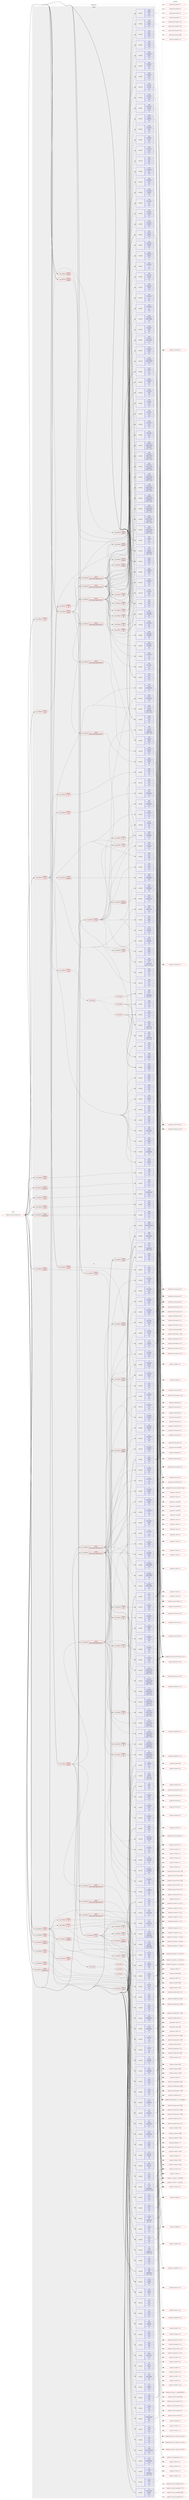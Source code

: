 digraph prolog {

# *************
# Graph options
# *************

newrank=true;
concentrate=true;
compound=true;
graph [rankdir=LR,fontname=Helvetica,fontsize=10,ranksep=1.5];#, ranksep=2.5, nodesep=0.2];
edge  [arrowhead=vee];
node  [fontname=Helvetica,fontsize=10];

# **********
# The ebuild
# **********

subgraph cluster_leftcol {
color=gray;
label=<<i>ebuild</i>>;
id [label="portage://sci-geosciences/qgis-3.38.0", color=red, width=4, href="../sci-geosciences/qgis-3.38.0.svg"];
}

# ****************
# The dependencies
# ****************

subgraph cluster_midcol {
color=gray;
label=<<i>dependencies</i>>;
subgraph cluster_compile {
fillcolor="#eeeeee";
style=filled;
label=<<i>compile</i>>;
subgraph cond105143 {
dependency398138 [label=<<TABLE BORDER="0" CELLBORDER="1" CELLSPACING="0" CELLPADDING="4"><TR><TD ROWSPAN="3" CELLPADDING="10">use_conditional</TD></TR><TR><TD>negative</TD></TR><TR><TD>qt6</TD></TR></TABLE>>, shape=none, color=red];
subgraph pack290165 {
dependency398139 [label=<<TABLE BORDER="0" CELLBORDER="1" CELLSPACING="0" CELLPADDING="4" WIDTH="220"><TR><TD ROWSPAN="6" CELLPADDING="30">pack_dep</TD></TR><TR><TD WIDTH="110">install</TD></TR><TR><TD>app-crypt</TD></TR><TR><TD>qca</TD></TR><TR><TD>none</TD></TR><TR><TD>[,,]</TD></TR></TABLE>>, shape=none, color=blue];
}
dependency398138:e -> dependency398139:w [weight=20,style="dashed",arrowhead="vee"];
subgraph pack290166 {
dependency398140 [label=<<TABLE BORDER="0" CELLBORDER="1" CELLSPACING="0" CELLPADDING="4" WIDTH="220"><TR><TD ROWSPAN="6" CELLPADDING="30">pack_dep</TD></TR><TR><TD WIDTH="110">install</TD></TR><TR><TD>dev-libs</TD></TR><TR><TD>qtkeychain</TD></TR><TR><TD>none</TD></TR><TR><TD>[,,]</TD></TR></TABLE>>, shape=none, color=blue];
}
dependency398138:e -> dependency398140:w [weight=20,style="dashed",arrowhead="vee"];
subgraph pack290167 {
dependency398141 [label=<<TABLE BORDER="0" CELLBORDER="1" CELLSPACING="0" CELLPADDING="4" WIDTH="220"><TR><TD ROWSPAN="6" CELLPADDING="30">pack_dep</TD></TR><TR><TD WIDTH="110">install</TD></TR><TR><TD>x11-libs</TD></TR><TR><TD>qwt</TD></TR><TR><TD>none</TD></TR><TR><TD>[,,]</TD></TR></TABLE>>, shape=none, color=blue];
}
dependency398138:e -> dependency398141:w [weight=20,style="dashed",arrowhead="vee"];
subgraph pack290168 {
dependency398142 [label=<<TABLE BORDER="0" CELLBORDER="1" CELLSPACING="0" CELLPADDING="4" WIDTH="220"><TR><TD ROWSPAN="6" CELLPADDING="30">pack_dep</TD></TR><TR><TD WIDTH="110">install</TD></TR><TR><TD>x11-libs</TD></TR><TR><TD>qscintilla</TD></TR><TR><TD>greaterequal</TD></TR><TR><TD>[2.10.1,,,2.10.1]</TD></TR></TABLE>>, shape=none, color=blue];
}
dependency398138:e -> dependency398142:w [weight=20,style="dashed",arrowhead="vee"];
subgraph pack290169 {
dependency398143 [label=<<TABLE BORDER="0" CELLBORDER="1" CELLSPACING="0" CELLPADDING="4" WIDTH="220"><TR><TD ROWSPAN="6" CELLPADDING="30">pack_dep</TD></TR><TR><TD WIDTH="110">install</TD></TR><TR><TD>dev-qt</TD></TR><TR><TD>designer</TD></TR><TR><TD>none</TD></TR><TR><TD>[,,]</TD></TR></TABLE>>, shape=none, color=blue];
}
dependency398138:e -> dependency398143:w [weight=20,style="dashed",arrowhead="vee"];
subgraph pack290170 {
dependency398144 [label=<<TABLE BORDER="0" CELLBORDER="1" CELLSPACING="0" CELLPADDING="4" WIDTH="220"><TR><TD ROWSPAN="6" CELLPADDING="30">pack_dep</TD></TR><TR><TD WIDTH="110">install</TD></TR><TR><TD>dev-qt</TD></TR><TR><TD>qtconcurrent</TD></TR><TR><TD>none</TD></TR><TR><TD>[,,]</TD></TR></TABLE>>, shape=none, color=blue];
}
dependency398138:e -> dependency398144:w [weight=20,style="dashed",arrowhead="vee"];
subgraph pack290171 {
dependency398145 [label=<<TABLE BORDER="0" CELLBORDER="1" CELLSPACING="0" CELLPADDING="4" WIDTH="220"><TR><TD ROWSPAN="6" CELLPADDING="30">pack_dep</TD></TR><TR><TD WIDTH="110">install</TD></TR><TR><TD>dev-qt</TD></TR><TR><TD>qtcore</TD></TR><TR><TD>none</TD></TR><TR><TD>[,,]</TD></TR></TABLE>>, shape=none, color=blue];
}
dependency398138:e -> dependency398145:w [weight=20,style="dashed",arrowhead="vee"];
subgraph pack290172 {
dependency398146 [label=<<TABLE BORDER="0" CELLBORDER="1" CELLSPACING="0" CELLPADDING="4" WIDTH="220"><TR><TD ROWSPAN="6" CELLPADDING="30">pack_dep</TD></TR><TR><TD WIDTH="110">install</TD></TR><TR><TD>dev-qt</TD></TR><TR><TD>qtgui</TD></TR><TR><TD>none</TD></TR><TR><TD>[,,]</TD></TR></TABLE>>, shape=none, color=blue];
}
dependency398138:e -> dependency398146:w [weight=20,style="dashed",arrowhead="vee"];
subgraph pack290173 {
dependency398147 [label=<<TABLE BORDER="0" CELLBORDER="1" CELLSPACING="0" CELLPADDING="4" WIDTH="220"><TR><TD ROWSPAN="6" CELLPADDING="30">pack_dep</TD></TR><TR><TD WIDTH="110">install</TD></TR><TR><TD>dev-qt</TD></TR><TR><TD>qtmultimedia</TD></TR><TR><TD>none</TD></TR><TR><TD>[,,]</TD></TR></TABLE>>, shape=none, color=blue];
}
dependency398138:e -> dependency398147:w [weight=20,style="dashed",arrowhead="vee"];
subgraph pack290174 {
dependency398148 [label=<<TABLE BORDER="0" CELLBORDER="1" CELLSPACING="0" CELLPADDING="4" WIDTH="220"><TR><TD ROWSPAN="6" CELLPADDING="30">pack_dep</TD></TR><TR><TD WIDTH="110">install</TD></TR><TR><TD>dev-qt</TD></TR><TR><TD>qtnetwork</TD></TR><TR><TD>none</TD></TR><TR><TD>[,,]</TD></TR></TABLE>>, shape=none, color=blue];
}
dependency398138:e -> dependency398148:w [weight=20,style="dashed",arrowhead="vee"];
subgraph pack290175 {
dependency398149 [label=<<TABLE BORDER="0" CELLBORDER="1" CELLSPACING="0" CELLPADDING="4" WIDTH="220"><TR><TD ROWSPAN="6" CELLPADDING="30">pack_dep</TD></TR><TR><TD WIDTH="110">install</TD></TR><TR><TD>dev-qt</TD></TR><TR><TD>qtpositioning</TD></TR><TR><TD>none</TD></TR><TR><TD>[,,]</TD></TR></TABLE>>, shape=none, color=blue];
}
dependency398138:e -> dependency398149:w [weight=20,style="dashed",arrowhead="vee"];
subgraph pack290176 {
dependency398150 [label=<<TABLE BORDER="0" CELLBORDER="1" CELLSPACING="0" CELLPADDING="4" WIDTH="220"><TR><TD ROWSPAN="6" CELLPADDING="30">pack_dep</TD></TR><TR><TD WIDTH="110">install</TD></TR><TR><TD>dev-qt</TD></TR><TR><TD>qtprintsupport</TD></TR><TR><TD>none</TD></TR><TR><TD>[,,]</TD></TR></TABLE>>, shape=none, color=blue];
}
dependency398138:e -> dependency398150:w [weight=20,style="dashed",arrowhead="vee"];
subgraph pack290177 {
dependency398151 [label=<<TABLE BORDER="0" CELLBORDER="1" CELLSPACING="0" CELLPADDING="4" WIDTH="220"><TR><TD ROWSPAN="6" CELLPADDING="30">pack_dep</TD></TR><TR><TD WIDTH="110">install</TD></TR><TR><TD>dev-qt</TD></TR><TR><TD>qtserialport</TD></TR><TR><TD>none</TD></TR><TR><TD>[,,]</TD></TR></TABLE>>, shape=none, color=blue];
}
dependency398138:e -> dependency398151:w [weight=20,style="dashed",arrowhead="vee"];
subgraph pack290178 {
dependency398152 [label=<<TABLE BORDER="0" CELLBORDER="1" CELLSPACING="0" CELLPADDING="4" WIDTH="220"><TR><TD ROWSPAN="6" CELLPADDING="30">pack_dep</TD></TR><TR><TD WIDTH="110">install</TD></TR><TR><TD>dev-qt</TD></TR><TR><TD>qtsql</TD></TR><TR><TD>none</TD></TR><TR><TD>[,,]</TD></TR></TABLE>>, shape=none, color=blue];
}
dependency398138:e -> dependency398152:w [weight=20,style="dashed",arrowhead="vee"];
subgraph pack290179 {
dependency398153 [label=<<TABLE BORDER="0" CELLBORDER="1" CELLSPACING="0" CELLPADDING="4" WIDTH="220"><TR><TD ROWSPAN="6" CELLPADDING="30">pack_dep</TD></TR><TR><TD WIDTH="110">install</TD></TR><TR><TD>dev-qt</TD></TR><TR><TD>qtsvg</TD></TR><TR><TD>none</TD></TR><TR><TD>[,,]</TD></TR></TABLE>>, shape=none, color=blue];
}
dependency398138:e -> dependency398153:w [weight=20,style="dashed",arrowhead="vee"];
subgraph pack290180 {
dependency398154 [label=<<TABLE BORDER="0" CELLBORDER="1" CELLSPACING="0" CELLPADDING="4" WIDTH="220"><TR><TD ROWSPAN="6" CELLPADDING="30">pack_dep</TD></TR><TR><TD WIDTH="110">install</TD></TR><TR><TD>dev-qt</TD></TR><TR><TD>qtwidgets</TD></TR><TR><TD>none</TD></TR><TR><TD>[,,]</TD></TR></TABLE>>, shape=none, color=blue];
}
dependency398138:e -> dependency398154:w [weight=20,style="dashed",arrowhead="vee"];
subgraph pack290181 {
dependency398155 [label=<<TABLE BORDER="0" CELLBORDER="1" CELLSPACING="0" CELLPADDING="4" WIDTH="220"><TR><TD ROWSPAN="6" CELLPADDING="30">pack_dep</TD></TR><TR><TD WIDTH="110">install</TD></TR><TR><TD>dev-qt</TD></TR><TR><TD>qtxml</TD></TR><TR><TD>none</TD></TR><TR><TD>[,,]</TD></TR></TABLE>>, shape=none, color=blue];
}
dependency398138:e -> dependency398155:w [weight=20,style="dashed",arrowhead="vee"];
subgraph cond105144 {
dependency398156 [label=<<TABLE BORDER="0" CELLBORDER="1" CELLSPACING="0" CELLPADDING="4"><TR><TD ROWSPAN="3" CELLPADDING="10">use_conditional</TD></TR><TR><TD>positive</TD></TR><TR><TD>3d</TD></TR></TABLE>>, shape=none, color=red];
subgraph pack290182 {
dependency398157 [label=<<TABLE BORDER="0" CELLBORDER="1" CELLSPACING="0" CELLPADDING="4" WIDTH="220"><TR><TD ROWSPAN="6" CELLPADDING="30">pack_dep</TD></TR><TR><TD WIDTH="110">install</TD></TR><TR><TD>dev-qt</TD></TR><TR><TD>qt3d</TD></TR><TR><TD>none</TD></TR><TR><TD>[,,]</TD></TR></TABLE>>, shape=none, color=blue];
}
dependency398156:e -> dependency398157:w [weight=20,style="dashed",arrowhead="vee"];
}
dependency398138:e -> dependency398156:w [weight=20,style="dashed",arrowhead="vee"];
subgraph cond105145 {
dependency398158 [label=<<TABLE BORDER="0" CELLBORDER="1" CELLSPACING="0" CELLPADDING="4"><TR><TD ROWSPAN="3" CELLPADDING="10">use_conditional</TD></TR><TR><TD>positive</TD></TR><TR><TD>polar</TD></TR></TABLE>>, shape=none, color=red];
subgraph any2627 {
dependency398159 [label=<<TABLE BORDER="0" CELLBORDER="1" CELLSPACING="0" CELLPADDING="4"><TR><TD CELLPADDING="10">any_of_group</TD></TR></TABLE>>, shape=none, color=red];subgraph all206 {
dependency398160 [label=<<TABLE BORDER="0" CELLBORDER="1" CELLSPACING="0" CELLPADDING="4"><TR><TD CELLPADDING="10">all_of_group</TD></TR></TABLE>>, shape=none, color=red];subgraph pack290183 {
dependency398161 [label=<<TABLE BORDER="0" CELLBORDER="1" CELLSPACING="0" CELLPADDING="4" WIDTH="220"><TR><TD ROWSPAN="6" CELLPADDING="30">pack_dep</TD></TR><TR><TD WIDTH="110">install</TD></TR><TR><TD>x11-libs</TD></TR><TR><TD>qwt</TD></TR><TR><TD>none</TD></TR><TR><TD>[,,]</TD></TR></TABLE>>, shape=none, color=blue];
}
dependency398160:e -> dependency398161:w [weight=20,style="solid",arrowhead="inv"];
subgraph pack290184 {
dependency398162 [label=<<TABLE BORDER="0" CELLBORDER="1" CELLSPACING="0" CELLPADDING="4" WIDTH="220"><TR><TD ROWSPAN="6" CELLPADDING="30">pack_dep</TD></TR><TR><TD WIDTH="110">install</TD></TR><TR><TD>x11-libs</TD></TR><TR><TD>qwtpolar</TD></TR><TR><TD>none</TD></TR><TR><TD>[,,]</TD></TR></TABLE>>, shape=none, color=blue];
}
dependency398160:e -> dependency398162:w [weight=20,style="solid",arrowhead="inv"];
}
dependency398159:e -> dependency398160:w [weight=20,style="dotted",arrowhead="oinv"];
subgraph all207 {
dependency398163 [label=<<TABLE BORDER="0" CELLBORDER="1" CELLSPACING="0" CELLPADDING="4"><TR><TD CELLPADDING="10">all_of_group</TD></TR></TABLE>>, shape=none, color=red];subgraph pack290185 {
dependency398164 [label=<<TABLE BORDER="0" CELLBORDER="1" CELLSPACING="0" CELLPADDING="4" WIDTH="220"><TR><TD ROWSPAN="6" CELLPADDING="30">pack_dep</TD></TR><TR><TD WIDTH="110">install</TD></TR><TR><TD>x11-libs</TD></TR><TR><TD>qwt</TD></TR><TR><TD>none</TD></TR><TR><TD>[,,]</TD></TR></TABLE>>, shape=none, color=blue];
}
dependency398163:e -> dependency398164:w [weight=20,style="solid",arrowhead="inv"];
subgraph pack290186 {
dependency398165 [label=<<TABLE BORDER="0" CELLBORDER="1" CELLSPACING="0" CELLPADDING="4" WIDTH="220"><TR><TD ROWSPAN="6" CELLPADDING="30">pack_dep</TD></TR><TR><TD WIDTH="110">install</TD></TR><TR><TD>x11-libs</TD></TR><TR><TD>qwtpolar</TD></TR><TR><TD>none</TD></TR><TR><TD>[,,]</TD></TR></TABLE>>, shape=none, color=blue];
}
dependency398163:e -> dependency398165:w [weight=20,style="solid",arrowhead="inv"];
}
dependency398159:e -> dependency398163:w [weight=20,style="dotted",arrowhead="oinv"];
subgraph all208 {
dependency398166 [label=<<TABLE BORDER="0" CELLBORDER="1" CELLSPACING="0" CELLPADDING="4"><TR><TD CELLPADDING="10">all_of_group</TD></TR></TABLE>>, shape=none, color=red];subgraph pack290187 {
dependency398167 [label=<<TABLE BORDER="0" CELLBORDER="1" CELLSPACING="0" CELLPADDING="4" WIDTH="220"><TR><TD ROWSPAN="6" CELLPADDING="30">pack_dep</TD></TR><TR><TD WIDTH="110">install</TD></TR><TR><TD>x11-libs</TD></TR><TR><TD>qwt</TD></TR><TR><TD>greaterequal</TD></TR><TR><TD>[6.2,,,6.2]</TD></TR></TABLE>>, shape=none, color=blue];
}
dependency398166:e -> dependency398167:w [weight=20,style="solid",arrowhead="inv"];
}
dependency398159:e -> dependency398166:w [weight=20,style="dotted",arrowhead="oinv"];
}
dependency398158:e -> dependency398159:w [weight=20,style="dashed",arrowhead="vee"];
}
dependency398138:e -> dependency398158:w [weight=20,style="dashed",arrowhead="vee"];
subgraph cond105146 {
dependency398168 [label=<<TABLE BORDER="0" CELLBORDER="1" CELLSPACING="0" CELLPADDING="4"><TR><TD ROWSPAN="3" CELLPADDING="10">use_conditional</TD></TR><TR><TD>positive</TD></TR><TR><TD>qml</TD></TR></TABLE>>, shape=none, color=red];
subgraph pack290188 {
dependency398169 [label=<<TABLE BORDER="0" CELLBORDER="1" CELLSPACING="0" CELLPADDING="4" WIDTH="220"><TR><TD ROWSPAN="6" CELLPADDING="30">pack_dep</TD></TR><TR><TD WIDTH="110">install</TD></TR><TR><TD>dev-qt</TD></TR><TR><TD>qtdeclarative</TD></TR><TR><TD>none</TD></TR><TR><TD>[,,]</TD></TR></TABLE>>, shape=none, color=blue];
}
dependency398168:e -> dependency398169:w [weight=20,style="dashed",arrowhead="vee"];
}
dependency398138:e -> dependency398168:w [weight=20,style="dashed",arrowhead="vee"];
subgraph cond105147 {
dependency398170 [label=<<TABLE BORDER="0" CELLBORDER="1" CELLSPACING="0" CELLPADDING="4"><TR><TD ROWSPAN="3" CELLPADDING="10">use_conditional</TD></TR><TR><TD>positive</TD></TR><TR><TD>webengine</TD></TR></TABLE>>, shape=none, color=red];
subgraph pack290189 {
dependency398171 [label=<<TABLE BORDER="0" CELLBORDER="1" CELLSPACING="0" CELLPADDING="4" WIDTH="220"><TR><TD ROWSPAN="6" CELLPADDING="30">pack_dep</TD></TR><TR><TD WIDTH="110">install</TD></TR><TR><TD>dev-qt</TD></TR><TR><TD>qtwebengine</TD></TR><TR><TD>none</TD></TR><TR><TD>[,,]</TD></TR></TABLE>>, shape=none, color=blue];
}
dependency398170:e -> dependency398171:w [weight=20,style="dashed",arrowhead="vee"];
}
dependency398138:e -> dependency398170:w [weight=20,style="dashed",arrowhead="vee"];
}
id:e -> dependency398138:w [weight=20,style="solid",arrowhead="vee"];
subgraph cond105148 {
dependency398172 [label=<<TABLE BORDER="0" CELLBORDER="1" CELLSPACING="0" CELLPADDING="4"><TR><TD ROWSPAN="3" CELLPADDING="10">use_conditional</TD></TR><TR><TD>negative</TD></TR><TR><TD>qt6</TD></TR></TABLE>>, shape=none, color=red];
subgraph pack290190 {
dependency398173 [label=<<TABLE BORDER="0" CELLBORDER="1" CELLSPACING="0" CELLPADDING="4" WIDTH="220"><TR><TD ROWSPAN="6" CELLPADDING="30">pack_dep</TD></TR><TR><TD WIDTH="110">install</TD></TR><TR><TD>dev-qt</TD></TR><TR><TD>qttest</TD></TR><TR><TD>none</TD></TR><TR><TD>[,,]</TD></TR></TABLE>>, shape=none, color=blue];
}
dependency398172:e -> dependency398173:w [weight=20,style="dashed",arrowhead="vee"];
}
id:e -> dependency398172:w [weight=20,style="solid",arrowhead="vee"];
subgraph cond105149 {
dependency398174 [label=<<TABLE BORDER="0" CELLBORDER="1" CELLSPACING="0" CELLPADDING="4"><TR><TD ROWSPAN="3" CELLPADDING="10">use_conditional</TD></TR><TR><TD>positive</TD></TR><TR><TD>georeferencer</TD></TR></TABLE>>, shape=none, color=red];
subgraph pack290191 {
dependency398175 [label=<<TABLE BORDER="0" CELLBORDER="1" CELLSPACING="0" CELLPADDING="4" WIDTH="220"><TR><TD ROWSPAN="6" CELLPADDING="30">pack_dep</TD></TR><TR><TD WIDTH="110">install</TD></TR><TR><TD>sci-libs</TD></TR><TR><TD>gsl</TD></TR><TR><TD>none</TD></TR><TR><TD>[,,]</TD></TR></TABLE>>, shape=none, color=blue];
}
dependency398174:e -> dependency398175:w [weight=20,style="dashed",arrowhead="vee"];
}
id:e -> dependency398174:w [weight=20,style="solid",arrowhead="vee"];
subgraph cond105150 {
dependency398176 [label=<<TABLE BORDER="0" CELLBORDER="1" CELLSPACING="0" CELLPADDING="4"><TR><TD ROWSPAN="3" CELLPADDING="10">use_conditional</TD></TR><TR><TD>positive</TD></TR><TR><TD>grass</TD></TR></TABLE>>, shape=none, color=red];
subgraph pack290192 {
dependency398177 [label=<<TABLE BORDER="0" CELLBORDER="1" CELLSPACING="0" CELLPADDING="4" WIDTH="220"><TR><TD ROWSPAN="6" CELLPADDING="30">pack_dep</TD></TR><TR><TD WIDTH="110">install</TD></TR><TR><TD>sci-geosciences</TD></TR><TR><TD>grass</TD></TR><TR><TD>none</TD></TR><TR><TD>[,,]</TD></TR></TABLE>>, shape=none, color=blue];
}
dependency398176:e -> dependency398177:w [weight=20,style="dashed",arrowhead="vee"];
}
id:e -> dependency398176:w [weight=20,style="solid",arrowhead="vee"];
subgraph cond105151 {
dependency398178 [label=<<TABLE BORDER="0" CELLBORDER="1" CELLSPACING="0" CELLPADDING="4"><TR><TD ROWSPAN="3" CELLPADDING="10">use_conditional</TD></TR><TR><TD>positive</TD></TR><TR><TD>hdf5</TD></TR></TABLE>>, shape=none, color=red];
subgraph pack290193 {
dependency398179 [label=<<TABLE BORDER="0" CELLBORDER="1" CELLSPACING="0" CELLPADDING="4" WIDTH="220"><TR><TD ROWSPAN="6" CELLPADDING="30">pack_dep</TD></TR><TR><TD WIDTH="110">install</TD></TR><TR><TD>sci-libs</TD></TR><TR><TD>hdf5</TD></TR><TR><TD>none</TD></TR><TR><TD>[,,]</TD></TR></TABLE>>, shape=none, color=blue];
}
dependency398178:e -> dependency398179:w [weight=20,style="dashed",arrowhead="vee"];
}
id:e -> dependency398178:w [weight=20,style="solid",arrowhead="vee"];
subgraph cond105152 {
dependency398180 [label=<<TABLE BORDER="0" CELLBORDER="1" CELLSPACING="0" CELLPADDING="4"><TR><TD ROWSPAN="3" CELLPADDING="10">use_conditional</TD></TR><TR><TD>positive</TD></TR><TR><TD>mapserver</TD></TR></TABLE>>, shape=none, color=red];
subgraph pack290194 {
dependency398181 [label=<<TABLE BORDER="0" CELLBORDER="1" CELLSPACING="0" CELLPADDING="4" WIDTH="220"><TR><TD ROWSPAN="6" CELLPADDING="30">pack_dep</TD></TR><TR><TD WIDTH="110">install</TD></TR><TR><TD>dev-libs</TD></TR><TR><TD>fcgi</TD></TR><TR><TD>none</TD></TR><TR><TD>[,,]</TD></TR></TABLE>>, shape=none, color=blue];
}
dependency398180:e -> dependency398181:w [weight=20,style="dashed",arrowhead="vee"];
}
id:e -> dependency398180:w [weight=20,style="solid",arrowhead="vee"];
subgraph cond105153 {
dependency398182 [label=<<TABLE BORDER="0" CELLBORDER="1" CELLSPACING="0" CELLPADDING="4"><TR><TD ROWSPAN="3" CELLPADDING="10">use_conditional</TD></TR><TR><TD>positive</TD></TR><TR><TD>netcdf</TD></TR></TABLE>>, shape=none, color=red];
subgraph pack290195 {
dependency398183 [label=<<TABLE BORDER="0" CELLBORDER="1" CELLSPACING="0" CELLPADDING="4" WIDTH="220"><TR><TD ROWSPAN="6" CELLPADDING="30">pack_dep</TD></TR><TR><TD WIDTH="110">install</TD></TR><TR><TD>sci-libs</TD></TR><TR><TD>netcdf</TD></TR><TR><TD>none</TD></TR><TR><TD>[,,]</TD></TR></TABLE>>, shape=none, color=blue];
}
dependency398182:e -> dependency398183:w [weight=20,style="dashed",arrowhead="vee"];
}
id:e -> dependency398182:w [weight=20,style="solid",arrowhead="vee"];
subgraph cond105154 {
dependency398184 [label=<<TABLE BORDER="0" CELLBORDER="1" CELLSPACING="0" CELLPADDING="4"><TR><TD ROWSPAN="3" CELLPADDING="10">use_conditional</TD></TR><TR><TD>positive</TD></TR><TR><TD>opencl</TD></TR></TABLE>>, shape=none, color=red];
subgraph pack290196 {
dependency398185 [label=<<TABLE BORDER="0" CELLBORDER="1" CELLSPACING="0" CELLPADDING="4" WIDTH="220"><TR><TD ROWSPAN="6" CELLPADDING="30">pack_dep</TD></TR><TR><TD WIDTH="110">install</TD></TR><TR><TD>virtual</TD></TR><TR><TD>opencl</TD></TR><TR><TD>none</TD></TR><TR><TD>[,,]</TD></TR></TABLE>>, shape=none, color=blue];
}
dependency398184:e -> dependency398185:w [weight=20,style="dashed",arrowhead="vee"];
}
id:e -> dependency398184:w [weight=20,style="solid",arrowhead="vee"];
subgraph cond105155 {
dependency398186 [label=<<TABLE BORDER="0" CELLBORDER="1" CELLSPACING="0" CELLPADDING="4"><TR><TD ROWSPAN="3" CELLPADDING="10">use_conditional</TD></TR><TR><TD>positive</TD></TR><TR><TD>oracle</TD></TR></TABLE>>, shape=none, color=red];
subgraph pack290197 {
dependency398187 [label=<<TABLE BORDER="0" CELLBORDER="1" CELLSPACING="0" CELLPADDING="4" WIDTH="220"><TR><TD ROWSPAN="6" CELLPADDING="30">pack_dep</TD></TR><TR><TD WIDTH="110">install</TD></TR><TR><TD>dev-db</TD></TR><TR><TD>oracle-instantclient</TD></TR><TR><TD>none</TD></TR><TR><TD>[,,]</TD></TR></TABLE>>, shape=none, color=blue];
}
dependency398186:e -> dependency398187:w [weight=20,style="dashed",arrowhead="vee"];
subgraph pack290198 {
dependency398188 [label=<<TABLE BORDER="0" CELLBORDER="1" CELLSPACING="0" CELLPADDING="4" WIDTH="220"><TR><TD ROWSPAN="6" CELLPADDING="30">pack_dep</TD></TR><TR><TD WIDTH="110">install</TD></TR><TR><TD>sci-libs</TD></TR><TR><TD>gdal</TD></TR><TR><TD>none</TD></TR><TR><TD>[,,]</TD></TR></TABLE>>, shape=none, color=blue];
}
dependency398186:e -> dependency398188:w [weight=20,style="dashed",arrowhead="vee"];
}
id:e -> dependency398186:w [weight=20,style="solid",arrowhead="vee"];
subgraph cond105156 {
dependency398189 [label=<<TABLE BORDER="0" CELLBORDER="1" CELLSPACING="0" CELLPADDING="4"><TR><TD ROWSPAN="3" CELLPADDING="10">use_conditional</TD></TR><TR><TD>positive</TD></TR><TR><TD>pdal</TD></TR></TABLE>>, shape=none, color=red];
subgraph pack290199 {
dependency398190 [label=<<TABLE BORDER="0" CELLBORDER="1" CELLSPACING="0" CELLPADDING="4" WIDTH="220"><TR><TD ROWSPAN="6" CELLPADDING="30">pack_dep</TD></TR><TR><TD WIDTH="110">install</TD></TR><TR><TD>sci-libs</TD></TR><TR><TD>pdal</TD></TR><TR><TD>none</TD></TR><TR><TD>[,,]</TD></TR></TABLE>>, shape=none, color=blue];
}
dependency398189:e -> dependency398190:w [weight=20,style="dashed",arrowhead="vee"];
}
id:e -> dependency398189:w [weight=20,style="solid",arrowhead="vee"];
subgraph cond105157 {
dependency398191 [label=<<TABLE BORDER="0" CELLBORDER="1" CELLSPACING="0" CELLPADDING="4"><TR><TD ROWSPAN="3" CELLPADDING="10">use_conditional</TD></TR><TR><TD>positive</TD></TR><TR><TD>postgres</TD></TR></TABLE>>, shape=none, color=red];
subgraph pack290200 {
dependency398192 [label=<<TABLE BORDER="0" CELLBORDER="1" CELLSPACING="0" CELLPADDING="4" WIDTH="220"><TR><TD ROWSPAN="6" CELLPADDING="30">pack_dep</TD></TR><TR><TD WIDTH="110">install</TD></TR><TR><TD>dev-db</TD></TR><TR><TD>postgresql</TD></TR><TR><TD>none</TD></TR><TR><TD>[,,]</TD></TR></TABLE>>, shape=none, color=blue];
}
dependency398191:e -> dependency398192:w [weight=20,style="dashed",arrowhead="vee"];
}
id:e -> dependency398191:w [weight=20,style="solid",arrowhead="vee"];
subgraph cond105158 {
dependency398193 [label=<<TABLE BORDER="0" CELLBORDER="1" CELLSPACING="0" CELLPADDING="4"><TR><TD ROWSPAN="3" CELLPADDING="10">use_conditional</TD></TR><TR><TD>positive</TD></TR><TR><TD>python</TD></TR></TABLE>>, shape=none, color=red];
subgraph cond105159 {
dependency398194 [label=<<TABLE BORDER="0" CELLBORDER="1" CELLSPACING="0" CELLPADDING="4"><TR><TD ROWSPAN="3" CELLPADDING="10">use_conditional</TD></TR><TR><TD>positive</TD></TR><TR><TD>python_single_target_python3_10</TD></TR></TABLE>>, shape=none, color=red];
subgraph pack290201 {
dependency398195 [label=<<TABLE BORDER="0" CELLBORDER="1" CELLSPACING="0" CELLPADDING="4" WIDTH="220"><TR><TD ROWSPAN="6" CELLPADDING="30">pack_dep</TD></TR><TR><TD WIDTH="110">install</TD></TR><TR><TD>dev-lang</TD></TR><TR><TD>python</TD></TR><TR><TD>none</TD></TR><TR><TD>[,,]</TD></TR></TABLE>>, shape=none, color=blue];
}
dependency398194:e -> dependency398195:w [weight=20,style="dashed",arrowhead="vee"];
}
dependency398193:e -> dependency398194:w [weight=20,style="dashed",arrowhead="vee"];
subgraph cond105160 {
dependency398196 [label=<<TABLE BORDER="0" CELLBORDER="1" CELLSPACING="0" CELLPADDING="4"><TR><TD ROWSPAN="3" CELLPADDING="10">use_conditional</TD></TR><TR><TD>positive</TD></TR><TR><TD>python_single_target_python3_11</TD></TR></TABLE>>, shape=none, color=red];
subgraph pack290202 {
dependency398197 [label=<<TABLE BORDER="0" CELLBORDER="1" CELLSPACING="0" CELLPADDING="4" WIDTH="220"><TR><TD ROWSPAN="6" CELLPADDING="30">pack_dep</TD></TR><TR><TD WIDTH="110">install</TD></TR><TR><TD>dev-lang</TD></TR><TR><TD>python</TD></TR><TR><TD>none</TD></TR><TR><TD>[,,]</TD></TR></TABLE>>, shape=none, color=blue];
}
dependency398196:e -> dependency398197:w [weight=20,style="dashed",arrowhead="vee"];
}
dependency398193:e -> dependency398196:w [weight=20,style="dashed",arrowhead="vee"];
subgraph cond105161 {
dependency398198 [label=<<TABLE BORDER="0" CELLBORDER="1" CELLSPACING="0" CELLPADDING="4"><TR><TD ROWSPAN="3" CELLPADDING="10">use_conditional</TD></TR><TR><TD>positive</TD></TR><TR><TD>python_single_target_python3_12</TD></TR></TABLE>>, shape=none, color=red];
subgraph pack290203 {
dependency398199 [label=<<TABLE BORDER="0" CELLBORDER="1" CELLSPACING="0" CELLPADDING="4" WIDTH="220"><TR><TD ROWSPAN="6" CELLPADDING="30">pack_dep</TD></TR><TR><TD WIDTH="110">install</TD></TR><TR><TD>dev-lang</TD></TR><TR><TD>python</TD></TR><TR><TD>none</TD></TR><TR><TD>[,,]</TD></TR></TABLE>>, shape=none, color=blue];
}
dependency398198:e -> dependency398199:w [weight=20,style="dashed",arrowhead="vee"];
}
dependency398193:e -> dependency398198:w [weight=20,style="dashed",arrowhead="vee"];
subgraph pack290204 {
dependency398200 [label=<<TABLE BORDER="0" CELLBORDER="1" CELLSPACING="0" CELLPADDING="4" WIDTH="220"><TR><TD ROWSPAN="6" CELLPADDING="30">pack_dep</TD></TR><TR><TD WIDTH="110">install</TD></TR><TR><TD>sci-libs</TD></TR><TR><TD>gdal</TD></TR><TR><TD>greaterequal</TD></TR><TR><TD>[2.2.3,,,2.2.3]</TD></TR></TABLE>>, shape=none, color=blue];
}
dependency398193:e -> dependency398200:w [weight=20,style="dashed",arrowhead="vee"];
subgraph cond105162 {
dependency398201 [label=<<TABLE BORDER="0" CELLBORDER="1" CELLSPACING="0" CELLPADDING="4"><TR><TD ROWSPAN="3" CELLPADDING="10">use_conditional</TD></TR><TR><TD>positive</TD></TR><TR><TD>python_single_target_python3_10</TD></TR></TABLE>>, shape=none, color=red];
subgraph pack290205 {
dependency398202 [label=<<TABLE BORDER="0" CELLBORDER="1" CELLSPACING="0" CELLPADDING="4" WIDTH="220"><TR><TD ROWSPAN="6" CELLPADDING="30">pack_dep</TD></TR><TR><TD WIDTH="110">install</TD></TR><TR><TD>dev-python</TD></TR><TR><TD>httplib2</TD></TR><TR><TD>none</TD></TR><TR><TD>[,,]</TD></TR></TABLE>>, shape=none, color=blue];
}
dependency398201:e -> dependency398202:w [weight=20,style="dashed",arrowhead="vee"];
subgraph pack290206 {
dependency398203 [label=<<TABLE BORDER="0" CELLBORDER="1" CELLSPACING="0" CELLPADDING="4" WIDTH="220"><TR><TD ROWSPAN="6" CELLPADDING="30">pack_dep</TD></TR><TR><TD WIDTH="110">install</TD></TR><TR><TD>dev-python</TD></TR><TR><TD>jinja</TD></TR><TR><TD>none</TD></TR><TR><TD>[,,]</TD></TR></TABLE>>, shape=none, color=blue];
}
dependency398201:e -> dependency398203:w [weight=20,style="dashed",arrowhead="vee"];
subgraph pack290207 {
dependency398204 [label=<<TABLE BORDER="0" CELLBORDER="1" CELLSPACING="0" CELLPADDING="4" WIDTH="220"><TR><TD ROWSPAN="6" CELLPADDING="30">pack_dep</TD></TR><TR><TD WIDTH="110">install</TD></TR><TR><TD>dev-python</TD></TR><TR><TD>markupsafe</TD></TR><TR><TD>none</TD></TR><TR><TD>[,,]</TD></TR></TABLE>>, shape=none, color=blue];
}
dependency398201:e -> dependency398204:w [weight=20,style="dashed",arrowhead="vee"];
subgraph pack290208 {
dependency398205 [label=<<TABLE BORDER="0" CELLBORDER="1" CELLSPACING="0" CELLPADDING="4" WIDTH="220"><TR><TD ROWSPAN="6" CELLPADDING="30">pack_dep</TD></TR><TR><TD WIDTH="110">install</TD></TR><TR><TD>dev-python</TD></TR><TR><TD>numpy</TD></TR><TR><TD>none</TD></TR><TR><TD>[,,]</TD></TR></TABLE>>, shape=none, color=blue];
}
dependency398201:e -> dependency398205:w [weight=20,style="dashed",arrowhead="vee"];
subgraph pack290209 {
dependency398206 [label=<<TABLE BORDER="0" CELLBORDER="1" CELLSPACING="0" CELLPADDING="4" WIDTH="220"><TR><TD ROWSPAN="6" CELLPADDING="30">pack_dep</TD></TR><TR><TD WIDTH="110">install</TD></TR><TR><TD>dev-python</TD></TR><TR><TD>owslib</TD></TR><TR><TD>none</TD></TR><TR><TD>[,,]</TD></TR></TABLE>>, shape=none, color=blue];
}
dependency398201:e -> dependency398206:w [weight=20,style="dashed",arrowhead="vee"];
subgraph pack290210 {
dependency398207 [label=<<TABLE BORDER="0" CELLBORDER="1" CELLSPACING="0" CELLPADDING="4" WIDTH="220"><TR><TD ROWSPAN="6" CELLPADDING="30">pack_dep</TD></TR><TR><TD WIDTH="110">install</TD></TR><TR><TD>dev-python</TD></TR><TR><TD>pygments</TD></TR><TR><TD>none</TD></TR><TR><TD>[,,]</TD></TR></TABLE>>, shape=none, color=blue];
}
dependency398201:e -> dependency398207:w [weight=20,style="dashed",arrowhead="vee"];
subgraph pack290211 {
dependency398208 [label=<<TABLE BORDER="0" CELLBORDER="1" CELLSPACING="0" CELLPADDING="4" WIDTH="220"><TR><TD ROWSPAN="6" CELLPADDING="30">pack_dep</TD></TR><TR><TD WIDTH="110">install</TD></TR><TR><TD>dev-python</TD></TR><TR><TD>python-dateutil</TD></TR><TR><TD>none</TD></TR><TR><TD>[,,]</TD></TR></TABLE>>, shape=none, color=blue];
}
dependency398201:e -> dependency398208:w [weight=20,style="dashed",arrowhead="vee"];
subgraph pack290212 {
dependency398209 [label=<<TABLE BORDER="0" CELLBORDER="1" CELLSPACING="0" CELLPADDING="4" WIDTH="220"><TR><TD ROWSPAN="6" CELLPADDING="30">pack_dep</TD></TR><TR><TD WIDTH="110">install</TD></TR><TR><TD>dev-python</TD></TR><TR><TD>pytz</TD></TR><TR><TD>none</TD></TR><TR><TD>[,,]</TD></TR></TABLE>>, shape=none, color=blue];
}
dependency398201:e -> dependency398209:w [weight=20,style="dashed",arrowhead="vee"];
subgraph pack290213 {
dependency398210 [label=<<TABLE BORDER="0" CELLBORDER="1" CELLSPACING="0" CELLPADDING="4" WIDTH="220"><TR><TD ROWSPAN="6" CELLPADDING="30">pack_dep</TD></TR><TR><TD WIDTH="110">install</TD></TR><TR><TD>dev-python</TD></TR><TR><TD>pyyaml</TD></TR><TR><TD>none</TD></TR><TR><TD>[,,]</TD></TR></TABLE>>, shape=none, color=blue];
}
dependency398201:e -> dependency398210:w [weight=20,style="dashed",arrowhead="vee"];
subgraph pack290214 {
dependency398211 [label=<<TABLE BORDER="0" CELLBORDER="1" CELLSPACING="0" CELLPADDING="4" WIDTH="220"><TR><TD ROWSPAN="6" CELLPADDING="30">pack_dep</TD></TR><TR><TD WIDTH="110">install</TD></TR><TR><TD>dev-python</TD></TR><TR><TD>qscintilla-python</TD></TR><TR><TD>greaterequal</TD></TR><TR><TD>[2.10.1,,,2.10.1]</TD></TR></TABLE>>, shape=none, color=blue];
}
dependency398201:e -> dependency398211:w [weight=20,style="dashed",arrowhead="vee"];
subgraph pack290215 {
dependency398212 [label=<<TABLE BORDER="0" CELLBORDER="1" CELLSPACING="0" CELLPADDING="4" WIDTH="220"><TR><TD ROWSPAN="6" CELLPADDING="30">pack_dep</TD></TR><TR><TD WIDTH="110">install</TD></TR><TR><TD>dev-python</TD></TR><TR><TD>requests</TD></TR><TR><TD>none</TD></TR><TR><TD>[,,]</TD></TR></TABLE>>, shape=none, color=blue];
}
dependency398201:e -> dependency398212:w [weight=20,style="dashed",arrowhead="vee"];
subgraph pack290216 {
dependency398213 [label=<<TABLE BORDER="0" CELLBORDER="1" CELLSPACING="0" CELLPADDING="4" WIDTH="220"><TR><TD ROWSPAN="6" CELLPADDING="30">pack_dep</TD></TR><TR><TD WIDTH="110">install</TD></TR><TR><TD>dev-python</TD></TR><TR><TD>sip</TD></TR><TR><TD>none</TD></TR><TR><TD>[,,]</TD></TR></TABLE>>, shape=none, color=blue];
}
dependency398201:e -> dependency398213:w [weight=20,style="dashed",arrowhead="vee"];
subgraph cond105163 {
dependency398214 [label=<<TABLE BORDER="0" CELLBORDER="1" CELLSPACING="0" CELLPADDING="4"><TR><TD ROWSPAN="3" CELLPADDING="10">use_conditional</TD></TR><TR><TD>positive</TD></TR><TR><TD>postgres</TD></TR></TABLE>>, shape=none, color=red];
subgraph pack290217 {
dependency398215 [label=<<TABLE BORDER="0" CELLBORDER="1" CELLSPACING="0" CELLPADDING="4" WIDTH="220"><TR><TD ROWSPAN="6" CELLPADDING="30">pack_dep</TD></TR><TR><TD WIDTH="110">install</TD></TR><TR><TD>dev-python</TD></TR><TR><TD>psycopg</TD></TR><TR><TD>none</TD></TR><TR><TD>[,,]</TD></TR></TABLE>>, shape=none, color=blue];
}
dependency398214:e -> dependency398215:w [weight=20,style="dashed",arrowhead="vee"];
}
dependency398201:e -> dependency398214:w [weight=20,style="dashed",arrowhead="vee"];
subgraph cond105164 {
dependency398216 [label=<<TABLE BORDER="0" CELLBORDER="1" CELLSPACING="0" CELLPADDING="4"><TR><TD ROWSPAN="3" CELLPADDING="10">use_conditional</TD></TR><TR><TD>negative</TD></TR><TR><TD>qt6</TD></TR></TABLE>>, shape=none, color=red];
subgraph pack290218 {
dependency398217 [label=<<TABLE BORDER="0" CELLBORDER="1" CELLSPACING="0" CELLPADDING="4" WIDTH="220"><TR><TD ROWSPAN="6" CELLPADDING="30">pack_dep</TD></TR><TR><TD WIDTH="110">install</TD></TR><TR><TD>dev-python</TD></TR><TR><TD>PyQt5</TD></TR><TR><TD>none</TD></TR><TR><TD>[,,]</TD></TR></TABLE>>, shape=none, color=blue];
}
dependency398216:e -> dependency398217:w [weight=20,style="dashed",arrowhead="vee"];
subgraph pack290219 {
dependency398218 [label=<<TABLE BORDER="0" CELLBORDER="1" CELLSPACING="0" CELLPADDING="4" WIDTH="220"><TR><TD ROWSPAN="6" CELLPADDING="30">pack_dep</TD></TR><TR><TD WIDTH="110">install</TD></TR><TR><TD>dev-python</TD></TR><TR><TD>qscintilla-python</TD></TR><TR><TD>greaterequal</TD></TR><TR><TD>[2.10.1,,,2.10.1]</TD></TR></TABLE>>, shape=none, color=blue];
}
dependency398216:e -> dependency398218:w [weight=20,style="dashed",arrowhead="vee"];
}
dependency398201:e -> dependency398216:w [weight=20,style="dashed",arrowhead="vee"];
subgraph cond105165 {
dependency398219 [label=<<TABLE BORDER="0" CELLBORDER="1" CELLSPACING="0" CELLPADDING="4"><TR><TD ROWSPAN="3" CELLPADDING="10">use_conditional</TD></TR><TR><TD>positive</TD></TR><TR><TD>qt6</TD></TR></TABLE>>, shape=none, color=red];
subgraph pack290220 {
dependency398220 [label=<<TABLE BORDER="0" CELLBORDER="1" CELLSPACING="0" CELLPADDING="4" WIDTH="220"><TR><TD ROWSPAN="6" CELLPADDING="30">pack_dep</TD></TR><TR><TD WIDTH="110">install</TD></TR><TR><TD>dev-python</TD></TR><TR><TD>PyQt6</TD></TR><TR><TD>none</TD></TR><TR><TD>[,,]</TD></TR></TABLE>>, shape=none, color=blue];
}
dependency398219:e -> dependency398220:w [weight=20,style="dashed",arrowhead="vee"];
subgraph pack290221 {
dependency398221 [label=<<TABLE BORDER="0" CELLBORDER="1" CELLSPACING="0" CELLPADDING="4" WIDTH="220"><TR><TD ROWSPAN="6" CELLPADDING="30">pack_dep</TD></TR><TR><TD WIDTH="110">install</TD></TR><TR><TD>dev-python</TD></TR><TR><TD>qscintilla-python</TD></TR><TR><TD>greaterequal</TD></TR><TR><TD>[2.10.1,,,2.10.1]</TD></TR></TABLE>>, shape=none, color=blue];
}
dependency398219:e -> dependency398221:w [weight=20,style="dashed",arrowhead="vee"];
}
dependency398201:e -> dependency398219:w [weight=20,style="dashed",arrowhead="vee"];
}
dependency398193:e -> dependency398201:w [weight=20,style="dashed",arrowhead="vee"];
subgraph cond105166 {
dependency398222 [label=<<TABLE BORDER="0" CELLBORDER="1" CELLSPACING="0" CELLPADDING="4"><TR><TD ROWSPAN="3" CELLPADDING="10">use_conditional</TD></TR><TR><TD>positive</TD></TR><TR><TD>python_single_target_python3_11</TD></TR></TABLE>>, shape=none, color=red];
subgraph pack290222 {
dependency398223 [label=<<TABLE BORDER="0" CELLBORDER="1" CELLSPACING="0" CELLPADDING="4" WIDTH="220"><TR><TD ROWSPAN="6" CELLPADDING="30">pack_dep</TD></TR><TR><TD WIDTH="110">install</TD></TR><TR><TD>dev-python</TD></TR><TR><TD>httplib2</TD></TR><TR><TD>none</TD></TR><TR><TD>[,,]</TD></TR></TABLE>>, shape=none, color=blue];
}
dependency398222:e -> dependency398223:w [weight=20,style="dashed",arrowhead="vee"];
subgraph pack290223 {
dependency398224 [label=<<TABLE BORDER="0" CELLBORDER="1" CELLSPACING="0" CELLPADDING="4" WIDTH="220"><TR><TD ROWSPAN="6" CELLPADDING="30">pack_dep</TD></TR><TR><TD WIDTH="110">install</TD></TR><TR><TD>dev-python</TD></TR><TR><TD>jinja</TD></TR><TR><TD>none</TD></TR><TR><TD>[,,]</TD></TR></TABLE>>, shape=none, color=blue];
}
dependency398222:e -> dependency398224:w [weight=20,style="dashed",arrowhead="vee"];
subgraph pack290224 {
dependency398225 [label=<<TABLE BORDER="0" CELLBORDER="1" CELLSPACING="0" CELLPADDING="4" WIDTH="220"><TR><TD ROWSPAN="6" CELLPADDING="30">pack_dep</TD></TR><TR><TD WIDTH="110">install</TD></TR><TR><TD>dev-python</TD></TR><TR><TD>markupsafe</TD></TR><TR><TD>none</TD></TR><TR><TD>[,,]</TD></TR></TABLE>>, shape=none, color=blue];
}
dependency398222:e -> dependency398225:w [weight=20,style="dashed",arrowhead="vee"];
subgraph pack290225 {
dependency398226 [label=<<TABLE BORDER="0" CELLBORDER="1" CELLSPACING="0" CELLPADDING="4" WIDTH="220"><TR><TD ROWSPAN="6" CELLPADDING="30">pack_dep</TD></TR><TR><TD WIDTH="110">install</TD></TR><TR><TD>dev-python</TD></TR><TR><TD>numpy</TD></TR><TR><TD>none</TD></TR><TR><TD>[,,]</TD></TR></TABLE>>, shape=none, color=blue];
}
dependency398222:e -> dependency398226:w [weight=20,style="dashed",arrowhead="vee"];
subgraph pack290226 {
dependency398227 [label=<<TABLE BORDER="0" CELLBORDER="1" CELLSPACING="0" CELLPADDING="4" WIDTH="220"><TR><TD ROWSPAN="6" CELLPADDING="30">pack_dep</TD></TR><TR><TD WIDTH="110">install</TD></TR><TR><TD>dev-python</TD></TR><TR><TD>owslib</TD></TR><TR><TD>none</TD></TR><TR><TD>[,,]</TD></TR></TABLE>>, shape=none, color=blue];
}
dependency398222:e -> dependency398227:w [weight=20,style="dashed",arrowhead="vee"];
subgraph pack290227 {
dependency398228 [label=<<TABLE BORDER="0" CELLBORDER="1" CELLSPACING="0" CELLPADDING="4" WIDTH="220"><TR><TD ROWSPAN="6" CELLPADDING="30">pack_dep</TD></TR><TR><TD WIDTH="110">install</TD></TR><TR><TD>dev-python</TD></TR><TR><TD>pygments</TD></TR><TR><TD>none</TD></TR><TR><TD>[,,]</TD></TR></TABLE>>, shape=none, color=blue];
}
dependency398222:e -> dependency398228:w [weight=20,style="dashed",arrowhead="vee"];
subgraph pack290228 {
dependency398229 [label=<<TABLE BORDER="0" CELLBORDER="1" CELLSPACING="0" CELLPADDING="4" WIDTH="220"><TR><TD ROWSPAN="6" CELLPADDING="30">pack_dep</TD></TR><TR><TD WIDTH="110">install</TD></TR><TR><TD>dev-python</TD></TR><TR><TD>python-dateutil</TD></TR><TR><TD>none</TD></TR><TR><TD>[,,]</TD></TR></TABLE>>, shape=none, color=blue];
}
dependency398222:e -> dependency398229:w [weight=20,style="dashed",arrowhead="vee"];
subgraph pack290229 {
dependency398230 [label=<<TABLE BORDER="0" CELLBORDER="1" CELLSPACING="0" CELLPADDING="4" WIDTH="220"><TR><TD ROWSPAN="6" CELLPADDING="30">pack_dep</TD></TR><TR><TD WIDTH="110">install</TD></TR><TR><TD>dev-python</TD></TR><TR><TD>pytz</TD></TR><TR><TD>none</TD></TR><TR><TD>[,,]</TD></TR></TABLE>>, shape=none, color=blue];
}
dependency398222:e -> dependency398230:w [weight=20,style="dashed",arrowhead="vee"];
subgraph pack290230 {
dependency398231 [label=<<TABLE BORDER="0" CELLBORDER="1" CELLSPACING="0" CELLPADDING="4" WIDTH="220"><TR><TD ROWSPAN="6" CELLPADDING="30">pack_dep</TD></TR><TR><TD WIDTH="110">install</TD></TR><TR><TD>dev-python</TD></TR><TR><TD>pyyaml</TD></TR><TR><TD>none</TD></TR><TR><TD>[,,]</TD></TR></TABLE>>, shape=none, color=blue];
}
dependency398222:e -> dependency398231:w [weight=20,style="dashed",arrowhead="vee"];
subgraph pack290231 {
dependency398232 [label=<<TABLE BORDER="0" CELLBORDER="1" CELLSPACING="0" CELLPADDING="4" WIDTH="220"><TR><TD ROWSPAN="6" CELLPADDING="30">pack_dep</TD></TR><TR><TD WIDTH="110">install</TD></TR><TR><TD>dev-python</TD></TR><TR><TD>qscintilla-python</TD></TR><TR><TD>greaterequal</TD></TR><TR><TD>[2.10.1,,,2.10.1]</TD></TR></TABLE>>, shape=none, color=blue];
}
dependency398222:e -> dependency398232:w [weight=20,style="dashed",arrowhead="vee"];
subgraph pack290232 {
dependency398233 [label=<<TABLE BORDER="0" CELLBORDER="1" CELLSPACING="0" CELLPADDING="4" WIDTH="220"><TR><TD ROWSPAN="6" CELLPADDING="30">pack_dep</TD></TR><TR><TD WIDTH="110">install</TD></TR><TR><TD>dev-python</TD></TR><TR><TD>requests</TD></TR><TR><TD>none</TD></TR><TR><TD>[,,]</TD></TR></TABLE>>, shape=none, color=blue];
}
dependency398222:e -> dependency398233:w [weight=20,style="dashed",arrowhead="vee"];
subgraph pack290233 {
dependency398234 [label=<<TABLE BORDER="0" CELLBORDER="1" CELLSPACING="0" CELLPADDING="4" WIDTH="220"><TR><TD ROWSPAN="6" CELLPADDING="30">pack_dep</TD></TR><TR><TD WIDTH="110">install</TD></TR><TR><TD>dev-python</TD></TR><TR><TD>sip</TD></TR><TR><TD>none</TD></TR><TR><TD>[,,]</TD></TR></TABLE>>, shape=none, color=blue];
}
dependency398222:e -> dependency398234:w [weight=20,style="dashed",arrowhead="vee"];
subgraph cond105167 {
dependency398235 [label=<<TABLE BORDER="0" CELLBORDER="1" CELLSPACING="0" CELLPADDING="4"><TR><TD ROWSPAN="3" CELLPADDING="10">use_conditional</TD></TR><TR><TD>positive</TD></TR><TR><TD>postgres</TD></TR></TABLE>>, shape=none, color=red];
subgraph pack290234 {
dependency398236 [label=<<TABLE BORDER="0" CELLBORDER="1" CELLSPACING="0" CELLPADDING="4" WIDTH="220"><TR><TD ROWSPAN="6" CELLPADDING="30">pack_dep</TD></TR><TR><TD WIDTH="110">install</TD></TR><TR><TD>dev-python</TD></TR><TR><TD>psycopg</TD></TR><TR><TD>none</TD></TR><TR><TD>[,,]</TD></TR></TABLE>>, shape=none, color=blue];
}
dependency398235:e -> dependency398236:w [weight=20,style="dashed",arrowhead="vee"];
}
dependency398222:e -> dependency398235:w [weight=20,style="dashed",arrowhead="vee"];
subgraph cond105168 {
dependency398237 [label=<<TABLE BORDER="0" CELLBORDER="1" CELLSPACING="0" CELLPADDING="4"><TR><TD ROWSPAN="3" CELLPADDING="10">use_conditional</TD></TR><TR><TD>negative</TD></TR><TR><TD>qt6</TD></TR></TABLE>>, shape=none, color=red];
subgraph pack290235 {
dependency398238 [label=<<TABLE BORDER="0" CELLBORDER="1" CELLSPACING="0" CELLPADDING="4" WIDTH="220"><TR><TD ROWSPAN="6" CELLPADDING="30">pack_dep</TD></TR><TR><TD WIDTH="110">install</TD></TR><TR><TD>dev-python</TD></TR><TR><TD>PyQt5</TD></TR><TR><TD>none</TD></TR><TR><TD>[,,]</TD></TR></TABLE>>, shape=none, color=blue];
}
dependency398237:e -> dependency398238:w [weight=20,style="dashed",arrowhead="vee"];
subgraph pack290236 {
dependency398239 [label=<<TABLE BORDER="0" CELLBORDER="1" CELLSPACING="0" CELLPADDING="4" WIDTH="220"><TR><TD ROWSPAN="6" CELLPADDING="30">pack_dep</TD></TR><TR><TD WIDTH="110">install</TD></TR><TR><TD>dev-python</TD></TR><TR><TD>qscintilla-python</TD></TR><TR><TD>greaterequal</TD></TR><TR><TD>[2.10.1,,,2.10.1]</TD></TR></TABLE>>, shape=none, color=blue];
}
dependency398237:e -> dependency398239:w [weight=20,style="dashed",arrowhead="vee"];
}
dependency398222:e -> dependency398237:w [weight=20,style="dashed",arrowhead="vee"];
subgraph cond105169 {
dependency398240 [label=<<TABLE BORDER="0" CELLBORDER="1" CELLSPACING="0" CELLPADDING="4"><TR><TD ROWSPAN="3" CELLPADDING="10">use_conditional</TD></TR><TR><TD>positive</TD></TR><TR><TD>qt6</TD></TR></TABLE>>, shape=none, color=red];
subgraph pack290237 {
dependency398241 [label=<<TABLE BORDER="0" CELLBORDER="1" CELLSPACING="0" CELLPADDING="4" WIDTH="220"><TR><TD ROWSPAN="6" CELLPADDING="30">pack_dep</TD></TR><TR><TD WIDTH="110">install</TD></TR><TR><TD>dev-python</TD></TR><TR><TD>PyQt6</TD></TR><TR><TD>none</TD></TR><TR><TD>[,,]</TD></TR></TABLE>>, shape=none, color=blue];
}
dependency398240:e -> dependency398241:w [weight=20,style="dashed",arrowhead="vee"];
subgraph pack290238 {
dependency398242 [label=<<TABLE BORDER="0" CELLBORDER="1" CELLSPACING="0" CELLPADDING="4" WIDTH="220"><TR><TD ROWSPAN="6" CELLPADDING="30">pack_dep</TD></TR><TR><TD WIDTH="110">install</TD></TR><TR><TD>dev-python</TD></TR><TR><TD>qscintilla-python</TD></TR><TR><TD>greaterequal</TD></TR><TR><TD>[2.10.1,,,2.10.1]</TD></TR></TABLE>>, shape=none, color=blue];
}
dependency398240:e -> dependency398242:w [weight=20,style="dashed",arrowhead="vee"];
}
dependency398222:e -> dependency398240:w [weight=20,style="dashed",arrowhead="vee"];
}
dependency398193:e -> dependency398222:w [weight=20,style="dashed",arrowhead="vee"];
subgraph cond105170 {
dependency398243 [label=<<TABLE BORDER="0" CELLBORDER="1" CELLSPACING="0" CELLPADDING="4"><TR><TD ROWSPAN="3" CELLPADDING="10">use_conditional</TD></TR><TR><TD>positive</TD></TR><TR><TD>python_single_target_python3_12</TD></TR></TABLE>>, shape=none, color=red];
subgraph pack290239 {
dependency398244 [label=<<TABLE BORDER="0" CELLBORDER="1" CELLSPACING="0" CELLPADDING="4" WIDTH="220"><TR><TD ROWSPAN="6" CELLPADDING="30">pack_dep</TD></TR><TR><TD WIDTH="110">install</TD></TR><TR><TD>dev-python</TD></TR><TR><TD>httplib2</TD></TR><TR><TD>none</TD></TR><TR><TD>[,,]</TD></TR></TABLE>>, shape=none, color=blue];
}
dependency398243:e -> dependency398244:w [weight=20,style="dashed",arrowhead="vee"];
subgraph pack290240 {
dependency398245 [label=<<TABLE BORDER="0" CELLBORDER="1" CELLSPACING="0" CELLPADDING="4" WIDTH="220"><TR><TD ROWSPAN="6" CELLPADDING="30">pack_dep</TD></TR><TR><TD WIDTH="110">install</TD></TR><TR><TD>dev-python</TD></TR><TR><TD>jinja</TD></TR><TR><TD>none</TD></TR><TR><TD>[,,]</TD></TR></TABLE>>, shape=none, color=blue];
}
dependency398243:e -> dependency398245:w [weight=20,style="dashed",arrowhead="vee"];
subgraph pack290241 {
dependency398246 [label=<<TABLE BORDER="0" CELLBORDER="1" CELLSPACING="0" CELLPADDING="4" WIDTH="220"><TR><TD ROWSPAN="6" CELLPADDING="30">pack_dep</TD></TR><TR><TD WIDTH="110">install</TD></TR><TR><TD>dev-python</TD></TR><TR><TD>markupsafe</TD></TR><TR><TD>none</TD></TR><TR><TD>[,,]</TD></TR></TABLE>>, shape=none, color=blue];
}
dependency398243:e -> dependency398246:w [weight=20,style="dashed",arrowhead="vee"];
subgraph pack290242 {
dependency398247 [label=<<TABLE BORDER="0" CELLBORDER="1" CELLSPACING="0" CELLPADDING="4" WIDTH="220"><TR><TD ROWSPAN="6" CELLPADDING="30">pack_dep</TD></TR><TR><TD WIDTH="110">install</TD></TR><TR><TD>dev-python</TD></TR><TR><TD>numpy</TD></TR><TR><TD>none</TD></TR><TR><TD>[,,]</TD></TR></TABLE>>, shape=none, color=blue];
}
dependency398243:e -> dependency398247:w [weight=20,style="dashed",arrowhead="vee"];
subgraph pack290243 {
dependency398248 [label=<<TABLE BORDER="0" CELLBORDER="1" CELLSPACING="0" CELLPADDING="4" WIDTH="220"><TR><TD ROWSPAN="6" CELLPADDING="30">pack_dep</TD></TR><TR><TD WIDTH="110">install</TD></TR><TR><TD>dev-python</TD></TR><TR><TD>owslib</TD></TR><TR><TD>none</TD></TR><TR><TD>[,,]</TD></TR></TABLE>>, shape=none, color=blue];
}
dependency398243:e -> dependency398248:w [weight=20,style="dashed",arrowhead="vee"];
subgraph pack290244 {
dependency398249 [label=<<TABLE BORDER="0" CELLBORDER="1" CELLSPACING="0" CELLPADDING="4" WIDTH="220"><TR><TD ROWSPAN="6" CELLPADDING="30">pack_dep</TD></TR><TR><TD WIDTH="110">install</TD></TR><TR><TD>dev-python</TD></TR><TR><TD>pygments</TD></TR><TR><TD>none</TD></TR><TR><TD>[,,]</TD></TR></TABLE>>, shape=none, color=blue];
}
dependency398243:e -> dependency398249:w [weight=20,style="dashed",arrowhead="vee"];
subgraph pack290245 {
dependency398250 [label=<<TABLE BORDER="0" CELLBORDER="1" CELLSPACING="0" CELLPADDING="4" WIDTH="220"><TR><TD ROWSPAN="6" CELLPADDING="30">pack_dep</TD></TR><TR><TD WIDTH="110">install</TD></TR><TR><TD>dev-python</TD></TR><TR><TD>python-dateutil</TD></TR><TR><TD>none</TD></TR><TR><TD>[,,]</TD></TR></TABLE>>, shape=none, color=blue];
}
dependency398243:e -> dependency398250:w [weight=20,style="dashed",arrowhead="vee"];
subgraph pack290246 {
dependency398251 [label=<<TABLE BORDER="0" CELLBORDER="1" CELLSPACING="0" CELLPADDING="4" WIDTH="220"><TR><TD ROWSPAN="6" CELLPADDING="30">pack_dep</TD></TR><TR><TD WIDTH="110">install</TD></TR><TR><TD>dev-python</TD></TR><TR><TD>pytz</TD></TR><TR><TD>none</TD></TR><TR><TD>[,,]</TD></TR></TABLE>>, shape=none, color=blue];
}
dependency398243:e -> dependency398251:w [weight=20,style="dashed",arrowhead="vee"];
subgraph pack290247 {
dependency398252 [label=<<TABLE BORDER="0" CELLBORDER="1" CELLSPACING="0" CELLPADDING="4" WIDTH="220"><TR><TD ROWSPAN="6" CELLPADDING="30">pack_dep</TD></TR><TR><TD WIDTH="110">install</TD></TR><TR><TD>dev-python</TD></TR><TR><TD>pyyaml</TD></TR><TR><TD>none</TD></TR><TR><TD>[,,]</TD></TR></TABLE>>, shape=none, color=blue];
}
dependency398243:e -> dependency398252:w [weight=20,style="dashed",arrowhead="vee"];
subgraph pack290248 {
dependency398253 [label=<<TABLE BORDER="0" CELLBORDER="1" CELLSPACING="0" CELLPADDING="4" WIDTH="220"><TR><TD ROWSPAN="6" CELLPADDING="30">pack_dep</TD></TR><TR><TD WIDTH="110">install</TD></TR><TR><TD>dev-python</TD></TR><TR><TD>qscintilla-python</TD></TR><TR><TD>greaterequal</TD></TR><TR><TD>[2.10.1,,,2.10.1]</TD></TR></TABLE>>, shape=none, color=blue];
}
dependency398243:e -> dependency398253:w [weight=20,style="dashed",arrowhead="vee"];
subgraph pack290249 {
dependency398254 [label=<<TABLE BORDER="0" CELLBORDER="1" CELLSPACING="0" CELLPADDING="4" WIDTH="220"><TR><TD ROWSPAN="6" CELLPADDING="30">pack_dep</TD></TR><TR><TD WIDTH="110">install</TD></TR><TR><TD>dev-python</TD></TR><TR><TD>requests</TD></TR><TR><TD>none</TD></TR><TR><TD>[,,]</TD></TR></TABLE>>, shape=none, color=blue];
}
dependency398243:e -> dependency398254:w [weight=20,style="dashed",arrowhead="vee"];
subgraph pack290250 {
dependency398255 [label=<<TABLE BORDER="0" CELLBORDER="1" CELLSPACING="0" CELLPADDING="4" WIDTH="220"><TR><TD ROWSPAN="6" CELLPADDING="30">pack_dep</TD></TR><TR><TD WIDTH="110">install</TD></TR><TR><TD>dev-python</TD></TR><TR><TD>sip</TD></TR><TR><TD>none</TD></TR><TR><TD>[,,]</TD></TR></TABLE>>, shape=none, color=blue];
}
dependency398243:e -> dependency398255:w [weight=20,style="dashed",arrowhead="vee"];
subgraph cond105171 {
dependency398256 [label=<<TABLE BORDER="0" CELLBORDER="1" CELLSPACING="0" CELLPADDING="4"><TR><TD ROWSPAN="3" CELLPADDING="10">use_conditional</TD></TR><TR><TD>positive</TD></TR><TR><TD>postgres</TD></TR></TABLE>>, shape=none, color=red];
subgraph pack290251 {
dependency398257 [label=<<TABLE BORDER="0" CELLBORDER="1" CELLSPACING="0" CELLPADDING="4" WIDTH="220"><TR><TD ROWSPAN="6" CELLPADDING="30">pack_dep</TD></TR><TR><TD WIDTH="110">install</TD></TR><TR><TD>dev-python</TD></TR><TR><TD>psycopg</TD></TR><TR><TD>none</TD></TR><TR><TD>[,,]</TD></TR></TABLE>>, shape=none, color=blue];
}
dependency398256:e -> dependency398257:w [weight=20,style="dashed",arrowhead="vee"];
}
dependency398243:e -> dependency398256:w [weight=20,style="dashed",arrowhead="vee"];
subgraph cond105172 {
dependency398258 [label=<<TABLE BORDER="0" CELLBORDER="1" CELLSPACING="0" CELLPADDING="4"><TR><TD ROWSPAN="3" CELLPADDING="10">use_conditional</TD></TR><TR><TD>negative</TD></TR><TR><TD>qt6</TD></TR></TABLE>>, shape=none, color=red];
subgraph pack290252 {
dependency398259 [label=<<TABLE BORDER="0" CELLBORDER="1" CELLSPACING="0" CELLPADDING="4" WIDTH="220"><TR><TD ROWSPAN="6" CELLPADDING="30">pack_dep</TD></TR><TR><TD WIDTH="110">install</TD></TR><TR><TD>dev-python</TD></TR><TR><TD>PyQt5</TD></TR><TR><TD>none</TD></TR><TR><TD>[,,]</TD></TR></TABLE>>, shape=none, color=blue];
}
dependency398258:e -> dependency398259:w [weight=20,style="dashed",arrowhead="vee"];
subgraph pack290253 {
dependency398260 [label=<<TABLE BORDER="0" CELLBORDER="1" CELLSPACING="0" CELLPADDING="4" WIDTH="220"><TR><TD ROWSPAN="6" CELLPADDING="30">pack_dep</TD></TR><TR><TD WIDTH="110">install</TD></TR><TR><TD>dev-python</TD></TR><TR><TD>qscintilla-python</TD></TR><TR><TD>greaterequal</TD></TR><TR><TD>[2.10.1,,,2.10.1]</TD></TR></TABLE>>, shape=none, color=blue];
}
dependency398258:e -> dependency398260:w [weight=20,style="dashed",arrowhead="vee"];
}
dependency398243:e -> dependency398258:w [weight=20,style="dashed",arrowhead="vee"];
subgraph cond105173 {
dependency398261 [label=<<TABLE BORDER="0" CELLBORDER="1" CELLSPACING="0" CELLPADDING="4"><TR><TD ROWSPAN="3" CELLPADDING="10">use_conditional</TD></TR><TR><TD>positive</TD></TR><TR><TD>qt6</TD></TR></TABLE>>, shape=none, color=red];
subgraph pack290254 {
dependency398262 [label=<<TABLE BORDER="0" CELLBORDER="1" CELLSPACING="0" CELLPADDING="4" WIDTH="220"><TR><TD ROWSPAN="6" CELLPADDING="30">pack_dep</TD></TR><TR><TD WIDTH="110">install</TD></TR><TR><TD>dev-python</TD></TR><TR><TD>PyQt6</TD></TR><TR><TD>none</TD></TR><TR><TD>[,,]</TD></TR></TABLE>>, shape=none, color=blue];
}
dependency398261:e -> dependency398262:w [weight=20,style="dashed",arrowhead="vee"];
subgraph pack290255 {
dependency398263 [label=<<TABLE BORDER="0" CELLBORDER="1" CELLSPACING="0" CELLPADDING="4" WIDTH="220"><TR><TD ROWSPAN="6" CELLPADDING="30">pack_dep</TD></TR><TR><TD WIDTH="110">install</TD></TR><TR><TD>dev-python</TD></TR><TR><TD>qscintilla-python</TD></TR><TR><TD>greaterequal</TD></TR><TR><TD>[2.10.1,,,2.10.1]</TD></TR></TABLE>>, shape=none, color=blue];
}
dependency398261:e -> dependency398263:w [weight=20,style="dashed",arrowhead="vee"];
}
dependency398243:e -> dependency398261:w [weight=20,style="dashed",arrowhead="vee"];
}
dependency398193:e -> dependency398243:w [weight=20,style="dashed",arrowhead="vee"];
}
id:e -> dependency398193:w [weight=20,style="solid",arrowhead="vee"];
subgraph cond105174 {
dependency398264 [label=<<TABLE BORDER="0" CELLBORDER="1" CELLSPACING="0" CELLPADDING="4"><TR><TD ROWSPAN="3" CELLPADDING="10">use_conditional</TD></TR><TR><TD>positive</TD></TR><TR><TD>qt6</TD></TR></TABLE>>, shape=none, color=red];
subgraph pack290256 {
dependency398265 [label=<<TABLE BORDER="0" CELLBORDER="1" CELLSPACING="0" CELLPADDING="4" WIDTH="220"><TR><TD ROWSPAN="6" CELLPADDING="30">pack_dep</TD></TR><TR><TD WIDTH="110">install</TD></TR><TR><TD>app-crypt</TD></TR><TR><TD>qca</TD></TR><TR><TD>none</TD></TR><TR><TD>[,,]</TD></TR></TABLE>>, shape=none, color=blue];
}
dependency398264:e -> dependency398265:w [weight=20,style="dashed",arrowhead="vee"];
subgraph pack290257 {
dependency398266 [label=<<TABLE BORDER="0" CELLBORDER="1" CELLSPACING="0" CELLPADDING="4" WIDTH="220"><TR><TD ROWSPAN="6" CELLPADDING="30">pack_dep</TD></TR><TR><TD WIDTH="110">install</TD></TR><TR><TD>dev-libs</TD></TR><TR><TD>qtkeychain</TD></TR><TR><TD>none</TD></TR><TR><TD>[,,]</TD></TR></TABLE>>, shape=none, color=blue];
}
dependency398264:e -> dependency398266:w [weight=20,style="dashed",arrowhead="vee"];
subgraph pack290258 {
dependency398267 [label=<<TABLE BORDER="0" CELLBORDER="1" CELLSPACING="0" CELLPADDING="4" WIDTH="220"><TR><TD ROWSPAN="6" CELLPADDING="30">pack_dep</TD></TR><TR><TD WIDTH="110">install</TD></TR><TR><TD>x11-libs</TD></TR><TR><TD>qwt</TD></TR><TR><TD>greaterequal</TD></TR><TR><TD>[6.2.0,,-r3,6.2.0-r3]</TD></TR></TABLE>>, shape=none, color=blue];
}
dependency398264:e -> dependency398267:w [weight=20,style="dashed",arrowhead="vee"];
subgraph pack290259 {
dependency398268 [label=<<TABLE BORDER="0" CELLBORDER="1" CELLSPACING="0" CELLPADDING="4" WIDTH="220"><TR><TD ROWSPAN="6" CELLPADDING="30">pack_dep</TD></TR><TR><TD WIDTH="110">install</TD></TR><TR><TD>x11-libs</TD></TR><TR><TD>qscintilla</TD></TR><TR><TD>greaterequal</TD></TR><TR><TD>[2.10.1,,,2.10.1]</TD></TR></TABLE>>, shape=none, color=blue];
}
dependency398264:e -> dependency398268:w [weight=20,style="dashed",arrowhead="vee"];
subgraph pack290260 {
dependency398269 [label=<<TABLE BORDER="0" CELLBORDER="1" CELLSPACING="0" CELLPADDING="4" WIDTH="220"><TR><TD ROWSPAN="6" CELLPADDING="30">pack_dep</TD></TR><TR><TD WIDTH="110">install</TD></TR><TR><TD>dev-qt</TD></TR><TR><TD>qttools</TD></TR><TR><TD>none</TD></TR><TR><TD>[,,]</TD></TR></TABLE>>, shape=none, color=blue];
}
dependency398264:e -> dependency398269:w [weight=20,style="dashed",arrowhead="vee"];
subgraph pack290261 {
dependency398270 [label=<<TABLE BORDER="0" CELLBORDER="1" CELLSPACING="0" CELLPADDING="4" WIDTH="220"><TR><TD ROWSPAN="6" CELLPADDING="30">pack_dep</TD></TR><TR><TD WIDTH="110">install</TD></TR><TR><TD>dev-qt</TD></TR><TR><TD>qtbase</TD></TR><TR><TD>none</TD></TR><TR><TD>[,,]</TD></TR></TABLE>>, shape=none, color=blue];
}
dependency398264:e -> dependency398270:w [weight=20,style="dashed",arrowhead="vee"];
subgraph pack290262 {
dependency398271 [label=<<TABLE BORDER="0" CELLBORDER="1" CELLSPACING="0" CELLPADDING="4" WIDTH="220"><TR><TD ROWSPAN="6" CELLPADDING="30">pack_dep</TD></TR><TR><TD WIDTH="110">install</TD></TR><TR><TD>dev-qt</TD></TR><TR><TD>qtmultimedia</TD></TR><TR><TD>none</TD></TR><TR><TD>[,,]</TD></TR></TABLE>>, shape=none, color=blue];
}
dependency398264:e -> dependency398271:w [weight=20,style="dashed",arrowhead="vee"];
subgraph pack290263 {
dependency398272 [label=<<TABLE BORDER="0" CELLBORDER="1" CELLSPACING="0" CELLPADDING="4" WIDTH="220"><TR><TD ROWSPAN="6" CELLPADDING="30">pack_dep</TD></TR><TR><TD WIDTH="110">install</TD></TR><TR><TD>dev-qt</TD></TR><TR><TD>qtpositioning</TD></TR><TR><TD>none</TD></TR><TR><TD>[,,]</TD></TR></TABLE>>, shape=none, color=blue];
}
dependency398264:e -> dependency398272:w [weight=20,style="dashed",arrowhead="vee"];
subgraph pack290264 {
dependency398273 [label=<<TABLE BORDER="0" CELLBORDER="1" CELLSPACING="0" CELLPADDING="4" WIDTH="220"><TR><TD ROWSPAN="6" CELLPADDING="30">pack_dep</TD></TR><TR><TD WIDTH="110">install</TD></TR><TR><TD>dev-qt</TD></TR><TR><TD>qtserialport</TD></TR><TR><TD>none</TD></TR><TR><TD>[,,]</TD></TR></TABLE>>, shape=none, color=blue];
}
dependency398264:e -> dependency398273:w [weight=20,style="dashed",arrowhead="vee"];
subgraph pack290265 {
dependency398274 [label=<<TABLE BORDER="0" CELLBORDER="1" CELLSPACING="0" CELLPADDING="4" WIDTH="220"><TR><TD ROWSPAN="6" CELLPADDING="30">pack_dep</TD></TR><TR><TD WIDTH="110">install</TD></TR><TR><TD>dev-qt</TD></TR><TR><TD>qtsvg</TD></TR><TR><TD>none</TD></TR><TR><TD>[,,]</TD></TR></TABLE>>, shape=none, color=blue];
}
dependency398264:e -> dependency398274:w [weight=20,style="dashed",arrowhead="vee"];
subgraph cond105175 {
dependency398275 [label=<<TABLE BORDER="0" CELLBORDER="1" CELLSPACING="0" CELLPADDING="4"><TR><TD ROWSPAN="3" CELLPADDING="10">use_conditional</TD></TR><TR><TD>positive</TD></TR><TR><TD>3d</TD></TR></TABLE>>, shape=none, color=red];
subgraph pack290266 {
dependency398276 [label=<<TABLE BORDER="0" CELLBORDER="1" CELLSPACING="0" CELLPADDING="4" WIDTH="220"><TR><TD ROWSPAN="6" CELLPADDING="30">pack_dep</TD></TR><TR><TD WIDTH="110">install</TD></TR><TR><TD>dev-qt</TD></TR><TR><TD>qt3d</TD></TR><TR><TD>none</TD></TR><TR><TD>[,,]</TD></TR></TABLE>>, shape=none, color=blue];
}
dependency398275:e -> dependency398276:w [weight=20,style="dashed",arrowhead="vee"];
}
dependency398264:e -> dependency398275:w [weight=20,style="dashed",arrowhead="vee"];
subgraph cond105176 {
dependency398277 [label=<<TABLE BORDER="0" CELLBORDER="1" CELLSPACING="0" CELLPADDING="4"><TR><TD ROWSPAN="3" CELLPADDING="10">use_conditional</TD></TR><TR><TD>positive</TD></TR><TR><TD>polar</TD></TR></TABLE>>, shape=none, color=red];
subgraph pack290267 {
dependency398278 [label=<<TABLE BORDER="0" CELLBORDER="1" CELLSPACING="0" CELLPADDING="4" WIDTH="220"><TR><TD ROWSPAN="6" CELLPADDING="30">pack_dep</TD></TR><TR><TD WIDTH="110">install</TD></TR><TR><TD>x11-libs</TD></TR><TR><TD>qwt</TD></TR><TR><TD>none</TD></TR><TR><TD>[,,]</TD></TR></TABLE>>, shape=none, color=blue];
}
dependency398277:e -> dependency398278:w [weight=20,style="dashed",arrowhead="vee"];
}
dependency398264:e -> dependency398277:w [weight=20,style="dashed",arrowhead="vee"];
subgraph cond105177 {
dependency398279 [label=<<TABLE BORDER="0" CELLBORDER="1" CELLSPACING="0" CELLPADDING="4"><TR><TD ROWSPAN="3" CELLPADDING="10">use_conditional</TD></TR><TR><TD>positive</TD></TR><TR><TD>qml</TD></TR></TABLE>>, shape=none, color=red];
subgraph pack290268 {
dependency398280 [label=<<TABLE BORDER="0" CELLBORDER="1" CELLSPACING="0" CELLPADDING="4" WIDTH="220"><TR><TD ROWSPAN="6" CELLPADDING="30">pack_dep</TD></TR><TR><TD WIDTH="110">install</TD></TR><TR><TD>dev-qt</TD></TR><TR><TD>qtdeclarative</TD></TR><TR><TD>none</TD></TR><TR><TD>[,,]</TD></TR></TABLE>>, shape=none, color=blue];
}
dependency398279:e -> dependency398280:w [weight=20,style="dashed",arrowhead="vee"];
}
dependency398264:e -> dependency398279:w [weight=20,style="dashed",arrowhead="vee"];
subgraph cond105178 {
dependency398281 [label=<<TABLE BORDER="0" CELLBORDER="1" CELLSPACING="0" CELLPADDING="4"><TR><TD ROWSPAN="3" CELLPADDING="10">use_conditional</TD></TR><TR><TD>positive</TD></TR><TR><TD>webengine</TD></TR></TABLE>>, shape=none, color=red];
subgraph pack290269 {
dependency398282 [label=<<TABLE BORDER="0" CELLBORDER="1" CELLSPACING="0" CELLPADDING="4" WIDTH="220"><TR><TD ROWSPAN="6" CELLPADDING="30">pack_dep</TD></TR><TR><TD WIDTH="110">install</TD></TR><TR><TD>dev-qt</TD></TR><TR><TD>qtwebengine</TD></TR><TR><TD>none</TD></TR><TR><TD>[,,]</TD></TR></TABLE>>, shape=none, color=blue];
}
dependency398281:e -> dependency398282:w [weight=20,style="dashed",arrowhead="vee"];
}
dependency398264:e -> dependency398281:w [weight=20,style="dashed",arrowhead="vee"];
}
id:e -> dependency398264:w [weight=20,style="solid",arrowhead="vee"];
subgraph cond105179 {
dependency398283 [label=<<TABLE BORDER="0" CELLBORDER="1" CELLSPACING="0" CELLPADDING="4"><TR><TD ROWSPAN="3" CELLPADDING="10">use_conditional</TD></TR><TR><TD>positive</TD></TR><TR><TD>test</TD></TR></TABLE>>, shape=none, color=red];
subgraph cond105180 {
dependency398284 [label=<<TABLE BORDER="0" CELLBORDER="1" CELLSPACING="0" CELLPADDING="4"><TR><TD ROWSPAN="3" CELLPADDING="10">use_conditional</TD></TR><TR><TD>positive</TD></TR><TR><TD>python</TD></TR></TABLE>>, shape=none, color=red];
subgraph pack290270 {
dependency398285 [label=<<TABLE BORDER="0" CELLBORDER="1" CELLSPACING="0" CELLPADDING="4" WIDTH="220"><TR><TD ROWSPAN="6" CELLPADDING="30">pack_dep</TD></TR><TR><TD WIDTH="110">install</TD></TR><TR><TD>app-text</TD></TR><TR><TD>qpdf</TD></TR><TR><TD>none</TD></TR><TR><TD>[,,]</TD></TR></TABLE>>, shape=none, color=blue];
}
dependency398284:e -> dependency398285:w [weight=20,style="dashed",arrowhead="vee"];
subgraph pack290271 {
dependency398286 [label=<<TABLE BORDER="0" CELLBORDER="1" CELLSPACING="0" CELLPADDING="4" WIDTH="220"><TR><TD ROWSPAN="6" CELLPADDING="30">pack_dep</TD></TR><TR><TD WIDTH="110">install</TD></TR><TR><TD>app-text</TD></TR><TR><TD>poppler</TD></TR><TR><TD>none</TD></TR><TR><TD>[,,]</TD></TR></TABLE>>, shape=none, color=blue];
}
dependency398284:e -> dependency398286:w [weight=20,style="dashed",arrowhead="vee"];
}
dependency398283:e -> dependency398284:w [weight=20,style="dashed",arrowhead="vee"];
}
id:e -> dependency398283:w [weight=20,style="solid",arrowhead="vee"];
subgraph pack290272 {
dependency398287 [label=<<TABLE BORDER="0" CELLBORDER="1" CELLSPACING="0" CELLPADDING="4" WIDTH="220"><TR><TD ROWSPAN="6" CELLPADDING="30">pack_dep</TD></TR><TR><TD WIDTH="110">install</TD></TR><TR><TD>dev-db</TD></TR><TR><TD>spatialite</TD></TR><TR><TD>greaterequal</TD></TR><TR><TD>[4.2.0,,,4.2.0]</TD></TR></TABLE>>, shape=none, color=blue];
}
id:e -> dependency398287:w [weight=20,style="solid",arrowhead="vee"];
subgraph pack290273 {
dependency398288 [label=<<TABLE BORDER="0" CELLBORDER="1" CELLSPACING="0" CELLPADDING="4" WIDTH="220"><TR><TD ROWSPAN="6" CELLPADDING="30">pack_dep</TD></TR><TR><TD WIDTH="110">install</TD></TR><TR><TD>dev-db</TD></TR><TR><TD>sqlite</TD></TR><TR><TD>none</TD></TR><TR><TD>[,,]</TD></TR></TABLE>>, shape=none, color=blue];
}
id:e -> dependency398288:w [weight=20,style="solid",arrowhead="vee"];
subgraph pack290274 {
dependency398289 [label=<<TABLE BORDER="0" CELLBORDER="1" CELLSPACING="0" CELLPADDING="4" WIDTH="220"><TR><TD ROWSPAN="6" CELLPADDING="30">pack_dep</TD></TR><TR><TD WIDTH="110">install</TD></TR><TR><TD>dev-libs</TD></TR><TR><TD>expat</TD></TR><TR><TD>none</TD></TR><TR><TD>[,,]</TD></TR></TABLE>>, shape=none, color=blue];
}
id:e -> dependency398289:w [weight=20,style="solid",arrowhead="vee"];
subgraph pack290275 {
dependency398290 [label=<<TABLE BORDER="0" CELLBORDER="1" CELLSPACING="0" CELLPADDING="4" WIDTH="220"><TR><TD ROWSPAN="6" CELLPADDING="30">pack_dep</TD></TR><TR><TD WIDTH="110">install</TD></TR><TR><TD>dev-libs</TD></TR><TR><TD>libzip</TD></TR><TR><TD>none</TD></TR><TR><TD>[,,]</TD></TR></TABLE>>, shape=none, color=blue];
}
id:e -> dependency398290:w [weight=20,style="solid",arrowhead="vee"];
subgraph pack290276 {
dependency398291 [label=<<TABLE BORDER="0" CELLBORDER="1" CELLSPACING="0" CELLPADDING="4" WIDTH="220"><TR><TD ROWSPAN="6" CELLPADDING="30">pack_dep</TD></TR><TR><TD WIDTH="110">install</TD></TR><TR><TD>dev-libs</TD></TR><TR><TD>protobuf</TD></TR><TR><TD>none</TD></TR><TR><TD>[,,]</TD></TR></TABLE>>, shape=none, color=blue];
}
id:e -> dependency398291:w [weight=20,style="solid",arrowhead="vee"];
subgraph pack290277 {
dependency398292 [label=<<TABLE BORDER="0" CELLBORDER="1" CELLSPACING="0" CELLPADDING="4" WIDTH="220"><TR><TD ROWSPAN="6" CELLPADDING="30">pack_dep</TD></TR><TR><TD WIDTH="110">install</TD></TR><TR><TD>dev-vcs</TD></TR><TR><TD>git</TD></TR><TR><TD>none</TD></TR><TR><TD>[,,]</TD></TR></TABLE>>, shape=none, color=blue];
}
id:e -> dependency398292:w [weight=20,style="solid",arrowhead="vee"];
subgraph pack290278 {
dependency398293 [label=<<TABLE BORDER="0" CELLBORDER="1" CELLSPACING="0" CELLPADDING="4" WIDTH="220"><TR><TD ROWSPAN="6" CELLPADDING="30">pack_dep</TD></TR><TR><TD WIDTH="110">install</TD></TR><TR><TD>media-gfx</TD></TR><TR><TD>exiv2</TD></TR><TR><TD>none</TD></TR><TR><TD>[,,]</TD></TR></TABLE>>, shape=none, color=blue];
}
id:e -> dependency398293:w [weight=20,style="solid",arrowhead="vee"];
subgraph pack290279 {
dependency398294 [label=<<TABLE BORDER="0" CELLBORDER="1" CELLSPACING="0" CELLPADDING="4" WIDTH="220"><TR><TD ROWSPAN="6" CELLPADDING="30">pack_dep</TD></TR><TR><TD WIDTH="110">install</TD></TR><TR><TD>sci-libs</TD></TR><TR><TD>gdal</TD></TR><TR><TD>greaterequal</TD></TR><TR><TD>[3.0.4,,,3.0.4]</TD></TR></TABLE>>, shape=none, color=blue];
}
id:e -> dependency398294:w [weight=20,style="solid",arrowhead="vee"];
subgraph pack290280 {
dependency398295 [label=<<TABLE BORDER="0" CELLBORDER="1" CELLSPACING="0" CELLPADDING="4" WIDTH="220"><TR><TD ROWSPAN="6" CELLPADDING="30">pack_dep</TD></TR><TR><TD WIDTH="110">install</TD></TR><TR><TD>sci-libs</TD></TR><TR><TD>geos</TD></TR><TR><TD>none</TD></TR><TR><TD>[,,]</TD></TR></TABLE>>, shape=none, color=blue];
}
id:e -> dependency398295:w [weight=20,style="solid",arrowhead="vee"];
subgraph pack290281 {
dependency398296 [label=<<TABLE BORDER="0" CELLBORDER="1" CELLSPACING="0" CELLPADDING="4" WIDTH="220"><TR><TD ROWSPAN="6" CELLPADDING="30">pack_dep</TD></TR><TR><TD WIDTH="110">install</TD></TR><TR><TD>sci-libs</TD></TR><TR><TD>libspatialindex</TD></TR><TR><TD>none</TD></TR><TR><TD>[,,]</TD></TR></TABLE>>, shape=none, color=blue];
}
id:e -> dependency398296:w [weight=20,style="solid",arrowhead="vee"];
subgraph pack290282 {
dependency398297 [label=<<TABLE BORDER="0" CELLBORDER="1" CELLSPACING="0" CELLPADDING="4" WIDTH="220"><TR><TD ROWSPAN="6" CELLPADDING="30">pack_dep</TD></TR><TR><TD WIDTH="110">install</TD></TR><TR><TD>sci-libs</TD></TR><TR><TD>proj</TD></TR><TR><TD>greaterequal</TD></TR><TR><TD>[4.9.3,,,4.9.3]</TD></TR></TABLE>>, shape=none, color=blue];
}
id:e -> dependency398297:w [weight=20,style="solid",arrowhead="vee"];
subgraph pack290283 {
dependency398298 [label=<<TABLE BORDER="0" CELLBORDER="1" CELLSPACING="0" CELLPADDING="4" WIDTH="220"><TR><TD ROWSPAN="6" CELLPADDING="30">pack_dep</TD></TR><TR><TD WIDTH="110">install</TD></TR><TR><TD>sys-libs</TD></TR><TR><TD>zlib</TD></TR><TR><TD>none</TD></TR><TR><TD>[,,]</TD></TR></TABLE>>, shape=none, color=blue];
}
id:e -> dependency398298:w [weight=20,style="solid",arrowhead="vee"];
}
subgraph cluster_compileandrun {
fillcolor="#eeeeee";
style=filled;
label=<<i>compile and run</i>>;
}
subgraph cluster_run {
fillcolor="#eeeeee";
style=filled;
label=<<i>run</i>>;
subgraph cond105181 {
dependency398299 [label=<<TABLE BORDER="0" CELLBORDER="1" CELLSPACING="0" CELLPADDING="4"><TR><TD ROWSPAN="3" CELLPADDING="10">use_conditional</TD></TR><TR><TD>negative</TD></TR><TR><TD>qt6</TD></TR></TABLE>>, shape=none, color=red];
subgraph pack290284 {
dependency398300 [label=<<TABLE BORDER="0" CELLBORDER="1" CELLSPACING="0" CELLPADDING="4" WIDTH="220"><TR><TD ROWSPAN="6" CELLPADDING="30">pack_dep</TD></TR><TR><TD WIDTH="110">run</TD></TR><TR><TD>app-crypt</TD></TR><TR><TD>qca</TD></TR><TR><TD>none</TD></TR><TR><TD>[,,]</TD></TR></TABLE>>, shape=none, color=blue];
}
dependency398299:e -> dependency398300:w [weight=20,style="dashed",arrowhead="vee"];
subgraph pack290285 {
dependency398301 [label=<<TABLE BORDER="0" CELLBORDER="1" CELLSPACING="0" CELLPADDING="4" WIDTH="220"><TR><TD ROWSPAN="6" CELLPADDING="30">pack_dep</TD></TR><TR><TD WIDTH="110">run</TD></TR><TR><TD>dev-libs</TD></TR><TR><TD>qtkeychain</TD></TR><TR><TD>none</TD></TR><TR><TD>[,,]</TD></TR></TABLE>>, shape=none, color=blue];
}
dependency398299:e -> dependency398301:w [weight=20,style="dashed",arrowhead="vee"];
subgraph pack290286 {
dependency398302 [label=<<TABLE BORDER="0" CELLBORDER="1" CELLSPACING="0" CELLPADDING="4" WIDTH="220"><TR><TD ROWSPAN="6" CELLPADDING="30">pack_dep</TD></TR><TR><TD WIDTH="110">run</TD></TR><TR><TD>x11-libs</TD></TR><TR><TD>qwt</TD></TR><TR><TD>none</TD></TR><TR><TD>[,,]</TD></TR></TABLE>>, shape=none, color=blue];
}
dependency398299:e -> dependency398302:w [weight=20,style="dashed",arrowhead="vee"];
subgraph pack290287 {
dependency398303 [label=<<TABLE BORDER="0" CELLBORDER="1" CELLSPACING="0" CELLPADDING="4" WIDTH="220"><TR><TD ROWSPAN="6" CELLPADDING="30">pack_dep</TD></TR><TR><TD WIDTH="110">run</TD></TR><TR><TD>x11-libs</TD></TR><TR><TD>qscintilla</TD></TR><TR><TD>greaterequal</TD></TR><TR><TD>[2.10.1,,,2.10.1]</TD></TR></TABLE>>, shape=none, color=blue];
}
dependency398299:e -> dependency398303:w [weight=20,style="dashed",arrowhead="vee"];
subgraph pack290288 {
dependency398304 [label=<<TABLE BORDER="0" CELLBORDER="1" CELLSPACING="0" CELLPADDING="4" WIDTH="220"><TR><TD ROWSPAN="6" CELLPADDING="30">pack_dep</TD></TR><TR><TD WIDTH="110">run</TD></TR><TR><TD>dev-qt</TD></TR><TR><TD>designer</TD></TR><TR><TD>none</TD></TR><TR><TD>[,,]</TD></TR></TABLE>>, shape=none, color=blue];
}
dependency398299:e -> dependency398304:w [weight=20,style="dashed",arrowhead="vee"];
subgraph pack290289 {
dependency398305 [label=<<TABLE BORDER="0" CELLBORDER="1" CELLSPACING="0" CELLPADDING="4" WIDTH="220"><TR><TD ROWSPAN="6" CELLPADDING="30">pack_dep</TD></TR><TR><TD WIDTH="110">run</TD></TR><TR><TD>dev-qt</TD></TR><TR><TD>qtconcurrent</TD></TR><TR><TD>none</TD></TR><TR><TD>[,,]</TD></TR></TABLE>>, shape=none, color=blue];
}
dependency398299:e -> dependency398305:w [weight=20,style="dashed",arrowhead="vee"];
subgraph pack290290 {
dependency398306 [label=<<TABLE BORDER="0" CELLBORDER="1" CELLSPACING="0" CELLPADDING="4" WIDTH="220"><TR><TD ROWSPAN="6" CELLPADDING="30">pack_dep</TD></TR><TR><TD WIDTH="110">run</TD></TR><TR><TD>dev-qt</TD></TR><TR><TD>qtcore</TD></TR><TR><TD>none</TD></TR><TR><TD>[,,]</TD></TR></TABLE>>, shape=none, color=blue];
}
dependency398299:e -> dependency398306:w [weight=20,style="dashed",arrowhead="vee"];
subgraph pack290291 {
dependency398307 [label=<<TABLE BORDER="0" CELLBORDER="1" CELLSPACING="0" CELLPADDING="4" WIDTH="220"><TR><TD ROWSPAN="6" CELLPADDING="30">pack_dep</TD></TR><TR><TD WIDTH="110">run</TD></TR><TR><TD>dev-qt</TD></TR><TR><TD>qtgui</TD></TR><TR><TD>none</TD></TR><TR><TD>[,,]</TD></TR></TABLE>>, shape=none, color=blue];
}
dependency398299:e -> dependency398307:w [weight=20,style="dashed",arrowhead="vee"];
subgraph pack290292 {
dependency398308 [label=<<TABLE BORDER="0" CELLBORDER="1" CELLSPACING="0" CELLPADDING="4" WIDTH="220"><TR><TD ROWSPAN="6" CELLPADDING="30">pack_dep</TD></TR><TR><TD WIDTH="110">run</TD></TR><TR><TD>dev-qt</TD></TR><TR><TD>qtmultimedia</TD></TR><TR><TD>none</TD></TR><TR><TD>[,,]</TD></TR></TABLE>>, shape=none, color=blue];
}
dependency398299:e -> dependency398308:w [weight=20,style="dashed",arrowhead="vee"];
subgraph pack290293 {
dependency398309 [label=<<TABLE BORDER="0" CELLBORDER="1" CELLSPACING="0" CELLPADDING="4" WIDTH="220"><TR><TD ROWSPAN="6" CELLPADDING="30">pack_dep</TD></TR><TR><TD WIDTH="110">run</TD></TR><TR><TD>dev-qt</TD></TR><TR><TD>qtnetwork</TD></TR><TR><TD>none</TD></TR><TR><TD>[,,]</TD></TR></TABLE>>, shape=none, color=blue];
}
dependency398299:e -> dependency398309:w [weight=20,style="dashed",arrowhead="vee"];
subgraph pack290294 {
dependency398310 [label=<<TABLE BORDER="0" CELLBORDER="1" CELLSPACING="0" CELLPADDING="4" WIDTH="220"><TR><TD ROWSPAN="6" CELLPADDING="30">pack_dep</TD></TR><TR><TD WIDTH="110">run</TD></TR><TR><TD>dev-qt</TD></TR><TR><TD>qtpositioning</TD></TR><TR><TD>none</TD></TR><TR><TD>[,,]</TD></TR></TABLE>>, shape=none, color=blue];
}
dependency398299:e -> dependency398310:w [weight=20,style="dashed",arrowhead="vee"];
subgraph pack290295 {
dependency398311 [label=<<TABLE BORDER="0" CELLBORDER="1" CELLSPACING="0" CELLPADDING="4" WIDTH="220"><TR><TD ROWSPAN="6" CELLPADDING="30">pack_dep</TD></TR><TR><TD WIDTH="110">run</TD></TR><TR><TD>dev-qt</TD></TR><TR><TD>qtprintsupport</TD></TR><TR><TD>none</TD></TR><TR><TD>[,,]</TD></TR></TABLE>>, shape=none, color=blue];
}
dependency398299:e -> dependency398311:w [weight=20,style="dashed",arrowhead="vee"];
subgraph pack290296 {
dependency398312 [label=<<TABLE BORDER="0" CELLBORDER="1" CELLSPACING="0" CELLPADDING="4" WIDTH="220"><TR><TD ROWSPAN="6" CELLPADDING="30">pack_dep</TD></TR><TR><TD WIDTH="110">run</TD></TR><TR><TD>dev-qt</TD></TR><TR><TD>qtserialport</TD></TR><TR><TD>none</TD></TR><TR><TD>[,,]</TD></TR></TABLE>>, shape=none, color=blue];
}
dependency398299:e -> dependency398312:w [weight=20,style="dashed",arrowhead="vee"];
subgraph pack290297 {
dependency398313 [label=<<TABLE BORDER="0" CELLBORDER="1" CELLSPACING="0" CELLPADDING="4" WIDTH="220"><TR><TD ROWSPAN="6" CELLPADDING="30">pack_dep</TD></TR><TR><TD WIDTH="110">run</TD></TR><TR><TD>dev-qt</TD></TR><TR><TD>qtsql</TD></TR><TR><TD>none</TD></TR><TR><TD>[,,]</TD></TR></TABLE>>, shape=none, color=blue];
}
dependency398299:e -> dependency398313:w [weight=20,style="dashed",arrowhead="vee"];
subgraph pack290298 {
dependency398314 [label=<<TABLE BORDER="0" CELLBORDER="1" CELLSPACING="0" CELLPADDING="4" WIDTH="220"><TR><TD ROWSPAN="6" CELLPADDING="30">pack_dep</TD></TR><TR><TD WIDTH="110">run</TD></TR><TR><TD>dev-qt</TD></TR><TR><TD>qtsvg</TD></TR><TR><TD>none</TD></TR><TR><TD>[,,]</TD></TR></TABLE>>, shape=none, color=blue];
}
dependency398299:e -> dependency398314:w [weight=20,style="dashed",arrowhead="vee"];
subgraph pack290299 {
dependency398315 [label=<<TABLE BORDER="0" CELLBORDER="1" CELLSPACING="0" CELLPADDING="4" WIDTH="220"><TR><TD ROWSPAN="6" CELLPADDING="30">pack_dep</TD></TR><TR><TD WIDTH="110">run</TD></TR><TR><TD>dev-qt</TD></TR><TR><TD>qtwidgets</TD></TR><TR><TD>none</TD></TR><TR><TD>[,,]</TD></TR></TABLE>>, shape=none, color=blue];
}
dependency398299:e -> dependency398315:w [weight=20,style="dashed",arrowhead="vee"];
subgraph pack290300 {
dependency398316 [label=<<TABLE BORDER="0" CELLBORDER="1" CELLSPACING="0" CELLPADDING="4" WIDTH="220"><TR><TD ROWSPAN="6" CELLPADDING="30">pack_dep</TD></TR><TR><TD WIDTH="110">run</TD></TR><TR><TD>dev-qt</TD></TR><TR><TD>qtxml</TD></TR><TR><TD>none</TD></TR><TR><TD>[,,]</TD></TR></TABLE>>, shape=none, color=blue];
}
dependency398299:e -> dependency398316:w [weight=20,style="dashed",arrowhead="vee"];
subgraph cond105182 {
dependency398317 [label=<<TABLE BORDER="0" CELLBORDER="1" CELLSPACING="0" CELLPADDING="4"><TR><TD ROWSPAN="3" CELLPADDING="10">use_conditional</TD></TR><TR><TD>positive</TD></TR><TR><TD>3d</TD></TR></TABLE>>, shape=none, color=red];
subgraph pack290301 {
dependency398318 [label=<<TABLE BORDER="0" CELLBORDER="1" CELLSPACING="0" CELLPADDING="4" WIDTH="220"><TR><TD ROWSPAN="6" CELLPADDING="30">pack_dep</TD></TR><TR><TD WIDTH="110">run</TD></TR><TR><TD>dev-qt</TD></TR><TR><TD>qt3d</TD></TR><TR><TD>none</TD></TR><TR><TD>[,,]</TD></TR></TABLE>>, shape=none, color=blue];
}
dependency398317:e -> dependency398318:w [weight=20,style="dashed",arrowhead="vee"];
}
dependency398299:e -> dependency398317:w [weight=20,style="dashed",arrowhead="vee"];
subgraph cond105183 {
dependency398319 [label=<<TABLE BORDER="0" CELLBORDER="1" CELLSPACING="0" CELLPADDING="4"><TR><TD ROWSPAN="3" CELLPADDING="10">use_conditional</TD></TR><TR><TD>positive</TD></TR><TR><TD>polar</TD></TR></TABLE>>, shape=none, color=red];
subgraph any2628 {
dependency398320 [label=<<TABLE BORDER="0" CELLBORDER="1" CELLSPACING="0" CELLPADDING="4"><TR><TD CELLPADDING="10">any_of_group</TD></TR></TABLE>>, shape=none, color=red];subgraph all209 {
dependency398321 [label=<<TABLE BORDER="0" CELLBORDER="1" CELLSPACING="0" CELLPADDING="4"><TR><TD CELLPADDING="10">all_of_group</TD></TR></TABLE>>, shape=none, color=red];subgraph pack290302 {
dependency398322 [label=<<TABLE BORDER="0" CELLBORDER="1" CELLSPACING="0" CELLPADDING="4" WIDTH="220"><TR><TD ROWSPAN="6" CELLPADDING="30">pack_dep</TD></TR><TR><TD WIDTH="110">run</TD></TR><TR><TD>x11-libs</TD></TR><TR><TD>qwt</TD></TR><TR><TD>none</TD></TR><TR><TD>[,,]</TD></TR></TABLE>>, shape=none, color=blue];
}
dependency398321:e -> dependency398322:w [weight=20,style="solid",arrowhead="inv"];
subgraph pack290303 {
dependency398323 [label=<<TABLE BORDER="0" CELLBORDER="1" CELLSPACING="0" CELLPADDING="4" WIDTH="220"><TR><TD ROWSPAN="6" CELLPADDING="30">pack_dep</TD></TR><TR><TD WIDTH="110">run</TD></TR><TR><TD>x11-libs</TD></TR><TR><TD>qwtpolar</TD></TR><TR><TD>none</TD></TR><TR><TD>[,,]</TD></TR></TABLE>>, shape=none, color=blue];
}
dependency398321:e -> dependency398323:w [weight=20,style="solid",arrowhead="inv"];
}
dependency398320:e -> dependency398321:w [weight=20,style="dotted",arrowhead="oinv"];
subgraph all210 {
dependency398324 [label=<<TABLE BORDER="0" CELLBORDER="1" CELLSPACING="0" CELLPADDING="4"><TR><TD CELLPADDING="10">all_of_group</TD></TR></TABLE>>, shape=none, color=red];subgraph pack290304 {
dependency398325 [label=<<TABLE BORDER="0" CELLBORDER="1" CELLSPACING="0" CELLPADDING="4" WIDTH="220"><TR><TD ROWSPAN="6" CELLPADDING="30">pack_dep</TD></TR><TR><TD WIDTH="110">run</TD></TR><TR><TD>x11-libs</TD></TR><TR><TD>qwt</TD></TR><TR><TD>none</TD></TR><TR><TD>[,,]</TD></TR></TABLE>>, shape=none, color=blue];
}
dependency398324:e -> dependency398325:w [weight=20,style="solid",arrowhead="inv"];
subgraph pack290305 {
dependency398326 [label=<<TABLE BORDER="0" CELLBORDER="1" CELLSPACING="0" CELLPADDING="4" WIDTH="220"><TR><TD ROWSPAN="6" CELLPADDING="30">pack_dep</TD></TR><TR><TD WIDTH="110">run</TD></TR><TR><TD>x11-libs</TD></TR><TR><TD>qwtpolar</TD></TR><TR><TD>none</TD></TR><TR><TD>[,,]</TD></TR></TABLE>>, shape=none, color=blue];
}
dependency398324:e -> dependency398326:w [weight=20,style="solid",arrowhead="inv"];
}
dependency398320:e -> dependency398324:w [weight=20,style="dotted",arrowhead="oinv"];
subgraph all211 {
dependency398327 [label=<<TABLE BORDER="0" CELLBORDER="1" CELLSPACING="0" CELLPADDING="4"><TR><TD CELLPADDING="10">all_of_group</TD></TR></TABLE>>, shape=none, color=red];subgraph pack290306 {
dependency398328 [label=<<TABLE BORDER="0" CELLBORDER="1" CELLSPACING="0" CELLPADDING="4" WIDTH="220"><TR><TD ROWSPAN="6" CELLPADDING="30">pack_dep</TD></TR><TR><TD WIDTH="110">run</TD></TR><TR><TD>x11-libs</TD></TR><TR><TD>qwt</TD></TR><TR><TD>greaterequal</TD></TR><TR><TD>[6.2,,,6.2]</TD></TR></TABLE>>, shape=none, color=blue];
}
dependency398327:e -> dependency398328:w [weight=20,style="solid",arrowhead="inv"];
}
dependency398320:e -> dependency398327:w [weight=20,style="dotted",arrowhead="oinv"];
}
dependency398319:e -> dependency398320:w [weight=20,style="dashed",arrowhead="vee"];
}
dependency398299:e -> dependency398319:w [weight=20,style="dashed",arrowhead="vee"];
subgraph cond105184 {
dependency398329 [label=<<TABLE BORDER="0" CELLBORDER="1" CELLSPACING="0" CELLPADDING="4"><TR><TD ROWSPAN="3" CELLPADDING="10">use_conditional</TD></TR><TR><TD>positive</TD></TR><TR><TD>qml</TD></TR></TABLE>>, shape=none, color=red];
subgraph pack290307 {
dependency398330 [label=<<TABLE BORDER="0" CELLBORDER="1" CELLSPACING="0" CELLPADDING="4" WIDTH="220"><TR><TD ROWSPAN="6" CELLPADDING="30">pack_dep</TD></TR><TR><TD WIDTH="110">run</TD></TR><TR><TD>dev-qt</TD></TR><TR><TD>qtdeclarative</TD></TR><TR><TD>none</TD></TR><TR><TD>[,,]</TD></TR></TABLE>>, shape=none, color=blue];
}
dependency398329:e -> dependency398330:w [weight=20,style="dashed",arrowhead="vee"];
}
dependency398299:e -> dependency398329:w [weight=20,style="dashed",arrowhead="vee"];
subgraph cond105185 {
dependency398331 [label=<<TABLE BORDER="0" CELLBORDER="1" CELLSPACING="0" CELLPADDING="4"><TR><TD ROWSPAN="3" CELLPADDING="10">use_conditional</TD></TR><TR><TD>positive</TD></TR><TR><TD>webengine</TD></TR></TABLE>>, shape=none, color=red];
subgraph pack290308 {
dependency398332 [label=<<TABLE BORDER="0" CELLBORDER="1" CELLSPACING="0" CELLPADDING="4" WIDTH="220"><TR><TD ROWSPAN="6" CELLPADDING="30">pack_dep</TD></TR><TR><TD WIDTH="110">run</TD></TR><TR><TD>dev-qt</TD></TR><TR><TD>qtwebengine</TD></TR><TR><TD>none</TD></TR><TR><TD>[,,]</TD></TR></TABLE>>, shape=none, color=blue];
}
dependency398331:e -> dependency398332:w [weight=20,style="dashed",arrowhead="vee"];
}
dependency398299:e -> dependency398331:w [weight=20,style="dashed",arrowhead="vee"];
}
id:e -> dependency398299:w [weight=20,style="solid",arrowhead="odot"];
subgraph cond105186 {
dependency398333 [label=<<TABLE BORDER="0" CELLBORDER="1" CELLSPACING="0" CELLPADDING="4"><TR><TD ROWSPAN="3" CELLPADDING="10">use_conditional</TD></TR><TR><TD>positive</TD></TR><TR><TD>georeferencer</TD></TR></TABLE>>, shape=none, color=red];
subgraph pack290309 {
dependency398334 [label=<<TABLE BORDER="0" CELLBORDER="1" CELLSPACING="0" CELLPADDING="4" WIDTH="220"><TR><TD ROWSPAN="6" CELLPADDING="30">pack_dep</TD></TR><TR><TD WIDTH="110">run</TD></TR><TR><TD>sci-libs</TD></TR><TR><TD>gsl</TD></TR><TR><TD>none</TD></TR><TR><TD>[,,]</TD></TR></TABLE>>, shape=none, color=blue];
}
dependency398333:e -> dependency398334:w [weight=20,style="dashed",arrowhead="vee"];
}
id:e -> dependency398333:w [weight=20,style="solid",arrowhead="odot"];
subgraph cond105187 {
dependency398335 [label=<<TABLE BORDER="0" CELLBORDER="1" CELLSPACING="0" CELLPADDING="4"><TR><TD ROWSPAN="3" CELLPADDING="10">use_conditional</TD></TR><TR><TD>positive</TD></TR><TR><TD>grass</TD></TR></TABLE>>, shape=none, color=red];
subgraph pack290310 {
dependency398336 [label=<<TABLE BORDER="0" CELLBORDER="1" CELLSPACING="0" CELLPADDING="4" WIDTH="220"><TR><TD ROWSPAN="6" CELLPADDING="30">pack_dep</TD></TR><TR><TD WIDTH="110">run</TD></TR><TR><TD>sci-geosciences</TD></TR><TR><TD>grass</TD></TR><TR><TD>none</TD></TR><TR><TD>[,,]</TD></TR></TABLE>>, shape=none, color=blue];
}
dependency398335:e -> dependency398336:w [weight=20,style="dashed",arrowhead="vee"];
}
id:e -> dependency398335:w [weight=20,style="solid",arrowhead="odot"];
subgraph cond105188 {
dependency398337 [label=<<TABLE BORDER="0" CELLBORDER="1" CELLSPACING="0" CELLPADDING="4"><TR><TD ROWSPAN="3" CELLPADDING="10">use_conditional</TD></TR><TR><TD>positive</TD></TR><TR><TD>hdf5</TD></TR></TABLE>>, shape=none, color=red];
subgraph pack290311 {
dependency398338 [label=<<TABLE BORDER="0" CELLBORDER="1" CELLSPACING="0" CELLPADDING="4" WIDTH="220"><TR><TD ROWSPAN="6" CELLPADDING="30">pack_dep</TD></TR><TR><TD WIDTH="110">run</TD></TR><TR><TD>sci-libs</TD></TR><TR><TD>hdf5</TD></TR><TR><TD>none</TD></TR><TR><TD>[,,]</TD></TR></TABLE>>, shape=none, color=blue];
}
dependency398337:e -> dependency398338:w [weight=20,style="dashed",arrowhead="vee"];
}
id:e -> dependency398337:w [weight=20,style="solid",arrowhead="odot"];
subgraph cond105189 {
dependency398339 [label=<<TABLE BORDER="0" CELLBORDER="1" CELLSPACING="0" CELLPADDING="4"><TR><TD ROWSPAN="3" CELLPADDING="10">use_conditional</TD></TR><TR><TD>positive</TD></TR><TR><TD>mapserver</TD></TR></TABLE>>, shape=none, color=red];
subgraph pack290312 {
dependency398340 [label=<<TABLE BORDER="0" CELLBORDER="1" CELLSPACING="0" CELLPADDING="4" WIDTH="220"><TR><TD ROWSPAN="6" CELLPADDING="30">pack_dep</TD></TR><TR><TD WIDTH="110">run</TD></TR><TR><TD>dev-libs</TD></TR><TR><TD>fcgi</TD></TR><TR><TD>none</TD></TR><TR><TD>[,,]</TD></TR></TABLE>>, shape=none, color=blue];
}
dependency398339:e -> dependency398340:w [weight=20,style="dashed",arrowhead="vee"];
}
id:e -> dependency398339:w [weight=20,style="solid",arrowhead="odot"];
subgraph cond105190 {
dependency398341 [label=<<TABLE BORDER="0" CELLBORDER="1" CELLSPACING="0" CELLPADDING="4"><TR><TD ROWSPAN="3" CELLPADDING="10">use_conditional</TD></TR><TR><TD>positive</TD></TR><TR><TD>netcdf</TD></TR></TABLE>>, shape=none, color=red];
subgraph pack290313 {
dependency398342 [label=<<TABLE BORDER="0" CELLBORDER="1" CELLSPACING="0" CELLPADDING="4" WIDTH="220"><TR><TD ROWSPAN="6" CELLPADDING="30">pack_dep</TD></TR><TR><TD WIDTH="110">run</TD></TR><TR><TD>sci-libs</TD></TR><TR><TD>netcdf</TD></TR><TR><TD>none</TD></TR><TR><TD>[,,]</TD></TR></TABLE>>, shape=none, color=blue];
}
dependency398341:e -> dependency398342:w [weight=20,style="dashed",arrowhead="vee"];
}
id:e -> dependency398341:w [weight=20,style="solid",arrowhead="odot"];
subgraph cond105191 {
dependency398343 [label=<<TABLE BORDER="0" CELLBORDER="1" CELLSPACING="0" CELLPADDING="4"><TR><TD ROWSPAN="3" CELLPADDING="10">use_conditional</TD></TR><TR><TD>positive</TD></TR><TR><TD>opencl</TD></TR></TABLE>>, shape=none, color=red];
subgraph pack290314 {
dependency398344 [label=<<TABLE BORDER="0" CELLBORDER="1" CELLSPACING="0" CELLPADDING="4" WIDTH="220"><TR><TD ROWSPAN="6" CELLPADDING="30">pack_dep</TD></TR><TR><TD WIDTH="110">run</TD></TR><TR><TD>virtual</TD></TR><TR><TD>opencl</TD></TR><TR><TD>none</TD></TR><TR><TD>[,,]</TD></TR></TABLE>>, shape=none, color=blue];
}
dependency398343:e -> dependency398344:w [weight=20,style="dashed",arrowhead="vee"];
}
id:e -> dependency398343:w [weight=20,style="solid",arrowhead="odot"];
subgraph cond105192 {
dependency398345 [label=<<TABLE BORDER="0" CELLBORDER="1" CELLSPACING="0" CELLPADDING="4"><TR><TD ROWSPAN="3" CELLPADDING="10">use_conditional</TD></TR><TR><TD>positive</TD></TR><TR><TD>oracle</TD></TR></TABLE>>, shape=none, color=red];
subgraph pack290315 {
dependency398346 [label=<<TABLE BORDER="0" CELLBORDER="1" CELLSPACING="0" CELLPADDING="4" WIDTH="220"><TR><TD ROWSPAN="6" CELLPADDING="30">pack_dep</TD></TR><TR><TD WIDTH="110">run</TD></TR><TR><TD>dev-db</TD></TR><TR><TD>oracle-instantclient</TD></TR><TR><TD>none</TD></TR><TR><TD>[,,]</TD></TR></TABLE>>, shape=none, color=blue];
}
dependency398345:e -> dependency398346:w [weight=20,style="dashed",arrowhead="vee"];
subgraph pack290316 {
dependency398347 [label=<<TABLE BORDER="0" CELLBORDER="1" CELLSPACING="0" CELLPADDING="4" WIDTH="220"><TR><TD ROWSPAN="6" CELLPADDING="30">pack_dep</TD></TR><TR><TD WIDTH="110">run</TD></TR><TR><TD>sci-libs</TD></TR><TR><TD>gdal</TD></TR><TR><TD>none</TD></TR><TR><TD>[,,]</TD></TR></TABLE>>, shape=none, color=blue];
}
dependency398345:e -> dependency398347:w [weight=20,style="dashed",arrowhead="vee"];
}
id:e -> dependency398345:w [weight=20,style="solid",arrowhead="odot"];
subgraph cond105193 {
dependency398348 [label=<<TABLE BORDER="0" CELLBORDER="1" CELLSPACING="0" CELLPADDING="4"><TR><TD ROWSPAN="3" CELLPADDING="10">use_conditional</TD></TR><TR><TD>positive</TD></TR><TR><TD>pdal</TD></TR></TABLE>>, shape=none, color=red];
subgraph pack290317 {
dependency398349 [label=<<TABLE BORDER="0" CELLBORDER="1" CELLSPACING="0" CELLPADDING="4" WIDTH="220"><TR><TD ROWSPAN="6" CELLPADDING="30">pack_dep</TD></TR><TR><TD WIDTH="110">run</TD></TR><TR><TD>sci-libs</TD></TR><TR><TD>pdal</TD></TR><TR><TD>none</TD></TR><TR><TD>[,,]</TD></TR></TABLE>>, shape=none, color=blue];
}
dependency398348:e -> dependency398349:w [weight=20,style="dashed",arrowhead="vee"];
}
id:e -> dependency398348:w [weight=20,style="solid",arrowhead="odot"];
subgraph cond105194 {
dependency398350 [label=<<TABLE BORDER="0" CELLBORDER="1" CELLSPACING="0" CELLPADDING="4"><TR><TD ROWSPAN="3" CELLPADDING="10">use_conditional</TD></TR><TR><TD>positive</TD></TR><TR><TD>postgres</TD></TR></TABLE>>, shape=none, color=red];
subgraph pack290318 {
dependency398351 [label=<<TABLE BORDER="0" CELLBORDER="1" CELLSPACING="0" CELLPADDING="4" WIDTH="220"><TR><TD ROWSPAN="6" CELLPADDING="30">pack_dep</TD></TR><TR><TD WIDTH="110">run</TD></TR><TR><TD>dev-db</TD></TR><TR><TD>postgresql</TD></TR><TR><TD>none</TD></TR><TR><TD>[,,]</TD></TR></TABLE>>, shape=none, color=blue];
}
dependency398350:e -> dependency398351:w [weight=20,style="dashed",arrowhead="vee"];
}
id:e -> dependency398350:w [weight=20,style="solid",arrowhead="odot"];
subgraph cond105195 {
dependency398352 [label=<<TABLE BORDER="0" CELLBORDER="1" CELLSPACING="0" CELLPADDING="4"><TR><TD ROWSPAN="3" CELLPADDING="10">use_conditional</TD></TR><TR><TD>positive</TD></TR><TR><TD>python</TD></TR></TABLE>>, shape=none, color=red];
subgraph cond105196 {
dependency398353 [label=<<TABLE BORDER="0" CELLBORDER="1" CELLSPACING="0" CELLPADDING="4"><TR><TD ROWSPAN="3" CELLPADDING="10">use_conditional</TD></TR><TR><TD>positive</TD></TR><TR><TD>python_single_target_python3_10</TD></TR></TABLE>>, shape=none, color=red];
subgraph pack290319 {
dependency398354 [label=<<TABLE BORDER="0" CELLBORDER="1" CELLSPACING="0" CELLPADDING="4" WIDTH="220"><TR><TD ROWSPAN="6" CELLPADDING="30">pack_dep</TD></TR><TR><TD WIDTH="110">run</TD></TR><TR><TD>dev-lang</TD></TR><TR><TD>python</TD></TR><TR><TD>none</TD></TR><TR><TD>[,,]</TD></TR></TABLE>>, shape=none, color=blue];
}
dependency398353:e -> dependency398354:w [weight=20,style="dashed",arrowhead="vee"];
}
dependency398352:e -> dependency398353:w [weight=20,style="dashed",arrowhead="vee"];
subgraph cond105197 {
dependency398355 [label=<<TABLE BORDER="0" CELLBORDER="1" CELLSPACING="0" CELLPADDING="4"><TR><TD ROWSPAN="3" CELLPADDING="10">use_conditional</TD></TR><TR><TD>positive</TD></TR><TR><TD>python_single_target_python3_11</TD></TR></TABLE>>, shape=none, color=red];
subgraph pack290320 {
dependency398356 [label=<<TABLE BORDER="0" CELLBORDER="1" CELLSPACING="0" CELLPADDING="4" WIDTH="220"><TR><TD ROWSPAN="6" CELLPADDING="30">pack_dep</TD></TR><TR><TD WIDTH="110">run</TD></TR><TR><TD>dev-lang</TD></TR><TR><TD>python</TD></TR><TR><TD>none</TD></TR><TR><TD>[,,]</TD></TR></TABLE>>, shape=none, color=blue];
}
dependency398355:e -> dependency398356:w [weight=20,style="dashed",arrowhead="vee"];
}
dependency398352:e -> dependency398355:w [weight=20,style="dashed",arrowhead="vee"];
subgraph cond105198 {
dependency398357 [label=<<TABLE BORDER="0" CELLBORDER="1" CELLSPACING="0" CELLPADDING="4"><TR><TD ROWSPAN="3" CELLPADDING="10">use_conditional</TD></TR><TR><TD>positive</TD></TR><TR><TD>python_single_target_python3_12</TD></TR></TABLE>>, shape=none, color=red];
subgraph pack290321 {
dependency398358 [label=<<TABLE BORDER="0" CELLBORDER="1" CELLSPACING="0" CELLPADDING="4" WIDTH="220"><TR><TD ROWSPAN="6" CELLPADDING="30">pack_dep</TD></TR><TR><TD WIDTH="110">run</TD></TR><TR><TD>dev-lang</TD></TR><TR><TD>python</TD></TR><TR><TD>none</TD></TR><TR><TD>[,,]</TD></TR></TABLE>>, shape=none, color=blue];
}
dependency398357:e -> dependency398358:w [weight=20,style="dashed",arrowhead="vee"];
}
dependency398352:e -> dependency398357:w [weight=20,style="dashed",arrowhead="vee"];
subgraph pack290322 {
dependency398359 [label=<<TABLE BORDER="0" CELLBORDER="1" CELLSPACING="0" CELLPADDING="4" WIDTH="220"><TR><TD ROWSPAN="6" CELLPADDING="30">pack_dep</TD></TR><TR><TD WIDTH="110">run</TD></TR><TR><TD>sci-libs</TD></TR><TR><TD>gdal</TD></TR><TR><TD>greaterequal</TD></TR><TR><TD>[2.2.3,,,2.2.3]</TD></TR></TABLE>>, shape=none, color=blue];
}
dependency398352:e -> dependency398359:w [weight=20,style="dashed",arrowhead="vee"];
subgraph cond105199 {
dependency398360 [label=<<TABLE BORDER="0" CELLBORDER="1" CELLSPACING="0" CELLPADDING="4"><TR><TD ROWSPAN="3" CELLPADDING="10">use_conditional</TD></TR><TR><TD>positive</TD></TR><TR><TD>python_single_target_python3_10</TD></TR></TABLE>>, shape=none, color=red];
subgraph pack290323 {
dependency398361 [label=<<TABLE BORDER="0" CELLBORDER="1" CELLSPACING="0" CELLPADDING="4" WIDTH="220"><TR><TD ROWSPAN="6" CELLPADDING="30">pack_dep</TD></TR><TR><TD WIDTH="110">run</TD></TR><TR><TD>dev-python</TD></TR><TR><TD>httplib2</TD></TR><TR><TD>none</TD></TR><TR><TD>[,,]</TD></TR></TABLE>>, shape=none, color=blue];
}
dependency398360:e -> dependency398361:w [weight=20,style="dashed",arrowhead="vee"];
subgraph pack290324 {
dependency398362 [label=<<TABLE BORDER="0" CELLBORDER="1" CELLSPACING="0" CELLPADDING="4" WIDTH="220"><TR><TD ROWSPAN="6" CELLPADDING="30">pack_dep</TD></TR><TR><TD WIDTH="110">run</TD></TR><TR><TD>dev-python</TD></TR><TR><TD>jinja</TD></TR><TR><TD>none</TD></TR><TR><TD>[,,]</TD></TR></TABLE>>, shape=none, color=blue];
}
dependency398360:e -> dependency398362:w [weight=20,style="dashed",arrowhead="vee"];
subgraph pack290325 {
dependency398363 [label=<<TABLE BORDER="0" CELLBORDER="1" CELLSPACING="0" CELLPADDING="4" WIDTH="220"><TR><TD ROWSPAN="6" CELLPADDING="30">pack_dep</TD></TR><TR><TD WIDTH="110">run</TD></TR><TR><TD>dev-python</TD></TR><TR><TD>markupsafe</TD></TR><TR><TD>none</TD></TR><TR><TD>[,,]</TD></TR></TABLE>>, shape=none, color=blue];
}
dependency398360:e -> dependency398363:w [weight=20,style="dashed",arrowhead="vee"];
subgraph pack290326 {
dependency398364 [label=<<TABLE BORDER="0" CELLBORDER="1" CELLSPACING="0" CELLPADDING="4" WIDTH="220"><TR><TD ROWSPAN="6" CELLPADDING="30">pack_dep</TD></TR><TR><TD WIDTH="110">run</TD></TR><TR><TD>dev-python</TD></TR><TR><TD>numpy</TD></TR><TR><TD>none</TD></TR><TR><TD>[,,]</TD></TR></TABLE>>, shape=none, color=blue];
}
dependency398360:e -> dependency398364:w [weight=20,style="dashed",arrowhead="vee"];
subgraph pack290327 {
dependency398365 [label=<<TABLE BORDER="0" CELLBORDER="1" CELLSPACING="0" CELLPADDING="4" WIDTH="220"><TR><TD ROWSPAN="6" CELLPADDING="30">pack_dep</TD></TR><TR><TD WIDTH="110">run</TD></TR><TR><TD>dev-python</TD></TR><TR><TD>owslib</TD></TR><TR><TD>none</TD></TR><TR><TD>[,,]</TD></TR></TABLE>>, shape=none, color=blue];
}
dependency398360:e -> dependency398365:w [weight=20,style="dashed",arrowhead="vee"];
subgraph pack290328 {
dependency398366 [label=<<TABLE BORDER="0" CELLBORDER="1" CELLSPACING="0" CELLPADDING="4" WIDTH="220"><TR><TD ROWSPAN="6" CELLPADDING="30">pack_dep</TD></TR><TR><TD WIDTH="110">run</TD></TR><TR><TD>dev-python</TD></TR><TR><TD>pygments</TD></TR><TR><TD>none</TD></TR><TR><TD>[,,]</TD></TR></TABLE>>, shape=none, color=blue];
}
dependency398360:e -> dependency398366:w [weight=20,style="dashed",arrowhead="vee"];
subgraph pack290329 {
dependency398367 [label=<<TABLE BORDER="0" CELLBORDER="1" CELLSPACING="0" CELLPADDING="4" WIDTH="220"><TR><TD ROWSPAN="6" CELLPADDING="30">pack_dep</TD></TR><TR><TD WIDTH="110">run</TD></TR><TR><TD>dev-python</TD></TR><TR><TD>python-dateutil</TD></TR><TR><TD>none</TD></TR><TR><TD>[,,]</TD></TR></TABLE>>, shape=none, color=blue];
}
dependency398360:e -> dependency398367:w [weight=20,style="dashed",arrowhead="vee"];
subgraph pack290330 {
dependency398368 [label=<<TABLE BORDER="0" CELLBORDER="1" CELLSPACING="0" CELLPADDING="4" WIDTH="220"><TR><TD ROWSPAN="6" CELLPADDING="30">pack_dep</TD></TR><TR><TD WIDTH="110">run</TD></TR><TR><TD>dev-python</TD></TR><TR><TD>pytz</TD></TR><TR><TD>none</TD></TR><TR><TD>[,,]</TD></TR></TABLE>>, shape=none, color=blue];
}
dependency398360:e -> dependency398368:w [weight=20,style="dashed",arrowhead="vee"];
subgraph pack290331 {
dependency398369 [label=<<TABLE BORDER="0" CELLBORDER="1" CELLSPACING="0" CELLPADDING="4" WIDTH="220"><TR><TD ROWSPAN="6" CELLPADDING="30">pack_dep</TD></TR><TR><TD WIDTH="110">run</TD></TR><TR><TD>dev-python</TD></TR><TR><TD>pyyaml</TD></TR><TR><TD>none</TD></TR><TR><TD>[,,]</TD></TR></TABLE>>, shape=none, color=blue];
}
dependency398360:e -> dependency398369:w [weight=20,style="dashed",arrowhead="vee"];
subgraph pack290332 {
dependency398370 [label=<<TABLE BORDER="0" CELLBORDER="1" CELLSPACING="0" CELLPADDING="4" WIDTH="220"><TR><TD ROWSPAN="6" CELLPADDING="30">pack_dep</TD></TR><TR><TD WIDTH="110">run</TD></TR><TR><TD>dev-python</TD></TR><TR><TD>qscintilla-python</TD></TR><TR><TD>greaterequal</TD></TR><TR><TD>[2.10.1,,,2.10.1]</TD></TR></TABLE>>, shape=none, color=blue];
}
dependency398360:e -> dependency398370:w [weight=20,style="dashed",arrowhead="vee"];
subgraph pack290333 {
dependency398371 [label=<<TABLE BORDER="0" CELLBORDER="1" CELLSPACING="0" CELLPADDING="4" WIDTH="220"><TR><TD ROWSPAN="6" CELLPADDING="30">pack_dep</TD></TR><TR><TD WIDTH="110">run</TD></TR><TR><TD>dev-python</TD></TR><TR><TD>requests</TD></TR><TR><TD>none</TD></TR><TR><TD>[,,]</TD></TR></TABLE>>, shape=none, color=blue];
}
dependency398360:e -> dependency398371:w [weight=20,style="dashed",arrowhead="vee"];
subgraph pack290334 {
dependency398372 [label=<<TABLE BORDER="0" CELLBORDER="1" CELLSPACING="0" CELLPADDING="4" WIDTH="220"><TR><TD ROWSPAN="6" CELLPADDING="30">pack_dep</TD></TR><TR><TD WIDTH="110">run</TD></TR><TR><TD>dev-python</TD></TR><TR><TD>sip</TD></TR><TR><TD>none</TD></TR><TR><TD>[,,]</TD></TR></TABLE>>, shape=none, color=blue];
}
dependency398360:e -> dependency398372:w [weight=20,style="dashed",arrowhead="vee"];
subgraph cond105200 {
dependency398373 [label=<<TABLE BORDER="0" CELLBORDER="1" CELLSPACING="0" CELLPADDING="4"><TR><TD ROWSPAN="3" CELLPADDING="10">use_conditional</TD></TR><TR><TD>positive</TD></TR><TR><TD>postgres</TD></TR></TABLE>>, shape=none, color=red];
subgraph pack290335 {
dependency398374 [label=<<TABLE BORDER="0" CELLBORDER="1" CELLSPACING="0" CELLPADDING="4" WIDTH="220"><TR><TD ROWSPAN="6" CELLPADDING="30">pack_dep</TD></TR><TR><TD WIDTH="110">run</TD></TR><TR><TD>dev-python</TD></TR><TR><TD>psycopg</TD></TR><TR><TD>none</TD></TR><TR><TD>[,,]</TD></TR></TABLE>>, shape=none, color=blue];
}
dependency398373:e -> dependency398374:w [weight=20,style="dashed",arrowhead="vee"];
}
dependency398360:e -> dependency398373:w [weight=20,style="dashed",arrowhead="vee"];
subgraph cond105201 {
dependency398375 [label=<<TABLE BORDER="0" CELLBORDER="1" CELLSPACING="0" CELLPADDING="4"><TR><TD ROWSPAN="3" CELLPADDING="10">use_conditional</TD></TR><TR><TD>negative</TD></TR><TR><TD>qt6</TD></TR></TABLE>>, shape=none, color=red];
subgraph pack290336 {
dependency398376 [label=<<TABLE BORDER="0" CELLBORDER="1" CELLSPACING="0" CELLPADDING="4" WIDTH="220"><TR><TD ROWSPAN="6" CELLPADDING="30">pack_dep</TD></TR><TR><TD WIDTH="110">run</TD></TR><TR><TD>dev-python</TD></TR><TR><TD>PyQt5</TD></TR><TR><TD>none</TD></TR><TR><TD>[,,]</TD></TR></TABLE>>, shape=none, color=blue];
}
dependency398375:e -> dependency398376:w [weight=20,style="dashed",arrowhead="vee"];
subgraph pack290337 {
dependency398377 [label=<<TABLE BORDER="0" CELLBORDER="1" CELLSPACING="0" CELLPADDING="4" WIDTH="220"><TR><TD ROWSPAN="6" CELLPADDING="30">pack_dep</TD></TR><TR><TD WIDTH="110">run</TD></TR><TR><TD>dev-python</TD></TR><TR><TD>qscintilla-python</TD></TR><TR><TD>greaterequal</TD></TR><TR><TD>[2.10.1,,,2.10.1]</TD></TR></TABLE>>, shape=none, color=blue];
}
dependency398375:e -> dependency398377:w [weight=20,style="dashed",arrowhead="vee"];
}
dependency398360:e -> dependency398375:w [weight=20,style="dashed",arrowhead="vee"];
subgraph cond105202 {
dependency398378 [label=<<TABLE BORDER="0" CELLBORDER="1" CELLSPACING="0" CELLPADDING="4"><TR><TD ROWSPAN="3" CELLPADDING="10">use_conditional</TD></TR><TR><TD>positive</TD></TR><TR><TD>qt6</TD></TR></TABLE>>, shape=none, color=red];
subgraph pack290338 {
dependency398379 [label=<<TABLE BORDER="0" CELLBORDER="1" CELLSPACING="0" CELLPADDING="4" WIDTH="220"><TR><TD ROWSPAN="6" CELLPADDING="30">pack_dep</TD></TR><TR><TD WIDTH="110">run</TD></TR><TR><TD>dev-python</TD></TR><TR><TD>PyQt6</TD></TR><TR><TD>none</TD></TR><TR><TD>[,,]</TD></TR></TABLE>>, shape=none, color=blue];
}
dependency398378:e -> dependency398379:w [weight=20,style="dashed",arrowhead="vee"];
subgraph pack290339 {
dependency398380 [label=<<TABLE BORDER="0" CELLBORDER="1" CELLSPACING="0" CELLPADDING="4" WIDTH="220"><TR><TD ROWSPAN="6" CELLPADDING="30">pack_dep</TD></TR><TR><TD WIDTH="110">run</TD></TR><TR><TD>dev-python</TD></TR><TR><TD>qscintilla-python</TD></TR><TR><TD>greaterequal</TD></TR><TR><TD>[2.10.1,,,2.10.1]</TD></TR></TABLE>>, shape=none, color=blue];
}
dependency398378:e -> dependency398380:w [weight=20,style="dashed",arrowhead="vee"];
}
dependency398360:e -> dependency398378:w [weight=20,style="dashed",arrowhead="vee"];
}
dependency398352:e -> dependency398360:w [weight=20,style="dashed",arrowhead="vee"];
subgraph cond105203 {
dependency398381 [label=<<TABLE BORDER="0" CELLBORDER="1" CELLSPACING="0" CELLPADDING="4"><TR><TD ROWSPAN="3" CELLPADDING="10">use_conditional</TD></TR><TR><TD>positive</TD></TR><TR><TD>python_single_target_python3_11</TD></TR></TABLE>>, shape=none, color=red];
subgraph pack290340 {
dependency398382 [label=<<TABLE BORDER="0" CELLBORDER="1" CELLSPACING="0" CELLPADDING="4" WIDTH="220"><TR><TD ROWSPAN="6" CELLPADDING="30">pack_dep</TD></TR><TR><TD WIDTH="110">run</TD></TR><TR><TD>dev-python</TD></TR><TR><TD>httplib2</TD></TR><TR><TD>none</TD></TR><TR><TD>[,,]</TD></TR></TABLE>>, shape=none, color=blue];
}
dependency398381:e -> dependency398382:w [weight=20,style="dashed",arrowhead="vee"];
subgraph pack290341 {
dependency398383 [label=<<TABLE BORDER="0" CELLBORDER="1" CELLSPACING="0" CELLPADDING="4" WIDTH="220"><TR><TD ROWSPAN="6" CELLPADDING="30">pack_dep</TD></TR><TR><TD WIDTH="110">run</TD></TR><TR><TD>dev-python</TD></TR><TR><TD>jinja</TD></TR><TR><TD>none</TD></TR><TR><TD>[,,]</TD></TR></TABLE>>, shape=none, color=blue];
}
dependency398381:e -> dependency398383:w [weight=20,style="dashed",arrowhead="vee"];
subgraph pack290342 {
dependency398384 [label=<<TABLE BORDER="0" CELLBORDER="1" CELLSPACING="0" CELLPADDING="4" WIDTH="220"><TR><TD ROWSPAN="6" CELLPADDING="30">pack_dep</TD></TR><TR><TD WIDTH="110">run</TD></TR><TR><TD>dev-python</TD></TR><TR><TD>markupsafe</TD></TR><TR><TD>none</TD></TR><TR><TD>[,,]</TD></TR></TABLE>>, shape=none, color=blue];
}
dependency398381:e -> dependency398384:w [weight=20,style="dashed",arrowhead="vee"];
subgraph pack290343 {
dependency398385 [label=<<TABLE BORDER="0" CELLBORDER="1" CELLSPACING="0" CELLPADDING="4" WIDTH="220"><TR><TD ROWSPAN="6" CELLPADDING="30">pack_dep</TD></TR><TR><TD WIDTH="110">run</TD></TR><TR><TD>dev-python</TD></TR><TR><TD>numpy</TD></TR><TR><TD>none</TD></TR><TR><TD>[,,]</TD></TR></TABLE>>, shape=none, color=blue];
}
dependency398381:e -> dependency398385:w [weight=20,style="dashed",arrowhead="vee"];
subgraph pack290344 {
dependency398386 [label=<<TABLE BORDER="0" CELLBORDER="1" CELLSPACING="0" CELLPADDING="4" WIDTH="220"><TR><TD ROWSPAN="6" CELLPADDING="30">pack_dep</TD></TR><TR><TD WIDTH="110">run</TD></TR><TR><TD>dev-python</TD></TR><TR><TD>owslib</TD></TR><TR><TD>none</TD></TR><TR><TD>[,,]</TD></TR></TABLE>>, shape=none, color=blue];
}
dependency398381:e -> dependency398386:w [weight=20,style="dashed",arrowhead="vee"];
subgraph pack290345 {
dependency398387 [label=<<TABLE BORDER="0" CELLBORDER="1" CELLSPACING="0" CELLPADDING="4" WIDTH="220"><TR><TD ROWSPAN="6" CELLPADDING="30">pack_dep</TD></TR><TR><TD WIDTH="110">run</TD></TR><TR><TD>dev-python</TD></TR><TR><TD>pygments</TD></TR><TR><TD>none</TD></TR><TR><TD>[,,]</TD></TR></TABLE>>, shape=none, color=blue];
}
dependency398381:e -> dependency398387:w [weight=20,style="dashed",arrowhead="vee"];
subgraph pack290346 {
dependency398388 [label=<<TABLE BORDER="0" CELLBORDER="1" CELLSPACING="0" CELLPADDING="4" WIDTH="220"><TR><TD ROWSPAN="6" CELLPADDING="30">pack_dep</TD></TR><TR><TD WIDTH="110">run</TD></TR><TR><TD>dev-python</TD></TR><TR><TD>python-dateutil</TD></TR><TR><TD>none</TD></TR><TR><TD>[,,]</TD></TR></TABLE>>, shape=none, color=blue];
}
dependency398381:e -> dependency398388:w [weight=20,style="dashed",arrowhead="vee"];
subgraph pack290347 {
dependency398389 [label=<<TABLE BORDER="0" CELLBORDER="1" CELLSPACING="0" CELLPADDING="4" WIDTH="220"><TR><TD ROWSPAN="6" CELLPADDING="30">pack_dep</TD></TR><TR><TD WIDTH="110">run</TD></TR><TR><TD>dev-python</TD></TR><TR><TD>pytz</TD></TR><TR><TD>none</TD></TR><TR><TD>[,,]</TD></TR></TABLE>>, shape=none, color=blue];
}
dependency398381:e -> dependency398389:w [weight=20,style="dashed",arrowhead="vee"];
subgraph pack290348 {
dependency398390 [label=<<TABLE BORDER="0" CELLBORDER="1" CELLSPACING="0" CELLPADDING="4" WIDTH="220"><TR><TD ROWSPAN="6" CELLPADDING="30">pack_dep</TD></TR><TR><TD WIDTH="110">run</TD></TR><TR><TD>dev-python</TD></TR><TR><TD>pyyaml</TD></TR><TR><TD>none</TD></TR><TR><TD>[,,]</TD></TR></TABLE>>, shape=none, color=blue];
}
dependency398381:e -> dependency398390:w [weight=20,style="dashed",arrowhead="vee"];
subgraph pack290349 {
dependency398391 [label=<<TABLE BORDER="0" CELLBORDER="1" CELLSPACING="0" CELLPADDING="4" WIDTH="220"><TR><TD ROWSPAN="6" CELLPADDING="30">pack_dep</TD></TR><TR><TD WIDTH="110">run</TD></TR><TR><TD>dev-python</TD></TR><TR><TD>qscintilla-python</TD></TR><TR><TD>greaterequal</TD></TR><TR><TD>[2.10.1,,,2.10.1]</TD></TR></TABLE>>, shape=none, color=blue];
}
dependency398381:e -> dependency398391:w [weight=20,style="dashed",arrowhead="vee"];
subgraph pack290350 {
dependency398392 [label=<<TABLE BORDER="0" CELLBORDER="1" CELLSPACING="0" CELLPADDING="4" WIDTH="220"><TR><TD ROWSPAN="6" CELLPADDING="30">pack_dep</TD></TR><TR><TD WIDTH="110">run</TD></TR><TR><TD>dev-python</TD></TR><TR><TD>requests</TD></TR><TR><TD>none</TD></TR><TR><TD>[,,]</TD></TR></TABLE>>, shape=none, color=blue];
}
dependency398381:e -> dependency398392:w [weight=20,style="dashed",arrowhead="vee"];
subgraph pack290351 {
dependency398393 [label=<<TABLE BORDER="0" CELLBORDER="1" CELLSPACING="0" CELLPADDING="4" WIDTH="220"><TR><TD ROWSPAN="6" CELLPADDING="30">pack_dep</TD></TR><TR><TD WIDTH="110">run</TD></TR><TR><TD>dev-python</TD></TR><TR><TD>sip</TD></TR><TR><TD>none</TD></TR><TR><TD>[,,]</TD></TR></TABLE>>, shape=none, color=blue];
}
dependency398381:e -> dependency398393:w [weight=20,style="dashed",arrowhead="vee"];
subgraph cond105204 {
dependency398394 [label=<<TABLE BORDER="0" CELLBORDER="1" CELLSPACING="0" CELLPADDING="4"><TR><TD ROWSPAN="3" CELLPADDING="10">use_conditional</TD></TR><TR><TD>positive</TD></TR><TR><TD>postgres</TD></TR></TABLE>>, shape=none, color=red];
subgraph pack290352 {
dependency398395 [label=<<TABLE BORDER="0" CELLBORDER="1" CELLSPACING="0" CELLPADDING="4" WIDTH="220"><TR><TD ROWSPAN="6" CELLPADDING="30">pack_dep</TD></TR><TR><TD WIDTH="110">run</TD></TR><TR><TD>dev-python</TD></TR><TR><TD>psycopg</TD></TR><TR><TD>none</TD></TR><TR><TD>[,,]</TD></TR></TABLE>>, shape=none, color=blue];
}
dependency398394:e -> dependency398395:w [weight=20,style="dashed",arrowhead="vee"];
}
dependency398381:e -> dependency398394:w [weight=20,style="dashed",arrowhead="vee"];
subgraph cond105205 {
dependency398396 [label=<<TABLE BORDER="0" CELLBORDER="1" CELLSPACING="0" CELLPADDING="4"><TR><TD ROWSPAN="3" CELLPADDING="10">use_conditional</TD></TR><TR><TD>negative</TD></TR><TR><TD>qt6</TD></TR></TABLE>>, shape=none, color=red];
subgraph pack290353 {
dependency398397 [label=<<TABLE BORDER="0" CELLBORDER="1" CELLSPACING="0" CELLPADDING="4" WIDTH="220"><TR><TD ROWSPAN="6" CELLPADDING="30">pack_dep</TD></TR><TR><TD WIDTH="110">run</TD></TR><TR><TD>dev-python</TD></TR><TR><TD>PyQt5</TD></TR><TR><TD>none</TD></TR><TR><TD>[,,]</TD></TR></TABLE>>, shape=none, color=blue];
}
dependency398396:e -> dependency398397:w [weight=20,style="dashed",arrowhead="vee"];
subgraph pack290354 {
dependency398398 [label=<<TABLE BORDER="0" CELLBORDER="1" CELLSPACING="0" CELLPADDING="4" WIDTH="220"><TR><TD ROWSPAN="6" CELLPADDING="30">pack_dep</TD></TR><TR><TD WIDTH="110">run</TD></TR><TR><TD>dev-python</TD></TR><TR><TD>qscintilla-python</TD></TR><TR><TD>greaterequal</TD></TR><TR><TD>[2.10.1,,,2.10.1]</TD></TR></TABLE>>, shape=none, color=blue];
}
dependency398396:e -> dependency398398:w [weight=20,style="dashed",arrowhead="vee"];
}
dependency398381:e -> dependency398396:w [weight=20,style="dashed",arrowhead="vee"];
subgraph cond105206 {
dependency398399 [label=<<TABLE BORDER="0" CELLBORDER="1" CELLSPACING="0" CELLPADDING="4"><TR><TD ROWSPAN="3" CELLPADDING="10">use_conditional</TD></TR><TR><TD>positive</TD></TR><TR><TD>qt6</TD></TR></TABLE>>, shape=none, color=red];
subgraph pack290355 {
dependency398400 [label=<<TABLE BORDER="0" CELLBORDER="1" CELLSPACING="0" CELLPADDING="4" WIDTH="220"><TR><TD ROWSPAN="6" CELLPADDING="30">pack_dep</TD></TR><TR><TD WIDTH="110">run</TD></TR><TR><TD>dev-python</TD></TR><TR><TD>PyQt6</TD></TR><TR><TD>none</TD></TR><TR><TD>[,,]</TD></TR></TABLE>>, shape=none, color=blue];
}
dependency398399:e -> dependency398400:w [weight=20,style="dashed",arrowhead="vee"];
subgraph pack290356 {
dependency398401 [label=<<TABLE BORDER="0" CELLBORDER="1" CELLSPACING="0" CELLPADDING="4" WIDTH="220"><TR><TD ROWSPAN="6" CELLPADDING="30">pack_dep</TD></TR><TR><TD WIDTH="110">run</TD></TR><TR><TD>dev-python</TD></TR><TR><TD>qscintilla-python</TD></TR><TR><TD>greaterequal</TD></TR><TR><TD>[2.10.1,,,2.10.1]</TD></TR></TABLE>>, shape=none, color=blue];
}
dependency398399:e -> dependency398401:w [weight=20,style="dashed",arrowhead="vee"];
}
dependency398381:e -> dependency398399:w [weight=20,style="dashed",arrowhead="vee"];
}
dependency398352:e -> dependency398381:w [weight=20,style="dashed",arrowhead="vee"];
subgraph cond105207 {
dependency398402 [label=<<TABLE BORDER="0" CELLBORDER="1" CELLSPACING="0" CELLPADDING="4"><TR><TD ROWSPAN="3" CELLPADDING="10">use_conditional</TD></TR><TR><TD>positive</TD></TR><TR><TD>python_single_target_python3_12</TD></TR></TABLE>>, shape=none, color=red];
subgraph pack290357 {
dependency398403 [label=<<TABLE BORDER="0" CELLBORDER="1" CELLSPACING="0" CELLPADDING="4" WIDTH="220"><TR><TD ROWSPAN="6" CELLPADDING="30">pack_dep</TD></TR><TR><TD WIDTH="110">run</TD></TR><TR><TD>dev-python</TD></TR><TR><TD>httplib2</TD></TR><TR><TD>none</TD></TR><TR><TD>[,,]</TD></TR></TABLE>>, shape=none, color=blue];
}
dependency398402:e -> dependency398403:w [weight=20,style="dashed",arrowhead="vee"];
subgraph pack290358 {
dependency398404 [label=<<TABLE BORDER="0" CELLBORDER="1" CELLSPACING="0" CELLPADDING="4" WIDTH="220"><TR><TD ROWSPAN="6" CELLPADDING="30">pack_dep</TD></TR><TR><TD WIDTH="110">run</TD></TR><TR><TD>dev-python</TD></TR><TR><TD>jinja</TD></TR><TR><TD>none</TD></TR><TR><TD>[,,]</TD></TR></TABLE>>, shape=none, color=blue];
}
dependency398402:e -> dependency398404:w [weight=20,style="dashed",arrowhead="vee"];
subgraph pack290359 {
dependency398405 [label=<<TABLE BORDER="0" CELLBORDER="1" CELLSPACING="0" CELLPADDING="4" WIDTH="220"><TR><TD ROWSPAN="6" CELLPADDING="30">pack_dep</TD></TR><TR><TD WIDTH="110">run</TD></TR><TR><TD>dev-python</TD></TR><TR><TD>markupsafe</TD></TR><TR><TD>none</TD></TR><TR><TD>[,,]</TD></TR></TABLE>>, shape=none, color=blue];
}
dependency398402:e -> dependency398405:w [weight=20,style="dashed",arrowhead="vee"];
subgraph pack290360 {
dependency398406 [label=<<TABLE BORDER="0" CELLBORDER="1" CELLSPACING="0" CELLPADDING="4" WIDTH="220"><TR><TD ROWSPAN="6" CELLPADDING="30">pack_dep</TD></TR><TR><TD WIDTH="110">run</TD></TR><TR><TD>dev-python</TD></TR><TR><TD>numpy</TD></TR><TR><TD>none</TD></TR><TR><TD>[,,]</TD></TR></TABLE>>, shape=none, color=blue];
}
dependency398402:e -> dependency398406:w [weight=20,style="dashed",arrowhead="vee"];
subgraph pack290361 {
dependency398407 [label=<<TABLE BORDER="0" CELLBORDER="1" CELLSPACING="0" CELLPADDING="4" WIDTH="220"><TR><TD ROWSPAN="6" CELLPADDING="30">pack_dep</TD></TR><TR><TD WIDTH="110">run</TD></TR><TR><TD>dev-python</TD></TR><TR><TD>owslib</TD></TR><TR><TD>none</TD></TR><TR><TD>[,,]</TD></TR></TABLE>>, shape=none, color=blue];
}
dependency398402:e -> dependency398407:w [weight=20,style="dashed",arrowhead="vee"];
subgraph pack290362 {
dependency398408 [label=<<TABLE BORDER="0" CELLBORDER="1" CELLSPACING="0" CELLPADDING="4" WIDTH="220"><TR><TD ROWSPAN="6" CELLPADDING="30">pack_dep</TD></TR><TR><TD WIDTH="110">run</TD></TR><TR><TD>dev-python</TD></TR><TR><TD>pygments</TD></TR><TR><TD>none</TD></TR><TR><TD>[,,]</TD></TR></TABLE>>, shape=none, color=blue];
}
dependency398402:e -> dependency398408:w [weight=20,style="dashed",arrowhead="vee"];
subgraph pack290363 {
dependency398409 [label=<<TABLE BORDER="0" CELLBORDER="1" CELLSPACING="0" CELLPADDING="4" WIDTH="220"><TR><TD ROWSPAN="6" CELLPADDING="30">pack_dep</TD></TR><TR><TD WIDTH="110">run</TD></TR><TR><TD>dev-python</TD></TR><TR><TD>python-dateutil</TD></TR><TR><TD>none</TD></TR><TR><TD>[,,]</TD></TR></TABLE>>, shape=none, color=blue];
}
dependency398402:e -> dependency398409:w [weight=20,style="dashed",arrowhead="vee"];
subgraph pack290364 {
dependency398410 [label=<<TABLE BORDER="0" CELLBORDER="1" CELLSPACING="0" CELLPADDING="4" WIDTH="220"><TR><TD ROWSPAN="6" CELLPADDING="30">pack_dep</TD></TR><TR><TD WIDTH="110">run</TD></TR><TR><TD>dev-python</TD></TR><TR><TD>pytz</TD></TR><TR><TD>none</TD></TR><TR><TD>[,,]</TD></TR></TABLE>>, shape=none, color=blue];
}
dependency398402:e -> dependency398410:w [weight=20,style="dashed",arrowhead="vee"];
subgraph pack290365 {
dependency398411 [label=<<TABLE BORDER="0" CELLBORDER="1" CELLSPACING="0" CELLPADDING="4" WIDTH="220"><TR><TD ROWSPAN="6" CELLPADDING="30">pack_dep</TD></TR><TR><TD WIDTH="110">run</TD></TR><TR><TD>dev-python</TD></TR><TR><TD>pyyaml</TD></TR><TR><TD>none</TD></TR><TR><TD>[,,]</TD></TR></TABLE>>, shape=none, color=blue];
}
dependency398402:e -> dependency398411:w [weight=20,style="dashed",arrowhead="vee"];
subgraph pack290366 {
dependency398412 [label=<<TABLE BORDER="0" CELLBORDER="1" CELLSPACING="0" CELLPADDING="4" WIDTH="220"><TR><TD ROWSPAN="6" CELLPADDING="30">pack_dep</TD></TR><TR><TD WIDTH="110">run</TD></TR><TR><TD>dev-python</TD></TR><TR><TD>qscintilla-python</TD></TR><TR><TD>greaterequal</TD></TR><TR><TD>[2.10.1,,,2.10.1]</TD></TR></TABLE>>, shape=none, color=blue];
}
dependency398402:e -> dependency398412:w [weight=20,style="dashed",arrowhead="vee"];
subgraph pack290367 {
dependency398413 [label=<<TABLE BORDER="0" CELLBORDER="1" CELLSPACING="0" CELLPADDING="4" WIDTH="220"><TR><TD ROWSPAN="6" CELLPADDING="30">pack_dep</TD></TR><TR><TD WIDTH="110">run</TD></TR><TR><TD>dev-python</TD></TR><TR><TD>requests</TD></TR><TR><TD>none</TD></TR><TR><TD>[,,]</TD></TR></TABLE>>, shape=none, color=blue];
}
dependency398402:e -> dependency398413:w [weight=20,style="dashed",arrowhead="vee"];
subgraph pack290368 {
dependency398414 [label=<<TABLE BORDER="0" CELLBORDER="1" CELLSPACING="0" CELLPADDING="4" WIDTH="220"><TR><TD ROWSPAN="6" CELLPADDING="30">pack_dep</TD></TR><TR><TD WIDTH="110">run</TD></TR><TR><TD>dev-python</TD></TR><TR><TD>sip</TD></TR><TR><TD>none</TD></TR><TR><TD>[,,]</TD></TR></TABLE>>, shape=none, color=blue];
}
dependency398402:e -> dependency398414:w [weight=20,style="dashed",arrowhead="vee"];
subgraph cond105208 {
dependency398415 [label=<<TABLE BORDER="0" CELLBORDER="1" CELLSPACING="0" CELLPADDING="4"><TR><TD ROWSPAN="3" CELLPADDING="10">use_conditional</TD></TR><TR><TD>positive</TD></TR><TR><TD>postgres</TD></TR></TABLE>>, shape=none, color=red];
subgraph pack290369 {
dependency398416 [label=<<TABLE BORDER="0" CELLBORDER="1" CELLSPACING="0" CELLPADDING="4" WIDTH="220"><TR><TD ROWSPAN="6" CELLPADDING="30">pack_dep</TD></TR><TR><TD WIDTH="110">run</TD></TR><TR><TD>dev-python</TD></TR><TR><TD>psycopg</TD></TR><TR><TD>none</TD></TR><TR><TD>[,,]</TD></TR></TABLE>>, shape=none, color=blue];
}
dependency398415:e -> dependency398416:w [weight=20,style="dashed",arrowhead="vee"];
}
dependency398402:e -> dependency398415:w [weight=20,style="dashed",arrowhead="vee"];
subgraph cond105209 {
dependency398417 [label=<<TABLE BORDER="0" CELLBORDER="1" CELLSPACING="0" CELLPADDING="4"><TR><TD ROWSPAN="3" CELLPADDING="10">use_conditional</TD></TR><TR><TD>negative</TD></TR><TR><TD>qt6</TD></TR></TABLE>>, shape=none, color=red];
subgraph pack290370 {
dependency398418 [label=<<TABLE BORDER="0" CELLBORDER="1" CELLSPACING="0" CELLPADDING="4" WIDTH="220"><TR><TD ROWSPAN="6" CELLPADDING="30">pack_dep</TD></TR><TR><TD WIDTH="110">run</TD></TR><TR><TD>dev-python</TD></TR><TR><TD>PyQt5</TD></TR><TR><TD>none</TD></TR><TR><TD>[,,]</TD></TR></TABLE>>, shape=none, color=blue];
}
dependency398417:e -> dependency398418:w [weight=20,style="dashed",arrowhead="vee"];
subgraph pack290371 {
dependency398419 [label=<<TABLE BORDER="0" CELLBORDER="1" CELLSPACING="0" CELLPADDING="4" WIDTH="220"><TR><TD ROWSPAN="6" CELLPADDING="30">pack_dep</TD></TR><TR><TD WIDTH="110">run</TD></TR><TR><TD>dev-python</TD></TR><TR><TD>qscintilla-python</TD></TR><TR><TD>greaterequal</TD></TR><TR><TD>[2.10.1,,,2.10.1]</TD></TR></TABLE>>, shape=none, color=blue];
}
dependency398417:e -> dependency398419:w [weight=20,style="dashed",arrowhead="vee"];
}
dependency398402:e -> dependency398417:w [weight=20,style="dashed",arrowhead="vee"];
subgraph cond105210 {
dependency398420 [label=<<TABLE BORDER="0" CELLBORDER="1" CELLSPACING="0" CELLPADDING="4"><TR><TD ROWSPAN="3" CELLPADDING="10">use_conditional</TD></TR><TR><TD>positive</TD></TR><TR><TD>qt6</TD></TR></TABLE>>, shape=none, color=red];
subgraph pack290372 {
dependency398421 [label=<<TABLE BORDER="0" CELLBORDER="1" CELLSPACING="0" CELLPADDING="4" WIDTH="220"><TR><TD ROWSPAN="6" CELLPADDING="30">pack_dep</TD></TR><TR><TD WIDTH="110">run</TD></TR><TR><TD>dev-python</TD></TR><TR><TD>PyQt6</TD></TR><TR><TD>none</TD></TR><TR><TD>[,,]</TD></TR></TABLE>>, shape=none, color=blue];
}
dependency398420:e -> dependency398421:w [weight=20,style="dashed",arrowhead="vee"];
subgraph pack290373 {
dependency398422 [label=<<TABLE BORDER="0" CELLBORDER="1" CELLSPACING="0" CELLPADDING="4" WIDTH="220"><TR><TD ROWSPAN="6" CELLPADDING="30">pack_dep</TD></TR><TR><TD WIDTH="110">run</TD></TR><TR><TD>dev-python</TD></TR><TR><TD>qscintilla-python</TD></TR><TR><TD>greaterequal</TD></TR><TR><TD>[2.10.1,,,2.10.1]</TD></TR></TABLE>>, shape=none, color=blue];
}
dependency398420:e -> dependency398422:w [weight=20,style="dashed",arrowhead="vee"];
}
dependency398402:e -> dependency398420:w [weight=20,style="dashed",arrowhead="vee"];
}
dependency398352:e -> dependency398402:w [weight=20,style="dashed",arrowhead="vee"];
}
id:e -> dependency398352:w [weight=20,style="solid",arrowhead="odot"];
subgraph cond105211 {
dependency398423 [label=<<TABLE BORDER="0" CELLBORDER="1" CELLSPACING="0" CELLPADDING="4"><TR><TD ROWSPAN="3" CELLPADDING="10">use_conditional</TD></TR><TR><TD>positive</TD></TR><TR><TD>qt6</TD></TR></TABLE>>, shape=none, color=red];
subgraph pack290374 {
dependency398424 [label=<<TABLE BORDER="0" CELLBORDER="1" CELLSPACING="0" CELLPADDING="4" WIDTH="220"><TR><TD ROWSPAN="6" CELLPADDING="30">pack_dep</TD></TR><TR><TD WIDTH="110">run</TD></TR><TR><TD>app-crypt</TD></TR><TR><TD>qca</TD></TR><TR><TD>none</TD></TR><TR><TD>[,,]</TD></TR></TABLE>>, shape=none, color=blue];
}
dependency398423:e -> dependency398424:w [weight=20,style="dashed",arrowhead="vee"];
subgraph pack290375 {
dependency398425 [label=<<TABLE BORDER="0" CELLBORDER="1" CELLSPACING="0" CELLPADDING="4" WIDTH="220"><TR><TD ROWSPAN="6" CELLPADDING="30">pack_dep</TD></TR><TR><TD WIDTH="110">run</TD></TR><TR><TD>dev-libs</TD></TR><TR><TD>qtkeychain</TD></TR><TR><TD>none</TD></TR><TR><TD>[,,]</TD></TR></TABLE>>, shape=none, color=blue];
}
dependency398423:e -> dependency398425:w [weight=20,style="dashed",arrowhead="vee"];
subgraph pack290376 {
dependency398426 [label=<<TABLE BORDER="0" CELLBORDER="1" CELLSPACING="0" CELLPADDING="4" WIDTH="220"><TR><TD ROWSPAN="6" CELLPADDING="30">pack_dep</TD></TR><TR><TD WIDTH="110">run</TD></TR><TR><TD>x11-libs</TD></TR><TR><TD>qwt</TD></TR><TR><TD>greaterequal</TD></TR><TR><TD>[6.2.0,,-r3,6.2.0-r3]</TD></TR></TABLE>>, shape=none, color=blue];
}
dependency398423:e -> dependency398426:w [weight=20,style="dashed",arrowhead="vee"];
subgraph pack290377 {
dependency398427 [label=<<TABLE BORDER="0" CELLBORDER="1" CELLSPACING="0" CELLPADDING="4" WIDTH="220"><TR><TD ROWSPAN="6" CELLPADDING="30">pack_dep</TD></TR><TR><TD WIDTH="110">run</TD></TR><TR><TD>x11-libs</TD></TR><TR><TD>qscintilla</TD></TR><TR><TD>greaterequal</TD></TR><TR><TD>[2.10.1,,,2.10.1]</TD></TR></TABLE>>, shape=none, color=blue];
}
dependency398423:e -> dependency398427:w [weight=20,style="dashed",arrowhead="vee"];
subgraph pack290378 {
dependency398428 [label=<<TABLE BORDER="0" CELLBORDER="1" CELLSPACING="0" CELLPADDING="4" WIDTH="220"><TR><TD ROWSPAN="6" CELLPADDING="30">pack_dep</TD></TR><TR><TD WIDTH="110">run</TD></TR><TR><TD>dev-qt</TD></TR><TR><TD>qttools</TD></TR><TR><TD>none</TD></TR><TR><TD>[,,]</TD></TR></TABLE>>, shape=none, color=blue];
}
dependency398423:e -> dependency398428:w [weight=20,style="dashed",arrowhead="vee"];
subgraph pack290379 {
dependency398429 [label=<<TABLE BORDER="0" CELLBORDER="1" CELLSPACING="0" CELLPADDING="4" WIDTH="220"><TR><TD ROWSPAN="6" CELLPADDING="30">pack_dep</TD></TR><TR><TD WIDTH="110">run</TD></TR><TR><TD>dev-qt</TD></TR><TR><TD>qtbase</TD></TR><TR><TD>none</TD></TR><TR><TD>[,,]</TD></TR></TABLE>>, shape=none, color=blue];
}
dependency398423:e -> dependency398429:w [weight=20,style="dashed",arrowhead="vee"];
subgraph pack290380 {
dependency398430 [label=<<TABLE BORDER="0" CELLBORDER="1" CELLSPACING="0" CELLPADDING="4" WIDTH="220"><TR><TD ROWSPAN="6" CELLPADDING="30">pack_dep</TD></TR><TR><TD WIDTH="110">run</TD></TR><TR><TD>dev-qt</TD></TR><TR><TD>qtmultimedia</TD></TR><TR><TD>none</TD></TR><TR><TD>[,,]</TD></TR></TABLE>>, shape=none, color=blue];
}
dependency398423:e -> dependency398430:w [weight=20,style="dashed",arrowhead="vee"];
subgraph pack290381 {
dependency398431 [label=<<TABLE BORDER="0" CELLBORDER="1" CELLSPACING="0" CELLPADDING="4" WIDTH="220"><TR><TD ROWSPAN="6" CELLPADDING="30">pack_dep</TD></TR><TR><TD WIDTH="110">run</TD></TR><TR><TD>dev-qt</TD></TR><TR><TD>qtpositioning</TD></TR><TR><TD>none</TD></TR><TR><TD>[,,]</TD></TR></TABLE>>, shape=none, color=blue];
}
dependency398423:e -> dependency398431:w [weight=20,style="dashed",arrowhead="vee"];
subgraph pack290382 {
dependency398432 [label=<<TABLE BORDER="0" CELLBORDER="1" CELLSPACING="0" CELLPADDING="4" WIDTH="220"><TR><TD ROWSPAN="6" CELLPADDING="30">pack_dep</TD></TR><TR><TD WIDTH="110">run</TD></TR><TR><TD>dev-qt</TD></TR><TR><TD>qtserialport</TD></TR><TR><TD>none</TD></TR><TR><TD>[,,]</TD></TR></TABLE>>, shape=none, color=blue];
}
dependency398423:e -> dependency398432:w [weight=20,style="dashed",arrowhead="vee"];
subgraph pack290383 {
dependency398433 [label=<<TABLE BORDER="0" CELLBORDER="1" CELLSPACING="0" CELLPADDING="4" WIDTH="220"><TR><TD ROWSPAN="6" CELLPADDING="30">pack_dep</TD></TR><TR><TD WIDTH="110">run</TD></TR><TR><TD>dev-qt</TD></TR><TR><TD>qtsvg</TD></TR><TR><TD>none</TD></TR><TR><TD>[,,]</TD></TR></TABLE>>, shape=none, color=blue];
}
dependency398423:e -> dependency398433:w [weight=20,style="dashed",arrowhead="vee"];
subgraph cond105212 {
dependency398434 [label=<<TABLE BORDER="0" CELLBORDER="1" CELLSPACING="0" CELLPADDING="4"><TR><TD ROWSPAN="3" CELLPADDING="10">use_conditional</TD></TR><TR><TD>positive</TD></TR><TR><TD>3d</TD></TR></TABLE>>, shape=none, color=red];
subgraph pack290384 {
dependency398435 [label=<<TABLE BORDER="0" CELLBORDER="1" CELLSPACING="0" CELLPADDING="4" WIDTH="220"><TR><TD ROWSPAN="6" CELLPADDING="30">pack_dep</TD></TR><TR><TD WIDTH="110">run</TD></TR><TR><TD>dev-qt</TD></TR><TR><TD>qt3d</TD></TR><TR><TD>none</TD></TR><TR><TD>[,,]</TD></TR></TABLE>>, shape=none, color=blue];
}
dependency398434:e -> dependency398435:w [weight=20,style="dashed",arrowhead="vee"];
}
dependency398423:e -> dependency398434:w [weight=20,style="dashed",arrowhead="vee"];
subgraph cond105213 {
dependency398436 [label=<<TABLE BORDER="0" CELLBORDER="1" CELLSPACING="0" CELLPADDING="4"><TR><TD ROWSPAN="3" CELLPADDING="10">use_conditional</TD></TR><TR><TD>positive</TD></TR><TR><TD>polar</TD></TR></TABLE>>, shape=none, color=red];
subgraph pack290385 {
dependency398437 [label=<<TABLE BORDER="0" CELLBORDER="1" CELLSPACING="0" CELLPADDING="4" WIDTH="220"><TR><TD ROWSPAN="6" CELLPADDING="30">pack_dep</TD></TR><TR><TD WIDTH="110">run</TD></TR><TR><TD>x11-libs</TD></TR><TR><TD>qwt</TD></TR><TR><TD>none</TD></TR><TR><TD>[,,]</TD></TR></TABLE>>, shape=none, color=blue];
}
dependency398436:e -> dependency398437:w [weight=20,style="dashed",arrowhead="vee"];
}
dependency398423:e -> dependency398436:w [weight=20,style="dashed",arrowhead="vee"];
subgraph cond105214 {
dependency398438 [label=<<TABLE BORDER="0" CELLBORDER="1" CELLSPACING="0" CELLPADDING="4"><TR><TD ROWSPAN="3" CELLPADDING="10">use_conditional</TD></TR><TR><TD>positive</TD></TR><TR><TD>qml</TD></TR></TABLE>>, shape=none, color=red];
subgraph pack290386 {
dependency398439 [label=<<TABLE BORDER="0" CELLBORDER="1" CELLSPACING="0" CELLPADDING="4" WIDTH="220"><TR><TD ROWSPAN="6" CELLPADDING="30">pack_dep</TD></TR><TR><TD WIDTH="110">run</TD></TR><TR><TD>dev-qt</TD></TR><TR><TD>qtdeclarative</TD></TR><TR><TD>none</TD></TR><TR><TD>[,,]</TD></TR></TABLE>>, shape=none, color=blue];
}
dependency398438:e -> dependency398439:w [weight=20,style="dashed",arrowhead="vee"];
}
dependency398423:e -> dependency398438:w [weight=20,style="dashed",arrowhead="vee"];
subgraph cond105215 {
dependency398440 [label=<<TABLE BORDER="0" CELLBORDER="1" CELLSPACING="0" CELLPADDING="4"><TR><TD ROWSPAN="3" CELLPADDING="10">use_conditional</TD></TR><TR><TD>positive</TD></TR><TR><TD>webengine</TD></TR></TABLE>>, shape=none, color=red];
subgraph pack290387 {
dependency398441 [label=<<TABLE BORDER="0" CELLBORDER="1" CELLSPACING="0" CELLPADDING="4" WIDTH="220"><TR><TD ROWSPAN="6" CELLPADDING="30">pack_dep</TD></TR><TR><TD WIDTH="110">run</TD></TR><TR><TD>dev-qt</TD></TR><TR><TD>qtwebengine</TD></TR><TR><TD>none</TD></TR><TR><TD>[,,]</TD></TR></TABLE>>, shape=none, color=blue];
}
dependency398440:e -> dependency398441:w [weight=20,style="dashed",arrowhead="vee"];
}
dependency398423:e -> dependency398440:w [weight=20,style="dashed",arrowhead="vee"];
}
id:e -> dependency398423:w [weight=20,style="solid",arrowhead="odot"];
subgraph pack290388 {
dependency398442 [label=<<TABLE BORDER="0" CELLBORDER="1" CELLSPACING="0" CELLPADDING="4" WIDTH="220"><TR><TD ROWSPAN="6" CELLPADDING="30">pack_dep</TD></TR><TR><TD WIDTH="110">run</TD></TR><TR><TD>dev-db</TD></TR><TR><TD>spatialite</TD></TR><TR><TD>greaterequal</TD></TR><TR><TD>[4.2.0,,,4.2.0]</TD></TR></TABLE>>, shape=none, color=blue];
}
id:e -> dependency398442:w [weight=20,style="solid",arrowhead="odot"];
subgraph pack290389 {
dependency398443 [label=<<TABLE BORDER="0" CELLBORDER="1" CELLSPACING="0" CELLPADDING="4" WIDTH="220"><TR><TD ROWSPAN="6" CELLPADDING="30">pack_dep</TD></TR><TR><TD WIDTH="110">run</TD></TR><TR><TD>dev-db</TD></TR><TR><TD>sqlite</TD></TR><TR><TD>none</TD></TR><TR><TD>[,,]</TD></TR></TABLE>>, shape=none, color=blue];
}
id:e -> dependency398443:w [weight=20,style="solid",arrowhead="odot"];
subgraph pack290390 {
dependency398444 [label=<<TABLE BORDER="0" CELLBORDER="1" CELLSPACING="0" CELLPADDING="4" WIDTH="220"><TR><TD ROWSPAN="6" CELLPADDING="30">pack_dep</TD></TR><TR><TD WIDTH="110">run</TD></TR><TR><TD>dev-libs</TD></TR><TR><TD>expat</TD></TR><TR><TD>none</TD></TR><TR><TD>[,,]</TD></TR></TABLE>>, shape=none, color=blue];
}
id:e -> dependency398444:w [weight=20,style="solid",arrowhead="odot"];
subgraph pack290391 {
dependency398445 [label=<<TABLE BORDER="0" CELLBORDER="1" CELLSPACING="0" CELLPADDING="4" WIDTH="220"><TR><TD ROWSPAN="6" CELLPADDING="30">pack_dep</TD></TR><TR><TD WIDTH="110">run</TD></TR><TR><TD>dev-libs</TD></TR><TR><TD>libzip</TD></TR><TR><TD>none</TD></TR><TR><TD>[,,]</TD></TR></TABLE>>, shape=none, color=blue];
}
id:e -> dependency398445:w [weight=20,style="solid",arrowhead="odot"];
subgraph pack290392 {
dependency398446 [label=<<TABLE BORDER="0" CELLBORDER="1" CELLSPACING="0" CELLPADDING="4" WIDTH="220"><TR><TD ROWSPAN="6" CELLPADDING="30">pack_dep</TD></TR><TR><TD WIDTH="110">run</TD></TR><TR><TD>dev-libs</TD></TR><TR><TD>protobuf</TD></TR><TR><TD>none</TD></TR><TR><TD>[,,]</TD></TR></TABLE>>, shape=none, color=blue];
}
id:e -> dependency398446:w [weight=20,style="solid",arrowhead="odot"];
subgraph pack290393 {
dependency398447 [label=<<TABLE BORDER="0" CELLBORDER="1" CELLSPACING="0" CELLPADDING="4" WIDTH="220"><TR><TD ROWSPAN="6" CELLPADDING="30">pack_dep</TD></TR><TR><TD WIDTH="110">run</TD></TR><TR><TD>dev-vcs</TD></TR><TR><TD>git</TD></TR><TR><TD>none</TD></TR><TR><TD>[,,]</TD></TR></TABLE>>, shape=none, color=blue];
}
id:e -> dependency398447:w [weight=20,style="solid",arrowhead="odot"];
subgraph pack290394 {
dependency398448 [label=<<TABLE BORDER="0" CELLBORDER="1" CELLSPACING="0" CELLPADDING="4" WIDTH="220"><TR><TD ROWSPAN="6" CELLPADDING="30">pack_dep</TD></TR><TR><TD WIDTH="110">run</TD></TR><TR><TD>media-gfx</TD></TR><TR><TD>exiv2</TD></TR><TR><TD>none</TD></TR><TR><TD>[,,]</TD></TR></TABLE>>, shape=none, color=blue];
}
id:e -> dependency398448:w [weight=20,style="solid",arrowhead="odot"];
subgraph pack290395 {
dependency398449 [label=<<TABLE BORDER="0" CELLBORDER="1" CELLSPACING="0" CELLPADDING="4" WIDTH="220"><TR><TD ROWSPAN="6" CELLPADDING="30">pack_dep</TD></TR><TR><TD WIDTH="110">run</TD></TR><TR><TD>sci-geosciences</TD></TR><TR><TD>gpsbabel</TD></TR><TR><TD>none</TD></TR><TR><TD>[,,]</TD></TR></TABLE>>, shape=none, color=blue];
}
id:e -> dependency398449:w [weight=20,style="solid",arrowhead="odot"];
subgraph pack290396 {
dependency398450 [label=<<TABLE BORDER="0" CELLBORDER="1" CELLSPACING="0" CELLPADDING="4" WIDTH="220"><TR><TD ROWSPAN="6" CELLPADDING="30">pack_dep</TD></TR><TR><TD WIDTH="110">run</TD></TR><TR><TD>sci-libs</TD></TR><TR><TD>gdal</TD></TR><TR><TD>greaterequal</TD></TR><TR><TD>[3.0.4,,,3.0.4]</TD></TR></TABLE>>, shape=none, color=blue];
}
id:e -> dependency398450:w [weight=20,style="solid",arrowhead="odot"];
subgraph pack290397 {
dependency398451 [label=<<TABLE BORDER="0" CELLBORDER="1" CELLSPACING="0" CELLPADDING="4" WIDTH="220"><TR><TD ROWSPAN="6" CELLPADDING="30">pack_dep</TD></TR><TR><TD WIDTH="110">run</TD></TR><TR><TD>sci-libs</TD></TR><TR><TD>geos</TD></TR><TR><TD>none</TD></TR><TR><TD>[,,]</TD></TR></TABLE>>, shape=none, color=blue];
}
id:e -> dependency398451:w [weight=20,style="solid",arrowhead="odot"];
subgraph pack290398 {
dependency398452 [label=<<TABLE BORDER="0" CELLBORDER="1" CELLSPACING="0" CELLPADDING="4" WIDTH="220"><TR><TD ROWSPAN="6" CELLPADDING="30">pack_dep</TD></TR><TR><TD WIDTH="110">run</TD></TR><TR><TD>sci-libs</TD></TR><TR><TD>libspatialindex</TD></TR><TR><TD>none</TD></TR><TR><TD>[,,]</TD></TR></TABLE>>, shape=none, color=blue];
}
id:e -> dependency398452:w [weight=20,style="solid",arrowhead="odot"];
subgraph pack290399 {
dependency398453 [label=<<TABLE BORDER="0" CELLBORDER="1" CELLSPACING="0" CELLPADDING="4" WIDTH="220"><TR><TD ROWSPAN="6" CELLPADDING="30">pack_dep</TD></TR><TR><TD WIDTH="110">run</TD></TR><TR><TD>sci-libs</TD></TR><TR><TD>proj</TD></TR><TR><TD>greaterequal</TD></TR><TR><TD>[4.9.3,,,4.9.3]</TD></TR></TABLE>>, shape=none, color=blue];
}
id:e -> dependency398453:w [weight=20,style="solid",arrowhead="odot"];
subgraph pack290400 {
dependency398454 [label=<<TABLE BORDER="0" CELLBORDER="1" CELLSPACING="0" CELLPADDING="4" WIDTH="220"><TR><TD ROWSPAN="6" CELLPADDING="30">pack_dep</TD></TR><TR><TD WIDTH="110">run</TD></TR><TR><TD>sys-libs</TD></TR><TR><TD>zlib</TD></TR><TR><TD>none</TD></TR><TR><TD>[,,]</TD></TR></TABLE>>, shape=none, color=blue];
}
id:e -> dependency398454:w [weight=20,style="solid",arrowhead="odot"];
}
}

# **************
# The candidates
# **************

subgraph cluster_choices {
rank=same;
color=gray;
label=<<i>candidates</i>>;

subgraph choice290165 {
color=black;
nodesep=1;
choice9711211245991141211121164711399974557575757 [label="portage://app-crypt/qca-9999", color=red, width=4,href="../app-crypt/qca-9999.svg"];
choice971121124599114121112116471139997455046514657 [label="portage://app-crypt/qca-2.3.9", color=red, width=4,href="../app-crypt/qca-2.3.9.svg"];
choice971121124599114121112116471139997455046514656 [label="portage://app-crypt/qca-2.3.8", color=red, width=4,href="../app-crypt/qca-2.3.8.svg"];
dependency398139:e -> choice9711211245991141211121164711399974557575757:w [style=dotted,weight="100"];
dependency398139:e -> choice971121124599114121112116471139997455046514657:w [style=dotted,weight="100"];
dependency398139:e -> choice971121124599114121112116471139997455046514656:w [style=dotted,weight="100"];
}
subgraph choice290166 {
color=black;
nodesep=1;
choice100101118451081059811547113116107101121991049710511045484649524651 [label="portage://dev-libs/qtkeychain-0.14.3", color=red, width=4,href="../dev-libs/qtkeychain-0.14.3.svg"];
dependency398140:e -> choice100101118451081059811547113116107101121991049710511045484649524651:w [style=dotted,weight="100"];
}
subgraph choice290167 {
color=black;
nodesep=1;
choice12049494510810598115471131191164554465046484511451 [label="portage://x11-libs/qwt-6.2.0-r3", color=red, width=4,href="../x11-libs/qwt-6.2.0-r3.svg"];
choice12049494510810598115471131191164554465046484511449 [label="portage://x11-libs/qwt-6.2.0-r1", color=red, width=4,href="../x11-libs/qwt-6.2.0-r1.svg"];
choice1204949451081059811547113119116455446494653 [label="portage://x11-libs/qwt-6.1.5", color=red, width=4,href="../x11-libs/qwt-6.1.5.svg"];
choice1204949451081059811547113119116455346504651951125048504948565056 [label="portage://x11-libs/qwt-5.2.3_p20210828", color=red, width=4,href="../x11-libs/qwt-5.2.3_p20210828.svg"];
choice1204949451081059811547113119116455346504651951125048504948504949 [label="portage://x11-libs/qwt-5.2.3_p20210211", color=red, width=4,href="../x11-libs/qwt-5.2.3_p20210211.svg"];
dependency398141:e -> choice12049494510810598115471131191164554465046484511451:w [style=dotted,weight="100"];
dependency398141:e -> choice12049494510810598115471131191164554465046484511449:w [style=dotted,weight="100"];
dependency398141:e -> choice1204949451081059811547113119116455446494653:w [style=dotted,weight="100"];
dependency398141:e -> choice1204949451081059811547113119116455346504651951125048504948565056:w [style=dotted,weight="100"];
dependency398141:e -> choice1204949451081059811547113119116455346504651951125048504948504949:w [style=dotted,weight="100"];
}
subgraph choice290168 {
color=black;
nodesep=1;
choice12049494510810598115471131159910511011610510810897455046495246494511449 [label="portage://x11-libs/qscintilla-2.14.1-r1", color=red, width=4,href="../x11-libs/qscintilla-2.14.1-r1.svg"];
dependency398142:e -> choice12049494510810598115471131159910511011610510810897455046495246494511449:w [style=dotted,weight="100"];
}
subgraph choice290169 {
color=black;
nodesep=1;
choice10010111845113116471001011151051031101011144553464953464952 [label="portage://dev-qt/designer-5.15.14", color=red, width=4,href="../dev-qt/designer-5.15.14.svg"];
dependency398143:e -> choice10010111845113116471001011151051031101011144553464953464952:w [style=dotted,weight="100"];
}
subgraph choice290170 {
color=black;
nodesep=1;
choice100101118451131164711311699111110991171141141011101164553464953464952 [label="portage://dev-qt/qtconcurrent-5.15.14", color=red, width=4,href="../dev-qt/qtconcurrent-5.15.14.svg"];
dependency398144:e -> choice100101118451131164711311699111110991171141141011101164553464953464952:w [style=dotted,weight="100"];
}
subgraph choice290171 {
color=black;
nodesep=1;
choice1001011184511311647113116991111141014553464953464952 [label="portage://dev-qt/qtcore-5.15.14", color=red, width=4,href="../dev-qt/qtcore-5.15.14.svg"];
dependency398145:e -> choice1001011184511311647113116991111141014553464953464952:w [style=dotted,weight="100"];
}
subgraph choice290172 {
color=black;
nodesep=1;
choice10010111845113116471131161031171054553464953464952 [label="portage://dev-qt/qtgui-5.15.14", color=red, width=4,href="../dev-qt/qtgui-5.15.14.svg"];
dependency398146:e -> choice10010111845113116471131161031171054553464953464952:w [style=dotted,weight="100"];
}
subgraph choice290173 {
color=black;
nodesep=1;
choice10010111845113116471131161091171081161051091011001059745544657575757 [label="portage://dev-qt/qtmultimedia-6.9999", color=red, width=4,href="../dev-qt/qtmultimedia-6.9999.svg"];
choice100101118451131164711311610911710811610510910110010597455446564657575757 [label="portage://dev-qt/qtmultimedia-6.8.9999", color=red, width=4,href="../dev-qt/qtmultimedia-6.8.9999.svg"];
choice100101118451131164711311610911710811610510910110010597455446554657575757 [label="portage://dev-qt/qtmultimedia-6.7.9999", color=red, width=4,href="../dev-qt/qtmultimedia-6.7.9999.svg"];
choice1001011184511311647113116109117108116105109101100105974554465546504511449 [label="portage://dev-qt/qtmultimedia-6.7.2-r1", color=red, width=4,href="../dev-qt/qtmultimedia-6.7.2-r1.svg"];
choice1001011184511311647113116109117108116105109101100105974553464953464952 [label="portage://dev-qt/qtmultimedia-5.15.14", color=red, width=4,href="../dev-qt/qtmultimedia-5.15.14.svg"];
dependency398147:e -> choice10010111845113116471131161091171081161051091011001059745544657575757:w [style=dotted,weight="100"];
dependency398147:e -> choice100101118451131164711311610911710811610510910110010597455446564657575757:w [style=dotted,weight="100"];
dependency398147:e -> choice100101118451131164711311610911710811610510910110010597455446554657575757:w [style=dotted,weight="100"];
dependency398147:e -> choice1001011184511311647113116109117108116105109101100105974554465546504511449:w [style=dotted,weight="100"];
dependency398147:e -> choice1001011184511311647113116109117108116105109101100105974553464953464952:w [style=dotted,weight="100"];
}
subgraph choice290174 {
color=black;
nodesep=1;
choice100101118451131164711311611010111611911111410745534649534649524511449 [label="portage://dev-qt/qtnetwork-5.15.14-r1", color=red, width=4,href="../dev-qt/qtnetwork-5.15.14-r1.svg"];
dependency398148:e -> choice100101118451131164711311611010111611911111410745534649534649524511449:w [style=dotted,weight="100"];
}
subgraph choice290175 {
color=black;
nodesep=1;
choice100101118451131164711311611211111510511610511111010511010345544657575757 [label="portage://dev-qt/qtpositioning-6.9999", color=red, width=4,href="../dev-qt/qtpositioning-6.9999.svg"];
choice1001011184511311647113116112111115105116105111110105110103455446564657575757 [label="portage://dev-qt/qtpositioning-6.8.9999", color=red, width=4,href="../dev-qt/qtpositioning-6.8.9999.svg"];
choice1001011184511311647113116112111115105116105111110105110103455446554657575757 [label="portage://dev-qt/qtpositioning-6.7.9999", color=red, width=4,href="../dev-qt/qtpositioning-6.7.9999.svg"];
choice1001011184511311647113116112111115105116105111110105110103455446554650 [label="portage://dev-qt/qtpositioning-6.7.2", color=red, width=4,href="../dev-qt/qtpositioning-6.7.2.svg"];
choice10010111845113116471131161121111151051161051111101051101034553464953464952 [label="portage://dev-qt/qtpositioning-5.15.14", color=red, width=4,href="../dev-qt/qtpositioning-5.15.14.svg"];
dependency398149:e -> choice100101118451131164711311611211111510511610511111010511010345544657575757:w [style=dotted,weight="100"];
dependency398149:e -> choice1001011184511311647113116112111115105116105111110105110103455446564657575757:w [style=dotted,weight="100"];
dependency398149:e -> choice1001011184511311647113116112111115105116105111110105110103455446554657575757:w [style=dotted,weight="100"];
dependency398149:e -> choice1001011184511311647113116112111115105116105111110105110103455446554650:w [style=dotted,weight="100"];
dependency398149:e -> choice10010111845113116471131161121111151051161051111101051101034553464953464952:w [style=dotted,weight="100"];
}
subgraph choice290176 {
color=black;
nodesep=1;
choice10010111845113116471131161121141051101161151171121121111141164553464953464952 [label="portage://dev-qt/qtprintsupport-5.15.14", color=red, width=4,href="../dev-qt/qtprintsupport-5.15.14.svg"];
dependency398150:e -> choice10010111845113116471131161121141051101161151171121121111141164553464953464952:w [style=dotted,weight="100"];
}
subgraph choice290177 {
color=black;
nodesep=1;
choice10010111845113116471131161151011141059710811211111411645544657575757 [label="portage://dev-qt/qtserialport-6.9999", color=red, width=4,href="../dev-qt/qtserialport-6.9999.svg"];
choice100101118451131164711311611510111410597108112111114116455446564657575757 [label="portage://dev-qt/qtserialport-6.8.9999", color=red, width=4,href="../dev-qt/qtserialport-6.8.9999.svg"];
choice100101118451131164711311611510111410597108112111114116455446554657575757 [label="portage://dev-qt/qtserialport-6.7.9999", color=red, width=4,href="../dev-qt/qtserialport-6.7.9999.svg"];
choice100101118451131164711311611510111410597108112111114116455446554650 [label="portage://dev-qt/qtserialport-6.7.2", color=red, width=4,href="../dev-qt/qtserialport-6.7.2.svg"];
choice1001011184511311647113116115101114105971081121111141164553464953464952 [label="portage://dev-qt/qtserialport-5.15.14", color=red, width=4,href="../dev-qt/qtserialport-5.15.14.svg"];
dependency398151:e -> choice10010111845113116471131161151011141059710811211111411645544657575757:w [style=dotted,weight="100"];
dependency398151:e -> choice100101118451131164711311611510111410597108112111114116455446564657575757:w [style=dotted,weight="100"];
dependency398151:e -> choice100101118451131164711311611510111410597108112111114116455446554657575757:w [style=dotted,weight="100"];
dependency398151:e -> choice100101118451131164711311611510111410597108112111114116455446554650:w [style=dotted,weight="100"];
dependency398151:e -> choice1001011184511311647113116115101114105971081121111141164553464953464952:w [style=dotted,weight="100"];
}
subgraph choice290178 {
color=black;
nodesep=1;
choice10010111845113116471131161151131084553464953464952 [label="portage://dev-qt/qtsql-5.15.14", color=red, width=4,href="../dev-qt/qtsql-5.15.14.svg"];
dependency398152:e -> choice10010111845113116471131161151131084553464953464952:w [style=dotted,weight="100"];
}
subgraph choice290179 {
color=black;
nodesep=1;
choice100101118451131164711311611511810345544657575757 [label="portage://dev-qt/qtsvg-6.9999", color=red, width=4,href="../dev-qt/qtsvg-6.9999.svg"];
choice1001011184511311647113116115118103455446564657575757 [label="portage://dev-qt/qtsvg-6.8.9999", color=red, width=4,href="../dev-qt/qtsvg-6.8.9999.svg"];
choice1001011184511311647113116115118103455446554657575757 [label="portage://dev-qt/qtsvg-6.7.9999", color=red, width=4,href="../dev-qt/qtsvg-6.7.9999.svg"];
choice1001011184511311647113116115118103455446554650 [label="portage://dev-qt/qtsvg-6.7.2", color=red, width=4,href="../dev-qt/qtsvg-6.7.2.svg"];
choice10010111845113116471131161151181034553464953464952 [label="portage://dev-qt/qtsvg-5.15.14", color=red, width=4,href="../dev-qt/qtsvg-5.15.14.svg"];
dependency398153:e -> choice100101118451131164711311611511810345544657575757:w [style=dotted,weight="100"];
dependency398153:e -> choice1001011184511311647113116115118103455446564657575757:w [style=dotted,weight="100"];
dependency398153:e -> choice1001011184511311647113116115118103455446554657575757:w [style=dotted,weight="100"];
dependency398153:e -> choice1001011184511311647113116115118103455446554650:w [style=dotted,weight="100"];
dependency398153:e -> choice10010111845113116471131161151181034553464953464952:w [style=dotted,weight="100"];
}
subgraph choice290180 {
color=black;
nodesep=1;
choice10010111845113116471131161191051001031011161154553464953464952 [label="portage://dev-qt/qtwidgets-5.15.14", color=red, width=4,href="../dev-qt/qtwidgets-5.15.14.svg"];
dependency398154:e -> choice10010111845113116471131161191051001031011161154553464953464952:w [style=dotted,weight="100"];
}
subgraph choice290181 {
color=black;
nodesep=1;
choice10010111845113116471131161201091084553464953464952 [label="portage://dev-qt/qtxml-5.15.14", color=red, width=4,href="../dev-qt/qtxml-5.15.14.svg"];
dependency398155:e -> choice10010111845113116471131161201091084553464953464952:w [style=dotted,weight="100"];
}
subgraph choice290182 {
color=black;
nodesep=1;
choice10010111845113116471131165110045544657575757 [label="portage://dev-qt/qt3d-6.9999", color=red, width=4,href="../dev-qt/qt3d-6.9999.svg"];
choice100101118451131164711311651100455446564657575757 [label="portage://dev-qt/qt3d-6.8.9999", color=red, width=4,href="../dev-qt/qt3d-6.8.9999.svg"];
choice100101118451131164711311651100455446554657575757 [label="portage://dev-qt/qt3d-6.7.9999", color=red, width=4,href="../dev-qt/qt3d-6.7.9999.svg"];
choice100101118451131164711311651100455446554650 [label="portage://dev-qt/qt3d-6.7.2", color=red, width=4,href="../dev-qt/qt3d-6.7.2.svg"];
choice1001011184511311647113116511004553464953464952 [label="portage://dev-qt/qt3d-5.15.14", color=red, width=4,href="../dev-qt/qt3d-5.15.14.svg"];
dependency398157:e -> choice10010111845113116471131165110045544657575757:w [style=dotted,weight="100"];
dependency398157:e -> choice100101118451131164711311651100455446564657575757:w [style=dotted,weight="100"];
dependency398157:e -> choice100101118451131164711311651100455446554657575757:w [style=dotted,weight="100"];
dependency398157:e -> choice100101118451131164711311651100455446554650:w [style=dotted,weight="100"];
dependency398157:e -> choice1001011184511311647113116511004553464953464952:w [style=dotted,weight="100"];
}
subgraph choice290183 {
color=black;
nodesep=1;
choice12049494510810598115471131191164554465046484511451 [label="portage://x11-libs/qwt-6.2.0-r3", color=red, width=4,href="../x11-libs/qwt-6.2.0-r3.svg"];
choice12049494510810598115471131191164554465046484511449 [label="portage://x11-libs/qwt-6.2.0-r1", color=red, width=4,href="../x11-libs/qwt-6.2.0-r1.svg"];
choice1204949451081059811547113119116455446494653 [label="portage://x11-libs/qwt-6.1.5", color=red, width=4,href="../x11-libs/qwt-6.1.5.svg"];
choice1204949451081059811547113119116455346504651951125048504948565056 [label="portage://x11-libs/qwt-5.2.3_p20210828", color=red, width=4,href="../x11-libs/qwt-5.2.3_p20210828.svg"];
choice1204949451081059811547113119116455346504651951125048504948504949 [label="portage://x11-libs/qwt-5.2.3_p20210211", color=red, width=4,href="../x11-libs/qwt-5.2.3_p20210211.svg"];
dependency398161:e -> choice12049494510810598115471131191164554465046484511451:w [style=dotted,weight="100"];
dependency398161:e -> choice12049494510810598115471131191164554465046484511449:w [style=dotted,weight="100"];
dependency398161:e -> choice1204949451081059811547113119116455446494653:w [style=dotted,weight="100"];
dependency398161:e -> choice1204949451081059811547113119116455346504651951125048504948565056:w [style=dotted,weight="100"];
dependency398161:e -> choice1204949451081059811547113119116455346504651951125048504948504949:w [style=dotted,weight="100"];
}
subgraph choice290184 {
color=black;
nodesep=1;
choice1204949451081059811547113119116112111108971144549464946494511451 [label="portage://x11-libs/qwtpolar-1.1.1-r3", color=red, width=4,href="../x11-libs/qwtpolar-1.1.1-r3.svg"];
dependency398162:e -> choice1204949451081059811547113119116112111108971144549464946494511451:w [style=dotted,weight="100"];
}
subgraph choice290185 {
color=black;
nodesep=1;
choice12049494510810598115471131191164554465046484511451 [label="portage://x11-libs/qwt-6.2.0-r3", color=red, width=4,href="../x11-libs/qwt-6.2.0-r3.svg"];
choice12049494510810598115471131191164554465046484511449 [label="portage://x11-libs/qwt-6.2.0-r1", color=red, width=4,href="../x11-libs/qwt-6.2.0-r1.svg"];
choice1204949451081059811547113119116455446494653 [label="portage://x11-libs/qwt-6.1.5", color=red, width=4,href="../x11-libs/qwt-6.1.5.svg"];
choice1204949451081059811547113119116455346504651951125048504948565056 [label="portage://x11-libs/qwt-5.2.3_p20210828", color=red, width=4,href="../x11-libs/qwt-5.2.3_p20210828.svg"];
choice1204949451081059811547113119116455346504651951125048504948504949 [label="portage://x11-libs/qwt-5.2.3_p20210211", color=red, width=4,href="../x11-libs/qwt-5.2.3_p20210211.svg"];
dependency398164:e -> choice12049494510810598115471131191164554465046484511451:w [style=dotted,weight="100"];
dependency398164:e -> choice12049494510810598115471131191164554465046484511449:w [style=dotted,weight="100"];
dependency398164:e -> choice1204949451081059811547113119116455446494653:w [style=dotted,weight="100"];
dependency398164:e -> choice1204949451081059811547113119116455346504651951125048504948565056:w [style=dotted,weight="100"];
dependency398164:e -> choice1204949451081059811547113119116455346504651951125048504948504949:w [style=dotted,weight="100"];
}
subgraph choice290186 {
color=black;
nodesep=1;
choice1204949451081059811547113119116112111108971144549464946494511451 [label="portage://x11-libs/qwtpolar-1.1.1-r3", color=red, width=4,href="../x11-libs/qwtpolar-1.1.1-r3.svg"];
dependency398165:e -> choice1204949451081059811547113119116112111108971144549464946494511451:w [style=dotted,weight="100"];
}
subgraph choice290187 {
color=black;
nodesep=1;
choice12049494510810598115471131191164554465046484511451 [label="portage://x11-libs/qwt-6.2.0-r3", color=red, width=4,href="../x11-libs/qwt-6.2.0-r3.svg"];
choice12049494510810598115471131191164554465046484511449 [label="portage://x11-libs/qwt-6.2.0-r1", color=red, width=4,href="../x11-libs/qwt-6.2.0-r1.svg"];
choice1204949451081059811547113119116455446494653 [label="portage://x11-libs/qwt-6.1.5", color=red, width=4,href="../x11-libs/qwt-6.1.5.svg"];
choice1204949451081059811547113119116455346504651951125048504948565056 [label="portage://x11-libs/qwt-5.2.3_p20210828", color=red, width=4,href="../x11-libs/qwt-5.2.3_p20210828.svg"];
choice1204949451081059811547113119116455346504651951125048504948504949 [label="portage://x11-libs/qwt-5.2.3_p20210211", color=red, width=4,href="../x11-libs/qwt-5.2.3_p20210211.svg"];
dependency398167:e -> choice12049494510810598115471131191164554465046484511451:w [style=dotted,weight="100"];
dependency398167:e -> choice12049494510810598115471131191164554465046484511449:w [style=dotted,weight="100"];
dependency398167:e -> choice1204949451081059811547113119116455446494653:w [style=dotted,weight="100"];
dependency398167:e -> choice1204949451081059811547113119116455346504651951125048504948565056:w [style=dotted,weight="100"];
dependency398167:e -> choice1204949451081059811547113119116455346504651951125048504948504949:w [style=dotted,weight="100"];
}
subgraph choice290188 {
color=black;
nodesep=1;
choice100101118451131164711311610010199108971149711610511810145544657575757 [label="portage://dev-qt/qtdeclarative-6.9999", color=red, width=4,href="../dev-qt/qtdeclarative-6.9999.svg"];
choice1001011184511311647113116100101991089711497116105118101455446564657575757 [label="portage://dev-qt/qtdeclarative-6.8.9999", color=red, width=4,href="../dev-qt/qtdeclarative-6.8.9999.svg"];
choice1001011184511311647113116100101991089711497116105118101455446554657575757 [label="portage://dev-qt/qtdeclarative-6.7.9999", color=red, width=4,href="../dev-qt/qtdeclarative-6.7.9999.svg"];
choice1001011184511311647113116100101991089711497116105118101455446554650 [label="portage://dev-qt/qtdeclarative-6.7.2", color=red, width=4,href="../dev-qt/qtdeclarative-6.7.2.svg"];
choice10010111845113116471131161001019910897114971161051181014553464953464952 [label="portage://dev-qt/qtdeclarative-5.15.14", color=red, width=4,href="../dev-qt/qtdeclarative-5.15.14.svg"];
dependency398169:e -> choice100101118451131164711311610010199108971149711610511810145544657575757:w [style=dotted,weight="100"];
dependency398169:e -> choice1001011184511311647113116100101991089711497116105118101455446564657575757:w [style=dotted,weight="100"];
dependency398169:e -> choice1001011184511311647113116100101991089711497116105118101455446554657575757:w [style=dotted,weight="100"];
dependency398169:e -> choice1001011184511311647113116100101991089711497116105118101455446554650:w [style=dotted,weight="100"];
dependency398169:e -> choice10010111845113116471131161001019910897114971161051181014553464953464952:w [style=dotted,weight="100"];
}
subgraph choice290189 {
color=black;
nodesep=1;
choice10010111845113116471131161191019810111010310511010145544657575757 [label="portage://dev-qt/qtwebengine-6.9999", color=red, width=4,href="../dev-qt/qtwebengine-6.9999.svg"];
choice100101118451131164711311611910198101110103105110101455446564657575757 [label="portage://dev-qt/qtwebengine-6.8.9999", color=red, width=4,href="../dev-qt/qtwebengine-6.8.9999.svg"];
choice100101118451131164711311611910198101110103105110101455446554657575757 [label="portage://dev-qt/qtwebengine-6.7.9999", color=red, width=4,href="../dev-qt/qtwebengine-6.7.9999.svg"];
choice100101118451131164711311611910198101110103105110101455446554650 [label="portage://dev-qt/qtwebengine-6.7.2", color=red, width=4,href="../dev-qt/qtwebengine-6.7.2.svg"];
choice1001011184511311647113116119101981011101031051101014553464953464952951125048505248534948 [label="portage://dev-qt/qtwebengine-5.15.14_p20240510", color=red, width=4,href="../dev-qt/qtwebengine-5.15.14_p20240510.svg"];
dependency398171:e -> choice10010111845113116471131161191019810111010310511010145544657575757:w [style=dotted,weight="100"];
dependency398171:e -> choice100101118451131164711311611910198101110103105110101455446564657575757:w [style=dotted,weight="100"];
dependency398171:e -> choice100101118451131164711311611910198101110103105110101455446554657575757:w [style=dotted,weight="100"];
dependency398171:e -> choice100101118451131164711311611910198101110103105110101455446554650:w [style=dotted,weight="100"];
dependency398171:e -> choice1001011184511311647113116119101981011101031051101014553464953464952951125048505248534948:w [style=dotted,weight="100"];
}
subgraph choice290190 {
color=black;
nodesep=1;
choice10010111845113116471131161161011151164553464953464952 [label="portage://dev-qt/qttest-5.15.14", color=red, width=4,href="../dev-qt/qttest-5.15.14.svg"];
dependency398173:e -> choice10010111845113116471131161161011151164553464953464952:w [style=dotted,weight="100"];
}
subgraph choice290191 {
color=black;
nodesep=1;
choice115991054510810598115471031151084550465546494511451 [label="portage://sci-libs/gsl-2.7.1-r3", color=red, width=4,href="../sci-libs/gsl-2.7.1-r3.svg"];
choice115991054510810598115471031151084550465546494511450 [label="portage://sci-libs/gsl-2.7.1-r2", color=red, width=4,href="../sci-libs/gsl-2.7.1-r2.svg"];
dependency398175:e -> choice115991054510810598115471031151084550465546494511451:w [style=dotted,weight="100"];
dependency398175:e -> choice115991054510810598115471031151084550465546494511450:w [style=dotted,weight="100"];
}
subgraph choice290192 {
color=black;
nodesep=1;
choice1159910545103101111115991051011109910111547103114971151154557575757 [label="portage://sci-geosciences/grass-9999", color=red, width=4,href="../sci-geosciences/grass-9999.svg"];
choice115991054510310111111599105101110991011154710311497115115455646524648951149949 [label="portage://sci-geosciences/grass-8.4.0_rc1", color=red, width=4,href="../sci-geosciences/grass-8.4.0_rc1.svg"];
choice1159910545103101111115991051011109910111547103114971151154556465146504511449 [label="portage://sci-geosciences/grass-8.3.2-r1", color=red, width=4,href="../sci-geosciences/grass-8.3.2-r1.svg"];
choice115991054510310111111599105101110991011154710311497115115455646514650 [label="portage://sci-geosciences/grass-8.3.2", color=red, width=4,href="../sci-geosciences/grass-8.3.2.svg"];
choice115991054510310111111599105101110991011154710311497115115455646514649 [label="portage://sci-geosciences/grass-8.3.1", color=red, width=4,href="../sci-geosciences/grass-8.3.1.svg"];
dependency398177:e -> choice1159910545103101111115991051011109910111547103114971151154557575757:w [style=dotted,weight="100"];
dependency398177:e -> choice115991054510310111111599105101110991011154710311497115115455646524648951149949:w [style=dotted,weight="100"];
dependency398177:e -> choice1159910545103101111115991051011109910111547103114971151154556465146504511449:w [style=dotted,weight="100"];
dependency398177:e -> choice115991054510310111111599105101110991011154710311497115115455646514650:w [style=dotted,weight="100"];
dependency398177:e -> choice115991054510310111111599105101110991011154710311497115115455646514649:w [style=dotted,weight="100"];
}
subgraph choice290193 {
color=black;
nodesep=1;
choice1159910545108105981154710410010253454946495246529511250 [label="portage://sci-libs/hdf5-1.14.4_p2", color=red, width=4,href="../sci-libs/hdf5-1.14.4_p2.svg"];
choice1159910545108105981154710410010253454946495246514511449 [label="portage://sci-libs/hdf5-1.14.3-r1", color=red, width=4,href="../sci-libs/hdf5-1.14.3-r1.svg"];
choice115991054510810598115471041001025345494649524650 [label="portage://sci-libs/hdf5-1.14.2", color=red, width=4,href="../sci-libs/hdf5-1.14.2.svg"];
choice115991054510810598115471041001025345494649524649 [label="portage://sci-libs/hdf5-1.14.1", color=red, width=4,href="../sci-libs/hdf5-1.14.1.svg"];
choice1159910545108105981154710410010253454946495046504511454 [label="portage://sci-libs/hdf5-1.12.2-r6", color=red, width=4,href="../sci-libs/hdf5-1.12.2-r6.svg"];
choice1159910545108105981154710410010253454946495046504511452 [label="portage://sci-libs/hdf5-1.12.2-r4", color=red, width=4,href="../sci-libs/hdf5-1.12.2-r4.svg"];
choice1159910545108105981154710410010253454946494846534511449 [label="portage://sci-libs/hdf5-1.10.5-r1", color=red, width=4,href="../sci-libs/hdf5-1.10.5-r1.svg"];
dependency398179:e -> choice1159910545108105981154710410010253454946495246529511250:w [style=dotted,weight="100"];
dependency398179:e -> choice1159910545108105981154710410010253454946495246514511449:w [style=dotted,weight="100"];
dependency398179:e -> choice115991054510810598115471041001025345494649524650:w [style=dotted,weight="100"];
dependency398179:e -> choice115991054510810598115471041001025345494649524649:w [style=dotted,weight="100"];
dependency398179:e -> choice1159910545108105981154710410010253454946495046504511454:w [style=dotted,weight="100"];
dependency398179:e -> choice1159910545108105981154710410010253454946495046504511452:w [style=dotted,weight="100"];
dependency398179:e -> choice1159910545108105981154710410010253454946494846534511449:w [style=dotted,weight="100"];
}
subgraph choice290194 {
color=black;
nodesep=1;
choice1001011184510810598115471029910310545504652464995112114101485749484853505052574511450 [label="portage://dev-libs/fcgi-2.4.1_pre0910052249-r2", color=red, width=4,href="../dev-libs/fcgi-2.4.1_pre0910052249-r2.svg"];
dependency398181:e -> choice1001011184510810598115471029910310545504652464995112114101485749484853505052574511450:w [style=dotted,weight="100"];
}
subgraph choice290195 {
color=black;
nodesep=1;
choice11599105451081059811547110101116991001024552465746504511449 [label="portage://sci-libs/netcdf-4.9.2-r1", color=red, width=4,href="../sci-libs/netcdf-4.9.2-r1.svg"];
choice1159910545108105981154711010111699100102455246574650 [label="portage://sci-libs/netcdf-4.9.2", color=red, width=4,href="../sci-libs/netcdf-4.9.2.svg"];
dependency398183:e -> choice11599105451081059811547110101116991001024552465746504511449:w [style=dotted,weight="100"];
dependency398183:e -> choice1159910545108105981154711010111699100102455246574650:w [style=dotted,weight="100"];
}
subgraph choice290196 {
color=black;
nodesep=1;
choice11810511411611797108471111121011109910845514511451 [label="portage://virtual/opencl-3-r3", color=red, width=4,href="../virtual/opencl-3-r3.svg"];
dependency398185:e -> choice11810511411611797108471111121011109910845514511451:w [style=dotted,weight="100"];
}
subgraph choice290197 {
color=black;
nodesep=1;
choice1001011184510098471111149799108101451051101151169711011699108105101110116455049464951464846484648 [label="portage://dev-db/oracle-instantclient-21.13.0.0.0", color=red, width=4,href="../dev-db/oracle-instantclient-21.13.0.0.0.svg"];
choice10010111845100984711111497991081014510511011511697110116991081051011101164550494651464846484648 [label="portage://dev-db/oracle-instantclient-21.3.0.0.0", color=red, width=4,href="../dev-db/oracle-instantclient-21.3.0.0.0.svg"];
choice1001011184510098471111149799108101451051101151169711011699108105101110116454957464949464846484648 [label="portage://dev-db/oracle-instantclient-19.11.0.0.0", color=red, width=4,href="../dev-db/oracle-instantclient-19.11.0.0.0.svg"];
dependency398187:e -> choice1001011184510098471111149799108101451051101151169711011699108105101110116455049464951464846484648:w [style=dotted,weight="100"];
dependency398187:e -> choice10010111845100984711111497991081014510511011511697110116991081051011101164550494651464846484648:w [style=dotted,weight="100"];
dependency398187:e -> choice1001011184510098471111149799108101451051101151169711011699108105101110116454957464949464846484648:w [style=dotted,weight="100"];
}
subgraph choice290198 {
color=black;
nodesep=1;
choice1159910545108105981154710310097108455146574648 [label="portage://sci-libs/gdal-3.9.0", color=red, width=4,href="../sci-libs/gdal-3.9.0.svg"];
choice1159910545108105981154710310097108455146564653 [label="portage://sci-libs/gdal-3.8.5", color=red, width=4,href="../sci-libs/gdal-3.8.5.svg"];
choice11599105451081059811547103100971084551465646484511449 [label="portage://sci-libs/gdal-3.8.0-r1", color=red, width=4,href="../sci-libs/gdal-3.8.0-r1.svg"];
dependency398188:e -> choice1159910545108105981154710310097108455146574648:w [style=dotted,weight="100"];
dependency398188:e -> choice1159910545108105981154710310097108455146564653:w [style=dotted,weight="100"];
dependency398188:e -> choice11599105451081059811547103100971084551465646484511449:w [style=dotted,weight="100"];
}
subgraph choice290199 {
color=black;
nodesep=1;
choice1159910545108105981154711210097108455046544650 [label="portage://sci-libs/pdal-2.6.2", color=red, width=4,href="../sci-libs/pdal-2.6.2.svg"];
choice11599105451081059811547112100971084550465346514511449 [label="portage://sci-libs/pdal-2.5.3-r1", color=red, width=4,href="../sci-libs/pdal-2.5.3-r1.svg"];
dependency398190:e -> choice1159910545108105981154711210097108455046544650:w [style=dotted,weight="100"];
dependency398190:e -> choice11599105451081059811547112100971084550465346514511449:w [style=dotted,weight="100"];
}
subgraph choice290200 {
color=black;
nodesep=1;
choice1001011184510098471121111151161031141011151131084557575757 [label="portage://dev-db/postgresql-9999", color=red, width=4,href="../dev-db/postgresql-9999.svg"];
choice10010111845100984711211111511610311410111511310845495595981011169750 [label="portage://dev-db/postgresql-17_beta2", color=red, width=4,href="../dev-db/postgresql-17_beta2.svg"];
choice10010111845100984711211111511610311410111511310845495446514511450 [label="portage://dev-db/postgresql-16.3-r2", color=red, width=4,href="../dev-db/postgresql-16.3-r2.svg"];
choice10010111845100984711211111511610311410111511310845495346554511450 [label="portage://dev-db/postgresql-15.7-r2", color=red, width=4,href="../dev-db/postgresql-15.7-r2.svg"];
choice1001011184510098471121111151161031141011151131084549524649504511450 [label="portage://dev-db/postgresql-14.12-r2", color=red, width=4,href="../dev-db/postgresql-14.12-r2.svg"];
choice1001011184510098471121111151161031141011151131084549514649534511450 [label="portage://dev-db/postgresql-13.15-r2", color=red, width=4,href="../dev-db/postgresql-13.15-r2.svg"];
choice1001011184510098471121111151161031141011151131084549504649574511450 [label="portage://dev-db/postgresql-12.19-r2", color=red, width=4,href="../dev-db/postgresql-12.19-r2.svg"];
dependency398192:e -> choice1001011184510098471121111151161031141011151131084557575757:w [style=dotted,weight="100"];
dependency398192:e -> choice10010111845100984711211111511610311410111511310845495595981011169750:w [style=dotted,weight="100"];
dependency398192:e -> choice10010111845100984711211111511610311410111511310845495446514511450:w [style=dotted,weight="100"];
dependency398192:e -> choice10010111845100984711211111511610311410111511310845495346554511450:w [style=dotted,weight="100"];
dependency398192:e -> choice1001011184510098471121111151161031141011151131084549524649504511450:w [style=dotted,weight="100"];
dependency398192:e -> choice1001011184510098471121111151161031141011151131084549514649534511450:w [style=dotted,weight="100"];
dependency398192:e -> choice1001011184510098471121111151161031141011151131084549504649574511450:w [style=dotted,weight="100"];
}
subgraph choice290201 {
color=black;
nodesep=1;
choice1001011184510897110103471121211161041111104551464951464895981011169752 [label="portage://dev-lang/python-3.13.0_beta4", color=red, width=4,href="../dev-lang/python-3.13.0_beta4.svg"];
choice10010111845108971101034711212111610411111045514649514648959810111697519511249 [label="portage://dev-lang/python-3.13.0_beta3_p1", color=red, width=4,href="../dev-lang/python-3.13.0_beta3_p1.svg"];
choice1001011184510897110103471121211161041111104551464951464895981011169751 [label="portage://dev-lang/python-3.13.0_beta3", color=red, width=4,href="../dev-lang/python-3.13.0_beta3.svg"];
choice10010111845108971101034711212111610411111045514649514648959810111697509511257 [label="portage://dev-lang/python-3.13.0_beta2_p9", color=red, width=4,href="../dev-lang/python-3.13.0_beta2_p9.svg"];
choice10010111845108971101034711212111610411111045514649514648959810111697499511251 [label="portage://dev-lang/python-3.13.0_beta1_p3", color=red, width=4,href="../dev-lang/python-3.13.0_beta1_p3.svg"];
choice100101118451089711010347112121116104111110455146495046529511250 [label="portage://dev-lang/python-3.12.4_p2", color=red, width=4,href="../dev-lang/python-3.12.4_p2.svg"];
choice100101118451089711010347112121116104111110455146495046529511249 [label="portage://dev-lang/python-3.12.4_p1", color=red, width=4,href="../dev-lang/python-3.12.4_p1.svg"];
choice100101118451089711010347112121116104111110455146495046514511449 [label="portage://dev-lang/python-3.12.3-r1", color=red, width=4,href="../dev-lang/python-3.12.3-r1.svg"];
choice100101118451089711010347112121116104111110455146494946574511449 [label="portage://dev-lang/python-3.11.9-r1", color=red, width=4,href="../dev-lang/python-3.11.9-r1.svg"];
choice100101118451089711010347112121116104111110455146494846495295112494511449 [label="portage://dev-lang/python-3.10.14_p1-r1", color=red, width=4,href="../dev-lang/python-3.10.14_p1-r1.svg"];
choice100101118451089711010347112121116104111110455146574649579511251 [label="portage://dev-lang/python-3.9.19_p3", color=red, width=4,href="../dev-lang/python-3.9.19_p3.svg"];
choice100101118451089711010347112121116104111110455146564649579511250 [label="portage://dev-lang/python-3.8.19_p2", color=red, width=4,href="../dev-lang/python-3.8.19_p2.svg"];
choice100101118451089711010347112121116104111110455046554649569511249544511450 [label="portage://dev-lang/python-2.7.18_p16-r2", color=red, width=4,href="../dev-lang/python-2.7.18_p16-r2.svg"];
dependency398195:e -> choice1001011184510897110103471121211161041111104551464951464895981011169752:w [style=dotted,weight="100"];
dependency398195:e -> choice10010111845108971101034711212111610411111045514649514648959810111697519511249:w [style=dotted,weight="100"];
dependency398195:e -> choice1001011184510897110103471121211161041111104551464951464895981011169751:w [style=dotted,weight="100"];
dependency398195:e -> choice10010111845108971101034711212111610411111045514649514648959810111697509511257:w [style=dotted,weight="100"];
dependency398195:e -> choice10010111845108971101034711212111610411111045514649514648959810111697499511251:w [style=dotted,weight="100"];
dependency398195:e -> choice100101118451089711010347112121116104111110455146495046529511250:w [style=dotted,weight="100"];
dependency398195:e -> choice100101118451089711010347112121116104111110455146495046529511249:w [style=dotted,weight="100"];
dependency398195:e -> choice100101118451089711010347112121116104111110455146495046514511449:w [style=dotted,weight="100"];
dependency398195:e -> choice100101118451089711010347112121116104111110455146494946574511449:w [style=dotted,weight="100"];
dependency398195:e -> choice100101118451089711010347112121116104111110455146494846495295112494511449:w [style=dotted,weight="100"];
dependency398195:e -> choice100101118451089711010347112121116104111110455146574649579511251:w [style=dotted,weight="100"];
dependency398195:e -> choice100101118451089711010347112121116104111110455146564649579511250:w [style=dotted,weight="100"];
dependency398195:e -> choice100101118451089711010347112121116104111110455046554649569511249544511450:w [style=dotted,weight="100"];
}
subgraph choice290202 {
color=black;
nodesep=1;
choice1001011184510897110103471121211161041111104551464951464895981011169752 [label="portage://dev-lang/python-3.13.0_beta4", color=red, width=4,href="../dev-lang/python-3.13.0_beta4.svg"];
choice10010111845108971101034711212111610411111045514649514648959810111697519511249 [label="portage://dev-lang/python-3.13.0_beta3_p1", color=red, width=4,href="../dev-lang/python-3.13.0_beta3_p1.svg"];
choice1001011184510897110103471121211161041111104551464951464895981011169751 [label="portage://dev-lang/python-3.13.0_beta3", color=red, width=4,href="../dev-lang/python-3.13.0_beta3.svg"];
choice10010111845108971101034711212111610411111045514649514648959810111697509511257 [label="portage://dev-lang/python-3.13.0_beta2_p9", color=red, width=4,href="../dev-lang/python-3.13.0_beta2_p9.svg"];
choice10010111845108971101034711212111610411111045514649514648959810111697499511251 [label="portage://dev-lang/python-3.13.0_beta1_p3", color=red, width=4,href="../dev-lang/python-3.13.0_beta1_p3.svg"];
choice100101118451089711010347112121116104111110455146495046529511250 [label="portage://dev-lang/python-3.12.4_p2", color=red, width=4,href="../dev-lang/python-3.12.4_p2.svg"];
choice100101118451089711010347112121116104111110455146495046529511249 [label="portage://dev-lang/python-3.12.4_p1", color=red, width=4,href="../dev-lang/python-3.12.4_p1.svg"];
choice100101118451089711010347112121116104111110455146495046514511449 [label="portage://dev-lang/python-3.12.3-r1", color=red, width=4,href="../dev-lang/python-3.12.3-r1.svg"];
choice100101118451089711010347112121116104111110455146494946574511449 [label="portage://dev-lang/python-3.11.9-r1", color=red, width=4,href="../dev-lang/python-3.11.9-r1.svg"];
choice100101118451089711010347112121116104111110455146494846495295112494511449 [label="portage://dev-lang/python-3.10.14_p1-r1", color=red, width=4,href="../dev-lang/python-3.10.14_p1-r1.svg"];
choice100101118451089711010347112121116104111110455146574649579511251 [label="portage://dev-lang/python-3.9.19_p3", color=red, width=4,href="../dev-lang/python-3.9.19_p3.svg"];
choice100101118451089711010347112121116104111110455146564649579511250 [label="portage://dev-lang/python-3.8.19_p2", color=red, width=4,href="../dev-lang/python-3.8.19_p2.svg"];
choice100101118451089711010347112121116104111110455046554649569511249544511450 [label="portage://dev-lang/python-2.7.18_p16-r2", color=red, width=4,href="../dev-lang/python-2.7.18_p16-r2.svg"];
dependency398197:e -> choice1001011184510897110103471121211161041111104551464951464895981011169752:w [style=dotted,weight="100"];
dependency398197:e -> choice10010111845108971101034711212111610411111045514649514648959810111697519511249:w [style=dotted,weight="100"];
dependency398197:e -> choice1001011184510897110103471121211161041111104551464951464895981011169751:w [style=dotted,weight="100"];
dependency398197:e -> choice10010111845108971101034711212111610411111045514649514648959810111697509511257:w [style=dotted,weight="100"];
dependency398197:e -> choice10010111845108971101034711212111610411111045514649514648959810111697499511251:w [style=dotted,weight="100"];
dependency398197:e -> choice100101118451089711010347112121116104111110455146495046529511250:w [style=dotted,weight="100"];
dependency398197:e -> choice100101118451089711010347112121116104111110455146495046529511249:w [style=dotted,weight="100"];
dependency398197:e -> choice100101118451089711010347112121116104111110455146495046514511449:w [style=dotted,weight="100"];
dependency398197:e -> choice100101118451089711010347112121116104111110455146494946574511449:w [style=dotted,weight="100"];
dependency398197:e -> choice100101118451089711010347112121116104111110455146494846495295112494511449:w [style=dotted,weight="100"];
dependency398197:e -> choice100101118451089711010347112121116104111110455146574649579511251:w [style=dotted,weight="100"];
dependency398197:e -> choice100101118451089711010347112121116104111110455146564649579511250:w [style=dotted,weight="100"];
dependency398197:e -> choice100101118451089711010347112121116104111110455046554649569511249544511450:w [style=dotted,weight="100"];
}
subgraph choice290203 {
color=black;
nodesep=1;
choice1001011184510897110103471121211161041111104551464951464895981011169752 [label="portage://dev-lang/python-3.13.0_beta4", color=red, width=4,href="../dev-lang/python-3.13.0_beta4.svg"];
choice10010111845108971101034711212111610411111045514649514648959810111697519511249 [label="portage://dev-lang/python-3.13.0_beta3_p1", color=red, width=4,href="../dev-lang/python-3.13.0_beta3_p1.svg"];
choice1001011184510897110103471121211161041111104551464951464895981011169751 [label="portage://dev-lang/python-3.13.0_beta3", color=red, width=4,href="../dev-lang/python-3.13.0_beta3.svg"];
choice10010111845108971101034711212111610411111045514649514648959810111697509511257 [label="portage://dev-lang/python-3.13.0_beta2_p9", color=red, width=4,href="../dev-lang/python-3.13.0_beta2_p9.svg"];
choice10010111845108971101034711212111610411111045514649514648959810111697499511251 [label="portage://dev-lang/python-3.13.0_beta1_p3", color=red, width=4,href="../dev-lang/python-3.13.0_beta1_p3.svg"];
choice100101118451089711010347112121116104111110455146495046529511250 [label="portage://dev-lang/python-3.12.4_p2", color=red, width=4,href="../dev-lang/python-3.12.4_p2.svg"];
choice100101118451089711010347112121116104111110455146495046529511249 [label="portage://dev-lang/python-3.12.4_p1", color=red, width=4,href="../dev-lang/python-3.12.4_p1.svg"];
choice100101118451089711010347112121116104111110455146495046514511449 [label="portage://dev-lang/python-3.12.3-r1", color=red, width=4,href="../dev-lang/python-3.12.3-r1.svg"];
choice100101118451089711010347112121116104111110455146494946574511449 [label="portage://dev-lang/python-3.11.9-r1", color=red, width=4,href="../dev-lang/python-3.11.9-r1.svg"];
choice100101118451089711010347112121116104111110455146494846495295112494511449 [label="portage://dev-lang/python-3.10.14_p1-r1", color=red, width=4,href="../dev-lang/python-3.10.14_p1-r1.svg"];
choice100101118451089711010347112121116104111110455146574649579511251 [label="portage://dev-lang/python-3.9.19_p3", color=red, width=4,href="../dev-lang/python-3.9.19_p3.svg"];
choice100101118451089711010347112121116104111110455146564649579511250 [label="portage://dev-lang/python-3.8.19_p2", color=red, width=4,href="../dev-lang/python-3.8.19_p2.svg"];
choice100101118451089711010347112121116104111110455046554649569511249544511450 [label="portage://dev-lang/python-2.7.18_p16-r2", color=red, width=4,href="../dev-lang/python-2.7.18_p16-r2.svg"];
dependency398199:e -> choice1001011184510897110103471121211161041111104551464951464895981011169752:w [style=dotted,weight="100"];
dependency398199:e -> choice10010111845108971101034711212111610411111045514649514648959810111697519511249:w [style=dotted,weight="100"];
dependency398199:e -> choice1001011184510897110103471121211161041111104551464951464895981011169751:w [style=dotted,weight="100"];
dependency398199:e -> choice10010111845108971101034711212111610411111045514649514648959810111697509511257:w [style=dotted,weight="100"];
dependency398199:e -> choice10010111845108971101034711212111610411111045514649514648959810111697499511251:w [style=dotted,weight="100"];
dependency398199:e -> choice100101118451089711010347112121116104111110455146495046529511250:w [style=dotted,weight="100"];
dependency398199:e -> choice100101118451089711010347112121116104111110455146495046529511249:w [style=dotted,weight="100"];
dependency398199:e -> choice100101118451089711010347112121116104111110455146495046514511449:w [style=dotted,weight="100"];
dependency398199:e -> choice100101118451089711010347112121116104111110455146494946574511449:w [style=dotted,weight="100"];
dependency398199:e -> choice100101118451089711010347112121116104111110455146494846495295112494511449:w [style=dotted,weight="100"];
dependency398199:e -> choice100101118451089711010347112121116104111110455146574649579511251:w [style=dotted,weight="100"];
dependency398199:e -> choice100101118451089711010347112121116104111110455146564649579511250:w [style=dotted,weight="100"];
dependency398199:e -> choice100101118451089711010347112121116104111110455046554649569511249544511450:w [style=dotted,weight="100"];
}
subgraph choice290204 {
color=black;
nodesep=1;
choice1159910545108105981154710310097108455146574648 [label="portage://sci-libs/gdal-3.9.0", color=red, width=4,href="../sci-libs/gdal-3.9.0.svg"];
choice1159910545108105981154710310097108455146564653 [label="portage://sci-libs/gdal-3.8.5", color=red, width=4,href="../sci-libs/gdal-3.8.5.svg"];
choice11599105451081059811547103100971084551465646484511449 [label="portage://sci-libs/gdal-3.8.0-r1", color=red, width=4,href="../sci-libs/gdal-3.8.0-r1.svg"];
dependency398200:e -> choice1159910545108105981154710310097108455146574648:w [style=dotted,weight="100"];
dependency398200:e -> choice1159910545108105981154710310097108455146564653:w [style=dotted,weight="100"];
dependency398200:e -> choice11599105451081059811547103100971084551465646484511449:w [style=dotted,weight="100"];
}
subgraph choice290205 {
color=black;
nodesep=1;
choice1001011184511212111610411111047104116116112108105985045484650504648 [label="portage://dev-python/httplib2-0.22.0", color=red, width=4,href="../dev-python/httplib2-0.22.0.svg"];
dependency398202:e -> choice1001011184511212111610411111047104116116112108105985045484650504648:w [style=dotted,weight="100"];
}
subgraph choice290206 {
color=black;
nodesep=1;
choice100101118451121211161041111104710610511010697455146494652 [label="portage://dev-python/jinja-3.1.4", color=red, width=4,href="../dev-python/jinja-3.1.4.svg"];
dependency398203:e -> choice100101118451121211161041111104710610511010697455146494652:w [style=dotted,weight="100"];
}
subgraph choice290207 {
color=black;
nodesep=1;
choice10010111845112121116104111110471099711410711711211597102101455046494653 [label="portage://dev-python/markupsafe-2.1.5", color=red, width=4,href="../dev-python/markupsafe-2.1.5.svg"];
dependency398204:e -> choice10010111845112121116104111110471099711410711711211597102101455046494653:w [style=dotted,weight="100"];
}
subgraph choice290208 {
color=black;
nodesep=1;
choice1001011184511212111610411111047110117109112121455046484649 [label="portage://dev-python/numpy-2.0.1", color=red, width=4,href="../dev-python/numpy-2.0.1.svg"];
choice1001011184511212111610411111047110117109112121455046484648 [label="portage://dev-python/numpy-2.0.0", color=red, width=4,href="../dev-python/numpy-2.0.0.svg"];
choice100101118451121211161041111104711011710911212145494650544652 [label="portage://dev-python/numpy-1.26.4", color=red, width=4,href="../dev-python/numpy-1.26.4.svg"];
dependency398205:e -> choice1001011184511212111610411111047110117109112121455046484649:w [style=dotted,weight="100"];
dependency398205:e -> choice1001011184511212111610411111047110117109112121455046484648:w [style=dotted,weight="100"];
dependency398205:e -> choice100101118451121211161041111104711011710911212145494650544652:w [style=dotted,weight="100"];
}
subgraph choice290209 {
color=black;
nodesep=1;
choice10010111845112121116104111110471111191151081059845484651494648 [label="portage://dev-python/owslib-0.31.0", color=red, width=4,href="../dev-python/owslib-0.31.0.svg"];
dependency398206:e -> choice10010111845112121116104111110471111191151081059845484651494648:w [style=dotted,weight="100"];
}
subgraph choice290210 {
color=black;
nodesep=1;
choice100101118451121211161041111104711212110310910111011611545504649564648 [label="portage://dev-python/pygments-2.18.0", color=red, width=4,href="../dev-python/pygments-2.18.0.svg"];
dependency398207:e -> choice100101118451121211161041111104711212110310910111011611545504649564648:w [style=dotted,weight="100"];
}
subgraph choice290211 {
color=black;
nodesep=1;
choice100101118451121211161041111104711212111610411111045100971161011171161051084550465746489511248 [label="portage://dev-python/python-dateutil-2.9.0_p0", color=red, width=4,href="../dev-python/python-dateutil-2.9.0_p0.svg"];
dependency398208:e -> choice100101118451121211161041111104711212111610411111045100971161011171161051084550465746489511248:w [style=dotted,weight="100"];
}
subgraph choice290212 {
color=black;
nodesep=1;
choice100101118451121211161041111104711212111612245504850524649 [label="portage://dev-python/pytz-2024.1", color=red, width=4,href="../dev-python/pytz-2024.1.svg"];
dependency398209:e -> choice100101118451121211161041111104711212111612245504850524649:w [style=dotted,weight="100"];
}
subgraph choice290213 {
color=black;
nodesep=1;
choice100101118451121211161041111104711212112197109108455446484650951149949 [label="portage://dev-python/pyyaml-6.0.2_rc1", color=red, width=4,href="../dev-python/pyyaml-6.0.2_rc1.svg"];
choice1001011184511212111610411111047112121121971091084554464846494511449 [label="portage://dev-python/pyyaml-6.0.1-r1", color=red, width=4,href="../dev-python/pyyaml-6.0.1-r1.svg"];
dependency398210:e -> choice100101118451121211161041111104711212112197109108455446484650951149949:w [style=dotted,weight="100"];
dependency398210:e -> choice1001011184511212111610411111047112121121971091084554464846494511449:w [style=dotted,weight="100"];
}
subgraph choice290214 {
color=black;
nodesep=1;
choice1001011184511212111610411111047113115991051101161051081089745112121116104111110455046495246494511450 [label="portage://dev-python/qscintilla-python-2.14.1-r2", color=red, width=4,href="../dev-python/qscintilla-python-2.14.1-r2.svg"];
dependency398211:e -> choice1001011184511212111610411111047113115991051101161051081089745112121116104111110455046495246494511450:w [style=dotted,weight="100"];
}
subgraph choice290215 {
color=black;
nodesep=1;
choice100101118451121211161041111104711410111311710111511611545504651504651 [label="portage://dev-python/requests-2.32.3", color=red, width=4,href="../dev-python/requests-2.32.3.svg"];
dependency398212:e -> choice100101118451121211161041111104711410111311710111511611545504651504651:w [style=dotted,weight="100"];
}
subgraph choice290216 {
color=black;
nodesep=1;
choice1001011184511212111610411111047115105112455446564654 [label="portage://dev-python/sip-6.8.6", color=red, width=4,href="../dev-python/sip-6.8.6.svg"];
dependency398213:e -> choice1001011184511212111610411111047115105112455446564654:w [style=dotted,weight="100"];
}
subgraph choice290217 {
color=black;
nodesep=1;
choice100101118451121211161041111104711211512199111112103455146504649 [label="portage://dev-python/psycopg-3.2.1", color=red, width=4,href="../dev-python/psycopg-3.2.1.svg"];
choice100101118451121211161041111104711211512199111112103455146504648 [label="portage://dev-python/psycopg-3.2.0", color=red, width=4,href="../dev-python/psycopg-3.2.0.svg"];
choice10010111845112121116104111110471121151219911111210345514649464957 [label="portage://dev-python/psycopg-3.1.19", color=red, width=4,href="../dev-python/psycopg-3.1.19.svg"];
choice1001011184511212111610411111047112115121991111121034550465746574511449 [label="portage://dev-python/psycopg-2.9.9-r1", color=red, width=4,href="../dev-python/psycopg-2.9.9-r1.svg"];
choice100101118451121211161041111104711211512199111112103455046574657 [label="portage://dev-python/psycopg-2.9.9", color=red, width=4,href="../dev-python/psycopg-2.9.9.svg"];
choice100101118451121211161041111104711211512199111112103455046574652 [label="portage://dev-python/psycopg-2.9.4", color=red, width=4,href="../dev-python/psycopg-2.9.4.svg"];
dependency398215:e -> choice100101118451121211161041111104711211512199111112103455146504649:w [style=dotted,weight="100"];
dependency398215:e -> choice100101118451121211161041111104711211512199111112103455146504648:w [style=dotted,weight="100"];
dependency398215:e -> choice10010111845112121116104111110471121151219911111210345514649464957:w [style=dotted,weight="100"];
dependency398215:e -> choice1001011184511212111610411111047112115121991111121034550465746574511449:w [style=dotted,weight="100"];
dependency398215:e -> choice100101118451121211161041111104711211512199111112103455046574657:w [style=dotted,weight="100"];
dependency398215:e -> choice100101118451121211161041111104711211512199111112103455046574652:w [style=dotted,weight="100"];
}
subgraph choice290218 {
color=black;
nodesep=1;
choice10010111845112121116104111110478012181116534553464953464949 [label="portage://dev-python/PyQt5-5.15.11", color=red, width=4,href="../dev-python/PyQt5-5.15.11.svg"];
choice100101118451121211161041111104780121811165345534649534649484511449 [label="portage://dev-python/PyQt5-5.15.10-r1", color=red, width=4,href="../dev-python/PyQt5-5.15.10-r1.svg"];
dependency398217:e -> choice10010111845112121116104111110478012181116534553464953464949:w [style=dotted,weight="100"];
dependency398217:e -> choice100101118451121211161041111104780121811165345534649534649484511449:w [style=dotted,weight="100"];
}
subgraph choice290219 {
color=black;
nodesep=1;
choice1001011184511212111610411111047113115991051101161051081089745112121116104111110455046495246494511450 [label="portage://dev-python/qscintilla-python-2.14.1-r2", color=red, width=4,href="../dev-python/qscintilla-python-2.14.1-r2.svg"];
dependency398218:e -> choice1001011184511212111610411111047113115991051101161051081089745112121116104111110455046495246494511450:w [style=dotted,weight="100"];
}
subgraph choice290220 {
color=black;
nodesep=1;
choice10010111845112121116104111110478012181116544554465546494511449 [label="portage://dev-python/PyQt6-6.7.1-r1", color=red, width=4,href="../dev-python/PyQt6-6.7.1-r1.svg"];
choice1001011184511212111610411111047801218111654455446554648 [label="portage://dev-python/PyQt6-6.7.0", color=red, width=4,href="../dev-python/PyQt6-6.7.0.svg"];
dependency398220:e -> choice10010111845112121116104111110478012181116544554465546494511449:w [style=dotted,weight="100"];
dependency398220:e -> choice1001011184511212111610411111047801218111654455446554648:w [style=dotted,weight="100"];
}
subgraph choice290221 {
color=black;
nodesep=1;
choice1001011184511212111610411111047113115991051101161051081089745112121116104111110455046495246494511450 [label="portage://dev-python/qscintilla-python-2.14.1-r2", color=red, width=4,href="../dev-python/qscintilla-python-2.14.1-r2.svg"];
dependency398221:e -> choice1001011184511212111610411111047113115991051101161051081089745112121116104111110455046495246494511450:w [style=dotted,weight="100"];
}
subgraph choice290222 {
color=black;
nodesep=1;
choice1001011184511212111610411111047104116116112108105985045484650504648 [label="portage://dev-python/httplib2-0.22.0", color=red, width=4,href="../dev-python/httplib2-0.22.0.svg"];
dependency398223:e -> choice1001011184511212111610411111047104116116112108105985045484650504648:w [style=dotted,weight="100"];
}
subgraph choice290223 {
color=black;
nodesep=1;
choice100101118451121211161041111104710610511010697455146494652 [label="portage://dev-python/jinja-3.1.4", color=red, width=4,href="../dev-python/jinja-3.1.4.svg"];
dependency398224:e -> choice100101118451121211161041111104710610511010697455146494652:w [style=dotted,weight="100"];
}
subgraph choice290224 {
color=black;
nodesep=1;
choice10010111845112121116104111110471099711410711711211597102101455046494653 [label="portage://dev-python/markupsafe-2.1.5", color=red, width=4,href="../dev-python/markupsafe-2.1.5.svg"];
dependency398225:e -> choice10010111845112121116104111110471099711410711711211597102101455046494653:w [style=dotted,weight="100"];
}
subgraph choice290225 {
color=black;
nodesep=1;
choice1001011184511212111610411111047110117109112121455046484649 [label="portage://dev-python/numpy-2.0.1", color=red, width=4,href="../dev-python/numpy-2.0.1.svg"];
choice1001011184511212111610411111047110117109112121455046484648 [label="portage://dev-python/numpy-2.0.0", color=red, width=4,href="../dev-python/numpy-2.0.0.svg"];
choice100101118451121211161041111104711011710911212145494650544652 [label="portage://dev-python/numpy-1.26.4", color=red, width=4,href="../dev-python/numpy-1.26.4.svg"];
dependency398226:e -> choice1001011184511212111610411111047110117109112121455046484649:w [style=dotted,weight="100"];
dependency398226:e -> choice1001011184511212111610411111047110117109112121455046484648:w [style=dotted,weight="100"];
dependency398226:e -> choice100101118451121211161041111104711011710911212145494650544652:w [style=dotted,weight="100"];
}
subgraph choice290226 {
color=black;
nodesep=1;
choice10010111845112121116104111110471111191151081059845484651494648 [label="portage://dev-python/owslib-0.31.0", color=red, width=4,href="../dev-python/owslib-0.31.0.svg"];
dependency398227:e -> choice10010111845112121116104111110471111191151081059845484651494648:w [style=dotted,weight="100"];
}
subgraph choice290227 {
color=black;
nodesep=1;
choice100101118451121211161041111104711212110310910111011611545504649564648 [label="portage://dev-python/pygments-2.18.0", color=red, width=4,href="../dev-python/pygments-2.18.0.svg"];
dependency398228:e -> choice100101118451121211161041111104711212110310910111011611545504649564648:w [style=dotted,weight="100"];
}
subgraph choice290228 {
color=black;
nodesep=1;
choice100101118451121211161041111104711212111610411111045100971161011171161051084550465746489511248 [label="portage://dev-python/python-dateutil-2.9.0_p0", color=red, width=4,href="../dev-python/python-dateutil-2.9.0_p0.svg"];
dependency398229:e -> choice100101118451121211161041111104711212111610411111045100971161011171161051084550465746489511248:w [style=dotted,weight="100"];
}
subgraph choice290229 {
color=black;
nodesep=1;
choice100101118451121211161041111104711212111612245504850524649 [label="portage://dev-python/pytz-2024.1", color=red, width=4,href="../dev-python/pytz-2024.1.svg"];
dependency398230:e -> choice100101118451121211161041111104711212111612245504850524649:w [style=dotted,weight="100"];
}
subgraph choice290230 {
color=black;
nodesep=1;
choice100101118451121211161041111104711212112197109108455446484650951149949 [label="portage://dev-python/pyyaml-6.0.2_rc1", color=red, width=4,href="../dev-python/pyyaml-6.0.2_rc1.svg"];
choice1001011184511212111610411111047112121121971091084554464846494511449 [label="portage://dev-python/pyyaml-6.0.1-r1", color=red, width=4,href="../dev-python/pyyaml-6.0.1-r1.svg"];
dependency398231:e -> choice100101118451121211161041111104711212112197109108455446484650951149949:w [style=dotted,weight="100"];
dependency398231:e -> choice1001011184511212111610411111047112121121971091084554464846494511449:w [style=dotted,weight="100"];
}
subgraph choice290231 {
color=black;
nodesep=1;
choice1001011184511212111610411111047113115991051101161051081089745112121116104111110455046495246494511450 [label="portage://dev-python/qscintilla-python-2.14.1-r2", color=red, width=4,href="../dev-python/qscintilla-python-2.14.1-r2.svg"];
dependency398232:e -> choice1001011184511212111610411111047113115991051101161051081089745112121116104111110455046495246494511450:w [style=dotted,weight="100"];
}
subgraph choice290232 {
color=black;
nodesep=1;
choice100101118451121211161041111104711410111311710111511611545504651504651 [label="portage://dev-python/requests-2.32.3", color=red, width=4,href="../dev-python/requests-2.32.3.svg"];
dependency398233:e -> choice100101118451121211161041111104711410111311710111511611545504651504651:w [style=dotted,weight="100"];
}
subgraph choice290233 {
color=black;
nodesep=1;
choice1001011184511212111610411111047115105112455446564654 [label="portage://dev-python/sip-6.8.6", color=red, width=4,href="../dev-python/sip-6.8.6.svg"];
dependency398234:e -> choice1001011184511212111610411111047115105112455446564654:w [style=dotted,weight="100"];
}
subgraph choice290234 {
color=black;
nodesep=1;
choice100101118451121211161041111104711211512199111112103455146504649 [label="portage://dev-python/psycopg-3.2.1", color=red, width=4,href="../dev-python/psycopg-3.2.1.svg"];
choice100101118451121211161041111104711211512199111112103455146504648 [label="portage://dev-python/psycopg-3.2.0", color=red, width=4,href="../dev-python/psycopg-3.2.0.svg"];
choice10010111845112121116104111110471121151219911111210345514649464957 [label="portage://dev-python/psycopg-3.1.19", color=red, width=4,href="../dev-python/psycopg-3.1.19.svg"];
choice1001011184511212111610411111047112115121991111121034550465746574511449 [label="portage://dev-python/psycopg-2.9.9-r1", color=red, width=4,href="../dev-python/psycopg-2.9.9-r1.svg"];
choice100101118451121211161041111104711211512199111112103455046574657 [label="portage://dev-python/psycopg-2.9.9", color=red, width=4,href="../dev-python/psycopg-2.9.9.svg"];
choice100101118451121211161041111104711211512199111112103455046574652 [label="portage://dev-python/psycopg-2.9.4", color=red, width=4,href="../dev-python/psycopg-2.9.4.svg"];
dependency398236:e -> choice100101118451121211161041111104711211512199111112103455146504649:w [style=dotted,weight="100"];
dependency398236:e -> choice100101118451121211161041111104711211512199111112103455146504648:w [style=dotted,weight="100"];
dependency398236:e -> choice10010111845112121116104111110471121151219911111210345514649464957:w [style=dotted,weight="100"];
dependency398236:e -> choice1001011184511212111610411111047112115121991111121034550465746574511449:w [style=dotted,weight="100"];
dependency398236:e -> choice100101118451121211161041111104711211512199111112103455046574657:w [style=dotted,weight="100"];
dependency398236:e -> choice100101118451121211161041111104711211512199111112103455046574652:w [style=dotted,weight="100"];
}
subgraph choice290235 {
color=black;
nodesep=1;
choice10010111845112121116104111110478012181116534553464953464949 [label="portage://dev-python/PyQt5-5.15.11", color=red, width=4,href="../dev-python/PyQt5-5.15.11.svg"];
choice100101118451121211161041111104780121811165345534649534649484511449 [label="portage://dev-python/PyQt5-5.15.10-r1", color=red, width=4,href="../dev-python/PyQt5-5.15.10-r1.svg"];
dependency398238:e -> choice10010111845112121116104111110478012181116534553464953464949:w [style=dotted,weight="100"];
dependency398238:e -> choice100101118451121211161041111104780121811165345534649534649484511449:w [style=dotted,weight="100"];
}
subgraph choice290236 {
color=black;
nodesep=1;
choice1001011184511212111610411111047113115991051101161051081089745112121116104111110455046495246494511450 [label="portage://dev-python/qscintilla-python-2.14.1-r2", color=red, width=4,href="../dev-python/qscintilla-python-2.14.1-r2.svg"];
dependency398239:e -> choice1001011184511212111610411111047113115991051101161051081089745112121116104111110455046495246494511450:w [style=dotted,weight="100"];
}
subgraph choice290237 {
color=black;
nodesep=1;
choice10010111845112121116104111110478012181116544554465546494511449 [label="portage://dev-python/PyQt6-6.7.1-r1", color=red, width=4,href="../dev-python/PyQt6-6.7.1-r1.svg"];
choice1001011184511212111610411111047801218111654455446554648 [label="portage://dev-python/PyQt6-6.7.0", color=red, width=4,href="../dev-python/PyQt6-6.7.0.svg"];
dependency398241:e -> choice10010111845112121116104111110478012181116544554465546494511449:w [style=dotted,weight="100"];
dependency398241:e -> choice1001011184511212111610411111047801218111654455446554648:w [style=dotted,weight="100"];
}
subgraph choice290238 {
color=black;
nodesep=1;
choice1001011184511212111610411111047113115991051101161051081089745112121116104111110455046495246494511450 [label="portage://dev-python/qscintilla-python-2.14.1-r2", color=red, width=4,href="../dev-python/qscintilla-python-2.14.1-r2.svg"];
dependency398242:e -> choice1001011184511212111610411111047113115991051101161051081089745112121116104111110455046495246494511450:w [style=dotted,weight="100"];
}
subgraph choice290239 {
color=black;
nodesep=1;
choice1001011184511212111610411111047104116116112108105985045484650504648 [label="portage://dev-python/httplib2-0.22.0", color=red, width=4,href="../dev-python/httplib2-0.22.0.svg"];
dependency398244:e -> choice1001011184511212111610411111047104116116112108105985045484650504648:w [style=dotted,weight="100"];
}
subgraph choice290240 {
color=black;
nodesep=1;
choice100101118451121211161041111104710610511010697455146494652 [label="portage://dev-python/jinja-3.1.4", color=red, width=4,href="../dev-python/jinja-3.1.4.svg"];
dependency398245:e -> choice100101118451121211161041111104710610511010697455146494652:w [style=dotted,weight="100"];
}
subgraph choice290241 {
color=black;
nodesep=1;
choice10010111845112121116104111110471099711410711711211597102101455046494653 [label="portage://dev-python/markupsafe-2.1.5", color=red, width=4,href="../dev-python/markupsafe-2.1.5.svg"];
dependency398246:e -> choice10010111845112121116104111110471099711410711711211597102101455046494653:w [style=dotted,weight="100"];
}
subgraph choice290242 {
color=black;
nodesep=1;
choice1001011184511212111610411111047110117109112121455046484649 [label="portage://dev-python/numpy-2.0.1", color=red, width=4,href="../dev-python/numpy-2.0.1.svg"];
choice1001011184511212111610411111047110117109112121455046484648 [label="portage://dev-python/numpy-2.0.0", color=red, width=4,href="../dev-python/numpy-2.0.0.svg"];
choice100101118451121211161041111104711011710911212145494650544652 [label="portage://dev-python/numpy-1.26.4", color=red, width=4,href="../dev-python/numpy-1.26.4.svg"];
dependency398247:e -> choice1001011184511212111610411111047110117109112121455046484649:w [style=dotted,weight="100"];
dependency398247:e -> choice1001011184511212111610411111047110117109112121455046484648:w [style=dotted,weight="100"];
dependency398247:e -> choice100101118451121211161041111104711011710911212145494650544652:w [style=dotted,weight="100"];
}
subgraph choice290243 {
color=black;
nodesep=1;
choice10010111845112121116104111110471111191151081059845484651494648 [label="portage://dev-python/owslib-0.31.0", color=red, width=4,href="../dev-python/owslib-0.31.0.svg"];
dependency398248:e -> choice10010111845112121116104111110471111191151081059845484651494648:w [style=dotted,weight="100"];
}
subgraph choice290244 {
color=black;
nodesep=1;
choice100101118451121211161041111104711212110310910111011611545504649564648 [label="portage://dev-python/pygments-2.18.0", color=red, width=4,href="../dev-python/pygments-2.18.0.svg"];
dependency398249:e -> choice100101118451121211161041111104711212110310910111011611545504649564648:w [style=dotted,weight="100"];
}
subgraph choice290245 {
color=black;
nodesep=1;
choice100101118451121211161041111104711212111610411111045100971161011171161051084550465746489511248 [label="portage://dev-python/python-dateutil-2.9.0_p0", color=red, width=4,href="../dev-python/python-dateutil-2.9.0_p0.svg"];
dependency398250:e -> choice100101118451121211161041111104711212111610411111045100971161011171161051084550465746489511248:w [style=dotted,weight="100"];
}
subgraph choice290246 {
color=black;
nodesep=1;
choice100101118451121211161041111104711212111612245504850524649 [label="portage://dev-python/pytz-2024.1", color=red, width=4,href="../dev-python/pytz-2024.1.svg"];
dependency398251:e -> choice100101118451121211161041111104711212111612245504850524649:w [style=dotted,weight="100"];
}
subgraph choice290247 {
color=black;
nodesep=1;
choice100101118451121211161041111104711212112197109108455446484650951149949 [label="portage://dev-python/pyyaml-6.0.2_rc1", color=red, width=4,href="../dev-python/pyyaml-6.0.2_rc1.svg"];
choice1001011184511212111610411111047112121121971091084554464846494511449 [label="portage://dev-python/pyyaml-6.0.1-r1", color=red, width=4,href="../dev-python/pyyaml-6.0.1-r1.svg"];
dependency398252:e -> choice100101118451121211161041111104711212112197109108455446484650951149949:w [style=dotted,weight="100"];
dependency398252:e -> choice1001011184511212111610411111047112121121971091084554464846494511449:w [style=dotted,weight="100"];
}
subgraph choice290248 {
color=black;
nodesep=1;
choice1001011184511212111610411111047113115991051101161051081089745112121116104111110455046495246494511450 [label="portage://dev-python/qscintilla-python-2.14.1-r2", color=red, width=4,href="../dev-python/qscintilla-python-2.14.1-r2.svg"];
dependency398253:e -> choice1001011184511212111610411111047113115991051101161051081089745112121116104111110455046495246494511450:w [style=dotted,weight="100"];
}
subgraph choice290249 {
color=black;
nodesep=1;
choice100101118451121211161041111104711410111311710111511611545504651504651 [label="portage://dev-python/requests-2.32.3", color=red, width=4,href="../dev-python/requests-2.32.3.svg"];
dependency398254:e -> choice100101118451121211161041111104711410111311710111511611545504651504651:w [style=dotted,weight="100"];
}
subgraph choice290250 {
color=black;
nodesep=1;
choice1001011184511212111610411111047115105112455446564654 [label="portage://dev-python/sip-6.8.6", color=red, width=4,href="../dev-python/sip-6.8.6.svg"];
dependency398255:e -> choice1001011184511212111610411111047115105112455446564654:w [style=dotted,weight="100"];
}
subgraph choice290251 {
color=black;
nodesep=1;
choice100101118451121211161041111104711211512199111112103455146504649 [label="portage://dev-python/psycopg-3.2.1", color=red, width=4,href="../dev-python/psycopg-3.2.1.svg"];
choice100101118451121211161041111104711211512199111112103455146504648 [label="portage://dev-python/psycopg-3.2.0", color=red, width=4,href="../dev-python/psycopg-3.2.0.svg"];
choice10010111845112121116104111110471121151219911111210345514649464957 [label="portage://dev-python/psycopg-3.1.19", color=red, width=4,href="../dev-python/psycopg-3.1.19.svg"];
choice1001011184511212111610411111047112115121991111121034550465746574511449 [label="portage://dev-python/psycopg-2.9.9-r1", color=red, width=4,href="../dev-python/psycopg-2.9.9-r1.svg"];
choice100101118451121211161041111104711211512199111112103455046574657 [label="portage://dev-python/psycopg-2.9.9", color=red, width=4,href="../dev-python/psycopg-2.9.9.svg"];
choice100101118451121211161041111104711211512199111112103455046574652 [label="portage://dev-python/psycopg-2.9.4", color=red, width=4,href="../dev-python/psycopg-2.9.4.svg"];
dependency398257:e -> choice100101118451121211161041111104711211512199111112103455146504649:w [style=dotted,weight="100"];
dependency398257:e -> choice100101118451121211161041111104711211512199111112103455146504648:w [style=dotted,weight="100"];
dependency398257:e -> choice10010111845112121116104111110471121151219911111210345514649464957:w [style=dotted,weight="100"];
dependency398257:e -> choice1001011184511212111610411111047112115121991111121034550465746574511449:w [style=dotted,weight="100"];
dependency398257:e -> choice100101118451121211161041111104711211512199111112103455046574657:w [style=dotted,weight="100"];
dependency398257:e -> choice100101118451121211161041111104711211512199111112103455046574652:w [style=dotted,weight="100"];
}
subgraph choice290252 {
color=black;
nodesep=1;
choice10010111845112121116104111110478012181116534553464953464949 [label="portage://dev-python/PyQt5-5.15.11", color=red, width=4,href="../dev-python/PyQt5-5.15.11.svg"];
choice100101118451121211161041111104780121811165345534649534649484511449 [label="portage://dev-python/PyQt5-5.15.10-r1", color=red, width=4,href="../dev-python/PyQt5-5.15.10-r1.svg"];
dependency398259:e -> choice10010111845112121116104111110478012181116534553464953464949:w [style=dotted,weight="100"];
dependency398259:e -> choice100101118451121211161041111104780121811165345534649534649484511449:w [style=dotted,weight="100"];
}
subgraph choice290253 {
color=black;
nodesep=1;
choice1001011184511212111610411111047113115991051101161051081089745112121116104111110455046495246494511450 [label="portage://dev-python/qscintilla-python-2.14.1-r2", color=red, width=4,href="../dev-python/qscintilla-python-2.14.1-r2.svg"];
dependency398260:e -> choice1001011184511212111610411111047113115991051101161051081089745112121116104111110455046495246494511450:w [style=dotted,weight="100"];
}
subgraph choice290254 {
color=black;
nodesep=1;
choice10010111845112121116104111110478012181116544554465546494511449 [label="portage://dev-python/PyQt6-6.7.1-r1", color=red, width=4,href="../dev-python/PyQt6-6.7.1-r1.svg"];
choice1001011184511212111610411111047801218111654455446554648 [label="portage://dev-python/PyQt6-6.7.0", color=red, width=4,href="../dev-python/PyQt6-6.7.0.svg"];
dependency398262:e -> choice10010111845112121116104111110478012181116544554465546494511449:w [style=dotted,weight="100"];
dependency398262:e -> choice1001011184511212111610411111047801218111654455446554648:w [style=dotted,weight="100"];
}
subgraph choice290255 {
color=black;
nodesep=1;
choice1001011184511212111610411111047113115991051101161051081089745112121116104111110455046495246494511450 [label="portage://dev-python/qscintilla-python-2.14.1-r2", color=red, width=4,href="../dev-python/qscintilla-python-2.14.1-r2.svg"];
dependency398263:e -> choice1001011184511212111610411111047113115991051101161051081089745112121116104111110455046495246494511450:w [style=dotted,weight="100"];
}
subgraph choice290256 {
color=black;
nodesep=1;
choice9711211245991141211121164711399974557575757 [label="portage://app-crypt/qca-9999", color=red, width=4,href="../app-crypt/qca-9999.svg"];
choice971121124599114121112116471139997455046514657 [label="portage://app-crypt/qca-2.3.9", color=red, width=4,href="../app-crypt/qca-2.3.9.svg"];
choice971121124599114121112116471139997455046514656 [label="portage://app-crypt/qca-2.3.8", color=red, width=4,href="../app-crypt/qca-2.3.8.svg"];
dependency398265:e -> choice9711211245991141211121164711399974557575757:w [style=dotted,weight="100"];
dependency398265:e -> choice971121124599114121112116471139997455046514657:w [style=dotted,weight="100"];
dependency398265:e -> choice971121124599114121112116471139997455046514656:w [style=dotted,weight="100"];
}
subgraph choice290257 {
color=black;
nodesep=1;
choice100101118451081059811547113116107101121991049710511045484649524651 [label="portage://dev-libs/qtkeychain-0.14.3", color=red, width=4,href="../dev-libs/qtkeychain-0.14.3.svg"];
dependency398266:e -> choice100101118451081059811547113116107101121991049710511045484649524651:w [style=dotted,weight="100"];
}
subgraph choice290258 {
color=black;
nodesep=1;
choice12049494510810598115471131191164554465046484511451 [label="portage://x11-libs/qwt-6.2.0-r3", color=red, width=4,href="../x11-libs/qwt-6.2.0-r3.svg"];
choice12049494510810598115471131191164554465046484511449 [label="portage://x11-libs/qwt-6.2.0-r1", color=red, width=4,href="../x11-libs/qwt-6.2.0-r1.svg"];
choice1204949451081059811547113119116455446494653 [label="portage://x11-libs/qwt-6.1.5", color=red, width=4,href="../x11-libs/qwt-6.1.5.svg"];
choice1204949451081059811547113119116455346504651951125048504948565056 [label="portage://x11-libs/qwt-5.2.3_p20210828", color=red, width=4,href="../x11-libs/qwt-5.2.3_p20210828.svg"];
choice1204949451081059811547113119116455346504651951125048504948504949 [label="portage://x11-libs/qwt-5.2.3_p20210211", color=red, width=4,href="../x11-libs/qwt-5.2.3_p20210211.svg"];
dependency398267:e -> choice12049494510810598115471131191164554465046484511451:w [style=dotted,weight="100"];
dependency398267:e -> choice12049494510810598115471131191164554465046484511449:w [style=dotted,weight="100"];
dependency398267:e -> choice1204949451081059811547113119116455446494653:w [style=dotted,weight="100"];
dependency398267:e -> choice1204949451081059811547113119116455346504651951125048504948565056:w [style=dotted,weight="100"];
dependency398267:e -> choice1204949451081059811547113119116455346504651951125048504948504949:w [style=dotted,weight="100"];
}
subgraph choice290259 {
color=black;
nodesep=1;
choice12049494510810598115471131159910511011610510810897455046495246494511449 [label="portage://x11-libs/qscintilla-2.14.1-r1", color=red, width=4,href="../x11-libs/qscintilla-2.14.1-r1.svg"];
dependency398268:e -> choice12049494510810598115471131159910511011610510810897455046495246494511449:w [style=dotted,weight="100"];
}
subgraph choice290260 {
color=black;
nodesep=1;
choice100101118451131164711311611611111110811545544657575757 [label="portage://dev-qt/qttools-6.9999", color=red, width=4,href="../dev-qt/qttools-6.9999.svg"];
choice1001011184511311647113116116111111108115455446564657575757 [label="portage://dev-qt/qttools-6.8.9999", color=red, width=4,href="../dev-qt/qttools-6.8.9999.svg"];
choice1001011184511311647113116116111111108115455446554657575757 [label="portage://dev-qt/qttools-6.7.9999", color=red, width=4,href="../dev-qt/qttools-6.7.9999.svg"];
choice1001011184511311647113116116111111108115455446554650 [label="portage://dev-qt/qttools-6.7.2", color=red, width=4,href="../dev-qt/qttools-6.7.2.svg"];
dependency398269:e -> choice100101118451131164711311611611111110811545544657575757:w [style=dotted,weight="100"];
dependency398269:e -> choice1001011184511311647113116116111111108115455446564657575757:w [style=dotted,weight="100"];
dependency398269:e -> choice1001011184511311647113116116111111108115455446554657575757:w [style=dotted,weight="100"];
dependency398269:e -> choice1001011184511311647113116116111111108115455446554650:w [style=dotted,weight="100"];
}
subgraph choice290261 {
color=black;
nodesep=1;
choice1001011184511311647113116989711510145544657575757 [label="portage://dev-qt/qtbase-6.9999", color=red, width=4,href="../dev-qt/qtbase-6.9999.svg"];
choice10010111845113116471131169897115101455446564657575757 [label="portage://dev-qt/qtbase-6.8.9999", color=red, width=4,href="../dev-qt/qtbase-6.8.9999.svg"];
choice10010111845113116471131169897115101455446554657575757 [label="portage://dev-qt/qtbase-6.7.9999", color=red, width=4,href="../dev-qt/qtbase-6.7.9999.svg"];
choice100101118451131164711311698971151014554465546504511449 [label="portage://dev-qt/qtbase-6.7.2-r1", color=red, width=4,href="../dev-qt/qtbase-6.7.2-r1.svg"];
dependency398270:e -> choice1001011184511311647113116989711510145544657575757:w [style=dotted,weight="100"];
dependency398270:e -> choice10010111845113116471131169897115101455446564657575757:w [style=dotted,weight="100"];
dependency398270:e -> choice10010111845113116471131169897115101455446554657575757:w [style=dotted,weight="100"];
dependency398270:e -> choice100101118451131164711311698971151014554465546504511449:w [style=dotted,weight="100"];
}
subgraph choice290262 {
color=black;
nodesep=1;
choice10010111845113116471131161091171081161051091011001059745544657575757 [label="portage://dev-qt/qtmultimedia-6.9999", color=red, width=4,href="../dev-qt/qtmultimedia-6.9999.svg"];
choice100101118451131164711311610911710811610510910110010597455446564657575757 [label="portage://dev-qt/qtmultimedia-6.8.9999", color=red, width=4,href="../dev-qt/qtmultimedia-6.8.9999.svg"];
choice100101118451131164711311610911710811610510910110010597455446554657575757 [label="portage://dev-qt/qtmultimedia-6.7.9999", color=red, width=4,href="../dev-qt/qtmultimedia-6.7.9999.svg"];
choice1001011184511311647113116109117108116105109101100105974554465546504511449 [label="portage://dev-qt/qtmultimedia-6.7.2-r1", color=red, width=4,href="../dev-qt/qtmultimedia-6.7.2-r1.svg"];
choice1001011184511311647113116109117108116105109101100105974553464953464952 [label="portage://dev-qt/qtmultimedia-5.15.14", color=red, width=4,href="../dev-qt/qtmultimedia-5.15.14.svg"];
dependency398271:e -> choice10010111845113116471131161091171081161051091011001059745544657575757:w [style=dotted,weight="100"];
dependency398271:e -> choice100101118451131164711311610911710811610510910110010597455446564657575757:w [style=dotted,weight="100"];
dependency398271:e -> choice100101118451131164711311610911710811610510910110010597455446554657575757:w [style=dotted,weight="100"];
dependency398271:e -> choice1001011184511311647113116109117108116105109101100105974554465546504511449:w [style=dotted,weight="100"];
dependency398271:e -> choice1001011184511311647113116109117108116105109101100105974553464953464952:w [style=dotted,weight="100"];
}
subgraph choice290263 {
color=black;
nodesep=1;
choice100101118451131164711311611211111510511610511111010511010345544657575757 [label="portage://dev-qt/qtpositioning-6.9999", color=red, width=4,href="../dev-qt/qtpositioning-6.9999.svg"];
choice1001011184511311647113116112111115105116105111110105110103455446564657575757 [label="portage://dev-qt/qtpositioning-6.8.9999", color=red, width=4,href="../dev-qt/qtpositioning-6.8.9999.svg"];
choice1001011184511311647113116112111115105116105111110105110103455446554657575757 [label="portage://dev-qt/qtpositioning-6.7.9999", color=red, width=4,href="../dev-qt/qtpositioning-6.7.9999.svg"];
choice1001011184511311647113116112111115105116105111110105110103455446554650 [label="portage://dev-qt/qtpositioning-6.7.2", color=red, width=4,href="../dev-qt/qtpositioning-6.7.2.svg"];
choice10010111845113116471131161121111151051161051111101051101034553464953464952 [label="portage://dev-qt/qtpositioning-5.15.14", color=red, width=4,href="../dev-qt/qtpositioning-5.15.14.svg"];
dependency398272:e -> choice100101118451131164711311611211111510511610511111010511010345544657575757:w [style=dotted,weight="100"];
dependency398272:e -> choice1001011184511311647113116112111115105116105111110105110103455446564657575757:w [style=dotted,weight="100"];
dependency398272:e -> choice1001011184511311647113116112111115105116105111110105110103455446554657575757:w [style=dotted,weight="100"];
dependency398272:e -> choice1001011184511311647113116112111115105116105111110105110103455446554650:w [style=dotted,weight="100"];
dependency398272:e -> choice10010111845113116471131161121111151051161051111101051101034553464953464952:w [style=dotted,weight="100"];
}
subgraph choice290264 {
color=black;
nodesep=1;
choice10010111845113116471131161151011141059710811211111411645544657575757 [label="portage://dev-qt/qtserialport-6.9999", color=red, width=4,href="../dev-qt/qtserialport-6.9999.svg"];
choice100101118451131164711311611510111410597108112111114116455446564657575757 [label="portage://dev-qt/qtserialport-6.8.9999", color=red, width=4,href="../dev-qt/qtserialport-6.8.9999.svg"];
choice100101118451131164711311611510111410597108112111114116455446554657575757 [label="portage://dev-qt/qtserialport-6.7.9999", color=red, width=4,href="../dev-qt/qtserialport-6.7.9999.svg"];
choice100101118451131164711311611510111410597108112111114116455446554650 [label="portage://dev-qt/qtserialport-6.7.2", color=red, width=4,href="../dev-qt/qtserialport-6.7.2.svg"];
choice1001011184511311647113116115101114105971081121111141164553464953464952 [label="portage://dev-qt/qtserialport-5.15.14", color=red, width=4,href="../dev-qt/qtserialport-5.15.14.svg"];
dependency398273:e -> choice10010111845113116471131161151011141059710811211111411645544657575757:w [style=dotted,weight="100"];
dependency398273:e -> choice100101118451131164711311611510111410597108112111114116455446564657575757:w [style=dotted,weight="100"];
dependency398273:e -> choice100101118451131164711311611510111410597108112111114116455446554657575757:w [style=dotted,weight="100"];
dependency398273:e -> choice100101118451131164711311611510111410597108112111114116455446554650:w [style=dotted,weight="100"];
dependency398273:e -> choice1001011184511311647113116115101114105971081121111141164553464953464952:w [style=dotted,weight="100"];
}
subgraph choice290265 {
color=black;
nodesep=1;
choice100101118451131164711311611511810345544657575757 [label="portage://dev-qt/qtsvg-6.9999", color=red, width=4,href="../dev-qt/qtsvg-6.9999.svg"];
choice1001011184511311647113116115118103455446564657575757 [label="portage://dev-qt/qtsvg-6.8.9999", color=red, width=4,href="../dev-qt/qtsvg-6.8.9999.svg"];
choice1001011184511311647113116115118103455446554657575757 [label="portage://dev-qt/qtsvg-6.7.9999", color=red, width=4,href="../dev-qt/qtsvg-6.7.9999.svg"];
choice1001011184511311647113116115118103455446554650 [label="portage://dev-qt/qtsvg-6.7.2", color=red, width=4,href="../dev-qt/qtsvg-6.7.2.svg"];
choice10010111845113116471131161151181034553464953464952 [label="portage://dev-qt/qtsvg-5.15.14", color=red, width=4,href="../dev-qt/qtsvg-5.15.14.svg"];
dependency398274:e -> choice100101118451131164711311611511810345544657575757:w [style=dotted,weight="100"];
dependency398274:e -> choice1001011184511311647113116115118103455446564657575757:w [style=dotted,weight="100"];
dependency398274:e -> choice1001011184511311647113116115118103455446554657575757:w [style=dotted,weight="100"];
dependency398274:e -> choice1001011184511311647113116115118103455446554650:w [style=dotted,weight="100"];
dependency398274:e -> choice10010111845113116471131161151181034553464953464952:w [style=dotted,weight="100"];
}
subgraph choice290266 {
color=black;
nodesep=1;
choice10010111845113116471131165110045544657575757 [label="portage://dev-qt/qt3d-6.9999", color=red, width=4,href="../dev-qt/qt3d-6.9999.svg"];
choice100101118451131164711311651100455446564657575757 [label="portage://dev-qt/qt3d-6.8.9999", color=red, width=4,href="../dev-qt/qt3d-6.8.9999.svg"];
choice100101118451131164711311651100455446554657575757 [label="portage://dev-qt/qt3d-6.7.9999", color=red, width=4,href="../dev-qt/qt3d-6.7.9999.svg"];
choice100101118451131164711311651100455446554650 [label="portage://dev-qt/qt3d-6.7.2", color=red, width=4,href="../dev-qt/qt3d-6.7.2.svg"];
choice1001011184511311647113116511004553464953464952 [label="portage://dev-qt/qt3d-5.15.14", color=red, width=4,href="../dev-qt/qt3d-5.15.14.svg"];
dependency398276:e -> choice10010111845113116471131165110045544657575757:w [style=dotted,weight="100"];
dependency398276:e -> choice100101118451131164711311651100455446564657575757:w [style=dotted,weight="100"];
dependency398276:e -> choice100101118451131164711311651100455446554657575757:w [style=dotted,weight="100"];
dependency398276:e -> choice100101118451131164711311651100455446554650:w [style=dotted,weight="100"];
dependency398276:e -> choice1001011184511311647113116511004553464953464952:w [style=dotted,weight="100"];
}
subgraph choice290267 {
color=black;
nodesep=1;
choice12049494510810598115471131191164554465046484511451 [label="portage://x11-libs/qwt-6.2.0-r3", color=red, width=4,href="../x11-libs/qwt-6.2.0-r3.svg"];
choice12049494510810598115471131191164554465046484511449 [label="portage://x11-libs/qwt-6.2.0-r1", color=red, width=4,href="../x11-libs/qwt-6.2.0-r1.svg"];
choice1204949451081059811547113119116455446494653 [label="portage://x11-libs/qwt-6.1.5", color=red, width=4,href="../x11-libs/qwt-6.1.5.svg"];
choice1204949451081059811547113119116455346504651951125048504948565056 [label="portage://x11-libs/qwt-5.2.3_p20210828", color=red, width=4,href="../x11-libs/qwt-5.2.3_p20210828.svg"];
choice1204949451081059811547113119116455346504651951125048504948504949 [label="portage://x11-libs/qwt-5.2.3_p20210211", color=red, width=4,href="../x11-libs/qwt-5.2.3_p20210211.svg"];
dependency398278:e -> choice12049494510810598115471131191164554465046484511451:w [style=dotted,weight="100"];
dependency398278:e -> choice12049494510810598115471131191164554465046484511449:w [style=dotted,weight="100"];
dependency398278:e -> choice1204949451081059811547113119116455446494653:w [style=dotted,weight="100"];
dependency398278:e -> choice1204949451081059811547113119116455346504651951125048504948565056:w [style=dotted,weight="100"];
dependency398278:e -> choice1204949451081059811547113119116455346504651951125048504948504949:w [style=dotted,weight="100"];
}
subgraph choice290268 {
color=black;
nodesep=1;
choice100101118451131164711311610010199108971149711610511810145544657575757 [label="portage://dev-qt/qtdeclarative-6.9999", color=red, width=4,href="../dev-qt/qtdeclarative-6.9999.svg"];
choice1001011184511311647113116100101991089711497116105118101455446564657575757 [label="portage://dev-qt/qtdeclarative-6.8.9999", color=red, width=4,href="../dev-qt/qtdeclarative-6.8.9999.svg"];
choice1001011184511311647113116100101991089711497116105118101455446554657575757 [label="portage://dev-qt/qtdeclarative-6.7.9999", color=red, width=4,href="../dev-qt/qtdeclarative-6.7.9999.svg"];
choice1001011184511311647113116100101991089711497116105118101455446554650 [label="portage://dev-qt/qtdeclarative-6.7.2", color=red, width=4,href="../dev-qt/qtdeclarative-6.7.2.svg"];
choice10010111845113116471131161001019910897114971161051181014553464953464952 [label="portage://dev-qt/qtdeclarative-5.15.14", color=red, width=4,href="../dev-qt/qtdeclarative-5.15.14.svg"];
dependency398280:e -> choice100101118451131164711311610010199108971149711610511810145544657575757:w [style=dotted,weight="100"];
dependency398280:e -> choice1001011184511311647113116100101991089711497116105118101455446564657575757:w [style=dotted,weight="100"];
dependency398280:e -> choice1001011184511311647113116100101991089711497116105118101455446554657575757:w [style=dotted,weight="100"];
dependency398280:e -> choice1001011184511311647113116100101991089711497116105118101455446554650:w [style=dotted,weight="100"];
dependency398280:e -> choice10010111845113116471131161001019910897114971161051181014553464953464952:w [style=dotted,weight="100"];
}
subgraph choice290269 {
color=black;
nodesep=1;
choice10010111845113116471131161191019810111010310511010145544657575757 [label="portage://dev-qt/qtwebengine-6.9999", color=red, width=4,href="../dev-qt/qtwebengine-6.9999.svg"];
choice100101118451131164711311611910198101110103105110101455446564657575757 [label="portage://dev-qt/qtwebengine-6.8.9999", color=red, width=4,href="../dev-qt/qtwebengine-6.8.9999.svg"];
choice100101118451131164711311611910198101110103105110101455446554657575757 [label="portage://dev-qt/qtwebengine-6.7.9999", color=red, width=4,href="../dev-qt/qtwebengine-6.7.9999.svg"];
choice100101118451131164711311611910198101110103105110101455446554650 [label="portage://dev-qt/qtwebengine-6.7.2", color=red, width=4,href="../dev-qt/qtwebengine-6.7.2.svg"];
choice1001011184511311647113116119101981011101031051101014553464953464952951125048505248534948 [label="portage://dev-qt/qtwebengine-5.15.14_p20240510", color=red, width=4,href="../dev-qt/qtwebengine-5.15.14_p20240510.svg"];
dependency398282:e -> choice10010111845113116471131161191019810111010310511010145544657575757:w [style=dotted,weight="100"];
dependency398282:e -> choice100101118451131164711311611910198101110103105110101455446564657575757:w [style=dotted,weight="100"];
dependency398282:e -> choice100101118451131164711311611910198101110103105110101455446554657575757:w [style=dotted,weight="100"];
dependency398282:e -> choice100101118451131164711311611910198101110103105110101455446554650:w [style=dotted,weight="100"];
dependency398282:e -> choice1001011184511311647113116119101981011101031051101014553464953464952951125048505248534948:w [style=dotted,weight="100"];
}
subgraph choice290270 {
color=black;
nodesep=1;
choice97112112451161011201164711311210010245494946574649 [label="portage://app-text/qpdf-11.9.1", color=red, width=4,href="../app-text/qpdf-11.9.1.svg"];
choice97112112451161011201164711311210010245494946574648 [label="portage://app-text/qpdf-11.9.0", color=red, width=4,href="../app-text/qpdf-11.9.0.svg"];
choice97112112451161011201164711311210010245494946564648 [label="portage://app-text/qpdf-11.8.0", color=red, width=4,href="../app-text/qpdf-11.8.0.svg"];
choice97112112451161011201164711311210010245494946554648 [label="portage://app-text/qpdf-11.7.0", color=red, width=4,href="../app-text/qpdf-11.7.0.svg"];
dependency398285:e -> choice97112112451161011201164711311210010245494946574649:w [style=dotted,weight="100"];
dependency398285:e -> choice97112112451161011201164711311210010245494946574648:w [style=dotted,weight="100"];
dependency398285:e -> choice97112112451161011201164711311210010245494946564648:w [style=dotted,weight="100"];
dependency398285:e -> choice97112112451161011201164711311210010245494946554648:w [style=dotted,weight="100"];
}
subgraph choice290271 {
color=black;
nodesep=1;
choice9711211245116101120116471121111121121081011144557575757 [label="portage://app-text/poppler-9999", color=red, width=4,href="../app-text/poppler-9999.svg"];
choice9711211245116101120116471121111121121081011144550524648554648 [label="portage://app-text/poppler-24.07.0", color=red, width=4,href="../app-text/poppler-24.07.0.svg"];
choice9711211245116101120116471121111121121081011144550524648544649 [label="portage://app-text/poppler-24.06.1", color=red, width=4,href="../app-text/poppler-24.06.1.svg"];
choice9711211245116101120116471121111121121081011144550524648524648 [label="portage://app-text/poppler-24.04.0", color=red, width=4,href="../app-text/poppler-24.04.0.svg"];
dependency398286:e -> choice9711211245116101120116471121111121121081011144557575757:w [style=dotted,weight="100"];
dependency398286:e -> choice9711211245116101120116471121111121121081011144550524648554648:w [style=dotted,weight="100"];
dependency398286:e -> choice9711211245116101120116471121111121121081011144550524648544649:w [style=dotted,weight="100"];
dependency398286:e -> choice9711211245116101120116471121111121121081011144550524648524648:w [style=dotted,weight="100"];
}
subgraph choice290272 {
color=black;
nodesep=1;
choice10010111845100984711511297116105971081051161014553464946484511449 [label="portage://dev-db/spatialite-5.1.0-r1", color=red, width=4,href="../dev-db/spatialite-5.1.0-r1.svg"];
choice10010111845100984711511297116105971081051161014553464846494511450 [label="portage://dev-db/spatialite-5.0.1-r2", color=red, width=4,href="../dev-db/spatialite-5.0.1-r2.svg"];
choice10010111845100984711511297116105971081051161014553464846494511449 [label="portage://dev-db/spatialite-5.0.1-r1", color=red, width=4,href="../dev-db/spatialite-5.0.1-r1.svg"];
dependency398287:e -> choice10010111845100984711511297116105971081051161014553464946484511449:w [style=dotted,weight="100"];
dependency398287:e -> choice10010111845100984711511297116105971081051161014553464846494511450:w [style=dotted,weight="100"];
dependency398287:e -> choice10010111845100984711511297116105971081051161014553464846494511449:w [style=dotted,weight="100"];
}
subgraph choice290273 {
color=black;
nodesep=1;
choice1001011184510098471151131081051161014557575757 [label="portage://dev-db/sqlite-9999", color=red, width=4,href="../dev-db/sqlite-9999.svg"];
choice10010111845100984711511310810511610145514652544648 [label="portage://dev-db/sqlite-3.46.0", color=red, width=4,href="../dev-db/sqlite-3.46.0.svg"];
choice10010111845100984711511310810511610145514652534651 [label="portage://dev-db/sqlite-3.45.3", color=red, width=4,href="../dev-db/sqlite-3.45.3.svg"];
dependency398288:e -> choice1001011184510098471151131081051161014557575757:w [style=dotted,weight="100"];
dependency398288:e -> choice10010111845100984711511310810511610145514652544648:w [style=dotted,weight="100"];
dependency398288:e -> choice10010111845100984711511310810511610145514652534651:w [style=dotted,weight="100"];
}
subgraph choice290274 {
color=black;
nodesep=1;
choice10010111845108105981154710112011297116455046544650 [label="portage://dev-libs/expat-2.6.2", color=red, width=4,href="../dev-libs/expat-2.6.2.svg"];
choice10010111845108105981154710112011297116455046544649 [label="portage://dev-libs/expat-2.6.1", color=red, width=4,href="../dev-libs/expat-2.6.1.svg"];
choice10010111845108105981154710112011297116455046544648 [label="portage://dev-libs/expat-2.6.0", color=red, width=4,href="../dev-libs/expat-2.6.0.svg"];
choice10010111845108105981154710112011297116455046534648 [label="portage://dev-libs/expat-2.5.0", color=red, width=4,href="../dev-libs/expat-2.5.0.svg"];
dependency398289:e -> choice10010111845108105981154710112011297116455046544650:w [style=dotted,weight="100"];
dependency398289:e -> choice10010111845108105981154710112011297116455046544649:w [style=dotted,weight="100"];
dependency398289:e -> choice10010111845108105981154710112011297116455046544648:w [style=dotted,weight="100"];
dependency398289:e -> choice10010111845108105981154710112011297116455046534648:w [style=dotted,weight="100"];
}
subgraph choice290275 {
color=black;
nodesep=1;
choice10010111845108105981154710810598122105112454946574650 [label="portage://dev-libs/libzip-1.9.2", color=red, width=4,href="../dev-libs/libzip-1.9.2.svg"];
dependency398290:e -> choice10010111845108105981154710810598122105112454946574650:w [style=dotted,weight="100"];
}
subgraph choice290276 {
color=black;
nodesep=1;
choice100101118451081059811547112114111116111981171024557575757 [label="portage://dev-libs/protobuf-9999", color=red, width=4,href="../dev-libs/protobuf-9999.svg"];
choice100101118451081059811547112114111116111981171024550554650 [label="portage://dev-libs/protobuf-27.2", color=red, width=4,href="../dev-libs/protobuf-27.2.svg"];
choice1001011184510810598115471121141111161119811710245505446494511450 [label="portage://dev-libs/protobuf-26.1-r2", color=red, width=4,href="../dev-libs/protobuf-26.1-r2.svg"];
choice1001011184510810598115471121141111161119811710245505446494511449 [label="portage://dev-libs/protobuf-26.1-r1", color=red, width=4,href="../dev-libs/protobuf-26.1-r1.svg"];
choice100101118451081059811547112114111116111981171024550534651 [label="portage://dev-libs/protobuf-25.3", color=red, width=4,href="../dev-libs/protobuf-25.3.svg"];
choice100101118451081059811547112114111116111981171024550524652 [label="portage://dev-libs/protobuf-24.4", color=red, width=4,href="../dev-libs/protobuf-24.4.svg"];
choice100101118451081059811547112114111116111981171024550514652 [label="portage://dev-libs/protobuf-23.4", color=red, width=4,href="../dev-libs/protobuf-23.4.svg"];
choice1001011184510810598115471121141111161119811710245505146514511452 [label="portage://dev-libs/protobuf-23.3-r4", color=red, width=4,href="../dev-libs/protobuf-23.3-r4.svg"];
choice1001011184510810598115471121141111161119811710245505046534511450 [label="portage://dev-libs/protobuf-22.5-r2", color=red, width=4,href="../dev-libs/protobuf-22.5-r2.svg"];
choice1001011184510810598115471121141111161119811710245505046534511449 [label="portage://dev-libs/protobuf-22.5-r1", color=red, width=4,href="../dev-libs/protobuf-22.5-r1.svg"];
choice10010111845108105981154711211411111611198117102455049464950 [label="portage://dev-libs/protobuf-21.12", color=red, width=4,href="../dev-libs/protobuf-21.12.svg"];
choice100101118451081059811547112114111116111981171024550494657 [label="portage://dev-libs/protobuf-21.9", color=red, width=4,href="../dev-libs/protobuf-21.9.svg"];
dependency398291:e -> choice100101118451081059811547112114111116111981171024557575757:w [style=dotted,weight="100"];
dependency398291:e -> choice100101118451081059811547112114111116111981171024550554650:w [style=dotted,weight="100"];
dependency398291:e -> choice1001011184510810598115471121141111161119811710245505446494511450:w [style=dotted,weight="100"];
dependency398291:e -> choice1001011184510810598115471121141111161119811710245505446494511449:w [style=dotted,weight="100"];
dependency398291:e -> choice100101118451081059811547112114111116111981171024550534651:w [style=dotted,weight="100"];
dependency398291:e -> choice100101118451081059811547112114111116111981171024550524652:w [style=dotted,weight="100"];
dependency398291:e -> choice100101118451081059811547112114111116111981171024550514652:w [style=dotted,weight="100"];
dependency398291:e -> choice1001011184510810598115471121141111161119811710245505146514511452:w [style=dotted,weight="100"];
dependency398291:e -> choice1001011184510810598115471121141111161119811710245505046534511450:w [style=dotted,weight="100"];
dependency398291:e -> choice1001011184510810598115471121141111161119811710245505046534511449:w [style=dotted,weight="100"];
dependency398291:e -> choice10010111845108105981154711211411111611198117102455049464950:w [style=dotted,weight="100"];
dependency398291:e -> choice100101118451081059811547112114111116111981171024550494657:w [style=dotted,weight="100"];
}
subgraph choice290277 {
color=black;
nodesep=1;
choice10010111845118991154710310511645575757574511451 [label="portage://dev-vcs/git-9999-r3", color=red, width=4,href="../dev-vcs/git-9999-r3.svg"];
choice10010111845118991154710310511645575757574511450 [label="portage://dev-vcs/git-9999-r2", color=red, width=4,href="../dev-vcs/git-9999-r2.svg"];
choice10010111845118991154710310511645575757574511449 [label="portage://dev-vcs/git-9999-r1", color=red, width=4,href="../dev-vcs/git-9999-r1.svg"];
choice1001011184511899115471031051164557575757 [label="portage://dev-vcs/git-9999", color=red, width=4,href="../dev-vcs/git-9999.svg"];
choice10010111845118991154710310511645504652534650 [label="portage://dev-vcs/git-2.45.2", color=red, width=4,href="../dev-vcs/git-2.45.2.svg"];
choice10010111845118991154710310511645504652524650 [label="portage://dev-vcs/git-2.44.2", color=red, width=4,href="../dev-vcs/git-2.44.2.svg"];
choice10010111845118991154710310511645504652524649 [label="portage://dev-vcs/git-2.44.1", color=red, width=4,href="../dev-vcs/git-2.44.1.svg"];
choice10010111845118991154710310511645504652514653 [label="portage://dev-vcs/git-2.43.5", color=red, width=4,href="../dev-vcs/git-2.43.5.svg"];
choice10010111845118991154710310511645504652514652 [label="portage://dev-vcs/git-2.43.4", color=red, width=4,href="../dev-vcs/git-2.43.4.svg"];
choice10010111845118991154710310511645504652514650 [label="portage://dev-vcs/git-2.43.2", color=red, width=4,href="../dev-vcs/git-2.43.2.svg"];
choice10010111845118991154710310511645504652494650 [label="portage://dev-vcs/git-2.41.2", color=red, width=4,href="../dev-vcs/git-2.41.2.svg"];
choice10010111845118991154710310511645504652494649 [label="portage://dev-vcs/git-2.41.1", color=red, width=4,href="../dev-vcs/git-2.41.1.svg"];
choice10010111845118991154710310511645504652494648 [label="portage://dev-vcs/git-2.41.0", color=red, width=4,href="../dev-vcs/git-2.41.0.svg"];
choice10010111845118991154710310511645504651574653 [label="portage://dev-vcs/git-2.39.5", color=red, width=4,href="../dev-vcs/git-2.39.5.svg"];
choice10010111845118991154710310511645504651574652 [label="portage://dev-vcs/git-2.39.4", color=red, width=4,href="../dev-vcs/git-2.39.4.svg"];
choice10010111845118991154710310511645504651574651 [label="portage://dev-vcs/git-2.39.3", color=red, width=4,href="../dev-vcs/git-2.39.3.svg"];
dependency398292:e -> choice10010111845118991154710310511645575757574511451:w [style=dotted,weight="100"];
dependency398292:e -> choice10010111845118991154710310511645575757574511450:w [style=dotted,weight="100"];
dependency398292:e -> choice10010111845118991154710310511645575757574511449:w [style=dotted,weight="100"];
dependency398292:e -> choice1001011184511899115471031051164557575757:w [style=dotted,weight="100"];
dependency398292:e -> choice10010111845118991154710310511645504652534650:w [style=dotted,weight="100"];
dependency398292:e -> choice10010111845118991154710310511645504652524650:w [style=dotted,weight="100"];
dependency398292:e -> choice10010111845118991154710310511645504652524649:w [style=dotted,weight="100"];
dependency398292:e -> choice10010111845118991154710310511645504652514653:w [style=dotted,weight="100"];
dependency398292:e -> choice10010111845118991154710310511645504652514652:w [style=dotted,weight="100"];
dependency398292:e -> choice10010111845118991154710310511645504652514650:w [style=dotted,weight="100"];
dependency398292:e -> choice10010111845118991154710310511645504652494650:w [style=dotted,weight="100"];
dependency398292:e -> choice10010111845118991154710310511645504652494649:w [style=dotted,weight="100"];
dependency398292:e -> choice10010111845118991154710310511645504652494648:w [style=dotted,weight="100"];
dependency398292:e -> choice10010111845118991154710310511645504651574653:w [style=dotted,weight="100"];
dependency398292:e -> choice10010111845118991154710310511645504651574652:w [style=dotted,weight="100"];
dependency398292:e -> choice10010111845118991154710310511645504651574651:w [style=dotted,weight="100"];
}
subgraph choice290278 {
color=black;
nodesep=1;
choice1091011001059745103102120471011201051185045484650564651 [label="portage://media-gfx/exiv2-0.28.3", color=red, width=4,href="../media-gfx/exiv2-0.28.3.svg"];
choice10910110010597451031021204710112010511850454846505646504511449 [label="portage://media-gfx/exiv2-0.28.2-r1", color=red, width=4,href="../media-gfx/exiv2-0.28.2-r1.svg"];
dependency398293:e -> choice1091011001059745103102120471011201051185045484650564651:w [style=dotted,weight="100"];
dependency398293:e -> choice10910110010597451031021204710112010511850454846505646504511449:w [style=dotted,weight="100"];
}
subgraph choice290279 {
color=black;
nodesep=1;
choice1159910545108105981154710310097108455146574648 [label="portage://sci-libs/gdal-3.9.0", color=red, width=4,href="../sci-libs/gdal-3.9.0.svg"];
choice1159910545108105981154710310097108455146564653 [label="portage://sci-libs/gdal-3.8.5", color=red, width=4,href="../sci-libs/gdal-3.8.5.svg"];
choice11599105451081059811547103100971084551465646484511449 [label="portage://sci-libs/gdal-3.8.0-r1", color=red, width=4,href="../sci-libs/gdal-3.8.0-r1.svg"];
dependency398294:e -> choice1159910545108105981154710310097108455146574648:w [style=dotted,weight="100"];
dependency398294:e -> choice1159910545108105981154710310097108455146564653:w [style=dotted,weight="100"];
dependency398294:e -> choice11599105451081059811547103100971084551465646484511449:w [style=dotted,weight="100"];
}
subgraph choice290280 {
color=black;
nodesep=1;
choice1159910545108105981154710310111111545514649504649 [label="portage://sci-libs/geos-3.12.1", color=red, width=4,href="../sci-libs/geos-3.12.1.svg"];
choice1159910545108105981154710310111111545514649504648 [label="portage://sci-libs/geos-3.12.0", color=red, width=4,href="../sci-libs/geos-3.12.0.svg"];
choice1159910545108105981154710310111111545514649494650 [label="portage://sci-libs/geos-3.11.2", color=red, width=4,href="../sci-libs/geos-3.11.2.svg"];
choice1159910545108105981154710310111111545514649494649 [label="portage://sci-libs/geos-3.11.1", color=red, width=4,href="../sci-libs/geos-3.11.1.svg"];
choice1159910545108105981154710310111111545514649494648 [label="portage://sci-libs/geos-3.11.0", color=red, width=4,href="../sci-libs/geos-3.11.0.svg"];
dependency398295:e -> choice1159910545108105981154710310111111545514649504649:w [style=dotted,weight="100"];
dependency398295:e -> choice1159910545108105981154710310111111545514649504648:w [style=dotted,weight="100"];
dependency398295:e -> choice1159910545108105981154710310111111545514649494650:w [style=dotted,weight="100"];
dependency398295:e -> choice1159910545108105981154710310111111545514649494649:w [style=dotted,weight="100"];
dependency398295:e -> choice1159910545108105981154710310111111545514649494648:w [style=dotted,weight="100"];
}
subgraph choice290281 {
color=black;
nodesep=1;
choice115991054510810598115471081059811511297116105971081051101001011204549465746514511450 [label="portage://sci-libs/libspatialindex-1.9.3-r2", color=red, width=4,href="../sci-libs/libspatialindex-1.9.3-r2.svg"];
dependency398296:e -> choice115991054510810598115471081059811511297116105971081051101001011204549465746514511450:w [style=dotted,weight="100"];
}
subgraph choice290282 {
color=black;
nodesep=1;
choice115991054510810598115471121141111064557465146484511449 [label="portage://sci-libs/proj-9.3.0-r1", color=red, width=4,href="../sci-libs/proj-9.3.0-r1.svg"];
choice115991054510810598115471121141111064557465046494511449 [label="portage://sci-libs/proj-9.2.1-r1", color=red, width=4,href="../sci-libs/proj-9.2.1-r1.svg"];
dependency398297:e -> choice115991054510810598115471121141111064557465146484511449:w [style=dotted,weight="100"];
dependency398297:e -> choice115991054510810598115471121141111064557465046494511449:w [style=dotted,weight="100"];
}
subgraph choice290283 {
color=black;
nodesep=1;
choice115121115451081059811547122108105984549465146494511449 [label="portage://sys-libs/zlib-1.3.1-r1", color=red, width=4,href="../sys-libs/zlib-1.3.1-r1.svg"];
choice11512111545108105981154712210810598454946514511452 [label="portage://sys-libs/zlib-1.3-r4", color=red, width=4,href="../sys-libs/zlib-1.3-r4.svg"];
dependency398298:e -> choice115121115451081059811547122108105984549465146494511449:w [style=dotted,weight="100"];
dependency398298:e -> choice11512111545108105981154712210810598454946514511452:w [style=dotted,weight="100"];
}
subgraph choice290284 {
color=black;
nodesep=1;
choice9711211245991141211121164711399974557575757 [label="portage://app-crypt/qca-9999", color=red, width=4,href="../app-crypt/qca-9999.svg"];
choice971121124599114121112116471139997455046514657 [label="portage://app-crypt/qca-2.3.9", color=red, width=4,href="../app-crypt/qca-2.3.9.svg"];
choice971121124599114121112116471139997455046514656 [label="portage://app-crypt/qca-2.3.8", color=red, width=4,href="../app-crypt/qca-2.3.8.svg"];
dependency398300:e -> choice9711211245991141211121164711399974557575757:w [style=dotted,weight="100"];
dependency398300:e -> choice971121124599114121112116471139997455046514657:w [style=dotted,weight="100"];
dependency398300:e -> choice971121124599114121112116471139997455046514656:w [style=dotted,weight="100"];
}
subgraph choice290285 {
color=black;
nodesep=1;
choice100101118451081059811547113116107101121991049710511045484649524651 [label="portage://dev-libs/qtkeychain-0.14.3", color=red, width=4,href="../dev-libs/qtkeychain-0.14.3.svg"];
dependency398301:e -> choice100101118451081059811547113116107101121991049710511045484649524651:w [style=dotted,weight="100"];
}
subgraph choice290286 {
color=black;
nodesep=1;
choice12049494510810598115471131191164554465046484511451 [label="portage://x11-libs/qwt-6.2.0-r3", color=red, width=4,href="../x11-libs/qwt-6.2.0-r3.svg"];
choice12049494510810598115471131191164554465046484511449 [label="portage://x11-libs/qwt-6.2.0-r1", color=red, width=4,href="../x11-libs/qwt-6.2.0-r1.svg"];
choice1204949451081059811547113119116455446494653 [label="portage://x11-libs/qwt-6.1.5", color=red, width=4,href="../x11-libs/qwt-6.1.5.svg"];
choice1204949451081059811547113119116455346504651951125048504948565056 [label="portage://x11-libs/qwt-5.2.3_p20210828", color=red, width=4,href="../x11-libs/qwt-5.2.3_p20210828.svg"];
choice1204949451081059811547113119116455346504651951125048504948504949 [label="portage://x11-libs/qwt-5.2.3_p20210211", color=red, width=4,href="../x11-libs/qwt-5.2.3_p20210211.svg"];
dependency398302:e -> choice12049494510810598115471131191164554465046484511451:w [style=dotted,weight="100"];
dependency398302:e -> choice12049494510810598115471131191164554465046484511449:w [style=dotted,weight="100"];
dependency398302:e -> choice1204949451081059811547113119116455446494653:w [style=dotted,weight="100"];
dependency398302:e -> choice1204949451081059811547113119116455346504651951125048504948565056:w [style=dotted,weight="100"];
dependency398302:e -> choice1204949451081059811547113119116455346504651951125048504948504949:w [style=dotted,weight="100"];
}
subgraph choice290287 {
color=black;
nodesep=1;
choice12049494510810598115471131159910511011610510810897455046495246494511449 [label="portage://x11-libs/qscintilla-2.14.1-r1", color=red, width=4,href="../x11-libs/qscintilla-2.14.1-r1.svg"];
dependency398303:e -> choice12049494510810598115471131159910511011610510810897455046495246494511449:w [style=dotted,weight="100"];
}
subgraph choice290288 {
color=black;
nodesep=1;
choice10010111845113116471001011151051031101011144553464953464952 [label="portage://dev-qt/designer-5.15.14", color=red, width=4,href="../dev-qt/designer-5.15.14.svg"];
dependency398304:e -> choice10010111845113116471001011151051031101011144553464953464952:w [style=dotted,weight="100"];
}
subgraph choice290289 {
color=black;
nodesep=1;
choice100101118451131164711311699111110991171141141011101164553464953464952 [label="portage://dev-qt/qtconcurrent-5.15.14", color=red, width=4,href="../dev-qt/qtconcurrent-5.15.14.svg"];
dependency398305:e -> choice100101118451131164711311699111110991171141141011101164553464953464952:w [style=dotted,weight="100"];
}
subgraph choice290290 {
color=black;
nodesep=1;
choice1001011184511311647113116991111141014553464953464952 [label="portage://dev-qt/qtcore-5.15.14", color=red, width=4,href="../dev-qt/qtcore-5.15.14.svg"];
dependency398306:e -> choice1001011184511311647113116991111141014553464953464952:w [style=dotted,weight="100"];
}
subgraph choice290291 {
color=black;
nodesep=1;
choice10010111845113116471131161031171054553464953464952 [label="portage://dev-qt/qtgui-5.15.14", color=red, width=4,href="../dev-qt/qtgui-5.15.14.svg"];
dependency398307:e -> choice10010111845113116471131161031171054553464953464952:w [style=dotted,weight="100"];
}
subgraph choice290292 {
color=black;
nodesep=1;
choice10010111845113116471131161091171081161051091011001059745544657575757 [label="portage://dev-qt/qtmultimedia-6.9999", color=red, width=4,href="../dev-qt/qtmultimedia-6.9999.svg"];
choice100101118451131164711311610911710811610510910110010597455446564657575757 [label="portage://dev-qt/qtmultimedia-6.8.9999", color=red, width=4,href="../dev-qt/qtmultimedia-6.8.9999.svg"];
choice100101118451131164711311610911710811610510910110010597455446554657575757 [label="portage://dev-qt/qtmultimedia-6.7.9999", color=red, width=4,href="../dev-qt/qtmultimedia-6.7.9999.svg"];
choice1001011184511311647113116109117108116105109101100105974554465546504511449 [label="portage://dev-qt/qtmultimedia-6.7.2-r1", color=red, width=4,href="../dev-qt/qtmultimedia-6.7.2-r1.svg"];
choice1001011184511311647113116109117108116105109101100105974553464953464952 [label="portage://dev-qt/qtmultimedia-5.15.14", color=red, width=4,href="../dev-qt/qtmultimedia-5.15.14.svg"];
dependency398308:e -> choice10010111845113116471131161091171081161051091011001059745544657575757:w [style=dotted,weight="100"];
dependency398308:e -> choice100101118451131164711311610911710811610510910110010597455446564657575757:w [style=dotted,weight="100"];
dependency398308:e -> choice100101118451131164711311610911710811610510910110010597455446554657575757:w [style=dotted,weight="100"];
dependency398308:e -> choice1001011184511311647113116109117108116105109101100105974554465546504511449:w [style=dotted,weight="100"];
dependency398308:e -> choice1001011184511311647113116109117108116105109101100105974553464953464952:w [style=dotted,weight="100"];
}
subgraph choice290293 {
color=black;
nodesep=1;
choice100101118451131164711311611010111611911111410745534649534649524511449 [label="portage://dev-qt/qtnetwork-5.15.14-r1", color=red, width=4,href="../dev-qt/qtnetwork-5.15.14-r1.svg"];
dependency398309:e -> choice100101118451131164711311611010111611911111410745534649534649524511449:w [style=dotted,weight="100"];
}
subgraph choice290294 {
color=black;
nodesep=1;
choice100101118451131164711311611211111510511610511111010511010345544657575757 [label="portage://dev-qt/qtpositioning-6.9999", color=red, width=4,href="../dev-qt/qtpositioning-6.9999.svg"];
choice1001011184511311647113116112111115105116105111110105110103455446564657575757 [label="portage://dev-qt/qtpositioning-6.8.9999", color=red, width=4,href="../dev-qt/qtpositioning-6.8.9999.svg"];
choice1001011184511311647113116112111115105116105111110105110103455446554657575757 [label="portage://dev-qt/qtpositioning-6.7.9999", color=red, width=4,href="../dev-qt/qtpositioning-6.7.9999.svg"];
choice1001011184511311647113116112111115105116105111110105110103455446554650 [label="portage://dev-qt/qtpositioning-6.7.2", color=red, width=4,href="../dev-qt/qtpositioning-6.7.2.svg"];
choice10010111845113116471131161121111151051161051111101051101034553464953464952 [label="portage://dev-qt/qtpositioning-5.15.14", color=red, width=4,href="../dev-qt/qtpositioning-5.15.14.svg"];
dependency398310:e -> choice100101118451131164711311611211111510511610511111010511010345544657575757:w [style=dotted,weight="100"];
dependency398310:e -> choice1001011184511311647113116112111115105116105111110105110103455446564657575757:w [style=dotted,weight="100"];
dependency398310:e -> choice1001011184511311647113116112111115105116105111110105110103455446554657575757:w [style=dotted,weight="100"];
dependency398310:e -> choice1001011184511311647113116112111115105116105111110105110103455446554650:w [style=dotted,weight="100"];
dependency398310:e -> choice10010111845113116471131161121111151051161051111101051101034553464953464952:w [style=dotted,weight="100"];
}
subgraph choice290295 {
color=black;
nodesep=1;
choice10010111845113116471131161121141051101161151171121121111141164553464953464952 [label="portage://dev-qt/qtprintsupport-5.15.14", color=red, width=4,href="../dev-qt/qtprintsupport-5.15.14.svg"];
dependency398311:e -> choice10010111845113116471131161121141051101161151171121121111141164553464953464952:w [style=dotted,weight="100"];
}
subgraph choice290296 {
color=black;
nodesep=1;
choice10010111845113116471131161151011141059710811211111411645544657575757 [label="portage://dev-qt/qtserialport-6.9999", color=red, width=4,href="../dev-qt/qtserialport-6.9999.svg"];
choice100101118451131164711311611510111410597108112111114116455446564657575757 [label="portage://dev-qt/qtserialport-6.8.9999", color=red, width=4,href="../dev-qt/qtserialport-6.8.9999.svg"];
choice100101118451131164711311611510111410597108112111114116455446554657575757 [label="portage://dev-qt/qtserialport-6.7.9999", color=red, width=4,href="../dev-qt/qtserialport-6.7.9999.svg"];
choice100101118451131164711311611510111410597108112111114116455446554650 [label="portage://dev-qt/qtserialport-6.7.2", color=red, width=4,href="../dev-qt/qtserialport-6.7.2.svg"];
choice1001011184511311647113116115101114105971081121111141164553464953464952 [label="portage://dev-qt/qtserialport-5.15.14", color=red, width=4,href="../dev-qt/qtserialport-5.15.14.svg"];
dependency398312:e -> choice10010111845113116471131161151011141059710811211111411645544657575757:w [style=dotted,weight="100"];
dependency398312:e -> choice100101118451131164711311611510111410597108112111114116455446564657575757:w [style=dotted,weight="100"];
dependency398312:e -> choice100101118451131164711311611510111410597108112111114116455446554657575757:w [style=dotted,weight="100"];
dependency398312:e -> choice100101118451131164711311611510111410597108112111114116455446554650:w [style=dotted,weight="100"];
dependency398312:e -> choice1001011184511311647113116115101114105971081121111141164553464953464952:w [style=dotted,weight="100"];
}
subgraph choice290297 {
color=black;
nodesep=1;
choice10010111845113116471131161151131084553464953464952 [label="portage://dev-qt/qtsql-5.15.14", color=red, width=4,href="../dev-qt/qtsql-5.15.14.svg"];
dependency398313:e -> choice10010111845113116471131161151131084553464953464952:w [style=dotted,weight="100"];
}
subgraph choice290298 {
color=black;
nodesep=1;
choice100101118451131164711311611511810345544657575757 [label="portage://dev-qt/qtsvg-6.9999", color=red, width=4,href="../dev-qt/qtsvg-6.9999.svg"];
choice1001011184511311647113116115118103455446564657575757 [label="portage://dev-qt/qtsvg-6.8.9999", color=red, width=4,href="../dev-qt/qtsvg-6.8.9999.svg"];
choice1001011184511311647113116115118103455446554657575757 [label="portage://dev-qt/qtsvg-6.7.9999", color=red, width=4,href="../dev-qt/qtsvg-6.7.9999.svg"];
choice1001011184511311647113116115118103455446554650 [label="portage://dev-qt/qtsvg-6.7.2", color=red, width=4,href="../dev-qt/qtsvg-6.7.2.svg"];
choice10010111845113116471131161151181034553464953464952 [label="portage://dev-qt/qtsvg-5.15.14", color=red, width=4,href="../dev-qt/qtsvg-5.15.14.svg"];
dependency398314:e -> choice100101118451131164711311611511810345544657575757:w [style=dotted,weight="100"];
dependency398314:e -> choice1001011184511311647113116115118103455446564657575757:w [style=dotted,weight="100"];
dependency398314:e -> choice1001011184511311647113116115118103455446554657575757:w [style=dotted,weight="100"];
dependency398314:e -> choice1001011184511311647113116115118103455446554650:w [style=dotted,weight="100"];
dependency398314:e -> choice10010111845113116471131161151181034553464953464952:w [style=dotted,weight="100"];
}
subgraph choice290299 {
color=black;
nodesep=1;
choice10010111845113116471131161191051001031011161154553464953464952 [label="portage://dev-qt/qtwidgets-5.15.14", color=red, width=4,href="../dev-qt/qtwidgets-5.15.14.svg"];
dependency398315:e -> choice10010111845113116471131161191051001031011161154553464953464952:w [style=dotted,weight="100"];
}
subgraph choice290300 {
color=black;
nodesep=1;
choice10010111845113116471131161201091084553464953464952 [label="portage://dev-qt/qtxml-5.15.14", color=red, width=4,href="../dev-qt/qtxml-5.15.14.svg"];
dependency398316:e -> choice10010111845113116471131161201091084553464953464952:w [style=dotted,weight="100"];
}
subgraph choice290301 {
color=black;
nodesep=1;
choice10010111845113116471131165110045544657575757 [label="portage://dev-qt/qt3d-6.9999", color=red, width=4,href="../dev-qt/qt3d-6.9999.svg"];
choice100101118451131164711311651100455446564657575757 [label="portage://dev-qt/qt3d-6.8.9999", color=red, width=4,href="../dev-qt/qt3d-6.8.9999.svg"];
choice100101118451131164711311651100455446554657575757 [label="portage://dev-qt/qt3d-6.7.9999", color=red, width=4,href="../dev-qt/qt3d-6.7.9999.svg"];
choice100101118451131164711311651100455446554650 [label="portage://dev-qt/qt3d-6.7.2", color=red, width=4,href="../dev-qt/qt3d-6.7.2.svg"];
choice1001011184511311647113116511004553464953464952 [label="portage://dev-qt/qt3d-5.15.14", color=red, width=4,href="../dev-qt/qt3d-5.15.14.svg"];
dependency398318:e -> choice10010111845113116471131165110045544657575757:w [style=dotted,weight="100"];
dependency398318:e -> choice100101118451131164711311651100455446564657575757:w [style=dotted,weight="100"];
dependency398318:e -> choice100101118451131164711311651100455446554657575757:w [style=dotted,weight="100"];
dependency398318:e -> choice100101118451131164711311651100455446554650:w [style=dotted,weight="100"];
dependency398318:e -> choice1001011184511311647113116511004553464953464952:w [style=dotted,weight="100"];
}
subgraph choice290302 {
color=black;
nodesep=1;
choice12049494510810598115471131191164554465046484511451 [label="portage://x11-libs/qwt-6.2.0-r3", color=red, width=4,href="../x11-libs/qwt-6.2.0-r3.svg"];
choice12049494510810598115471131191164554465046484511449 [label="portage://x11-libs/qwt-6.2.0-r1", color=red, width=4,href="../x11-libs/qwt-6.2.0-r1.svg"];
choice1204949451081059811547113119116455446494653 [label="portage://x11-libs/qwt-6.1.5", color=red, width=4,href="../x11-libs/qwt-6.1.5.svg"];
choice1204949451081059811547113119116455346504651951125048504948565056 [label="portage://x11-libs/qwt-5.2.3_p20210828", color=red, width=4,href="../x11-libs/qwt-5.2.3_p20210828.svg"];
choice1204949451081059811547113119116455346504651951125048504948504949 [label="portage://x11-libs/qwt-5.2.3_p20210211", color=red, width=4,href="../x11-libs/qwt-5.2.3_p20210211.svg"];
dependency398322:e -> choice12049494510810598115471131191164554465046484511451:w [style=dotted,weight="100"];
dependency398322:e -> choice12049494510810598115471131191164554465046484511449:w [style=dotted,weight="100"];
dependency398322:e -> choice1204949451081059811547113119116455446494653:w [style=dotted,weight="100"];
dependency398322:e -> choice1204949451081059811547113119116455346504651951125048504948565056:w [style=dotted,weight="100"];
dependency398322:e -> choice1204949451081059811547113119116455346504651951125048504948504949:w [style=dotted,weight="100"];
}
subgraph choice290303 {
color=black;
nodesep=1;
choice1204949451081059811547113119116112111108971144549464946494511451 [label="portage://x11-libs/qwtpolar-1.1.1-r3", color=red, width=4,href="../x11-libs/qwtpolar-1.1.1-r3.svg"];
dependency398323:e -> choice1204949451081059811547113119116112111108971144549464946494511451:w [style=dotted,weight="100"];
}
subgraph choice290304 {
color=black;
nodesep=1;
choice12049494510810598115471131191164554465046484511451 [label="portage://x11-libs/qwt-6.2.0-r3", color=red, width=4,href="../x11-libs/qwt-6.2.0-r3.svg"];
choice12049494510810598115471131191164554465046484511449 [label="portage://x11-libs/qwt-6.2.0-r1", color=red, width=4,href="../x11-libs/qwt-6.2.0-r1.svg"];
choice1204949451081059811547113119116455446494653 [label="portage://x11-libs/qwt-6.1.5", color=red, width=4,href="../x11-libs/qwt-6.1.5.svg"];
choice1204949451081059811547113119116455346504651951125048504948565056 [label="portage://x11-libs/qwt-5.2.3_p20210828", color=red, width=4,href="../x11-libs/qwt-5.2.3_p20210828.svg"];
choice1204949451081059811547113119116455346504651951125048504948504949 [label="portage://x11-libs/qwt-5.2.3_p20210211", color=red, width=4,href="../x11-libs/qwt-5.2.3_p20210211.svg"];
dependency398325:e -> choice12049494510810598115471131191164554465046484511451:w [style=dotted,weight="100"];
dependency398325:e -> choice12049494510810598115471131191164554465046484511449:w [style=dotted,weight="100"];
dependency398325:e -> choice1204949451081059811547113119116455446494653:w [style=dotted,weight="100"];
dependency398325:e -> choice1204949451081059811547113119116455346504651951125048504948565056:w [style=dotted,weight="100"];
dependency398325:e -> choice1204949451081059811547113119116455346504651951125048504948504949:w [style=dotted,weight="100"];
}
subgraph choice290305 {
color=black;
nodesep=1;
choice1204949451081059811547113119116112111108971144549464946494511451 [label="portage://x11-libs/qwtpolar-1.1.1-r3", color=red, width=4,href="../x11-libs/qwtpolar-1.1.1-r3.svg"];
dependency398326:e -> choice1204949451081059811547113119116112111108971144549464946494511451:w [style=dotted,weight="100"];
}
subgraph choice290306 {
color=black;
nodesep=1;
choice12049494510810598115471131191164554465046484511451 [label="portage://x11-libs/qwt-6.2.0-r3", color=red, width=4,href="../x11-libs/qwt-6.2.0-r3.svg"];
choice12049494510810598115471131191164554465046484511449 [label="portage://x11-libs/qwt-6.2.0-r1", color=red, width=4,href="../x11-libs/qwt-6.2.0-r1.svg"];
choice1204949451081059811547113119116455446494653 [label="portage://x11-libs/qwt-6.1.5", color=red, width=4,href="../x11-libs/qwt-6.1.5.svg"];
choice1204949451081059811547113119116455346504651951125048504948565056 [label="portage://x11-libs/qwt-5.2.3_p20210828", color=red, width=4,href="../x11-libs/qwt-5.2.3_p20210828.svg"];
choice1204949451081059811547113119116455346504651951125048504948504949 [label="portage://x11-libs/qwt-5.2.3_p20210211", color=red, width=4,href="../x11-libs/qwt-5.2.3_p20210211.svg"];
dependency398328:e -> choice12049494510810598115471131191164554465046484511451:w [style=dotted,weight="100"];
dependency398328:e -> choice12049494510810598115471131191164554465046484511449:w [style=dotted,weight="100"];
dependency398328:e -> choice1204949451081059811547113119116455446494653:w [style=dotted,weight="100"];
dependency398328:e -> choice1204949451081059811547113119116455346504651951125048504948565056:w [style=dotted,weight="100"];
dependency398328:e -> choice1204949451081059811547113119116455346504651951125048504948504949:w [style=dotted,weight="100"];
}
subgraph choice290307 {
color=black;
nodesep=1;
choice100101118451131164711311610010199108971149711610511810145544657575757 [label="portage://dev-qt/qtdeclarative-6.9999", color=red, width=4,href="../dev-qt/qtdeclarative-6.9999.svg"];
choice1001011184511311647113116100101991089711497116105118101455446564657575757 [label="portage://dev-qt/qtdeclarative-6.8.9999", color=red, width=4,href="../dev-qt/qtdeclarative-6.8.9999.svg"];
choice1001011184511311647113116100101991089711497116105118101455446554657575757 [label="portage://dev-qt/qtdeclarative-6.7.9999", color=red, width=4,href="../dev-qt/qtdeclarative-6.7.9999.svg"];
choice1001011184511311647113116100101991089711497116105118101455446554650 [label="portage://dev-qt/qtdeclarative-6.7.2", color=red, width=4,href="../dev-qt/qtdeclarative-6.7.2.svg"];
choice10010111845113116471131161001019910897114971161051181014553464953464952 [label="portage://dev-qt/qtdeclarative-5.15.14", color=red, width=4,href="../dev-qt/qtdeclarative-5.15.14.svg"];
dependency398330:e -> choice100101118451131164711311610010199108971149711610511810145544657575757:w [style=dotted,weight="100"];
dependency398330:e -> choice1001011184511311647113116100101991089711497116105118101455446564657575757:w [style=dotted,weight="100"];
dependency398330:e -> choice1001011184511311647113116100101991089711497116105118101455446554657575757:w [style=dotted,weight="100"];
dependency398330:e -> choice1001011184511311647113116100101991089711497116105118101455446554650:w [style=dotted,weight="100"];
dependency398330:e -> choice10010111845113116471131161001019910897114971161051181014553464953464952:w [style=dotted,weight="100"];
}
subgraph choice290308 {
color=black;
nodesep=1;
choice10010111845113116471131161191019810111010310511010145544657575757 [label="portage://dev-qt/qtwebengine-6.9999", color=red, width=4,href="../dev-qt/qtwebengine-6.9999.svg"];
choice100101118451131164711311611910198101110103105110101455446564657575757 [label="portage://dev-qt/qtwebengine-6.8.9999", color=red, width=4,href="../dev-qt/qtwebengine-6.8.9999.svg"];
choice100101118451131164711311611910198101110103105110101455446554657575757 [label="portage://dev-qt/qtwebengine-6.7.9999", color=red, width=4,href="../dev-qt/qtwebengine-6.7.9999.svg"];
choice100101118451131164711311611910198101110103105110101455446554650 [label="portage://dev-qt/qtwebengine-6.7.2", color=red, width=4,href="../dev-qt/qtwebengine-6.7.2.svg"];
choice1001011184511311647113116119101981011101031051101014553464953464952951125048505248534948 [label="portage://dev-qt/qtwebengine-5.15.14_p20240510", color=red, width=4,href="../dev-qt/qtwebengine-5.15.14_p20240510.svg"];
dependency398332:e -> choice10010111845113116471131161191019810111010310511010145544657575757:w [style=dotted,weight="100"];
dependency398332:e -> choice100101118451131164711311611910198101110103105110101455446564657575757:w [style=dotted,weight="100"];
dependency398332:e -> choice100101118451131164711311611910198101110103105110101455446554657575757:w [style=dotted,weight="100"];
dependency398332:e -> choice100101118451131164711311611910198101110103105110101455446554650:w [style=dotted,weight="100"];
dependency398332:e -> choice1001011184511311647113116119101981011101031051101014553464953464952951125048505248534948:w [style=dotted,weight="100"];
}
subgraph choice290309 {
color=black;
nodesep=1;
choice115991054510810598115471031151084550465546494511451 [label="portage://sci-libs/gsl-2.7.1-r3", color=red, width=4,href="../sci-libs/gsl-2.7.1-r3.svg"];
choice115991054510810598115471031151084550465546494511450 [label="portage://sci-libs/gsl-2.7.1-r2", color=red, width=4,href="../sci-libs/gsl-2.7.1-r2.svg"];
dependency398334:e -> choice115991054510810598115471031151084550465546494511451:w [style=dotted,weight="100"];
dependency398334:e -> choice115991054510810598115471031151084550465546494511450:w [style=dotted,weight="100"];
}
subgraph choice290310 {
color=black;
nodesep=1;
choice1159910545103101111115991051011109910111547103114971151154557575757 [label="portage://sci-geosciences/grass-9999", color=red, width=4,href="../sci-geosciences/grass-9999.svg"];
choice115991054510310111111599105101110991011154710311497115115455646524648951149949 [label="portage://sci-geosciences/grass-8.4.0_rc1", color=red, width=4,href="../sci-geosciences/grass-8.4.0_rc1.svg"];
choice1159910545103101111115991051011109910111547103114971151154556465146504511449 [label="portage://sci-geosciences/grass-8.3.2-r1", color=red, width=4,href="../sci-geosciences/grass-8.3.2-r1.svg"];
choice115991054510310111111599105101110991011154710311497115115455646514650 [label="portage://sci-geosciences/grass-8.3.2", color=red, width=4,href="../sci-geosciences/grass-8.3.2.svg"];
choice115991054510310111111599105101110991011154710311497115115455646514649 [label="portage://sci-geosciences/grass-8.3.1", color=red, width=4,href="../sci-geosciences/grass-8.3.1.svg"];
dependency398336:e -> choice1159910545103101111115991051011109910111547103114971151154557575757:w [style=dotted,weight="100"];
dependency398336:e -> choice115991054510310111111599105101110991011154710311497115115455646524648951149949:w [style=dotted,weight="100"];
dependency398336:e -> choice1159910545103101111115991051011109910111547103114971151154556465146504511449:w [style=dotted,weight="100"];
dependency398336:e -> choice115991054510310111111599105101110991011154710311497115115455646514650:w [style=dotted,weight="100"];
dependency398336:e -> choice115991054510310111111599105101110991011154710311497115115455646514649:w [style=dotted,weight="100"];
}
subgraph choice290311 {
color=black;
nodesep=1;
choice1159910545108105981154710410010253454946495246529511250 [label="portage://sci-libs/hdf5-1.14.4_p2", color=red, width=4,href="../sci-libs/hdf5-1.14.4_p2.svg"];
choice1159910545108105981154710410010253454946495246514511449 [label="portage://sci-libs/hdf5-1.14.3-r1", color=red, width=4,href="../sci-libs/hdf5-1.14.3-r1.svg"];
choice115991054510810598115471041001025345494649524650 [label="portage://sci-libs/hdf5-1.14.2", color=red, width=4,href="../sci-libs/hdf5-1.14.2.svg"];
choice115991054510810598115471041001025345494649524649 [label="portage://sci-libs/hdf5-1.14.1", color=red, width=4,href="../sci-libs/hdf5-1.14.1.svg"];
choice1159910545108105981154710410010253454946495046504511454 [label="portage://sci-libs/hdf5-1.12.2-r6", color=red, width=4,href="../sci-libs/hdf5-1.12.2-r6.svg"];
choice1159910545108105981154710410010253454946495046504511452 [label="portage://sci-libs/hdf5-1.12.2-r4", color=red, width=4,href="../sci-libs/hdf5-1.12.2-r4.svg"];
choice1159910545108105981154710410010253454946494846534511449 [label="portage://sci-libs/hdf5-1.10.5-r1", color=red, width=4,href="../sci-libs/hdf5-1.10.5-r1.svg"];
dependency398338:e -> choice1159910545108105981154710410010253454946495246529511250:w [style=dotted,weight="100"];
dependency398338:e -> choice1159910545108105981154710410010253454946495246514511449:w [style=dotted,weight="100"];
dependency398338:e -> choice115991054510810598115471041001025345494649524650:w [style=dotted,weight="100"];
dependency398338:e -> choice115991054510810598115471041001025345494649524649:w [style=dotted,weight="100"];
dependency398338:e -> choice1159910545108105981154710410010253454946495046504511454:w [style=dotted,weight="100"];
dependency398338:e -> choice1159910545108105981154710410010253454946495046504511452:w [style=dotted,weight="100"];
dependency398338:e -> choice1159910545108105981154710410010253454946494846534511449:w [style=dotted,weight="100"];
}
subgraph choice290312 {
color=black;
nodesep=1;
choice1001011184510810598115471029910310545504652464995112114101485749484853505052574511450 [label="portage://dev-libs/fcgi-2.4.1_pre0910052249-r2", color=red, width=4,href="../dev-libs/fcgi-2.4.1_pre0910052249-r2.svg"];
dependency398340:e -> choice1001011184510810598115471029910310545504652464995112114101485749484853505052574511450:w [style=dotted,weight="100"];
}
subgraph choice290313 {
color=black;
nodesep=1;
choice11599105451081059811547110101116991001024552465746504511449 [label="portage://sci-libs/netcdf-4.9.2-r1", color=red, width=4,href="../sci-libs/netcdf-4.9.2-r1.svg"];
choice1159910545108105981154711010111699100102455246574650 [label="portage://sci-libs/netcdf-4.9.2", color=red, width=4,href="../sci-libs/netcdf-4.9.2.svg"];
dependency398342:e -> choice11599105451081059811547110101116991001024552465746504511449:w [style=dotted,weight="100"];
dependency398342:e -> choice1159910545108105981154711010111699100102455246574650:w [style=dotted,weight="100"];
}
subgraph choice290314 {
color=black;
nodesep=1;
choice11810511411611797108471111121011109910845514511451 [label="portage://virtual/opencl-3-r3", color=red, width=4,href="../virtual/opencl-3-r3.svg"];
dependency398344:e -> choice11810511411611797108471111121011109910845514511451:w [style=dotted,weight="100"];
}
subgraph choice290315 {
color=black;
nodesep=1;
choice1001011184510098471111149799108101451051101151169711011699108105101110116455049464951464846484648 [label="portage://dev-db/oracle-instantclient-21.13.0.0.0", color=red, width=4,href="../dev-db/oracle-instantclient-21.13.0.0.0.svg"];
choice10010111845100984711111497991081014510511011511697110116991081051011101164550494651464846484648 [label="portage://dev-db/oracle-instantclient-21.3.0.0.0", color=red, width=4,href="../dev-db/oracle-instantclient-21.3.0.0.0.svg"];
choice1001011184510098471111149799108101451051101151169711011699108105101110116454957464949464846484648 [label="portage://dev-db/oracle-instantclient-19.11.0.0.0", color=red, width=4,href="../dev-db/oracle-instantclient-19.11.0.0.0.svg"];
dependency398346:e -> choice1001011184510098471111149799108101451051101151169711011699108105101110116455049464951464846484648:w [style=dotted,weight="100"];
dependency398346:e -> choice10010111845100984711111497991081014510511011511697110116991081051011101164550494651464846484648:w [style=dotted,weight="100"];
dependency398346:e -> choice1001011184510098471111149799108101451051101151169711011699108105101110116454957464949464846484648:w [style=dotted,weight="100"];
}
subgraph choice290316 {
color=black;
nodesep=1;
choice1159910545108105981154710310097108455146574648 [label="portage://sci-libs/gdal-3.9.0", color=red, width=4,href="../sci-libs/gdal-3.9.0.svg"];
choice1159910545108105981154710310097108455146564653 [label="portage://sci-libs/gdal-3.8.5", color=red, width=4,href="../sci-libs/gdal-3.8.5.svg"];
choice11599105451081059811547103100971084551465646484511449 [label="portage://sci-libs/gdal-3.8.0-r1", color=red, width=4,href="../sci-libs/gdal-3.8.0-r1.svg"];
dependency398347:e -> choice1159910545108105981154710310097108455146574648:w [style=dotted,weight="100"];
dependency398347:e -> choice1159910545108105981154710310097108455146564653:w [style=dotted,weight="100"];
dependency398347:e -> choice11599105451081059811547103100971084551465646484511449:w [style=dotted,weight="100"];
}
subgraph choice290317 {
color=black;
nodesep=1;
choice1159910545108105981154711210097108455046544650 [label="portage://sci-libs/pdal-2.6.2", color=red, width=4,href="../sci-libs/pdal-2.6.2.svg"];
choice11599105451081059811547112100971084550465346514511449 [label="portage://sci-libs/pdal-2.5.3-r1", color=red, width=4,href="../sci-libs/pdal-2.5.3-r1.svg"];
dependency398349:e -> choice1159910545108105981154711210097108455046544650:w [style=dotted,weight="100"];
dependency398349:e -> choice11599105451081059811547112100971084550465346514511449:w [style=dotted,weight="100"];
}
subgraph choice290318 {
color=black;
nodesep=1;
choice1001011184510098471121111151161031141011151131084557575757 [label="portage://dev-db/postgresql-9999", color=red, width=4,href="../dev-db/postgresql-9999.svg"];
choice10010111845100984711211111511610311410111511310845495595981011169750 [label="portage://dev-db/postgresql-17_beta2", color=red, width=4,href="../dev-db/postgresql-17_beta2.svg"];
choice10010111845100984711211111511610311410111511310845495446514511450 [label="portage://dev-db/postgresql-16.3-r2", color=red, width=4,href="../dev-db/postgresql-16.3-r2.svg"];
choice10010111845100984711211111511610311410111511310845495346554511450 [label="portage://dev-db/postgresql-15.7-r2", color=red, width=4,href="../dev-db/postgresql-15.7-r2.svg"];
choice1001011184510098471121111151161031141011151131084549524649504511450 [label="portage://dev-db/postgresql-14.12-r2", color=red, width=4,href="../dev-db/postgresql-14.12-r2.svg"];
choice1001011184510098471121111151161031141011151131084549514649534511450 [label="portage://dev-db/postgresql-13.15-r2", color=red, width=4,href="../dev-db/postgresql-13.15-r2.svg"];
choice1001011184510098471121111151161031141011151131084549504649574511450 [label="portage://dev-db/postgresql-12.19-r2", color=red, width=4,href="../dev-db/postgresql-12.19-r2.svg"];
dependency398351:e -> choice1001011184510098471121111151161031141011151131084557575757:w [style=dotted,weight="100"];
dependency398351:e -> choice10010111845100984711211111511610311410111511310845495595981011169750:w [style=dotted,weight="100"];
dependency398351:e -> choice10010111845100984711211111511610311410111511310845495446514511450:w [style=dotted,weight="100"];
dependency398351:e -> choice10010111845100984711211111511610311410111511310845495346554511450:w [style=dotted,weight="100"];
dependency398351:e -> choice1001011184510098471121111151161031141011151131084549524649504511450:w [style=dotted,weight="100"];
dependency398351:e -> choice1001011184510098471121111151161031141011151131084549514649534511450:w [style=dotted,weight="100"];
dependency398351:e -> choice1001011184510098471121111151161031141011151131084549504649574511450:w [style=dotted,weight="100"];
}
subgraph choice290319 {
color=black;
nodesep=1;
choice1001011184510897110103471121211161041111104551464951464895981011169752 [label="portage://dev-lang/python-3.13.0_beta4", color=red, width=4,href="../dev-lang/python-3.13.0_beta4.svg"];
choice10010111845108971101034711212111610411111045514649514648959810111697519511249 [label="portage://dev-lang/python-3.13.0_beta3_p1", color=red, width=4,href="../dev-lang/python-3.13.0_beta3_p1.svg"];
choice1001011184510897110103471121211161041111104551464951464895981011169751 [label="portage://dev-lang/python-3.13.0_beta3", color=red, width=4,href="../dev-lang/python-3.13.0_beta3.svg"];
choice10010111845108971101034711212111610411111045514649514648959810111697509511257 [label="portage://dev-lang/python-3.13.0_beta2_p9", color=red, width=4,href="../dev-lang/python-3.13.0_beta2_p9.svg"];
choice10010111845108971101034711212111610411111045514649514648959810111697499511251 [label="portage://dev-lang/python-3.13.0_beta1_p3", color=red, width=4,href="../dev-lang/python-3.13.0_beta1_p3.svg"];
choice100101118451089711010347112121116104111110455146495046529511250 [label="portage://dev-lang/python-3.12.4_p2", color=red, width=4,href="../dev-lang/python-3.12.4_p2.svg"];
choice100101118451089711010347112121116104111110455146495046529511249 [label="portage://dev-lang/python-3.12.4_p1", color=red, width=4,href="../dev-lang/python-3.12.4_p1.svg"];
choice100101118451089711010347112121116104111110455146495046514511449 [label="portage://dev-lang/python-3.12.3-r1", color=red, width=4,href="../dev-lang/python-3.12.3-r1.svg"];
choice100101118451089711010347112121116104111110455146494946574511449 [label="portage://dev-lang/python-3.11.9-r1", color=red, width=4,href="../dev-lang/python-3.11.9-r1.svg"];
choice100101118451089711010347112121116104111110455146494846495295112494511449 [label="portage://dev-lang/python-3.10.14_p1-r1", color=red, width=4,href="../dev-lang/python-3.10.14_p1-r1.svg"];
choice100101118451089711010347112121116104111110455146574649579511251 [label="portage://dev-lang/python-3.9.19_p3", color=red, width=4,href="../dev-lang/python-3.9.19_p3.svg"];
choice100101118451089711010347112121116104111110455146564649579511250 [label="portage://dev-lang/python-3.8.19_p2", color=red, width=4,href="../dev-lang/python-3.8.19_p2.svg"];
choice100101118451089711010347112121116104111110455046554649569511249544511450 [label="portage://dev-lang/python-2.7.18_p16-r2", color=red, width=4,href="../dev-lang/python-2.7.18_p16-r2.svg"];
dependency398354:e -> choice1001011184510897110103471121211161041111104551464951464895981011169752:w [style=dotted,weight="100"];
dependency398354:e -> choice10010111845108971101034711212111610411111045514649514648959810111697519511249:w [style=dotted,weight="100"];
dependency398354:e -> choice1001011184510897110103471121211161041111104551464951464895981011169751:w [style=dotted,weight="100"];
dependency398354:e -> choice10010111845108971101034711212111610411111045514649514648959810111697509511257:w [style=dotted,weight="100"];
dependency398354:e -> choice10010111845108971101034711212111610411111045514649514648959810111697499511251:w [style=dotted,weight="100"];
dependency398354:e -> choice100101118451089711010347112121116104111110455146495046529511250:w [style=dotted,weight="100"];
dependency398354:e -> choice100101118451089711010347112121116104111110455146495046529511249:w [style=dotted,weight="100"];
dependency398354:e -> choice100101118451089711010347112121116104111110455146495046514511449:w [style=dotted,weight="100"];
dependency398354:e -> choice100101118451089711010347112121116104111110455146494946574511449:w [style=dotted,weight="100"];
dependency398354:e -> choice100101118451089711010347112121116104111110455146494846495295112494511449:w [style=dotted,weight="100"];
dependency398354:e -> choice100101118451089711010347112121116104111110455146574649579511251:w [style=dotted,weight="100"];
dependency398354:e -> choice100101118451089711010347112121116104111110455146564649579511250:w [style=dotted,weight="100"];
dependency398354:e -> choice100101118451089711010347112121116104111110455046554649569511249544511450:w [style=dotted,weight="100"];
}
subgraph choice290320 {
color=black;
nodesep=1;
choice1001011184510897110103471121211161041111104551464951464895981011169752 [label="portage://dev-lang/python-3.13.0_beta4", color=red, width=4,href="../dev-lang/python-3.13.0_beta4.svg"];
choice10010111845108971101034711212111610411111045514649514648959810111697519511249 [label="portage://dev-lang/python-3.13.0_beta3_p1", color=red, width=4,href="../dev-lang/python-3.13.0_beta3_p1.svg"];
choice1001011184510897110103471121211161041111104551464951464895981011169751 [label="portage://dev-lang/python-3.13.0_beta3", color=red, width=4,href="../dev-lang/python-3.13.0_beta3.svg"];
choice10010111845108971101034711212111610411111045514649514648959810111697509511257 [label="portage://dev-lang/python-3.13.0_beta2_p9", color=red, width=4,href="../dev-lang/python-3.13.0_beta2_p9.svg"];
choice10010111845108971101034711212111610411111045514649514648959810111697499511251 [label="portage://dev-lang/python-3.13.0_beta1_p3", color=red, width=4,href="../dev-lang/python-3.13.0_beta1_p3.svg"];
choice100101118451089711010347112121116104111110455146495046529511250 [label="portage://dev-lang/python-3.12.4_p2", color=red, width=4,href="../dev-lang/python-3.12.4_p2.svg"];
choice100101118451089711010347112121116104111110455146495046529511249 [label="portage://dev-lang/python-3.12.4_p1", color=red, width=4,href="../dev-lang/python-3.12.4_p1.svg"];
choice100101118451089711010347112121116104111110455146495046514511449 [label="portage://dev-lang/python-3.12.3-r1", color=red, width=4,href="../dev-lang/python-3.12.3-r1.svg"];
choice100101118451089711010347112121116104111110455146494946574511449 [label="portage://dev-lang/python-3.11.9-r1", color=red, width=4,href="../dev-lang/python-3.11.9-r1.svg"];
choice100101118451089711010347112121116104111110455146494846495295112494511449 [label="portage://dev-lang/python-3.10.14_p1-r1", color=red, width=4,href="../dev-lang/python-3.10.14_p1-r1.svg"];
choice100101118451089711010347112121116104111110455146574649579511251 [label="portage://dev-lang/python-3.9.19_p3", color=red, width=4,href="../dev-lang/python-3.9.19_p3.svg"];
choice100101118451089711010347112121116104111110455146564649579511250 [label="portage://dev-lang/python-3.8.19_p2", color=red, width=4,href="../dev-lang/python-3.8.19_p2.svg"];
choice100101118451089711010347112121116104111110455046554649569511249544511450 [label="portage://dev-lang/python-2.7.18_p16-r2", color=red, width=4,href="../dev-lang/python-2.7.18_p16-r2.svg"];
dependency398356:e -> choice1001011184510897110103471121211161041111104551464951464895981011169752:w [style=dotted,weight="100"];
dependency398356:e -> choice10010111845108971101034711212111610411111045514649514648959810111697519511249:w [style=dotted,weight="100"];
dependency398356:e -> choice1001011184510897110103471121211161041111104551464951464895981011169751:w [style=dotted,weight="100"];
dependency398356:e -> choice10010111845108971101034711212111610411111045514649514648959810111697509511257:w [style=dotted,weight="100"];
dependency398356:e -> choice10010111845108971101034711212111610411111045514649514648959810111697499511251:w [style=dotted,weight="100"];
dependency398356:e -> choice100101118451089711010347112121116104111110455146495046529511250:w [style=dotted,weight="100"];
dependency398356:e -> choice100101118451089711010347112121116104111110455146495046529511249:w [style=dotted,weight="100"];
dependency398356:e -> choice100101118451089711010347112121116104111110455146495046514511449:w [style=dotted,weight="100"];
dependency398356:e -> choice100101118451089711010347112121116104111110455146494946574511449:w [style=dotted,weight="100"];
dependency398356:e -> choice100101118451089711010347112121116104111110455146494846495295112494511449:w [style=dotted,weight="100"];
dependency398356:e -> choice100101118451089711010347112121116104111110455146574649579511251:w [style=dotted,weight="100"];
dependency398356:e -> choice100101118451089711010347112121116104111110455146564649579511250:w [style=dotted,weight="100"];
dependency398356:e -> choice100101118451089711010347112121116104111110455046554649569511249544511450:w [style=dotted,weight="100"];
}
subgraph choice290321 {
color=black;
nodesep=1;
choice1001011184510897110103471121211161041111104551464951464895981011169752 [label="portage://dev-lang/python-3.13.0_beta4", color=red, width=4,href="../dev-lang/python-3.13.0_beta4.svg"];
choice10010111845108971101034711212111610411111045514649514648959810111697519511249 [label="portage://dev-lang/python-3.13.0_beta3_p1", color=red, width=4,href="../dev-lang/python-3.13.0_beta3_p1.svg"];
choice1001011184510897110103471121211161041111104551464951464895981011169751 [label="portage://dev-lang/python-3.13.0_beta3", color=red, width=4,href="../dev-lang/python-3.13.0_beta3.svg"];
choice10010111845108971101034711212111610411111045514649514648959810111697509511257 [label="portage://dev-lang/python-3.13.0_beta2_p9", color=red, width=4,href="../dev-lang/python-3.13.0_beta2_p9.svg"];
choice10010111845108971101034711212111610411111045514649514648959810111697499511251 [label="portage://dev-lang/python-3.13.0_beta1_p3", color=red, width=4,href="../dev-lang/python-3.13.0_beta1_p3.svg"];
choice100101118451089711010347112121116104111110455146495046529511250 [label="portage://dev-lang/python-3.12.4_p2", color=red, width=4,href="../dev-lang/python-3.12.4_p2.svg"];
choice100101118451089711010347112121116104111110455146495046529511249 [label="portage://dev-lang/python-3.12.4_p1", color=red, width=4,href="../dev-lang/python-3.12.4_p1.svg"];
choice100101118451089711010347112121116104111110455146495046514511449 [label="portage://dev-lang/python-3.12.3-r1", color=red, width=4,href="../dev-lang/python-3.12.3-r1.svg"];
choice100101118451089711010347112121116104111110455146494946574511449 [label="portage://dev-lang/python-3.11.9-r1", color=red, width=4,href="../dev-lang/python-3.11.9-r1.svg"];
choice100101118451089711010347112121116104111110455146494846495295112494511449 [label="portage://dev-lang/python-3.10.14_p1-r1", color=red, width=4,href="../dev-lang/python-3.10.14_p1-r1.svg"];
choice100101118451089711010347112121116104111110455146574649579511251 [label="portage://dev-lang/python-3.9.19_p3", color=red, width=4,href="../dev-lang/python-3.9.19_p3.svg"];
choice100101118451089711010347112121116104111110455146564649579511250 [label="portage://dev-lang/python-3.8.19_p2", color=red, width=4,href="../dev-lang/python-3.8.19_p2.svg"];
choice100101118451089711010347112121116104111110455046554649569511249544511450 [label="portage://dev-lang/python-2.7.18_p16-r2", color=red, width=4,href="../dev-lang/python-2.7.18_p16-r2.svg"];
dependency398358:e -> choice1001011184510897110103471121211161041111104551464951464895981011169752:w [style=dotted,weight="100"];
dependency398358:e -> choice10010111845108971101034711212111610411111045514649514648959810111697519511249:w [style=dotted,weight="100"];
dependency398358:e -> choice1001011184510897110103471121211161041111104551464951464895981011169751:w [style=dotted,weight="100"];
dependency398358:e -> choice10010111845108971101034711212111610411111045514649514648959810111697509511257:w [style=dotted,weight="100"];
dependency398358:e -> choice10010111845108971101034711212111610411111045514649514648959810111697499511251:w [style=dotted,weight="100"];
dependency398358:e -> choice100101118451089711010347112121116104111110455146495046529511250:w [style=dotted,weight="100"];
dependency398358:e -> choice100101118451089711010347112121116104111110455146495046529511249:w [style=dotted,weight="100"];
dependency398358:e -> choice100101118451089711010347112121116104111110455146495046514511449:w [style=dotted,weight="100"];
dependency398358:e -> choice100101118451089711010347112121116104111110455146494946574511449:w [style=dotted,weight="100"];
dependency398358:e -> choice100101118451089711010347112121116104111110455146494846495295112494511449:w [style=dotted,weight="100"];
dependency398358:e -> choice100101118451089711010347112121116104111110455146574649579511251:w [style=dotted,weight="100"];
dependency398358:e -> choice100101118451089711010347112121116104111110455146564649579511250:w [style=dotted,weight="100"];
dependency398358:e -> choice100101118451089711010347112121116104111110455046554649569511249544511450:w [style=dotted,weight="100"];
}
subgraph choice290322 {
color=black;
nodesep=1;
choice1159910545108105981154710310097108455146574648 [label="portage://sci-libs/gdal-3.9.0", color=red, width=4,href="../sci-libs/gdal-3.9.0.svg"];
choice1159910545108105981154710310097108455146564653 [label="portage://sci-libs/gdal-3.8.5", color=red, width=4,href="../sci-libs/gdal-3.8.5.svg"];
choice11599105451081059811547103100971084551465646484511449 [label="portage://sci-libs/gdal-3.8.0-r1", color=red, width=4,href="../sci-libs/gdal-3.8.0-r1.svg"];
dependency398359:e -> choice1159910545108105981154710310097108455146574648:w [style=dotted,weight="100"];
dependency398359:e -> choice1159910545108105981154710310097108455146564653:w [style=dotted,weight="100"];
dependency398359:e -> choice11599105451081059811547103100971084551465646484511449:w [style=dotted,weight="100"];
}
subgraph choice290323 {
color=black;
nodesep=1;
choice1001011184511212111610411111047104116116112108105985045484650504648 [label="portage://dev-python/httplib2-0.22.0", color=red, width=4,href="../dev-python/httplib2-0.22.0.svg"];
dependency398361:e -> choice1001011184511212111610411111047104116116112108105985045484650504648:w [style=dotted,weight="100"];
}
subgraph choice290324 {
color=black;
nodesep=1;
choice100101118451121211161041111104710610511010697455146494652 [label="portage://dev-python/jinja-3.1.4", color=red, width=4,href="../dev-python/jinja-3.1.4.svg"];
dependency398362:e -> choice100101118451121211161041111104710610511010697455146494652:w [style=dotted,weight="100"];
}
subgraph choice290325 {
color=black;
nodesep=1;
choice10010111845112121116104111110471099711410711711211597102101455046494653 [label="portage://dev-python/markupsafe-2.1.5", color=red, width=4,href="../dev-python/markupsafe-2.1.5.svg"];
dependency398363:e -> choice10010111845112121116104111110471099711410711711211597102101455046494653:w [style=dotted,weight="100"];
}
subgraph choice290326 {
color=black;
nodesep=1;
choice1001011184511212111610411111047110117109112121455046484649 [label="portage://dev-python/numpy-2.0.1", color=red, width=4,href="../dev-python/numpy-2.0.1.svg"];
choice1001011184511212111610411111047110117109112121455046484648 [label="portage://dev-python/numpy-2.0.0", color=red, width=4,href="../dev-python/numpy-2.0.0.svg"];
choice100101118451121211161041111104711011710911212145494650544652 [label="portage://dev-python/numpy-1.26.4", color=red, width=4,href="../dev-python/numpy-1.26.4.svg"];
dependency398364:e -> choice1001011184511212111610411111047110117109112121455046484649:w [style=dotted,weight="100"];
dependency398364:e -> choice1001011184511212111610411111047110117109112121455046484648:w [style=dotted,weight="100"];
dependency398364:e -> choice100101118451121211161041111104711011710911212145494650544652:w [style=dotted,weight="100"];
}
subgraph choice290327 {
color=black;
nodesep=1;
choice10010111845112121116104111110471111191151081059845484651494648 [label="portage://dev-python/owslib-0.31.0", color=red, width=4,href="../dev-python/owslib-0.31.0.svg"];
dependency398365:e -> choice10010111845112121116104111110471111191151081059845484651494648:w [style=dotted,weight="100"];
}
subgraph choice290328 {
color=black;
nodesep=1;
choice100101118451121211161041111104711212110310910111011611545504649564648 [label="portage://dev-python/pygments-2.18.0", color=red, width=4,href="../dev-python/pygments-2.18.0.svg"];
dependency398366:e -> choice100101118451121211161041111104711212110310910111011611545504649564648:w [style=dotted,weight="100"];
}
subgraph choice290329 {
color=black;
nodesep=1;
choice100101118451121211161041111104711212111610411111045100971161011171161051084550465746489511248 [label="portage://dev-python/python-dateutil-2.9.0_p0", color=red, width=4,href="../dev-python/python-dateutil-2.9.0_p0.svg"];
dependency398367:e -> choice100101118451121211161041111104711212111610411111045100971161011171161051084550465746489511248:w [style=dotted,weight="100"];
}
subgraph choice290330 {
color=black;
nodesep=1;
choice100101118451121211161041111104711212111612245504850524649 [label="portage://dev-python/pytz-2024.1", color=red, width=4,href="../dev-python/pytz-2024.1.svg"];
dependency398368:e -> choice100101118451121211161041111104711212111612245504850524649:w [style=dotted,weight="100"];
}
subgraph choice290331 {
color=black;
nodesep=1;
choice100101118451121211161041111104711212112197109108455446484650951149949 [label="portage://dev-python/pyyaml-6.0.2_rc1", color=red, width=4,href="../dev-python/pyyaml-6.0.2_rc1.svg"];
choice1001011184511212111610411111047112121121971091084554464846494511449 [label="portage://dev-python/pyyaml-6.0.1-r1", color=red, width=4,href="../dev-python/pyyaml-6.0.1-r1.svg"];
dependency398369:e -> choice100101118451121211161041111104711212112197109108455446484650951149949:w [style=dotted,weight="100"];
dependency398369:e -> choice1001011184511212111610411111047112121121971091084554464846494511449:w [style=dotted,weight="100"];
}
subgraph choice290332 {
color=black;
nodesep=1;
choice1001011184511212111610411111047113115991051101161051081089745112121116104111110455046495246494511450 [label="portage://dev-python/qscintilla-python-2.14.1-r2", color=red, width=4,href="../dev-python/qscintilla-python-2.14.1-r2.svg"];
dependency398370:e -> choice1001011184511212111610411111047113115991051101161051081089745112121116104111110455046495246494511450:w [style=dotted,weight="100"];
}
subgraph choice290333 {
color=black;
nodesep=1;
choice100101118451121211161041111104711410111311710111511611545504651504651 [label="portage://dev-python/requests-2.32.3", color=red, width=4,href="../dev-python/requests-2.32.3.svg"];
dependency398371:e -> choice100101118451121211161041111104711410111311710111511611545504651504651:w [style=dotted,weight="100"];
}
subgraph choice290334 {
color=black;
nodesep=1;
choice1001011184511212111610411111047115105112455446564654 [label="portage://dev-python/sip-6.8.6", color=red, width=4,href="../dev-python/sip-6.8.6.svg"];
dependency398372:e -> choice1001011184511212111610411111047115105112455446564654:w [style=dotted,weight="100"];
}
subgraph choice290335 {
color=black;
nodesep=1;
choice100101118451121211161041111104711211512199111112103455146504649 [label="portage://dev-python/psycopg-3.2.1", color=red, width=4,href="../dev-python/psycopg-3.2.1.svg"];
choice100101118451121211161041111104711211512199111112103455146504648 [label="portage://dev-python/psycopg-3.2.0", color=red, width=4,href="../dev-python/psycopg-3.2.0.svg"];
choice10010111845112121116104111110471121151219911111210345514649464957 [label="portage://dev-python/psycopg-3.1.19", color=red, width=4,href="../dev-python/psycopg-3.1.19.svg"];
choice1001011184511212111610411111047112115121991111121034550465746574511449 [label="portage://dev-python/psycopg-2.9.9-r1", color=red, width=4,href="../dev-python/psycopg-2.9.9-r1.svg"];
choice100101118451121211161041111104711211512199111112103455046574657 [label="portage://dev-python/psycopg-2.9.9", color=red, width=4,href="../dev-python/psycopg-2.9.9.svg"];
choice100101118451121211161041111104711211512199111112103455046574652 [label="portage://dev-python/psycopg-2.9.4", color=red, width=4,href="../dev-python/psycopg-2.9.4.svg"];
dependency398374:e -> choice100101118451121211161041111104711211512199111112103455146504649:w [style=dotted,weight="100"];
dependency398374:e -> choice100101118451121211161041111104711211512199111112103455146504648:w [style=dotted,weight="100"];
dependency398374:e -> choice10010111845112121116104111110471121151219911111210345514649464957:w [style=dotted,weight="100"];
dependency398374:e -> choice1001011184511212111610411111047112115121991111121034550465746574511449:w [style=dotted,weight="100"];
dependency398374:e -> choice100101118451121211161041111104711211512199111112103455046574657:w [style=dotted,weight="100"];
dependency398374:e -> choice100101118451121211161041111104711211512199111112103455046574652:w [style=dotted,weight="100"];
}
subgraph choice290336 {
color=black;
nodesep=1;
choice10010111845112121116104111110478012181116534553464953464949 [label="portage://dev-python/PyQt5-5.15.11", color=red, width=4,href="../dev-python/PyQt5-5.15.11.svg"];
choice100101118451121211161041111104780121811165345534649534649484511449 [label="portage://dev-python/PyQt5-5.15.10-r1", color=red, width=4,href="../dev-python/PyQt5-5.15.10-r1.svg"];
dependency398376:e -> choice10010111845112121116104111110478012181116534553464953464949:w [style=dotted,weight="100"];
dependency398376:e -> choice100101118451121211161041111104780121811165345534649534649484511449:w [style=dotted,weight="100"];
}
subgraph choice290337 {
color=black;
nodesep=1;
choice1001011184511212111610411111047113115991051101161051081089745112121116104111110455046495246494511450 [label="portage://dev-python/qscintilla-python-2.14.1-r2", color=red, width=4,href="../dev-python/qscintilla-python-2.14.1-r2.svg"];
dependency398377:e -> choice1001011184511212111610411111047113115991051101161051081089745112121116104111110455046495246494511450:w [style=dotted,weight="100"];
}
subgraph choice290338 {
color=black;
nodesep=1;
choice10010111845112121116104111110478012181116544554465546494511449 [label="portage://dev-python/PyQt6-6.7.1-r1", color=red, width=4,href="../dev-python/PyQt6-6.7.1-r1.svg"];
choice1001011184511212111610411111047801218111654455446554648 [label="portage://dev-python/PyQt6-6.7.0", color=red, width=4,href="../dev-python/PyQt6-6.7.0.svg"];
dependency398379:e -> choice10010111845112121116104111110478012181116544554465546494511449:w [style=dotted,weight="100"];
dependency398379:e -> choice1001011184511212111610411111047801218111654455446554648:w [style=dotted,weight="100"];
}
subgraph choice290339 {
color=black;
nodesep=1;
choice1001011184511212111610411111047113115991051101161051081089745112121116104111110455046495246494511450 [label="portage://dev-python/qscintilla-python-2.14.1-r2", color=red, width=4,href="../dev-python/qscintilla-python-2.14.1-r2.svg"];
dependency398380:e -> choice1001011184511212111610411111047113115991051101161051081089745112121116104111110455046495246494511450:w [style=dotted,weight="100"];
}
subgraph choice290340 {
color=black;
nodesep=1;
choice1001011184511212111610411111047104116116112108105985045484650504648 [label="portage://dev-python/httplib2-0.22.0", color=red, width=4,href="../dev-python/httplib2-0.22.0.svg"];
dependency398382:e -> choice1001011184511212111610411111047104116116112108105985045484650504648:w [style=dotted,weight="100"];
}
subgraph choice290341 {
color=black;
nodesep=1;
choice100101118451121211161041111104710610511010697455146494652 [label="portage://dev-python/jinja-3.1.4", color=red, width=4,href="../dev-python/jinja-3.1.4.svg"];
dependency398383:e -> choice100101118451121211161041111104710610511010697455146494652:w [style=dotted,weight="100"];
}
subgraph choice290342 {
color=black;
nodesep=1;
choice10010111845112121116104111110471099711410711711211597102101455046494653 [label="portage://dev-python/markupsafe-2.1.5", color=red, width=4,href="../dev-python/markupsafe-2.1.5.svg"];
dependency398384:e -> choice10010111845112121116104111110471099711410711711211597102101455046494653:w [style=dotted,weight="100"];
}
subgraph choice290343 {
color=black;
nodesep=1;
choice1001011184511212111610411111047110117109112121455046484649 [label="portage://dev-python/numpy-2.0.1", color=red, width=4,href="../dev-python/numpy-2.0.1.svg"];
choice1001011184511212111610411111047110117109112121455046484648 [label="portage://dev-python/numpy-2.0.0", color=red, width=4,href="../dev-python/numpy-2.0.0.svg"];
choice100101118451121211161041111104711011710911212145494650544652 [label="portage://dev-python/numpy-1.26.4", color=red, width=4,href="../dev-python/numpy-1.26.4.svg"];
dependency398385:e -> choice1001011184511212111610411111047110117109112121455046484649:w [style=dotted,weight="100"];
dependency398385:e -> choice1001011184511212111610411111047110117109112121455046484648:w [style=dotted,weight="100"];
dependency398385:e -> choice100101118451121211161041111104711011710911212145494650544652:w [style=dotted,weight="100"];
}
subgraph choice290344 {
color=black;
nodesep=1;
choice10010111845112121116104111110471111191151081059845484651494648 [label="portage://dev-python/owslib-0.31.0", color=red, width=4,href="../dev-python/owslib-0.31.0.svg"];
dependency398386:e -> choice10010111845112121116104111110471111191151081059845484651494648:w [style=dotted,weight="100"];
}
subgraph choice290345 {
color=black;
nodesep=1;
choice100101118451121211161041111104711212110310910111011611545504649564648 [label="portage://dev-python/pygments-2.18.0", color=red, width=4,href="../dev-python/pygments-2.18.0.svg"];
dependency398387:e -> choice100101118451121211161041111104711212110310910111011611545504649564648:w [style=dotted,weight="100"];
}
subgraph choice290346 {
color=black;
nodesep=1;
choice100101118451121211161041111104711212111610411111045100971161011171161051084550465746489511248 [label="portage://dev-python/python-dateutil-2.9.0_p0", color=red, width=4,href="../dev-python/python-dateutil-2.9.0_p0.svg"];
dependency398388:e -> choice100101118451121211161041111104711212111610411111045100971161011171161051084550465746489511248:w [style=dotted,weight="100"];
}
subgraph choice290347 {
color=black;
nodesep=1;
choice100101118451121211161041111104711212111612245504850524649 [label="portage://dev-python/pytz-2024.1", color=red, width=4,href="../dev-python/pytz-2024.1.svg"];
dependency398389:e -> choice100101118451121211161041111104711212111612245504850524649:w [style=dotted,weight="100"];
}
subgraph choice290348 {
color=black;
nodesep=1;
choice100101118451121211161041111104711212112197109108455446484650951149949 [label="portage://dev-python/pyyaml-6.0.2_rc1", color=red, width=4,href="../dev-python/pyyaml-6.0.2_rc1.svg"];
choice1001011184511212111610411111047112121121971091084554464846494511449 [label="portage://dev-python/pyyaml-6.0.1-r1", color=red, width=4,href="../dev-python/pyyaml-6.0.1-r1.svg"];
dependency398390:e -> choice100101118451121211161041111104711212112197109108455446484650951149949:w [style=dotted,weight="100"];
dependency398390:e -> choice1001011184511212111610411111047112121121971091084554464846494511449:w [style=dotted,weight="100"];
}
subgraph choice290349 {
color=black;
nodesep=1;
choice1001011184511212111610411111047113115991051101161051081089745112121116104111110455046495246494511450 [label="portage://dev-python/qscintilla-python-2.14.1-r2", color=red, width=4,href="../dev-python/qscintilla-python-2.14.1-r2.svg"];
dependency398391:e -> choice1001011184511212111610411111047113115991051101161051081089745112121116104111110455046495246494511450:w [style=dotted,weight="100"];
}
subgraph choice290350 {
color=black;
nodesep=1;
choice100101118451121211161041111104711410111311710111511611545504651504651 [label="portage://dev-python/requests-2.32.3", color=red, width=4,href="../dev-python/requests-2.32.3.svg"];
dependency398392:e -> choice100101118451121211161041111104711410111311710111511611545504651504651:w [style=dotted,weight="100"];
}
subgraph choice290351 {
color=black;
nodesep=1;
choice1001011184511212111610411111047115105112455446564654 [label="portage://dev-python/sip-6.8.6", color=red, width=4,href="../dev-python/sip-6.8.6.svg"];
dependency398393:e -> choice1001011184511212111610411111047115105112455446564654:w [style=dotted,weight="100"];
}
subgraph choice290352 {
color=black;
nodesep=1;
choice100101118451121211161041111104711211512199111112103455146504649 [label="portage://dev-python/psycopg-3.2.1", color=red, width=4,href="../dev-python/psycopg-3.2.1.svg"];
choice100101118451121211161041111104711211512199111112103455146504648 [label="portage://dev-python/psycopg-3.2.0", color=red, width=4,href="../dev-python/psycopg-3.2.0.svg"];
choice10010111845112121116104111110471121151219911111210345514649464957 [label="portage://dev-python/psycopg-3.1.19", color=red, width=4,href="../dev-python/psycopg-3.1.19.svg"];
choice1001011184511212111610411111047112115121991111121034550465746574511449 [label="portage://dev-python/psycopg-2.9.9-r1", color=red, width=4,href="../dev-python/psycopg-2.9.9-r1.svg"];
choice100101118451121211161041111104711211512199111112103455046574657 [label="portage://dev-python/psycopg-2.9.9", color=red, width=4,href="../dev-python/psycopg-2.9.9.svg"];
choice100101118451121211161041111104711211512199111112103455046574652 [label="portage://dev-python/psycopg-2.9.4", color=red, width=4,href="../dev-python/psycopg-2.9.4.svg"];
dependency398395:e -> choice100101118451121211161041111104711211512199111112103455146504649:w [style=dotted,weight="100"];
dependency398395:e -> choice100101118451121211161041111104711211512199111112103455146504648:w [style=dotted,weight="100"];
dependency398395:e -> choice10010111845112121116104111110471121151219911111210345514649464957:w [style=dotted,weight="100"];
dependency398395:e -> choice1001011184511212111610411111047112115121991111121034550465746574511449:w [style=dotted,weight="100"];
dependency398395:e -> choice100101118451121211161041111104711211512199111112103455046574657:w [style=dotted,weight="100"];
dependency398395:e -> choice100101118451121211161041111104711211512199111112103455046574652:w [style=dotted,weight="100"];
}
subgraph choice290353 {
color=black;
nodesep=1;
choice10010111845112121116104111110478012181116534553464953464949 [label="portage://dev-python/PyQt5-5.15.11", color=red, width=4,href="../dev-python/PyQt5-5.15.11.svg"];
choice100101118451121211161041111104780121811165345534649534649484511449 [label="portage://dev-python/PyQt5-5.15.10-r1", color=red, width=4,href="../dev-python/PyQt5-5.15.10-r1.svg"];
dependency398397:e -> choice10010111845112121116104111110478012181116534553464953464949:w [style=dotted,weight="100"];
dependency398397:e -> choice100101118451121211161041111104780121811165345534649534649484511449:w [style=dotted,weight="100"];
}
subgraph choice290354 {
color=black;
nodesep=1;
choice1001011184511212111610411111047113115991051101161051081089745112121116104111110455046495246494511450 [label="portage://dev-python/qscintilla-python-2.14.1-r2", color=red, width=4,href="../dev-python/qscintilla-python-2.14.1-r2.svg"];
dependency398398:e -> choice1001011184511212111610411111047113115991051101161051081089745112121116104111110455046495246494511450:w [style=dotted,weight="100"];
}
subgraph choice290355 {
color=black;
nodesep=1;
choice10010111845112121116104111110478012181116544554465546494511449 [label="portage://dev-python/PyQt6-6.7.1-r1", color=red, width=4,href="../dev-python/PyQt6-6.7.1-r1.svg"];
choice1001011184511212111610411111047801218111654455446554648 [label="portage://dev-python/PyQt6-6.7.0", color=red, width=4,href="../dev-python/PyQt6-6.7.0.svg"];
dependency398400:e -> choice10010111845112121116104111110478012181116544554465546494511449:w [style=dotted,weight="100"];
dependency398400:e -> choice1001011184511212111610411111047801218111654455446554648:w [style=dotted,weight="100"];
}
subgraph choice290356 {
color=black;
nodesep=1;
choice1001011184511212111610411111047113115991051101161051081089745112121116104111110455046495246494511450 [label="portage://dev-python/qscintilla-python-2.14.1-r2", color=red, width=4,href="../dev-python/qscintilla-python-2.14.1-r2.svg"];
dependency398401:e -> choice1001011184511212111610411111047113115991051101161051081089745112121116104111110455046495246494511450:w [style=dotted,weight="100"];
}
subgraph choice290357 {
color=black;
nodesep=1;
choice1001011184511212111610411111047104116116112108105985045484650504648 [label="portage://dev-python/httplib2-0.22.0", color=red, width=4,href="../dev-python/httplib2-0.22.0.svg"];
dependency398403:e -> choice1001011184511212111610411111047104116116112108105985045484650504648:w [style=dotted,weight="100"];
}
subgraph choice290358 {
color=black;
nodesep=1;
choice100101118451121211161041111104710610511010697455146494652 [label="portage://dev-python/jinja-3.1.4", color=red, width=4,href="../dev-python/jinja-3.1.4.svg"];
dependency398404:e -> choice100101118451121211161041111104710610511010697455146494652:w [style=dotted,weight="100"];
}
subgraph choice290359 {
color=black;
nodesep=1;
choice10010111845112121116104111110471099711410711711211597102101455046494653 [label="portage://dev-python/markupsafe-2.1.5", color=red, width=4,href="../dev-python/markupsafe-2.1.5.svg"];
dependency398405:e -> choice10010111845112121116104111110471099711410711711211597102101455046494653:w [style=dotted,weight="100"];
}
subgraph choice290360 {
color=black;
nodesep=1;
choice1001011184511212111610411111047110117109112121455046484649 [label="portage://dev-python/numpy-2.0.1", color=red, width=4,href="../dev-python/numpy-2.0.1.svg"];
choice1001011184511212111610411111047110117109112121455046484648 [label="portage://dev-python/numpy-2.0.0", color=red, width=4,href="../dev-python/numpy-2.0.0.svg"];
choice100101118451121211161041111104711011710911212145494650544652 [label="portage://dev-python/numpy-1.26.4", color=red, width=4,href="../dev-python/numpy-1.26.4.svg"];
dependency398406:e -> choice1001011184511212111610411111047110117109112121455046484649:w [style=dotted,weight="100"];
dependency398406:e -> choice1001011184511212111610411111047110117109112121455046484648:w [style=dotted,weight="100"];
dependency398406:e -> choice100101118451121211161041111104711011710911212145494650544652:w [style=dotted,weight="100"];
}
subgraph choice290361 {
color=black;
nodesep=1;
choice10010111845112121116104111110471111191151081059845484651494648 [label="portage://dev-python/owslib-0.31.0", color=red, width=4,href="../dev-python/owslib-0.31.0.svg"];
dependency398407:e -> choice10010111845112121116104111110471111191151081059845484651494648:w [style=dotted,weight="100"];
}
subgraph choice290362 {
color=black;
nodesep=1;
choice100101118451121211161041111104711212110310910111011611545504649564648 [label="portage://dev-python/pygments-2.18.0", color=red, width=4,href="../dev-python/pygments-2.18.0.svg"];
dependency398408:e -> choice100101118451121211161041111104711212110310910111011611545504649564648:w [style=dotted,weight="100"];
}
subgraph choice290363 {
color=black;
nodesep=1;
choice100101118451121211161041111104711212111610411111045100971161011171161051084550465746489511248 [label="portage://dev-python/python-dateutil-2.9.0_p0", color=red, width=4,href="../dev-python/python-dateutil-2.9.0_p0.svg"];
dependency398409:e -> choice100101118451121211161041111104711212111610411111045100971161011171161051084550465746489511248:w [style=dotted,weight="100"];
}
subgraph choice290364 {
color=black;
nodesep=1;
choice100101118451121211161041111104711212111612245504850524649 [label="portage://dev-python/pytz-2024.1", color=red, width=4,href="../dev-python/pytz-2024.1.svg"];
dependency398410:e -> choice100101118451121211161041111104711212111612245504850524649:w [style=dotted,weight="100"];
}
subgraph choice290365 {
color=black;
nodesep=1;
choice100101118451121211161041111104711212112197109108455446484650951149949 [label="portage://dev-python/pyyaml-6.0.2_rc1", color=red, width=4,href="../dev-python/pyyaml-6.0.2_rc1.svg"];
choice1001011184511212111610411111047112121121971091084554464846494511449 [label="portage://dev-python/pyyaml-6.0.1-r1", color=red, width=4,href="../dev-python/pyyaml-6.0.1-r1.svg"];
dependency398411:e -> choice100101118451121211161041111104711212112197109108455446484650951149949:w [style=dotted,weight="100"];
dependency398411:e -> choice1001011184511212111610411111047112121121971091084554464846494511449:w [style=dotted,weight="100"];
}
subgraph choice290366 {
color=black;
nodesep=1;
choice1001011184511212111610411111047113115991051101161051081089745112121116104111110455046495246494511450 [label="portage://dev-python/qscintilla-python-2.14.1-r2", color=red, width=4,href="../dev-python/qscintilla-python-2.14.1-r2.svg"];
dependency398412:e -> choice1001011184511212111610411111047113115991051101161051081089745112121116104111110455046495246494511450:w [style=dotted,weight="100"];
}
subgraph choice290367 {
color=black;
nodesep=1;
choice100101118451121211161041111104711410111311710111511611545504651504651 [label="portage://dev-python/requests-2.32.3", color=red, width=4,href="../dev-python/requests-2.32.3.svg"];
dependency398413:e -> choice100101118451121211161041111104711410111311710111511611545504651504651:w [style=dotted,weight="100"];
}
subgraph choice290368 {
color=black;
nodesep=1;
choice1001011184511212111610411111047115105112455446564654 [label="portage://dev-python/sip-6.8.6", color=red, width=4,href="../dev-python/sip-6.8.6.svg"];
dependency398414:e -> choice1001011184511212111610411111047115105112455446564654:w [style=dotted,weight="100"];
}
subgraph choice290369 {
color=black;
nodesep=1;
choice100101118451121211161041111104711211512199111112103455146504649 [label="portage://dev-python/psycopg-3.2.1", color=red, width=4,href="../dev-python/psycopg-3.2.1.svg"];
choice100101118451121211161041111104711211512199111112103455146504648 [label="portage://dev-python/psycopg-3.2.0", color=red, width=4,href="../dev-python/psycopg-3.2.0.svg"];
choice10010111845112121116104111110471121151219911111210345514649464957 [label="portage://dev-python/psycopg-3.1.19", color=red, width=4,href="../dev-python/psycopg-3.1.19.svg"];
choice1001011184511212111610411111047112115121991111121034550465746574511449 [label="portage://dev-python/psycopg-2.9.9-r1", color=red, width=4,href="../dev-python/psycopg-2.9.9-r1.svg"];
choice100101118451121211161041111104711211512199111112103455046574657 [label="portage://dev-python/psycopg-2.9.9", color=red, width=4,href="../dev-python/psycopg-2.9.9.svg"];
choice100101118451121211161041111104711211512199111112103455046574652 [label="portage://dev-python/psycopg-2.9.4", color=red, width=4,href="../dev-python/psycopg-2.9.4.svg"];
dependency398416:e -> choice100101118451121211161041111104711211512199111112103455146504649:w [style=dotted,weight="100"];
dependency398416:e -> choice100101118451121211161041111104711211512199111112103455146504648:w [style=dotted,weight="100"];
dependency398416:e -> choice10010111845112121116104111110471121151219911111210345514649464957:w [style=dotted,weight="100"];
dependency398416:e -> choice1001011184511212111610411111047112115121991111121034550465746574511449:w [style=dotted,weight="100"];
dependency398416:e -> choice100101118451121211161041111104711211512199111112103455046574657:w [style=dotted,weight="100"];
dependency398416:e -> choice100101118451121211161041111104711211512199111112103455046574652:w [style=dotted,weight="100"];
}
subgraph choice290370 {
color=black;
nodesep=1;
choice10010111845112121116104111110478012181116534553464953464949 [label="portage://dev-python/PyQt5-5.15.11", color=red, width=4,href="../dev-python/PyQt5-5.15.11.svg"];
choice100101118451121211161041111104780121811165345534649534649484511449 [label="portage://dev-python/PyQt5-5.15.10-r1", color=red, width=4,href="../dev-python/PyQt5-5.15.10-r1.svg"];
dependency398418:e -> choice10010111845112121116104111110478012181116534553464953464949:w [style=dotted,weight="100"];
dependency398418:e -> choice100101118451121211161041111104780121811165345534649534649484511449:w [style=dotted,weight="100"];
}
subgraph choice290371 {
color=black;
nodesep=1;
choice1001011184511212111610411111047113115991051101161051081089745112121116104111110455046495246494511450 [label="portage://dev-python/qscintilla-python-2.14.1-r2", color=red, width=4,href="../dev-python/qscintilla-python-2.14.1-r2.svg"];
dependency398419:e -> choice1001011184511212111610411111047113115991051101161051081089745112121116104111110455046495246494511450:w [style=dotted,weight="100"];
}
subgraph choice290372 {
color=black;
nodesep=1;
choice10010111845112121116104111110478012181116544554465546494511449 [label="portage://dev-python/PyQt6-6.7.1-r1", color=red, width=4,href="../dev-python/PyQt6-6.7.1-r1.svg"];
choice1001011184511212111610411111047801218111654455446554648 [label="portage://dev-python/PyQt6-6.7.0", color=red, width=4,href="../dev-python/PyQt6-6.7.0.svg"];
dependency398421:e -> choice10010111845112121116104111110478012181116544554465546494511449:w [style=dotted,weight="100"];
dependency398421:e -> choice1001011184511212111610411111047801218111654455446554648:w [style=dotted,weight="100"];
}
subgraph choice290373 {
color=black;
nodesep=1;
choice1001011184511212111610411111047113115991051101161051081089745112121116104111110455046495246494511450 [label="portage://dev-python/qscintilla-python-2.14.1-r2", color=red, width=4,href="../dev-python/qscintilla-python-2.14.1-r2.svg"];
dependency398422:e -> choice1001011184511212111610411111047113115991051101161051081089745112121116104111110455046495246494511450:w [style=dotted,weight="100"];
}
subgraph choice290374 {
color=black;
nodesep=1;
choice9711211245991141211121164711399974557575757 [label="portage://app-crypt/qca-9999", color=red, width=4,href="../app-crypt/qca-9999.svg"];
choice971121124599114121112116471139997455046514657 [label="portage://app-crypt/qca-2.3.9", color=red, width=4,href="../app-crypt/qca-2.3.9.svg"];
choice971121124599114121112116471139997455046514656 [label="portage://app-crypt/qca-2.3.8", color=red, width=4,href="../app-crypt/qca-2.3.8.svg"];
dependency398424:e -> choice9711211245991141211121164711399974557575757:w [style=dotted,weight="100"];
dependency398424:e -> choice971121124599114121112116471139997455046514657:w [style=dotted,weight="100"];
dependency398424:e -> choice971121124599114121112116471139997455046514656:w [style=dotted,weight="100"];
}
subgraph choice290375 {
color=black;
nodesep=1;
choice100101118451081059811547113116107101121991049710511045484649524651 [label="portage://dev-libs/qtkeychain-0.14.3", color=red, width=4,href="../dev-libs/qtkeychain-0.14.3.svg"];
dependency398425:e -> choice100101118451081059811547113116107101121991049710511045484649524651:w [style=dotted,weight="100"];
}
subgraph choice290376 {
color=black;
nodesep=1;
choice12049494510810598115471131191164554465046484511451 [label="portage://x11-libs/qwt-6.2.0-r3", color=red, width=4,href="../x11-libs/qwt-6.2.0-r3.svg"];
choice12049494510810598115471131191164554465046484511449 [label="portage://x11-libs/qwt-6.2.0-r1", color=red, width=4,href="../x11-libs/qwt-6.2.0-r1.svg"];
choice1204949451081059811547113119116455446494653 [label="portage://x11-libs/qwt-6.1.5", color=red, width=4,href="../x11-libs/qwt-6.1.5.svg"];
choice1204949451081059811547113119116455346504651951125048504948565056 [label="portage://x11-libs/qwt-5.2.3_p20210828", color=red, width=4,href="../x11-libs/qwt-5.2.3_p20210828.svg"];
choice1204949451081059811547113119116455346504651951125048504948504949 [label="portage://x11-libs/qwt-5.2.3_p20210211", color=red, width=4,href="../x11-libs/qwt-5.2.3_p20210211.svg"];
dependency398426:e -> choice12049494510810598115471131191164554465046484511451:w [style=dotted,weight="100"];
dependency398426:e -> choice12049494510810598115471131191164554465046484511449:w [style=dotted,weight="100"];
dependency398426:e -> choice1204949451081059811547113119116455446494653:w [style=dotted,weight="100"];
dependency398426:e -> choice1204949451081059811547113119116455346504651951125048504948565056:w [style=dotted,weight="100"];
dependency398426:e -> choice1204949451081059811547113119116455346504651951125048504948504949:w [style=dotted,weight="100"];
}
subgraph choice290377 {
color=black;
nodesep=1;
choice12049494510810598115471131159910511011610510810897455046495246494511449 [label="portage://x11-libs/qscintilla-2.14.1-r1", color=red, width=4,href="../x11-libs/qscintilla-2.14.1-r1.svg"];
dependency398427:e -> choice12049494510810598115471131159910511011610510810897455046495246494511449:w [style=dotted,weight="100"];
}
subgraph choice290378 {
color=black;
nodesep=1;
choice100101118451131164711311611611111110811545544657575757 [label="portage://dev-qt/qttools-6.9999", color=red, width=4,href="../dev-qt/qttools-6.9999.svg"];
choice1001011184511311647113116116111111108115455446564657575757 [label="portage://dev-qt/qttools-6.8.9999", color=red, width=4,href="../dev-qt/qttools-6.8.9999.svg"];
choice1001011184511311647113116116111111108115455446554657575757 [label="portage://dev-qt/qttools-6.7.9999", color=red, width=4,href="../dev-qt/qttools-6.7.9999.svg"];
choice1001011184511311647113116116111111108115455446554650 [label="portage://dev-qt/qttools-6.7.2", color=red, width=4,href="../dev-qt/qttools-6.7.2.svg"];
dependency398428:e -> choice100101118451131164711311611611111110811545544657575757:w [style=dotted,weight="100"];
dependency398428:e -> choice1001011184511311647113116116111111108115455446564657575757:w [style=dotted,weight="100"];
dependency398428:e -> choice1001011184511311647113116116111111108115455446554657575757:w [style=dotted,weight="100"];
dependency398428:e -> choice1001011184511311647113116116111111108115455446554650:w [style=dotted,weight="100"];
}
subgraph choice290379 {
color=black;
nodesep=1;
choice1001011184511311647113116989711510145544657575757 [label="portage://dev-qt/qtbase-6.9999", color=red, width=4,href="../dev-qt/qtbase-6.9999.svg"];
choice10010111845113116471131169897115101455446564657575757 [label="portage://dev-qt/qtbase-6.8.9999", color=red, width=4,href="../dev-qt/qtbase-6.8.9999.svg"];
choice10010111845113116471131169897115101455446554657575757 [label="portage://dev-qt/qtbase-6.7.9999", color=red, width=4,href="../dev-qt/qtbase-6.7.9999.svg"];
choice100101118451131164711311698971151014554465546504511449 [label="portage://dev-qt/qtbase-6.7.2-r1", color=red, width=4,href="../dev-qt/qtbase-6.7.2-r1.svg"];
dependency398429:e -> choice1001011184511311647113116989711510145544657575757:w [style=dotted,weight="100"];
dependency398429:e -> choice10010111845113116471131169897115101455446564657575757:w [style=dotted,weight="100"];
dependency398429:e -> choice10010111845113116471131169897115101455446554657575757:w [style=dotted,weight="100"];
dependency398429:e -> choice100101118451131164711311698971151014554465546504511449:w [style=dotted,weight="100"];
}
subgraph choice290380 {
color=black;
nodesep=1;
choice10010111845113116471131161091171081161051091011001059745544657575757 [label="portage://dev-qt/qtmultimedia-6.9999", color=red, width=4,href="../dev-qt/qtmultimedia-6.9999.svg"];
choice100101118451131164711311610911710811610510910110010597455446564657575757 [label="portage://dev-qt/qtmultimedia-6.8.9999", color=red, width=4,href="../dev-qt/qtmultimedia-6.8.9999.svg"];
choice100101118451131164711311610911710811610510910110010597455446554657575757 [label="portage://dev-qt/qtmultimedia-6.7.9999", color=red, width=4,href="../dev-qt/qtmultimedia-6.7.9999.svg"];
choice1001011184511311647113116109117108116105109101100105974554465546504511449 [label="portage://dev-qt/qtmultimedia-6.7.2-r1", color=red, width=4,href="../dev-qt/qtmultimedia-6.7.2-r1.svg"];
choice1001011184511311647113116109117108116105109101100105974553464953464952 [label="portage://dev-qt/qtmultimedia-5.15.14", color=red, width=4,href="../dev-qt/qtmultimedia-5.15.14.svg"];
dependency398430:e -> choice10010111845113116471131161091171081161051091011001059745544657575757:w [style=dotted,weight="100"];
dependency398430:e -> choice100101118451131164711311610911710811610510910110010597455446564657575757:w [style=dotted,weight="100"];
dependency398430:e -> choice100101118451131164711311610911710811610510910110010597455446554657575757:w [style=dotted,weight="100"];
dependency398430:e -> choice1001011184511311647113116109117108116105109101100105974554465546504511449:w [style=dotted,weight="100"];
dependency398430:e -> choice1001011184511311647113116109117108116105109101100105974553464953464952:w [style=dotted,weight="100"];
}
subgraph choice290381 {
color=black;
nodesep=1;
choice100101118451131164711311611211111510511610511111010511010345544657575757 [label="portage://dev-qt/qtpositioning-6.9999", color=red, width=4,href="../dev-qt/qtpositioning-6.9999.svg"];
choice1001011184511311647113116112111115105116105111110105110103455446564657575757 [label="portage://dev-qt/qtpositioning-6.8.9999", color=red, width=4,href="../dev-qt/qtpositioning-6.8.9999.svg"];
choice1001011184511311647113116112111115105116105111110105110103455446554657575757 [label="portage://dev-qt/qtpositioning-6.7.9999", color=red, width=4,href="../dev-qt/qtpositioning-6.7.9999.svg"];
choice1001011184511311647113116112111115105116105111110105110103455446554650 [label="portage://dev-qt/qtpositioning-6.7.2", color=red, width=4,href="../dev-qt/qtpositioning-6.7.2.svg"];
choice10010111845113116471131161121111151051161051111101051101034553464953464952 [label="portage://dev-qt/qtpositioning-5.15.14", color=red, width=4,href="../dev-qt/qtpositioning-5.15.14.svg"];
dependency398431:e -> choice100101118451131164711311611211111510511610511111010511010345544657575757:w [style=dotted,weight="100"];
dependency398431:e -> choice1001011184511311647113116112111115105116105111110105110103455446564657575757:w [style=dotted,weight="100"];
dependency398431:e -> choice1001011184511311647113116112111115105116105111110105110103455446554657575757:w [style=dotted,weight="100"];
dependency398431:e -> choice1001011184511311647113116112111115105116105111110105110103455446554650:w [style=dotted,weight="100"];
dependency398431:e -> choice10010111845113116471131161121111151051161051111101051101034553464953464952:w [style=dotted,weight="100"];
}
subgraph choice290382 {
color=black;
nodesep=1;
choice10010111845113116471131161151011141059710811211111411645544657575757 [label="portage://dev-qt/qtserialport-6.9999", color=red, width=4,href="../dev-qt/qtserialport-6.9999.svg"];
choice100101118451131164711311611510111410597108112111114116455446564657575757 [label="portage://dev-qt/qtserialport-6.8.9999", color=red, width=4,href="../dev-qt/qtserialport-6.8.9999.svg"];
choice100101118451131164711311611510111410597108112111114116455446554657575757 [label="portage://dev-qt/qtserialport-6.7.9999", color=red, width=4,href="../dev-qt/qtserialport-6.7.9999.svg"];
choice100101118451131164711311611510111410597108112111114116455446554650 [label="portage://dev-qt/qtserialport-6.7.2", color=red, width=4,href="../dev-qt/qtserialport-6.7.2.svg"];
choice1001011184511311647113116115101114105971081121111141164553464953464952 [label="portage://dev-qt/qtserialport-5.15.14", color=red, width=4,href="../dev-qt/qtserialport-5.15.14.svg"];
dependency398432:e -> choice10010111845113116471131161151011141059710811211111411645544657575757:w [style=dotted,weight="100"];
dependency398432:e -> choice100101118451131164711311611510111410597108112111114116455446564657575757:w [style=dotted,weight="100"];
dependency398432:e -> choice100101118451131164711311611510111410597108112111114116455446554657575757:w [style=dotted,weight="100"];
dependency398432:e -> choice100101118451131164711311611510111410597108112111114116455446554650:w [style=dotted,weight="100"];
dependency398432:e -> choice1001011184511311647113116115101114105971081121111141164553464953464952:w [style=dotted,weight="100"];
}
subgraph choice290383 {
color=black;
nodesep=1;
choice100101118451131164711311611511810345544657575757 [label="portage://dev-qt/qtsvg-6.9999", color=red, width=4,href="../dev-qt/qtsvg-6.9999.svg"];
choice1001011184511311647113116115118103455446564657575757 [label="portage://dev-qt/qtsvg-6.8.9999", color=red, width=4,href="../dev-qt/qtsvg-6.8.9999.svg"];
choice1001011184511311647113116115118103455446554657575757 [label="portage://dev-qt/qtsvg-6.7.9999", color=red, width=4,href="../dev-qt/qtsvg-6.7.9999.svg"];
choice1001011184511311647113116115118103455446554650 [label="portage://dev-qt/qtsvg-6.7.2", color=red, width=4,href="../dev-qt/qtsvg-6.7.2.svg"];
choice10010111845113116471131161151181034553464953464952 [label="portage://dev-qt/qtsvg-5.15.14", color=red, width=4,href="../dev-qt/qtsvg-5.15.14.svg"];
dependency398433:e -> choice100101118451131164711311611511810345544657575757:w [style=dotted,weight="100"];
dependency398433:e -> choice1001011184511311647113116115118103455446564657575757:w [style=dotted,weight="100"];
dependency398433:e -> choice1001011184511311647113116115118103455446554657575757:w [style=dotted,weight="100"];
dependency398433:e -> choice1001011184511311647113116115118103455446554650:w [style=dotted,weight="100"];
dependency398433:e -> choice10010111845113116471131161151181034553464953464952:w [style=dotted,weight="100"];
}
subgraph choice290384 {
color=black;
nodesep=1;
choice10010111845113116471131165110045544657575757 [label="portage://dev-qt/qt3d-6.9999", color=red, width=4,href="../dev-qt/qt3d-6.9999.svg"];
choice100101118451131164711311651100455446564657575757 [label="portage://dev-qt/qt3d-6.8.9999", color=red, width=4,href="../dev-qt/qt3d-6.8.9999.svg"];
choice100101118451131164711311651100455446554657575757 [label="portage://dev-qt/qt3d-6.7.9999", color=red, width=4,href="../dev-qt/qt3d-6.7.9999.svg"];
choice100101118451131164711311651100455446554650 [label="portage://dev-qt/qt3d-6.7.2", color=red, width=4,href="../dev-qt/qt3d-6.7.2.svg"];
choice1001011184511311647113116511004553464953464952 [label="portage://dev-qt/qt3d-5.15.14", color=red, width=4,href="../dev-qt/qt3d-5.15.14.svg"];
dependency398435:e -> choice10010111845113116471131165110045544657575757:w [style=dotted,weight="100"];
dependency398435:e -> choice100101118451131164711311651100455446564657575757:w [style=dotted,weight="100"];
dependency398435:e -> choice100101118451131164711311651100455446554657575757:w [style=dotted,weight="100"];
dependency398435:e -> choice100101118451131164711311651100455446554650:w [style=dotted,weight="100"];
dependency398435:e -> choice1001011184511311647113116511004553464953464952:w [style=dotted,weight="100"];
}
subgraph choice290385 {
color=black;
nodesep=1;
choice12049494510810598115471131191164554465046484511451 [label="portage://x11-libs/qwt-6.2.0-r3", color=red, width=4,href="../x11-libs/qwt-6.2.0-r3.svg"];
choice12049494510810598115471131191164554465046484511449 [label="portage://x11-libs/qwt-6.2.0-r1", color=red, width=4,href="../x11-libs/qwt-6.2.0-r1.svg"];
choice1204949451081059811547113119116455446494653 [label="portage://x11-libs/qwt-6.1.5", color=red, width=4,href="../x11-libs/qwt-6.1.5.svg"];
choice1204949451081059811547113119116455346504651951125048504948565056 [label="portage://x11-libs/qwt-5.2.3_p20210828", color=red, width=4,href="../x11-libs/qwt-5.2.3_p20210828.svg"];
choice1204949451081059811547113119116455346504651951125048504948504949 [label="portage://x11-libs/qwt-5.2.3_p20210211", color=red, width=4,href="../x11-libs/qwt-5.2.3_p20210211.svg"];
dependency398437:e -> choice12049494510810598115471131191164554465046484511451:w [style=dotted,weight="100"];
dependency398437:e -> choice12049494510810598115471131191164554465046484511449:w [style=dotted,weight="100"];
dependency398437:e -> choice1204949451081059811547113119116455446494653:w [style=dotted,weight="100"];
dependency398437:e -> choice1204949451081059811547113119116455346504651951125048504948565056:w [style=dotted,weight="100"];
dependency398437:e -> choice1204949451081059811547113119116455346504651951125048504948504949:w [style=dotted,weight="100"];
}
subgraph choice290386 {
color=black;
nodesep=1;
choice100101118451131164711311610010199108971149711610511810145544657575757 [label="portage://dev-qt/qtdeclarative-6.9999", color=red, width=4,href="../dev-qt/qtdeclarative-6.9999.svg"];
choice1001011184511311647113116100101991089711497116105118101455446564657575757 [label="portage://dev-qt/qtdeclarative-6.8.9999", color=red, width=4,href="../dev-qt/qtdeclarative-6.8.9999.svg"];
choice1001011184511311647113116100101991089711497116105118101455446554657575757 [label="portage://dev-qt/qtdeclarative-6.7.9999", color=red, width=4,href="../dev-qt/qtdeclarative-6.7.9999.svg"];
choice1001011184511311647113116100101991089711497116105118101455446554650 [label="portage://dev-qt/qtdeclarative-6.7.2", color=red, width=4,href="../dev-qt/qtdeclarative-6.7.2.svg"];
choice10010111845113116471131161001019910897114971161051181014553464953464952 [label="portage://dev-qt/qtdeclarative-5.15.14", color=red, width=4,href="../dev-qt/qtdeclarative-5.15.14.svg"];
dependency398439:e -> choice100101118451131164711311610010199108971149711610511810145544657575757:w [style=dotted,weight="100"];
dependency398439:e -> choice1001011184511311647113116100101991089711497116105118101455446564657575757:w [style=dotted,weight="100"];
dependency398439:e -> choice1001011184511311647113116100101991089711497116105118101455446554657575757:w [style=dotted,weight="100"];
dependency398439:e -> choice1001011184511311647113116100101991089711497116105118101455446554650:w [style=dotted,weight="100"];
dependency398439:e -> choice10010111845113116471131161001019910897114971161051181014553464953464952:w [style=dotted,weight="100"];
}
subgraph choice290387 {
color=black;
nodesep=1;
choice10010111845113116471131161191019810111010310511010145544657575757 [label="portage://dev-qt/qtwebengine-6.9999", color=red, width=4,href="../dev-qt/qtwebengine-6.9999.svg"];
choice100101118451131164711311611910198101110103105110101455446564657575757 [label="portage://dev-qt/qtwebengine-6.8.9999", color=red, width=4,href="../dev-qt/qtwebengine-6.8.9999.svg"];
choice100101118451131164711311611910198101110103105110101455446554657575757 [label="portage://dev-qt/qtwebengine-6.7.9999", color=red, width=4,href="../dev-qt/qtwebengine-6.7.9999.svg"];
choice100101118451131164711311611910198101110103105110101455446554650 [label="portage://dev-qt/qtwebengine-6.7.2", color=red, width=4,href="../dev-qt/qtwebengine-6.7.2.svg"];
choice1001011184511311647113116119101981011101031051101014553464953464952951125048505248534948 [label="portage://dev-qt/qtwebengine-5.15.14_p20240510", color=red, width=4,href="../dev-qt/qtwebengine-5.15.14_p20240510.svg"];
dependency398441:e -> choice10010111845113116471131161191019810111010310511010145544657575757:w [style=dotted,weight="100"];
dependency398441:e -> choice100101118451131164711311611910198101110103105110101455446564657575757:w [style=dotted,weight="100"];
dependency398441:e -> choice100101118451131164711311611910198101110103105110101455446554657575757:w [style=dotted,weight="100"];
dependency398441:e -> choice100101118451131164711311611910198101110103105110101455446554650:w [style=dotted,weight="100"];
dependency398441:e -> choice1001011184511311647113116119101981011101031051101014553464953464952951125048505248534948:w [style=dotted,weight="100"];
}
subgraph choice290388 {
color=black;
nodesep=1;
choice10010111845100984711511297116105971081051161014553464946484511449 [label="portage://dev-db/spatialite-5.1.0-r1", color=red, width=4,href="../dev-db/spatialite-5.1.0-r1.svg"];
choice10010111845100984711511297116105971081051161014553464846494511450 [label="portage://dev-db/spatialite-5.0.1-r2", color=red, width=4,href="../dev-db/spatialite-5.0.1-r2.svg"];
choice10010111845100984711511297116105971081051161014553464846494511449 [label="portage://dev-db/spatialite-5.0.1-r1", color=red, width=4,href="../dev-db/spatialite-5.0.1-r1.svg"];
dependency398442:e -> choice10010111845100984711511297116105971081051161014553464946484511449:w [style=dotted,weight="100"];
dependency398442:e -> choice10010111845100984711511297116105971081051161014553464846494511450:w [style=dotted,weight="100"];
dependency398442:e -> choice10010111845100984711511297116105971081051161014553464846494511449:w [style=dotted,weight="100"];
}
subgraph choice290389 {
color=black;
nodesep=1;
choice1001011184510098471151131081051161014557575757 [label="portage://dev-db/sqlite-9999", color=red, width=4,href="../dev-db/sqlite-9999.svg"];
choice10010111845100984711511310810511610145514652544648 [label="portage://dev-db/sqlite-3.46.0", color=red, width=4,href="../dev-db/sqlite-3.46.0.svg"];
choice10010111845100984711511310810511610145514652534651 [label="portage://dev-db/sqlite-3.45.3", color=red, width=4,href="../dev-db/sqlite-3.45.3.svg"];
dependency398443:e -> choice1001011184510098471151131081051161014557575757:w [style=dotted,weight="100"];
dependency398443:e -> choice10010111845100984711511310810511610145514652544648:w [style=dotted,weight="100"];
dependency398443:e -> choice10010111845100984711511310810511610145514652534651:w [style=dotted,weight="100"];
}
subgraph choice290390 {
color=black;
nodesep=1;
choice10010111845108105981154710112011297116455046544650 [label="portage://dev-libs/expat-2.6.2", color=red, width=4,href="../dev-libs/expat-2.6.2.svg"];
choice10010111845108105981154710112011297116455046544649 [label="portage://dev-libs/expat-2.6.1", color=red, width=4,href="../dev-libs/expat-2.6.1.svg"];
choice10010111845108105981154710112011297116455046544648 [label="portage://dev-libs/expat-2.6.0", color=red, width=4,href="../dev-libs/expat-2.6.0.svg"];
choice10010111845108105981154710112011297116455046534648 [label="portage://dev-libs/expat-2.5.0", color=red, width=4,href="../dev-libs/expat-2.5.0.svg"];
dependency398444:e -> choice10010111845108105981154710112011297116455046544650:w [style=dotted,weight="100"];
dependency398444:e -> choice10010111845108105981154710112011297116455046544649:w [style=dotted,weight="100"];
dependency398444:e -> choice10010111845108105981154710112011297116455046544648:w [style=dotted,weight="100"];
dependency398444:e -> choice10010111845108105981154710112011297116455046534648:w [style=dotted,weight="100"];
}
subgraph choice290391 {
color=black;
nodesep=1;
choice10010111845108105981154710810598122105112454946574650 [label="portage://dev-libs/libzip-1.9.2", color=red, width=4,href="../dev-libs/libzip-1.9.2.svg"];
dependency398445:e -> choice10010111845108105981154710810598122105112454946574650:w [style=dotted,weight="100"];
}
subgraph choice290392 {
color=black;
nodesep=1;
choice100101118451081059811547112114111116111981171024557575757 [label="portage://dev-libs/protobuf-9999", color=red, width=4,href="../dev-libs/protobuf-9999.svg"];
choice100101118451081059811547112114111116111981171024550554650 [label="portage://dev-libs/protobuf-27.2", color=red, width=4,href="../dev-libs/protobuf-27.2.svg"];
choice1001011184510810598115471121141111161119811710245505446494511450 [label="portage://dev-libs/protobuf-26.1-r2", color=red, width=4,href="../dev-libs/protobuf-26.1-r2.svg"];
choice1001011184510810598115471121141111161119811710245505446494511449 [label="portage://dev-libs/protobuf-26.1-r1", color=red, width=4,href="../dev-libs/protobuf-26.1-r1.svg"];
choice100101118451081059811547112114111116111981171024550534651 [label="portage://dev-libs/protobuf-25.3", color=red, width=4,href="../dev-libs/protobuf-25.3.svg"];
choice100101118451081059811547112114111116111981171024550524652 [label="portage://dev-libs/protobuf-24.4", color=red, width=4,href="../dev-libs/protobuf-24.4.svg"];
choice100101118451081059811547112114111116111981171024550514652 [label="portage://dev-libs/protobuf-23.4", color=red, width=4,href="../dev-libs/protobuf-23.4.svg"];
choice1001011184510810598115471121141111161119811710245505146514511452 [label="portage://dev-libs/protobuf-23.3-r4", color=red, width=4,href="../dev-libs/protobuf-23.3-r4.svg"];
choice1001011184510810598115471121141111161119811710245505046534511450 [label="portage://dev-libs/protobuf-22.5-r2", color=red, width=4,href="../dev-libs/protobuf-22.5-r2.svg"];
choice1001011184510810598115471121141111161119811710245505046534511449 [label="portage://dev-libs/protobuf-22.5-r1", color=red, width=4,href="../dev-libs/protobuf-22.5-r1.svg"];
choice10010111845108105981154711211411111611198117102455049464950 [label="portage://dev-libs/protobuf-21.12", color=red, width=4,href="../dev-libs/protobuf-21.12.svg"];
choice100101118451081059811547112114111116111981171024550494657 [label="portage://dev-libs/protobuf-21.9", color=red, width=4,href="../dev-libs/protobuf-21.9.svg"];
dependency398446:e -> choice100101118451081059811547112114111116111981171024557575757:w [style=dotted,weight="100"];
dependency398446:e -> choice100101118451081059811547112114111116111981171024550554650:w [style=dotted,weight="100"];
dependency398446:e -> choice1001011184510810598115471121141111161119811710245505446494511450:w [style=dotted,weight="100"];
dependency398446:e -> choice1001011184510810598115471121141111161119811710245505446494511449:w [style=dotted,weight="100"];
dependency398446:e -> choice100101118451081059811547112114111116111981171024550534651:w [style=dotted,weight="100"];
dependency398446:e -> choice100101118451081059811547112114111116111981171024550524652:w [style=dotted,weight="100"];
dependency398446:e -> choice100101118451081059811547112114111116111981171024550514652:w [style=dotted,weight="100"];
dependency398446:e -> choice1001011184510810598115471121141111161119811710245505146514511452:w [style=dotted,weight="100"];
dependency398446:e -> choice1001011184510810598115471121141111161119811710245505046534511450:w [style=dotted,weight="100"];
dependency398446:e -> choice1001011184510810598115471121141111161119811710245505046534511449:w [style=dotted,weight="100"];
dependency398446:e -> choice10010111845108105981154711211411111611198117102455049464950:w [style=dotted,weight="100"];
dependency398446:e -> choice100101118451081059811547112114111116111981171024550494657:w [style=dotted,weight="100"];
}
subgraph choice290393 {
color=black;
nodesep=1;
choice10010111845118991154710310511645575757574511451 [label="portage://dev-vcs/git-9999-r3", color=red, width=4,href="../dev-vcs/git-9999-r3.svg"];
choice10010111845118991154710310511645575757574511450 [label="portage://dev-vcs/git-9999-r2", color=red, width=4,href="../dev-vcs/git-9999-r2.svg"];
choice10010111845118991154710310511645575757574511449 [label="portage://dev-vcs/git-9999-r1", color=red, width=4,href="../dev-vcs/git-9999-r1.svg"];
choice1001011184511899115471031051164557575757 [label="portage://dev-vcs/git-9999", color=red, width=4,href="../dev-vcs/git-9999.svg"];
choice10010111845118991154710310511645504652534650 [label="portage://dev-vcs/git-2.45.2", color=red, width=4,href="../dev-vcs/git-2.45.2.svg"];
choice10010111845118991154710310511645504652524650 [label="portage://dev-vcs/git-2.44.2", color=red, width=4,href="../dev-vcs/git-2.44.2.svg"];
choice10010111845118991154710310511645504652524649 [label="portage://dev-vcs/git-2.44.1", color=red, width=4,href="../dev-vcs/git-2.44.1.svg"];
choice10010111845118991154710310511645504652514653 [label="portage://dev-vcs/git-2.43.5", color=red, width=4,href="../dev-vcs/git-2.43.5.svg"];
choice10010111845118991154710310511645504652514652 [label="portage://dev-vcs/git-2.43.4", color=red, width=4,href="../dev-vcs/git-2.43.4.svg"];
choice10010111845118991154710310511645504652514650 [label="portage://dev-vcs/git-2.43.2", color=red, width=4,href="../dev-vcs/git-2.43.2.svg"];
choice10010111845118991154710310511645504652494650 [label="portage://dev-vcs/git-2.41.2", color=red, width=4,href="../dev-vcs/git-2.41.2.svg"];
choice10010111845118991154710310511645504652494649 [label="portage://dev-vcs/git-2.41.1", color=red, width=4,href="../dev-vcs/git-2.41.1.svg"];
choice10010111845118991154710310511645504652494648 [label="portage://dev-vcs/git-2.41.0", color=red, width=4,href="../dev-vcs/git-2.41.0.svg"];
choice10010111845118991154710310511645504651574653 [label="portage://dev-vcs/git-2.39.5", color=red, width=4,href="../dev-vcs/git-2.39.5.svg"];
choice10010111845118991154710310511645504651574652 [label="portage://dev-vcs/git-2.39.4", color=red, width=4,href="../dev-vcs/git-2.39.4.svg"];
choice10010111845118991154710310511645504651574651 [label="portage://dev-vcs/git-2.39.3", color=red, width=4,href="../dev-vcs/git-2.39.3.svg"];
dependency398447:e -> choice10010111845118991154710310511645575757574511451:w [style=dotted,weight="100"];
dependency398447:e -> choice10010111845118991154710310511645575757574511450:w [style=dotted,weight="100"];
dependency398447:e -> choice10010111845118991154710310511645575757574511449:w [style=dotted,weight="100"];
dependency398447:e -> choice1001011184511899115471031051164557575757:w [style=dotted,weight="100"];
dependency398447:e -> choice10010111845118991154710310511645504652534650:w [style=dotted,weight="100"];
dependency398447:e -> choice10010111845118991154710310511645504652524650:w [style=dotted,weight="100"];
dependency398447:e -> choice10010111845118991154710310511645504652524649:w [style=dotted,weight="100"];
dependency398447:e -> choice10010111845118991154710310511645504652514653:w [style=dotted,weight="100"];
dependency398447:e -> choice10010111845118991154710310511645504652514652:w [style=dotted,weight="100"];
dependency398447:e -> choice10010111845118991154710310511645504652514650:w [style=dotted,weight="100"];
dependency398447:e -> choice10010111845118991154710310511645504652494650:w [style=dotted,weight="100"];
dependency398447:e -> choice10010111845118991154710310511645504652494649:w [style=dotted,weight="100"];
dependency398447:e -> choice10010111845118991154710310511645504652494648:w [style=dotted,weight="100"];
dependency398447:e -> choice10010111845118991154710310511645504651574653:w [style=dotted,weight="100"];
dependency398447:e -> choice10010111845118991154710310511645504651574652:w [style=dotted,weight="100"];
dependency398447:e -> choice10010111845118991154710310511645504651574651:w [style=dotted,weight="100"];
}
subgraph choice290394 {
color=black;
nodesep=1;
choice1091011001059745103102120471011201051185045484650564651 [label="portage://media-gfx/exiv2-0.28.3", color=red, width=4,href="../media-gfx/exiv2-0.28.3.svg"];
choice10910110010597451031021204710112010511850454846505646504511449 [label="portage://media-gfx/exiv2-0.28.2-r1", color=red, width=4,href="../media-gfx/exiv2-0.28.2-r1.svg"];
dependency398448:e -> choice1091011001059745103102120471011201051185045484650564651:w [style=dotted,weight="100"];
dependency398448:e -> choice10910110010597451031021204710112010511850454846505646504511449:w [style=dotted,weight="100"];
}
subgraph choice290395 {
color=black;
nodesep=1;
choice11599105451031011111159910510111099101115471031121159897981011084557575757 [label="portage://sci-geosciences/gpsbabel-9999", color=red, width=4,href="../sci-geosciences/gpsbabel-9999.svg"];
choice1159910545103101111115991051011109910111547103112115989798101108454946574648 [label="portage://sci-geosciences/gpsbabel-1.9.0", color=red, width=4,href="../sci-geosciences/gpsbabel-1.9.0.svg"];
choice11599105451031011111159910510111099101115471031121159897981011084549465646484511449 [label="portage://sci-geosciences/gpsbabel-1.8.0-r1", color=red, width=4,href="../sci-geosciences/gpsbabel-1.8.0-r1.svg"];
choice11599105451031011111159910510111099101115471031121159897981011084549465546484511449 [label="portage://sci-geosciences/gpsbabel-1.7.0-r1", color=red, width=4,href="../sci-geosciences/gpsbabel-1.7.0-r1.svg"];
dependency398449:e -> choice11599105451031011111159910510111099101115471031121159897981011084557575757:w [style=dotted,weight="100"];
dependency398449:e -> choice1159910545103101111115991051011109910111547103112115989798101108454946574648:w [style=dotted,weight="100"];
dependency398449:e -> choice11599105451031011111159910510111099101115471031121159897981011084549465646484511449:w [style=dotted,weight="100"];
dependency398449:e -> choice11599105451031011111159910510111099101115471031121159897981011084549465546484511449:w [style=dotted,weight="100"];
}
subgraph choice290396 {
color=black;
nodesep=1;
choice1159910545108105981154710310097108455146574648 [label="portage://sci-libs/gdal-3.9.0", color=red, width=4,href="../sci-libs/gdal-3.9.0.svg"];
choice1159910545108105981154710310097108455146564653 [label="portage://sci-libs/gdal-3.8.5", color=red, width=4,href="../sci-libs/gdal-3.8.5.svg"];
choice11599105451081059811547103100971084551465646484511449 [label="portage://sci-libs/gdal-3.8.0-r1", color=red, width=4,href="../sci-libs/gdal-3.8.0-r1.svg"];
dependency398450:e -> choice1159910545108105981154710310097108455146574648:w [style=dotted,weight="100"];
dependency398450:e -> choice1159910545108105981154710310097108455146564653:w [style=dotted,weight="100"];
dependency398450:e -> choice11599105451081059811547103100971084551465646484511449:w [style=dotted,weight="100"];
}
subgraph choice290397 {
color=black;
nodesep=1;
choice1159910545108105981154710310111111545514649504649 [label="portage://sci-libs/geos-3.12.1", color=red, width=4,href="../sci-libs/geos-3.12.1.svg"];
choice1159910545108105981154710310111111545514649504648 [label="portage://sci-libs/geos-3.12.0", color=red, width=4,href="../sci-libs/geos-3.12.0.svg"];
choice1159910545108105981154710310111111545514649494650 [label="portage://sci-libs/geos-3.11.2", color=red, width=4,href="../sci-libs/geos-3.11.2.svg"];
choice1159910545108105981154710310111111545514649494649 [label="portage://sci-libs/geos-3.11.1", color=red, width=4,href="../sci-libs/geos-3.11.1.svg"];
choice1159910545108105981154710310111111545514649494648 [label="portage://sci-libs/geos-3.11.0", color=red, width=4,href="../sci-libs/geos-3.11.0.svg"];
dependency398451:e -> choice1159910545108105981154710310111111545514649504649:w [style=dotted,weight="100"];
dependency398451:e -> choice1159910545108105981154710310111111545514649504648:w [style=dotted,weight="100"];
dependency398451:e -> choice1159910545108105981154710310111111545514649494650:w [style=dotted,weight="100"];
dependency398451:e -> choice1159910545108105981154710310111111545514649494649:w [style=dotted,weight="100"];
dependency398451:e -> choice1159910545108105981154710310111111545514649494648:w [style=dotted,weight="100"];
}
subgraph choice290398 {
color=black;
nodesep=1;
choice115991054510810598115471081059811511297116105971081051101001011204549465746514511450 [label="portage://sci-libs/libspatialindex-1.9.3-r2", color=red, width=4,href="../sci-libs/libspatialindex-1.9.3-r2.svg"];
dependency398452:e -> choice115991054510810598115471081059811511297116105971081051101001011204549465746514511450:w [style=dotted,weight="100"];
}
subgraph choice290399 {
color=black;
nodesep=1;
choice115991054510810598115471121141111064557465146484511449 [label="portage://sci-libs/proj-9.3.0-r1", color=red, width=4,href="../sci-libs/proj-9.3.0-r1.svg"];
choice115991054510810598115471121141111064557465046494511449 [label="portage://sci-libs/proj-9.2.1-r1", color=red, width=4,href="../sci-libs/proj-9.2.1-r1.svg"];
dependency398453:e -> choice115991054510810598115471121141111064557465146484511449:w [style=dotted,weight="100"];
dependency398453:e -> choice115991054510810598115471121141111064557465046494511449:w [style=dotted,weight="100"];
}
subgraph choice290400 {
color=black;
nodesep=1;
choice115121115451081059811547122108105984549465146494511449 [label="portage://sys-libs/zlib-1.3.1-r1", color=red, width=4,href="../sys-libs/zlib-1.3.1-r1.svg"];
choice11512111545108105981154712210810598454946514511452 [label="portage://sys-libs/zlib-1.3-r4", color=red, width=4,href="../sys-libs/zlib-1.3-r4.svg"];
dependency398454:e -> choice115121115451081059811547122108105984549465146494511449:w [style=dotted,weight="100"];
dependency398454:e -> choice11512111545108105981154712210810598454946514511452:w [style=dotted,weight="100"];
}
}

}
